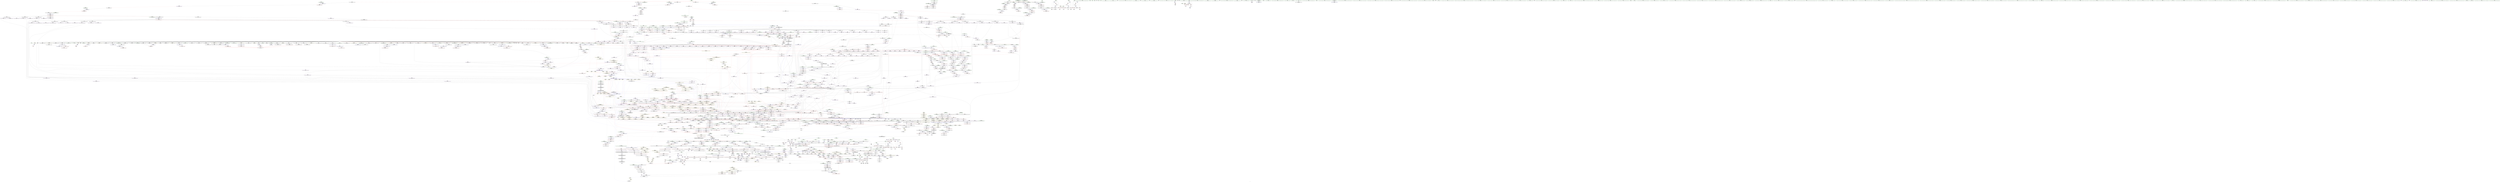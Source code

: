digraph "SVFG" {
	label="SVFG";

	Node0x561815e2fff0 [shape=record,color=grey,label="{NodeID: 0\nNullPtr}"];
	Node0x561815e2fff0 -> Node0x561816113680[style=solid];
	Node0x561815e2fff0 -> Node0x561816113780[style=solid];
	Node0x561815e2fff0 -> Node0x561816113850[style=solid];
	Node0x561815e2fff0 -> Node0x561816113920[style=solid];
	Node0x561815e2fff0 -> Node0x5618161139f0[style=solid];
	Node0x561815e2fff0 -> Node0x561816113ac0[style=solid];
	Node0x561815e2fff0 -> Node0x561816113b90[style=solid];
	Node0x561815e2fff0 -> Node0x561816113c60[style=solid];
	Node0x561815e2fff0 -> Node0x561816113d30[style=solid];
	Node0x561815e2fff0 -> Node0x561816113e00[style=solid];
	Node0x561815e2fff0 -> Node0x561816113ed0[style=solid];
	Node0x561815e2fff0 -> Node0x561816113fa0[style=solid];
	Node0x561815e2fff0 -> Node0x561816114070[style=solid];
	Node0x561815e2fff0 -> Node0x561816114140[style=solid];
	Node0x561815e2fff0 -> Node0x561816114210[style=solid];
	Node0x561815e2fff0 -> Node0x5618161142e0[style=solid];
	Node0x561815e2fff0 -> Node0x5618161143b0[style=solid];
	Node0x561815e2fff0 -> Node0x561816114480[style=solid];
	Node0x561815e2fff0 -> Node0x561816107fe0[style=solid];
	Node0x561815e2fff0 -> Node0x5618161080b0[style=solid];
	Node0x561815e2fff0 -> Node0x561816108180[style=solid];
	Node0x561815e2fff0 -> Node0x561816108250[style=solid];
	Node0x561815e2fff0 -> Node0x561816108320[style=solid];
	Node0x561815e2fff0 -> Node0x5618161083f0[style=solid];
	Node0x561815e2fff0 -> Node0x5618161084c0[style=solid];
	Node0x561815e2fff0 -> Node0x561816108590[style=solid];
	Node0x561815e2fff0 -> Node0x561816108660[style=solid];
	Node0x561815e2fff0 -> Node0x561816108730[style=solid];
	Node0x561815e2fff0 -> Node0x561816108800[style=solid];
	Node0x561815e2fff0 -> Node0x5618161088d0[style=solid];
	Node0x561815e2fff0 -> Node0x5618161089a0[style=solid];
	Node0x561815e2fff0 -> Node0x561816108a70[style=solid];
	Node0x561815e2fff0 -> Node0x561816108b40[style=solid];
	Node0x561815e2fff0 -> Node0x561816108c10[style=solid];
	Node0x561815e2fff0 -> Node0x561816108ce0[style=solid];
	Node0x561815e2fff0 -> Node0x561816108db0[style=solid];
	Node0x561815e2fff0 -> Node0x561816108e80[style=solid];
	Node0x561815e2fff0 -> Node0x561816108f50[style=solid];
	Node0x561815e2fff0 -> Node0x561816109020[style=solid];
	Node0x561815e2fff0 -> Node0x5618161090f0[style=solid];
	Node0x561815e2fff0 -> Node0x5618161091c0[style=solid];
	Node0x561815e2fff0 -> Node0x561816109290[style=solid];
	Node0x561815e2fff0 -> Node0x561816109360[style=solid];
	Node0x561815e2fff0 -> Node0x561816109430[style=solid];
	Node0x561815e2fff0 -> Node0x561816109500[style=solid];
	Node0x561815e2fff0 -> Node0x5618161095d0[style=solid];
	Node0x561815e2fff0 -> Node0x5618161096a0[style=solid];
	Node0x561815e2fff0 -> Node0x561816109770[style=solid];
	Node0x561815e2fff0 -> Node0x561816109840[style=solid];
	Node0x561815e2fff0 -> Node0x561816109910[style=solid];
	Node0x561815e2fff0 -> Node0x5618161099e0[style=solid];
	Node0x561815e2fff0 -> Node0x561816109ab0[style=solid];
	Node0x561815e2fff0 -> Node0x561816109b80[style=solid];
	Node0x561815e2fff0 -> Node0x561816109c50[style=solid];
	Node0x561815e2fff0 -> Node0x561816109d20[style=solid];
	Node0x561815e2fff0 -> Node0x561816109df0[style=solid];
	Node0x561815e2fff0 -> Node0x561816109ec0[style=solid];
	Node0x561815e2fff0 -> Node0x561816109f90[style=solid];
	Node0x561815e2fff0 -> Node0x56181610a060[style=solid];
	Node0x561815e2fff0 -> Node0x56181610a130[style=solid];
	Node0x561815e2fff0 -> Node0x56181610a200[style=solid];
	Node0x561815e2fff0 -> Node0x56181610a2d0[style=solid];
	Node0x561815e2fff0 -> Node0x56181610a3a0[style=solid];
	Node0x561815e2fff0 -> Node0x56181610a470[style=solid];
	Node0x561815e2fff0 -> Node0x56181610a540[style=solid];
	Node0x561815e2fff0 -> Node0x56181610a610[style=solid];
	Node0x561815e2fff0 -> Node0x56181610a6e0[style=solid];
	Node0x561815e2fff0 -> Node0x56181610a7b0[style=solid];
	Node0x561815e2fff0 -> Node0x5618161510d0[style=solid];
	Node0x561815e2fff0 -> Node0x5618161571b0[style=solid];
	Node0x561815e2fff0 -> Node0x561816157c40[style=solid];
	Node0x561815e2fff0 -> Node0x5618161582c0[style=solid];
	Node0x561815e2fff0 -> Node0x561816158390[style=solid];
	Node0x561815e2fff0 -> Node0x561816158460[style=solid];
	Node0x561815e2fff0 -> Node0x561816158530[style=solid];
	Node0x561815e2fff0 -> Node0x561816196a70[style=solid];
	Node0x561815e2fff0:s64 -> Node0x5618162fd330[style=solid,color=red];
	Node0x561815e2fff0:s64 -> Node0x5618162faf00[style=solid,color=red];
	Node0x561816227670 [shape=record,color=yellow,style=double,label="{NodeID: 2657\n48V_1 = ENCHI(MR_48V_0)\npts\{1540 \}\nFun[_ZNSt11_Deque_baseISt4pairIiiESaIS1_EED2Ev]|{<s0>55}}"];
	Node0x561816227670:s0 -> Node0x56181621b9d0[style=dashed,color=red];
	Node0x56181612c970 [shape=record,color=blue,label="{NodeID: 1550\n1896\<--1910\n__add_at_front.addr\<--frombool\n_ZNSt5dequeISt4pairIiiESaIS1_EE17_M_reallocate_mapEmb\n}"];
	Node0x56181612c970 -> Node0x56181614a7a0[style=dashed];
	Node0x56181612c970 -> Node0x56181614a870[style=dashed];
	Node0x56181610b000 [shape=record,color=black,label="{NodeID: 443\n209\<--205\n\<--call34\nmain\n}"];
	Node0x56181610b000 -> Node0x561816126580[style=solid];
	Node0x56181610b000 -> Node0x561816126650[style=solid];
	Node0x56181611a530 [shape=record,color=purple,label="{NodeID: 886\n2451\<--2450\n_M_impl\<--\n_ZNSt5dequeISt4pairIiiESaIS1_EE16_M_pop_front_auxEv\n}"];
	Node0x5618162eeb10 [shape=record,color=black,label="{NodeID: 3543\n1109 = PHI(1103, )\n0th arg _ZNSt11_Deque_baseISt4pairIiiESaIS1_EEC2Ev }"];
	Node0x5618162eeb10 -> Node0x561816156e70[style=solid];
	Node0x5618161505e0 [shape=record,color=red,label="{NodeID: 1329\n2676\<--2668\n\<--__p.addr\n_ZN9__gnu_cxx13new_allocatorISt4pairIiiEE9constructIS2_JRKS2_EEEvPT_DpOT0_\n}"];
	Node0x5618161505e0 -> Node0x561816124470[style=solid];
	Node0x561816103650 [shape=record,color=green,label="{NodeID: 222\n1374\<--1375\nexn.slot\<--exn.slot_field_insensitive\n_ZNSt11_Deque_baseISt4pairIiiESaIS1_EE15_M_allocate_mapEm\n}"];
	Node0x561816103650 -> Node0x561816146f90[style=solid];
	Node0x561816103650 -> Node0x561816158bb0[style=solid];
	Node0x561816126a60 [shape=record,color=purple,label="{NodeID: 665\n468\<--467\nc\<--this1\n_ZNSt5queueISt4pairIiiESt5dequeIS1_SaIS1_EEE3popEv\n|{<s0>34}}"];
	Node0x561816126a60:s0 -> Node0x5618162ea240[style=solid,color=red];
	Node0x561816145250 [shape=record,color=red,label="{NodeID: 1108\n1135\<--1114\nsel\<--ehselector.slot\n_ZNSt11_Deque_baseISt4pairIiiESaIS1_EEC2Ev\n}"];
	Node0x5618160fb1c0 [shape=record,color=green,label="{NodeID: 1\n7\<--1\n__dso_handle\<--dummyObj\nGlob }"];
	Node0x561816227750 [shape=record,color=yellow,style=double,label="{NodeID: 2658\n178V_1 = ENCHI(MR_178V_0)\npts\{730000 \}\nFun[_ZNSt11_Deque_baseISt4pairIiiESaIS1_EED2Ev]}"];
	Node0x561816227750 -> Node0x5618161428e0[style=dashed];
	Node0x561816227750 -> Node0x561816142b50[style=dashed];
	Node0x56181612ca40 [shape=record,color=blue,label="{NodeID: 1551\n1898\<--1927\n__old_num_nodes\<--add\n_ZNSt5dequeISt4pairIiiESaIS1_EE17_M_reallocate_mapEmb\n}"];
	Node0x56181612ca40 -> Node0x56181614a940[style=dashed];
	Node0x56181612ca40 -> Node0x56181614aa10[style=dashed];
	Node0x56181612ca40 -> Node0x56181614aae0[style=dashed];
	Node0x56181610b0d0 [shape=record,color=black,label="{NodeID: 444\n220\<--219\nidxprom36\<--\nmain\n}"];
	Node0x56181611a600 [shape=record,color=purple,label="{NodeID: 887\n2452\<--2450\n_M_start\<--\n_ZNSt5dequeISt4pairIiiESaIS1_EE16_M_pop_front_auxEv\n}"];
	Node0x5618162eec20 [shape=record,color=black,label="{NodeID: 3544\n1033 = PHI(978, )\n0th arg _ZNSaIPSt4pairIiiEEC2IS0_EERKSaIT_E }"];
	Node0x5618162eec20 -> Node0x561816156650[style=solid];
	Node0x561816217390 [shape=record,color=black,label="{NodeID: 2437\nMR_503V_3 = PHI(MR_503V_4, MR_503V_2, )\npts\{1344 \}\n}"];
	Node0x561816217390 -> Node0x561816146840[style=dashed];
	Node0x5618161506b0 [shape=record,color=red,label="{NodeID: 1330\n2679\<--2670\n\<--__args.addr\n_ZN9__gnu_cxx13new_allocatorISt4pairIiiEE9constructIS2_JRKS2_EEEvPT_DpOT0_\n|{<s0>194}}"];
	Node0x5618161506b0:s0 -> Node0x5618162ee980[style=solid,color=red];
	Node0x561816103720 [shape=record,color=green,label="{NodeID: 223\n1376\<--1377\nehselector.slot\<--ehselector.slot_field_insensitive\n_ZNSt11_Deque_baseISt4pairIiiESaIS1_EE15_M_allocate_mapEm\n}"];
	Node0x561816103720 -> Node0x561816147060[style=solid];
	Node0x561816103720 -> Node0x561816158c80[style=solid];
	Node0x561816126b30 [shape=record,color=purple,label="{NodeID: 666\n480\<--478\nfirst\<--this1\n_ZNSt4pairIiiEC2IiiLb1EEEv\n}"];
	Node0x561816126b30 -> Node0x561816153250[style=solid];
	Node0x561816145320 [shape=record,color=red,label="{NodeID: 1109\n1144\<--1141\nthis1\<--this.addr\n_ZNSt11_Deque_baseISt4pairIiiESaIS1_EE11_Deque_implC2Ev\n}"];
	Node0x561816145320 -> Node0x56181611dad0[style=solid];
	Node0x561816145320 -> Node0x561816128e20[style=solid];
	Node0x561816145320 -> Node0x561816128ef0[style=solid];
	Node0x561816145320 -> Node0x561816128fc0[style=solid];
	Node0x561816145320 -> Node0x561816129090[style=solid];
	Node0x5618160fb250 [shape=record,color=green,label="{NodeID: 2\n14\<--1\n.str\<--dummyObj\nGlob }"];
	Node0x561816227830 [shape=record,color=yellow,style=double,label="{NodeID: 2659\n180V_1 = ENCHI(MR_180V_0)\npts\{730001 \}\nFun[_ZNSt11_Deque_baseISt4pairIiiESaIS1_EED2Ev]}"];
	Node0x561816227830 -> Node0x561816142c20[style=dashed];
	Node0x56181612cb10 [shape=record,color=blue,label="{NodeID: 1552\n1900\<--1931\n__new_num_nodes\<--add4\n_ZNSt5dequeISt4pairIiiESaIS1_EE17_M_reallocate_mapEmb\n}"];
	Node0x56181612cb10 -> Node0x56181614abb0[style=dashed];
	Node0x56181612cb10 -> Node0x56181614ac80[style=dashed];
	Node0x56181612cb10 -> Node0x56181614ad50[style=dashed];
	Node0x56181610b1a0 [shape=record,color=black,label="{NodeID: 445\n244\<--243\nidxprom45\<--\nmain\n}"];
	Node0x56181611a6d0 [shape=record,color=purple,label="{NodeID: 888\n2453\<--2450\n_M_cur\<--\n_ZNSt5dequeISt4pairIiiESaIS1_EE16_M_pop_front_auxEv\n}"];
	Node0x56181611a6d0 -> Node0x56181614ef20[style=solid];
	Node0x5618162eed30 [shape=record,color=black,label="{NodeID: 3545\n1034 = PHI(984, )\n1st arg _ZNSaIPSt4pairIiiEEC2IS0_EERKSaIT_E }"];
	Node0x5618162eed30 -> Node0x561816156720[style=solid];
	Node0x561816217890 [shape=record,color=black,label="{NodeID: 2438\nMR_48V_3 = PHI(MR_48V_2, MR_48V_1, )\npts\{1540 \}\n|{<s0>167}}"];
	Node0x561816217890:s0 -> Node0x56181624ec40[style=dashed,color=blue];
	Node0x561816150780 [shape=record,color=red,label="{NodeID: 1331\n2690\<--2687\n\<--__t.addr\n_ZSt7forwardIRKSt4pairIiiEEOT_RNSt16remove_referenceIS4_E4typeE\n}"];
	Node0x561816150780 -> Node0x5618161247b0[style=solid];
	Node0x5618161037f0 [shape=record,color=green,label="{NodeID: 224\n1384\<--1385\n_ZNSt16allocator_traitsISaIPSt4pairIiiEEE8allocateERS3_m\<--_ZNSt16allocator_traitsISaIPSt4pairIiiEEE8allocateERS3_m_field_insensitive\n}"];
	Node0x561816126c00 [shape=record,color=purple,label="{NodeID: 667\n482\<--478\nsecond\<--this1\n_ZNSt4pairIiiEC2IiiLb1EEEv\n}"];
	Node0x561816126c00 -> Node0x561816153320[style=solid];
	Node0x5618161453f0 [shape=record,color=red,label="{NodeID: 1110\n1183\<--1163\nthis1\<--this.addr\n_ZNSt11_Deque_baseISt4pairIiiESaIS1_EE17_M_initialize_mapEm\n|{|<s34>88|<s35>89|<s36>91}}"];
	Node0x5618161453f0 -> Node0x561816129160[style=solid];
	Node0x5618161453f0 -> Node0x561816129230[style=solid];
	Node0x5618161453f0 -> Node0x561816129300[style=solid];
	Node0x5618161453f0 -> Node0x5618161293d0[style=solid];
	Node0x5618161453f0 -> Node0x5618161294a0[style=solid];
	Node0x5618161453f0 -> Node0x561816129570[style=solid];
	Node0x5618161453f0 -> Node0x561816129640[style=solid];
	Node0x5618161453f0 -> Node0x561816129710[style=solid];
	Node0x5618161453f0 -> Node0x5618161297e0[style=solid];
	Node0x5618161453f0 -> Node0x5618161298b0[style=solid];
	Node0x5618161453f0 -> Node0x561816129980[style=solid];
	Node0x5618161453f0 -> Node0x561816129a50[style=solid];
	Node0x5618161453f0 -> Node0x561816129b20[style=solid];
	Node0x5618161453f0 -> Node0x561816129bf0[style=solid];
	Node0x5618161453f0 -> Node0x561816129cc0[style=solid];
	Node0x5618161453f0 -> Node0x561816129d90[style=solid];
	Node0x5618161453f0 -> Node0x561816129e60[style=solid];
	Node0x5618161453f0 -> Node0x561816129f30[style=solid];
	Node0x5618161453f0 -> Node0x56181612a000[style=solid];
	Node0x5618161453f0 -> Node0x56181612a0d0[style=solid];
	Node0x5618161453f0 -> Node0x56181612a1a0[style=solid];
	Node0x5618161453f0 -> Node0x56181612a270[style=solid];
	Node0x5618161453f0 -> Node0x56181612a340[style=solid];
	Node0x5618161453f0 -> Node0x56181612a410[style=solid];
	Node0x5618161453f0 -> Node0x56181612a4e0[style=solid];
	Node0x5618161453f0 -> Node0x56181612a5b0[style=solid];
	Node0x5618161453f0 -> Node0x56181612a680[style=solid];
	Node0x5618161453f0 -> Node0x56181612a750[style=solid];
	Node0x5618161453f0 -> Node0x56181612a820[style=solid];
	Node0x5618161453f0 -> Node0x56181612a8f0[style=solid];
	Node0x5618161453f0 -> Node0x56181612a9c0[style=solid];
	Node0x5618161453f0 -> Node0x56181612aa90[style=solid];
	Node0x5618161453f0 -> Node0x56181612ab60[style=solid];
	Node0x5618161453f0 -> Node0x56181612ac30[style=solid];
	Node0x5618161453f0:s34 -> Node0x5618162fa9e0[style=solid,color=red];
	Node0x5618161453f0:s35 -> Node0x5618162f6bd0[style=solid,color=red];
	Node0x5618161453f0:s36 -> Node0x5618162fc630[style=solid,color=red];
	Node0x5618160fb910 [shape=record,color=green,label="{NodeID: 3\n16\<--1\n_ZSt3cin\<--dummyObj\nGlob }"];
	Node0x56181612cbe0 [shape=record,color=blue,label="{NodeID: 1553\n1902\<--1960\n__new_nstart\<--add.ptr9\n_ZNSt5dequeISt4pairIiiESaIS1_EE17_M_reallocate_mapEmb\n}"];
	Node0x56181612cbe0 -> Node0x56181614ae20[style=dashed];
	Node0x56181612cbe0 -> Node0x56181614aef0[style=dashed];
	Node0x56181612cbe0 -> Node0x56181614afc0[style=dashed];
	Node0x56181612cbe0 -> Node0x561816218290[style=dashed];
	Node0x56181610b270 [shape=record,color=black,label="{NodeID: 446\n293\<--292\nidxprom72\<--\nmain\n}"];
	Node0x56181611a7a0 [shape=record,color=purple,label="{NodeID: 889\n2458\<--2457\n_M_impl2\<--\n_ZNSt5dequeISt4pairIiiESaIS1_EE16_M_pop_front_auxEv\n}"];
	Node0x5618162eee40 [shape=record,color=black,label="{NodeID: 3546\n486 = PHI(90, 90, )\n0th arg _ZNSt4pairIiiEaSEOS0_ }"];
	Node0x5618162eee40 -> Node0x5618161533f0[style=solid];
	Node0x561816217d90 [shape=record,color=black,label="{NodeID: 2439\nMR_48V_5 = PHI(MR_48V_6, MR_48V_3, )\npts\{1540 \}\n|{<s0>142|<s1>149|<s2>150}}"];
	Node0x561816217d90:s0 -> Node0x5618161fb960[style=dashed,color=blue];
	Node0x561816217d90:s1 -> Node0x56181622cf40[style=dashed,color=red];
	Node0x561816217d90:s2 -> Node0x56181622cf40[style=dashed,color=red];
	Node0x561816150850 [shape=record,color=red,label="{NodeID: 1332\n2701\<--2700\ndummyVal\<--offset_0\nmain\n}"];
	Node0x561816150850 -> Node0x561816151e00[style=solid];
	Node0x5618161038f0 [shape=record,color=green,label="{NodeID: 225\n1404\<--1405\nthis.addr\<--this.addr_field_insensitive\n_ZNSt11_Deque_baseISt4pairIiiESaIS1_EE15_M_create_nodesEPPS1_S5_\n}"];
	Node0x5618161038f0 -> Node0x561816147130[style=solid];
	Node0x5618161038f0 -> Node0x561816158d50[style=solid];
	Node0x561816126cd0 [shape=record,color=purple,label="{NodeID: 668\n499\<--494\nfirst2\<--this1\n_ZNSt4pairIiiEaSEOS0_\n}"];
	Node0x561816126cd0 -> Node0x561816153590[style=solid];
	Node0x5618161454c0 [shape=record,color=red,label="{NodeID: 1111\n1184\<--1165\n\<--__num_elements.addr\n_ZNSt11_Deque_baseISt4pairIiiESaIS1_EE17_M_initialize_mapEm\n}"];
	Node0x5618161454c0 -> Node0x561816195cf0[style=solid];
	Node0x5618160fb9a0 [shape=record,color=green,label="{NodeID: 4\n17\<--1\n.str.1\<--dummyObj\nGlob }"];
	Node0x56181612ccb0 [shape=record,color=blue,label="{NodeID: 1554\n1904\<--2015\n__new_map_size\<--add38\n_ZNSt5dequeISt4pairIiiESaIS1_EE17_M_reallocate_mapEmb\n}"];
	Node0x56181612ccb0 -> Node0x56181614b300[style=dashed];
	Node0x56181612ccb0 -> Node0x56181614b3d0[style=dashed];
	Node0x56181612ccb0 -> Node0x56181614b4a0[style=dashed];
	Node0x56181612ccb0 -> Node0x561816218790[style=dashed];
	Node0x56181610b340 [shape=record,color=black,label="{NodeID: 447\n302\<--301\nidxprom78\<--\nmain\n}"];
	Node0x56181611a870 [shape=record,color=purple,label="{NodeID: 890\n2459\<--2457\n_M_start3\<--\n_ZNSt5dequeISt4pairIiiESaIS1_EE16_M_pop_front_auxEv\n}"];
	Node0x5618162eef90 [shape=record,color=black,label="{NodeID: 3547\n487 = PHI(92, 98, )\n1st arg _ZNSt4pairIiiEaSEOS0_ }"];
	Node0x5618162eef90 -> Node0x5618161534c0[style=solid];
	Node0x561816218290 [shape=record,color=black,label="{NodeID: 2440\nMR_389V_3 = PHI(MR_389V_4, MR_389V_2, )\npts\{1903 \}\n}"];
	Node0x561816218290 -> Node0x56181614b160[style=dashed];
	Node0x561816218290 -> Node0x56181614b230[style=dashed];
	Node0x561816150920 [shape=record,color=red,label="{NodeID: 1333\n2704\<--2703\ndummyVal\<--offset_1\nmain\n}"];
	Node0x561816150920 -> Node0x561816151ed0[style=solid];
	Node0x5618161039c0 [shape=record,color=green,label="{NodeID: 226\n1406\<--1407\n__nstart.addr\<--__nstart.addr_field_insensitive\n_ZNSt11_Deque_baseISt4pairIiiESaIS1_EE15_M_create_nodesEPPS1_S5_\n}"];
	Node0x5618161039c0 -> Node0x561816147200[style=solid];
	Node0x5618161039c0 -> Node0x5618161472d0[style=solid];
	Node0x5618161039c0 -> Node0x561816158e20[style=solid];
	Node0x561816126da0 [shape=record,color=purple,label="{NodeID: 669\n505\<--494\nsecond4\<--this1\n_ZNSt4pairIiiEaSEOS0_\n}"];
	Node0x561816126da0 -> Node0x561816153660[style=solid];
	Node0x561816145590 [shape=record,color=red,label="{NodeID: 1112\n1287\<--1165\n\<--__num_elements.addr\n_ZNSt11_Deque_baseISt4pairIiiESaIS1_EE17_M_initialize_mapEm\n}"];
	Node0x561816145590 -> Node0x56181613aee0[style=solid];
	Node0x5618160fba30 [shape=record,color=green,label="{NodeID: 5\n19\<--1\n_ZSt4cout\<--dummyObj\nGlob }"];
	Node0x56181612cd80 [shape=record,color=blue,label="{NodeID: 1555\n1906\<--2019\n__new_map\<--call39\n_ZNSt5dequeISt4pairIiiESaIS1_EE17_M_reallocate_mapEmb\n}"];
	Node0x56181612cd80 -> Node0x56181614b570[style=dashed];
	Node0x56181612cd80 -> Node0x56181614b640[style=dashed];
	Node0x56181612cd80 -> Node0x561816218c90[style=dashed];
	Node0x56181610b410 [shape=record,color=black,label="{NodeID: 448\n326\<--325\nconv\<--\nmain\n}"];
	Node0x56181610b410 -> Node0x561816193770[style=solid];
	Node0x56181611a940 [shape=record,color=purple,label="{NodeID: 891\n2460\<--2457\n_M_first\<--\n_ZNSt5dequeISt4pairIiiESaIS1_EE16_M_pop_front_auxEv\n}"];
	Node0x56181611a940 -> Node0x56181614eff0[style=solid];
	Node0x5618162ef440 [shape=record,color=black,label="{NodeID: 3548\n109 = PHI()\n}"];
	Node0x561816218790 [shape=record,color=black,label="{NodeID: 2441\nMR_391V_2 = PHI(MR_391V_3, MR_391V_1, )\npts\{1905 \}\n}"];
	Node0x5618161509f0 [shape=record,color=red,label="{NodeID: 1334\n2707\<--2706\ndummyVal\<--offset_0\n_ZN9__gnu_cxx13new_allocatorISt4pairIiiEE9constructIS2_JS2_EEEvPT_DpOT0_\n}"];
	Node0x5618161509f0 -> Node0x56181612c490[style=solid];
	Node0x561816103a90 [shape=record,color=green,label="{NodeID: 227\n1408\<--1409\n__nfinish.addr\<--__nfinish.addr_field_insensitive\n_ZNSt11_Deque_baseISt4pairIiiESaIS1_EE15_M_create_nodesEPPS1_S5_\n}"];
	Node0x561816103a90 -> Node0x5618161473a0[style=solid];
	Node0x561816103a90 -> Node0x561816158ef0[style=solid];
	Node0x561816126e70 [shape=record,color=purple,label="{NodeID: 670\n496\<--495\nfirst\<--\n_ZNSt4pairIiiEaSEOS0_\n|{<s0>35}}"];
	Node0x561816126e70:s0 -> Node0x5618162fb630[style=solid,color=red];
	Node0x561816145660 [shape=record,color=red,label="{NodeID: 1113\n1190\<--1167\n\<--__num_nodes\n_ZNSt11_Deque_baseISt4pairIiiESaIS1_EE17_M_initialize_mapEm\n}"];
	Node0x561816145660 -> Node0x5618161959f0[style=solid];
	Node0x5618160fbac0 [shape=record,color=green,label="{NodeID: 6\n20\<--1\n.str.2\<--dummyObj\nGlob }"];
	Node0x56181612ce50 [shape=record,color=blue,label="{NodeID: 1556\n1902\<--2034\n__new_nstart\<--add.ptr48\n_ZNSt5dequeISt4pairIiiESaIS1_EE17_M_reallocate_mapEmb\n}"];
	Node0x56181612ce50 -> Node0x56181614b090[style=dashed];
	Node0x56181612ce50 -> Node0x561816218290[style=dashed];
	Node0x56181610b4e0 [shape=record,color=black,label="{NodeID: 449\n328\<--327\nconv87\<--rem\nmain\n}"];
	Node0x56181611aa10 [shape=record,color=purple,label="{NodeID: 892\n2464\<--2463\n_M_impl4\<--\n_ZNSt5dequeISt4pairIiiESaIS1_EE16_M_pop_front_auxEv\n}"];
	Node0x5618162ef510 [shape=record,color=black,label="{NodeID: 3549\n190 = PHI(408, )\n}"];
	Node0x5618162ef510 -> Node0x561816151d30[style=solid];
	Node0x561816218c90 [shape=record,color=black,label="{NodeID: 2442\nMR_393V_2 = PHI(MR_393V_3, MR_393V_1, )\npts\{1907 \}\n}"];
	Node0x561816150ac0 [shape=record,color=red,label="{NodeID: 1335\n2710\<--2709\ndummyVal\<--offset_1\n_ZN9__gnu_cxx13new_allocatorISt4pairIiiEE9constructIS2_JS2_EEEvPT_DpOT0_\n}"];
	Node0x561816150ac0 -> Node0x56181612c560[style=solid];
	Node0x561816103b60 [shape=record,color=green,label="{NodeID: 228\n1410\<--1411\n__cur\<--__cur_field_insensitive\n_ZNSt11_Deque_baseISt4pairIiiESaIS1_EE15_M_create_nodesEPPS1_S5_\n}"];
	Node0x561816103b60 -> Node0x561816147470[style=solid];
	Node0x561816103b60 -> Node0x561816147540[style=solid];
	Node0x561816103b60 -> Node0x561816147610[style=solid];
	Node0x561816103b60 -> Node0x5618161476e0[style=solid];
	Node0x561816103b60 -> Node0x561816158fc0[style=solid];
	Node0x561816103b60 -> Node0x561816159160[style=solid];
	Node0x561816126f40 [shape=record,color=purple,label="{NodeID: 671\n502\<--501\nsecond\<--\n_ZNSt4pairIiiEaSEOS0_\n|{<s0>36}}"];
	Node0x561816126f40:s0 -> Node0x5618162fb630[style=solid,color=red];
	Node0x561816145730 [shape=record,color=red,label="{NodeID: 1114\n1216\<--1167\n\<--__num_nodes\n_ZNSt11_Deque_baseISt4pairIiiESaIS1_EE17_M_initialize_mapEm\n}"];
	Node0x561816145730 -> Node0x561816193d70[style=solid];
	Node0x5618160fbb50 [shape=record,color=green,label="{NodeID: 7\n22\<--1\n.str.3\<--dummyObj\nGlob }"];
	Node0x561816227cc0 [shape=record,color=yellow,style=double,label="{NodeID: 2664\n64V_1 = ENCHI(MR_64V_0)\npts\{910000 \}\nFun[_ZN9__gnu_cxx13new_allocatorISt4pairIiiEE9constructIS2_JRKS2_EEEvPT_DpOT0_]}"];
	Node0x561816227cc0 -> Node0x561816150d30[style=dashed];
	Node0x56181612cf20 [shape=record,color=blue,label="{NodeID: 1557\n2062\<--2059\n_M_map62\<--\n_ZNSt5dequeISt4pairIiiESaIS1_EE17_M_reallocate_mapEmb\n}"];
	Node0x56181612cf20 -> Node0x561816219190[style=dashed];
	Node0x56181610b5b0 [shape=record,color=black,label="{NodeID: 450\n329\<--327\nidxprom88\<--rem\nmain\n}"];
	Node0x56181611aae0 [shape=record,color=purple,label="{NodeID: 893\n2465\<--2463\n_M_start5\<--\n_ZNSt5dequeISt4pairIiiESaIS1_EE16_M_pop_front_auxEv\n|{<s0>179}}"];
	Node0x56181611aae0:s0 -> Node0x5618162eb740[style=solid,color=red];
	Node0x5618162ef620 [shape=record,color=black,label="{NodeID: 3550\n282 = PHI(508, )\n}"];
	Node0x5618162ef620 -> Node0x561816152620[style=solid];
	Node0x561816219190 [shape=record,color=black,label="{NodeID: 2443\nMR_178V_2 = PHI(MR_178V_3, MR_178V_1, )\npts\{730000 \}\n|{<s0>142}}"];
	Node0x561816219190:s0 -> Node0x5618161faa60[style=dashed,color=blue];
	Node0x561816150b90 [shape=record,color=red,label="{NodeID: 1336\n2713\<--2712\ndummyVal\<--offset_0\n_ZNSt11__copy_moveILb0ELb1ESt26random_access_iterator_tagE8__copy_mIPSt4pairIiiEEEPT_PKS6_S9_S7_\n}"];
	Node0x561816150b90 -> Node0x56181612e030[style=solid];
	Node0x56181610c040 [shape=record,color=green,label="{NodeID: 229\n1412\<--1413\nexn.slot\<--exn.slot_field_insensitive\n_ZNSt11_Deque_baseISt4pairIiiESaIS1_EE15_M_create_nodesEPPS1_S5_\n}"];
	Node0x56181610c040 -> Node0x5618161477b0[style=solid];
	Node0x56181610c040 -> Node0x561816147880[style=solid];
	Node0x56181610c040 -> Node0x561816159230[style=solid];
	Node0x56181610c040 -> Node0x5618161593d0[style=solid];
	Node0x561816127010 [shape=record,color=purple,label="{NodeID: 672\n541\<--540\nc\<--this1\n_ZNSt5queueISt4pairIiiESt5dequeIS1_SaIS1_EEE4pushERKS1_\n|{<s0>40}}"];
	Node0x561816127010:s0 -> Node0x5618162fd740[style=solid,color=red];
	Node0x561816145800 [shape=record,color=red,label="{NodeID: 1115\n1222\<--1167\n\<--__num_nodes\n_ZNSt11_Deque_baseISt4pairIiiESaIS1_EE17_M_initialize_mapEm\n}"];
	Node0x5618160fbbe0 [shape=record,color=green,label="{NodeID: 8\n25\<--1\n\<--dummyObj\nCan only get source location for instruction, argument, global var or function.}"];
	Node0x561816227da0 [shape=record,color=yellow,style=double,label="{NodeID: 2665\n66V_1 = ENCHI(MR_66V_0)\npts\{910001 \}\nFun[_ZN9__gnu_cxx13new_allocatorISt4pairIiiEE9constructIS2_JRKS2_EEEvPT_DpOT0_]}"];
	Node0x561816227da0 -> Node0x561816150e00[style=dashed];
	Node0x56181612cff0 [shape=record,color=blue,label="{NodeID: 1558\n2067\<--2064\n_M_map_size64\<--\n_ZNSt5dequeISt4pairIiiESaIS1_EE17_M_reallocate_mapEmb\n}"];
	Node0x56181612cff0 -> Node0x561816219690[style=dashed];
	Node0x56181610b680 [shape=record,color=black,label="{NodeID: 451\n336\<--335\nconv92\<--\nmain\n}"];
	Node0x56181610b680 -> Node0x56181613b4e0[style=solid];
	Node0x56181611abb0 [shape=record,color=purple,label="{NodeID: 894\n2467\<--2466\n_M_impl6\<--\n_ZNSt5dequeISt4pairIiiESaIS1_EE16_M_pop_front_auxEv\n}"];
	Node0x5618162ef730 [shape=record,color=black,label="{NodeID: 3551\n287 = PHI(485, )\n}"];
	Node0x561816219690 [shape=record,color=black,label="{NodeID: 2444\nMR_180V_2 = PHI(MR_180V_3, MR_180V_1, )\npts\{730001 \}\n|{<s0>142}}"];
	Node0x561816219690:s0 -> Node0x5618161faf60[style=dashed,color=blue];
	Node0x561816150c60 [shape=record,color=red,label="{NodeID: 1337\n2716\<--2715\ndummyVal\<--offset_0\n_ZNSt20__copy_move_backwardILb0ELb1ESt26random_access_iterator_tagE13__copy_move_bIPSt4pairIiiEEEPT_PKS6_S9_S7_\n}"];
	Node0x561816150c60 -> Node0x56181612e9f0[style=solid];
	Node0x56181610c110 [shape=record,color=green,label="{NodeID: 230\n1414\<--1415\nehselector.slot\<--ehselector.slot_field_insensitive\n_ZNSt11_Deque_baseISt4pairIiiESaIS1_EE15_M_create_nodesEPPS1_S5_\n}"];
	Node0x56181610c110 -> Node0x561816147950[style=solid];
	Node0x56181610c110 -> Node0x561816159300[style=solid];
	Node0x56181610c110 -> Node0x5618161594a0[style=solid];
	Node0x5618161270e0 [shape=record,color=purple,label="{NodeID: 673\n562\<--561\nc\<--this1\n_ZNSt5queueISt4pairIiiESt5dequeIS1_SaIS1_EEED2Ev\n|{<s0>41}}"];
	Node0x5618161270e0:s0 -> Node0x5618162ec670[style=solid,color=red];
	Node0x5618161458d0 [shape=record,color=red,label="{NodeID: 1116\n1221\<--1173\n\<--__nstart\n_ZNSt11_Deque_baseISt4pairIiiESaIS1_EE17_M_initialize_mapEm\n}"];
	Node0x5618161458d0 -> Node0x56181613d050[style=solid];
	Node0x5618160fbc70 [shape=record,color=green,label="{NodeID: 9\n107\<--1\n\<--dummyObj\nCan only get source location for instruction, argument, global var or function.}"];
	Node0x56181612d0c0 [shape=record,color=blue,label="{NodeID: 1559\n2088\<--2085\n__first.addr\<--__first\n_ZSt4copyIPPSt4pairIiiES3_ET0_T_S5_S4_\n}"];
	Node0x56181612d0c0 -> Node0x56181614c410[style=dashed];
	Node0x56181610b750 [shape=record,color=black,label="{NodeID: 452\n340\<--339\nconv93\<--\nmain\n}"];
	Node0x56181610b750 -> Node0x56181613b660[style=solid];
	Node0x56181611ac80 [shape=record,color=purple,label="{NodeID: 895\n2468\<--2466\n_M_start7\<--\n_ZNSt5dequeISt4pairIiiESaIS1_EE16_M_pop_front_auxEv\n}"];
	Node0x5618162ef840 [shape=record,color=black,label="{NodeID: 3552\n317 = PHI()\n}"];
	Node0x561816150d30 [shape=record,color=red,label="{NodeID: 1338\n2719\<--2718\ndummyVal\<--offset_0\n_ZN9__gnu_cxx13new_allocatorISt4pairIiiEE9constructIS2_JRKS2_EEEvPT_DpOT0_\n}"];
	Node0x561816150d30 -> Node0x561816130320[style=solid];
	Node0x56181610c1e0 [shape=record,color=green,label="{NodeID: 231\n1428\<--1429\n_ZNSt11_Deque_baseISt4pairIiiESaIS1_EE16_M_allocate_nodeEv\<--_ZNSt11_Deque_baseISt4pairIiiESaIS1_EE16_M_allocate_nodeEv_field_insensitive\n}"];
	Node0x5618161271b0 [shape=record,color=purple,label="{NodeID: 674\n589\<--587\nfirst\<--this1\n_ZNSt4pairIiiEC2IiiLb1EEEOT_OT0_\n}"];
	Node0x5618161271b0 -> Node0x561816153e80[style=solid];
	Node0x5618161459a0 [shape=record,color=red,label="{NodeID: 1117\n1225\<--1173\n\<--__nstart\n_ZNSt11_Deque_baseISt4pairIiiESaIS1_EE17_M_initialize_mapEm\n|{<s0>89}}"];
	Node0x5618161459a0:s0 -> Node0x5618162f6ce0[style=solid,color=red];
	Node0x5618160fbd40 [shape=record,color=green,label="{NodeID: 10\n113\<--1\n\<--dummyObj\nCan only get source location for instruction, argument, global var or function.}"];
	Node0x56181612d190 [shape=record,color=blue,label="{NodeID: 1560\n2090\<--2086\n__last.addr\<--__last\n_ZSt4copyIPPSt4pairIiiES3_ET0_T_S5_S4_\n}"];
	Node0x56181612d190 -> Node0x56181614c4e0[style=dashed];
	Node0x56181610b820 [shape=record,color=black,label="{NodeID: 453\n342\<--341\nconv95\<--rem94\nmain\n}"];
	Node0x56181611ad50 [shape=record,color=purple,label="{NodeID: 896\n2469\<--2466\n_M_node\<--\n_ZNSt5dequeISt4pairIiiESaIS1_EE16_M_pop_front_auxEv\n}"];
	Node0x56181611ad50 -> Node0x56181614f0c0[style=solid];
	Node0x5618162ef910 [shape=record,color=black,label="{NodeID: 3553\n36 = PHI()\n}"];
	Node0x56181574da70 [shape=record,color=yellow,style=double,label="{NodeID: 2446\n342V_1 = ENCHI(MR_342V_0)\npts\{23620000 \}\nFun[_ZNKSt15_Deque_iteratorISt4pairIiiERS1_PS1_EdeEv]}"];
	Node0x56181574da70 -> Node0x56181614e7d0[style=dashed];
	Node0x561816150e00 [shape=record,color=red,label="{NodeID: 1339\n2722\<--2721\ndummyVal\<--offset_1\n_ZN9__gnu_cxx13new_allocatorISt4pairIiiEE9constructIS2_JRKS2_EEEvPT_DpOT0_\n}"];
	Node0x561816150e00 -> Node0x5618161303f0[style=solid];
	Node0x56181610c2e0 [shape=record,color=green,label="{NodeID: 232\n1474\<--1475\nthis.addr\<--this.addr_field_insensitive\n_ZNSt15_Deque_iteratorISt4pairIiiERS1_PS1_E11_M_set_nodeEPS3_\n}"];
	Node0x56181610c2e0 -> Node0x561816147a20[style=solid];
	Node0x56181610c2e0 -> Node0x561816159570[style=solid];
	Node0x561816127280 [shape=record,color=purple,label="{NodeID: 675\n594\<--587\nsecond\<--this1\n_ZNSt4pairIiiEC2IiiLb1EEEOT_OT0_\n}"];
	Node0x561816127280 -> Node0x561816153f50[style=solid];
	Node0x561816145a70 [shape=record,color=red,label="{NodeID: 1118\n1266\<--1173\n\<--__nstart\n_ZNSt11_Deque_baseISt4pairIiiESaIS1_EE17_M_initialize_mapEm\n|{<s0>94}}"];
	Node0x561816145a70:s0 -> Node0x5618162ebd60[style=solid,color=red];
	Node0x5618160fbe40 [shape=record,color=green,label="{NodeID: 11\n177\<--1\n\<--dummyObj\nCan only get source location for instruction, argument, global var or function.}"];
	Node0x56181612d260 [shape=record,color=blue,label="{NodeID: 1561\n2092\<--2087\n__result.addr\<--__result\n_ZSt4copyIPPSt4pairIiiES3_ET0_T_S5_S4_\n}"];
	Node0x56181612d260 -> Node0x56181614c5b0[style=dashed];
	Node0x56181610b8f0 [shape=record,color=black,label="{NodeID: 454\n343\<--341\nidxprom96\<--rem94\nmain\n}"];
	Node0x56181611ae20 [shape=record,color=purple,label="{NodeID: 897\n2471\<--2470\nadd.ptr\<--\n_ZNSt5dequeISt4pairIiiESaIS1_EE16_M_pop_front_auxEv\n|{<s0>179}}"];
	Node0x56181611ae20:s0 -> Node0x5618162ebd60[style=solid,color=red];
	Node0x5618162ef9e0 [shape=record,color=black,label="{NodeID: 3554\n119 = PHI()\n}"];
	Node0x561816150ed0 [shape=record,color=blue,label="{NodeID: 1340\n2696\<--25\nllvm.global_ctors_0\<--\nGlob }"];
	Node0x56181610c3b0 [shape=record,color=green,label="{NodeID: 233\n1476\<--1477\n__new_node.addr\<--__new_node.addr_field_insensitive\n_ZNSt15_Deque_iteratorISt4pairIiiERS1_PS1_E11_M_set_nodeEPS3_\n}"];
	Node0x56181610c3b0 -> Node0x561816147af0[style=solid];
	Node0x56181610c3b0 -> Node0x561816147bc0[style=solid];
	Node0x56181610c3b0 -> Node0x561816159640[style=solid];
	Node0x561816127350 [shape=record,color=purple,label="{NodeID: 676\n622\<--620\nfirst\<--this1\n_ZNSt4pairIiiEC2IiRiLb1EEEOT_OT0_\n}"];
	Node0x561816127350 -> Node0x561816154360[style=solid];
	Node0x561816145b40 [shape=record,color=red,label="{NodeID: 1119\n1226\<--1175\n\<--__nfinish\n_ZNSt11_Deque_baseISt4pairIiiESaIS1_EE17_M_initialize_mapEm\n|{<s0>89}}"];
	Node0x561816145b40:s0 -> Node0x5618162f6df0[style=solid,color=red];
	Node0x5618160fbf40 [shape=record,color=green,label="{NodeID: 12\n203\<--1\n\<--dummyObj\nCan only get source location for instruction, argument, global var or function.}"];
	Node0x5618162281b0 [shape=record,color=yellow,style=double,label="{NodeID: 2669\n80V_1 = ENCHI(MR_80V_0)\npts\{1540 730000 730001 730002 730003 730004 730005 730006 730007 730008 730009 \}\nFun[_ZNSt5dequeISt4pairIiiESaIS1_EEC2Ev]|{<s0>79|<s1>79}}"];
	Node0x5618162281b0:s0 -> Node0x56181620db30[style=dashed,color=red];
	Node0x5618162281b0:s1 -> Node0x56181620dc10[style=dashed,color=red];
	Node0x56181612d330 [shape=record,color=blue,label="{NodeID: 1562\n2112\<--2109\n__first.addr\<--__first\n_ZSt13copy_backwardIPPSt4pairIiiES3_ET0_T_S5_S4_\n}"];
	Node0x56181612d330 -> Node0x56181614c680[style=dashed];
	Node0x56181610b9c0 [shape=record,color=black,label="{NodeID: 455\n346\<--345\nconv98\<--\nmain\n}"];
	Node0x56181610b9c0 -> Node0x56181613b7e0[style=solid];
	Node0x56181611aef0 [shape=record,color=purple,label="{NodeID: 898\n2474\<--2473\n_M_impl8\<--\n_ZNSt5dequeISt4pairIiiESaIS1_EE16_M_pop_front_auxEv\n}"];
	Node0x5618162efab0 [shape=record,color=black,label="{NodeID: 3555\n123 = PHI()\n}"];
	Node0x561816150fd0 [shape=record,color=blue,label="{NodeID: 1341\n2697\<--26\nllvm.global_ctors_1\<--_GLOBAL__sub_I_linguo_1_1.cpp\nGlob }"];
	Node0x56181610c480 [shape=record,color=green,label="{NodeID: 234\n1491\<--1492\n_ZNSt15_Deque_iteratorISt4pairIiiERS1_PS1_E14_S_buffer_sizeEv\<--_ZNSt15_Deque_iteratorISt4pairIiiERS1_PS1_E14_S_buffer_sizeEv_field_insensitive\n}"];
	Node0x561816127420 [shape=record,color=purple,label="{NodeID: 677\n627\<--620\nsecond\<--this1\n_ZNSt4pairIiiEC2IiRiLb1EEEOT_OT0_\n}"];
	Node0x561816127420 -> Node0x561816154430[style=solid];
	Node0x561816145c10 [shape=record,color=red,label="{NodeID: 1120\n1272\<--1175\n\<--__nfinish\n_ZNSt11_Deque_baseISt4pairIiiESaIS1_EE17_M_initialize_mapEm\n}"];
	Node0x561816145c10 -> Node0x56181612ad00[style=solid];
	Node0x5618160fc040 [shape=record,color=green,label="{NodeID: 13\n211\<--1\n\<--dummyObj\nCan only get source location for instruction, argument, global var or function.|{<s0>67|<s1>86|<s2>96|<s3>114|<s4>120}}"];
	Node0x5618160fc040:s0 -> Node0x5618162edd00[style=solid,color=red];
	Node0x5618160fc040:s1 -> Node0x5618162edd00[style=solid,color=red];
	Node0x5618160fc040:s2 -> Node0x5618162edd00[style=solid,color=red];
	Node0x5618160fc040:s3 -> Node0x5618162edd00[style=solid,color=red];
	Node0x5618160fc040:s4 -> Node0x5618162edd00[style=solid,color=red];
	Node0x56181612d400 [shape=record,color=blue,label="{NodeID: 1563\n2114\<--2110\n__last.addr\<--__last\n_ZSt13copy_backwardIPPSt4pairIiiES3_ET0_T_S5_S4_\n}"];
	Node0x56181612d400 -> Node0x56181614c750[style=dashed];
	Node0x56181610ba90 [shape=record,color=black,label="{NodeID: 456\n53\<--365\nmain_ret\<--\nmain\n}"];
	Node0x56181611afc0 [shape=record,color=purple,label="{NodeID: 899\n2475\<--2473\n_M_start9\<--\n_ZNSt5dequeISt4pairIiiESaIS1_EE16_M_pop_front_auxEv\n}"];
	Node0x5618162efb80 [shape=record,color=black,label="{NodeID: 3556\n134 = PHI()\n}"];
	Node0x5618161510d0 [shape=record,color=blue, style = dotted,label="{NodeID: 1342\n2698\<--3\nllvm.global_ctors_2\<--dummyVal\nGlob }"];
	Node0x56181610c580 [shape=record,color=green,label="{NodeID: 235\n1500\<--1501\n__a.addr\<--__a.addr_field_insensitive\n_ZNSt16allocator_traitsISaIPSt4pairIiiEEE8allocateERS3_m\n}"];
	Node0x56181610c580 -> Node0x561816147e30[style=solid];
	Node0x56181610c580 -> Node0x561816159980[style=solid];
	Node0x5618161274f0 [shape=record,color=purple,label="{NodeID: 678\n699\<--698\n_M_impl\<--\n_ZNSt5dequeISt4pairIiiESaIS1_EE5beginEv\n}"];
	Node0x561816145ce0 [shape=record,color=red,label="{NodeID: 1121\n1237\<--1177\nexn\<--exn.slot\n_ZNSt11_Deque_baseISt4pairIiiESaIS1_EE17_M_initialize_mapEm\n}"];
	Node0x5618160fc140 [shape=record,color=green,label="{NodeID: 14\n212\<--1\n\<--dummyObj\nCan only get source location for instruction, argument, global var or function.|{<s0>142}}"];
	Node0x5618160fc140:s0 -> Node0x5618162f77d0[style=solid,color=red];
	Node0x56181612d4d0 [shape=record,color=blue,label="{NodeID: 1564\n2116\<--2111\n__result.addr\<--__result\n_ZSt13copy_backwardIPPSt4pairIiiES3_ET0_T_S5_S4_\n}"];
	Node0x56181612d4d0 -> Node0x56181614c820[style=dashed];
	Node0x56181610bb60 [shape=record,color=black,label="{NodeID: 457\n428\<--411\n\<--retval\n_ZSt9make_pairIiiESt4pairINSt17__decay_and_stripIT_E6__typeENS1_IT0_E6__typeEEOS2_OS5_\n}"];
	Node0x56181610bb60 -> Node0x561816140c70[style=solid];
	Node0x56181611b090 [shape=record,color=purple,label="{NodeID: 900\n2476\<--2473\n_M_first10\<--\n_ZNSt5dequeISt4pairIiiESaIS1_EE16_M_pop_front_auxEv\n}"];
	Node0x56181611b090 -> Node0x56181614f190[style=solid];
	Node0x5618162efc50 [shape=record,color=black,label="{NodeID: 3557\n1238 = PHI()\n}"];
	Node0x5618161511d0 [shape=record,color=blue,label="{NodeID: 1343\n54\<--107\nretval\<--\nmain\n}"];
	Node0x5618161511d0 -> Node0x56181613dae0[style=dashed];
	Node0x56181610c650 [shape=record,color=green,label="{NodeID: 236\n1502\<--1503\n__n.addr\<--__n.addr_field_insensitive\n_ZNSt16allocator_traitsISaIPSt4pairIiiEEE8allocateERS3_m\n}"];
	Node0x56181610c650 -> Node0x561816147f00[style=solid];
	Node0x56181610c650 -> Node0x561816159a50[style=solid];
	Node0x5618161275c0 [shape=record,color=purple,label="{NodeID: 679\n700\<--698\n_M_start\<--\n_ZNSt5dequeISt4pairIiiESaIS1_EE5beginEv\n|{<s0>53}}"];
	Node0x5618161275c0:s0 -> Node0x5618162f7ee0[style=solid,color=red];
	Node0x561815745240 [shape=record,color=black,label="{NodeID: 2229\n2033 = PHI(2030, 1123, )\n}"];
	Node0x561816145db0 [shape=record,color=red,label="{NodeID: 1122\n1296\<--1177\nexn40\<--exn.slot\n_ZNSt11_Deque_baseISt4pairIiiESaIS1_EE17_M_initialize_mapEm\n}"];
	Node0x5618160fc240 [shape=record,color=green,label="{NodeID: 15\n946\<--1\n\<--dummyObj\nCan only get source location for instruction, argument, global var or function.}"];
	Node0x56181612d5a0 [shape=record,color=blue,label="{NodeID: 1565\n2134\<--2131\n__first.addr\<--__first\n_ZSt14__copy_move_a2ILb0EPPSt4pairIiiES3_ET1_T0_S5_S4_\n}"];
	Node0x56181612d5a0 -> Node0x56181614c8f0[style=dashed];
	Node0x56181610bc30 [shape=record,color=black,label="{NodeID: 458\n408\<--429\n_ZSt9make_pairIiiESt4pairINSt17__decay_and_stripIT_E6__typeENS1_IT0_E6__typeEEOS2_OS5__ret\<--\n_ZSt9make_pairIiiESt4pairINSt17__decay_and_stripIT_E6__typeENS1_IT0_E6__typeEEOS2_OS5_\n|{<s0>8|<s1>16}}"];
	Node0x56181610bc30:s0 -> Node0x5618162ef510[style=solid,color=blue];
	Node0x56181610bc30:s1 -> Node0x5618162eff40[style=solid,color=blue];
	Node0x56181611b160 [shape=record,color=purple,label="{NodeID: 901\n2479\<--2478\n_M_impl11\<--\n_ZNSt5dequeISt4pairIiiESaIS1_EE16_M_pop_front_auxEv\n}"];
	Node0x5618162efd20 [shape=record,color=black,label="{NodeID: 3558\n199 = PHI(435, )\n}"];
	Node0x5618162efd20 -> Node0x561816196170[style=solid];
	Node0x5618161512a0 [shape=record,color=blue,label="{NodeID: 1344\n58\<--113\ncasei\<--\nmain\n}"];
	Node0x5618161512a0 -> Node0x561816200990[style=dashed];
	Node0x56181610c720 [shape=record,color=green,label="{NodeID: 237\n1510\<--1511\n_ZN9__gnu_cxx13new_allocatorIPSt4pairIiiEE8allocateEmPKv\<--_ZN9__gnu_cxx13new_allocatorIPSt4pairIiiEE8allocateEmPKv_field_insensitive\n}"];
	Node0x561816127690 [shape=record,color=purple,label="{NodeID: 680\n713\<--712\n_M_impl\<--\n_ZNSt5dequeISt4pairIiiESaIS1_EE3endEv\n}"];
	Node0x5618157453e0 [shape=record,color=black,label="{NodeID: 2230\n1959 = PHI(1956, 1123, )\n}"];
	Node0x561816145e80 [shape=record,color=red,label="{NodeID: 1123\n1297\<--1179\nsel\<--ehselector.slot\n_ZNSt11_Deque_baseISt4pairIiiESaIS1_EE17_M_initialize_mapEm\n}"];
	Node0x5618160fc340 [shape=record,color=green,label="{NodeID: 16\n953\<--1\n\<--dummyObj\nCan only get source location for instruction, argument, global var or function.|{<s0>130|<s1>184}}"];
	Node0x5618160fc340:s0 -> Node0x5618162f67e0[style=solid,color=red];
	Node0x5618160fc340:s1 -> Node0x5618162f67e0[style=solid,color=red];
	Node0x5618162285c0 [shape=record,color=yellow,style=double,label="{NodeID: 2673\n48V_1 = ENCHI(MR_48V_0)\npts\{1540 \}\nFun[_ZNSt5dequeISt4pairIiiESaIS1_EE9pop_frontEv]|{<s0>173}}"];
	Node0x5618162285c0:s0 -> Node0x561816222290[style=dashed,color=red];
	Node0x56181612d670 [shape=record,color=blue,label="{NodeID: 1566\n2136\<--2132\n__last.addr\<--__last\n_ZSt14__copy_move_a2ILb0EPPSt4pairIiiES3_ET1_T0_S5_S4_\n}"];
	Node0x56181612d670 -> Node0x56181614c9c0[style=dashed];
	Node0x56181610bd00 [shape=record,color=black,label="{NodeID: 459\n435\<--442\n_ZNKSt5queueISt4pairIiiESt5dequeIS1_SaIS1_EEE5emptyEv_ret\<--call\n_ZNKSt5queueISt4pairIiiESt5dequeIS1_SaIS1_EEE5emptyEv\n|{<s0>10}}"];
	Node0x56181610bd00:s0 -> Node0x5618162efd20[style=solid,color=blue];
	Node0x56181611b230 [shape=record,color=purple,label="{NodeID: 902\n2480\<--2478\n_M_start12\<--\n_ZNSt5dequeISt4pairIiiESaIS1_EE16_M_pop_front_auxEv\n}"];
	Node0x5618162efe30 [shape=record,color=black,label="{NodeID: 3559\n205 = PHI(446, )\n}"];
	Node0x5618162efe30 -> Node0x56181610b000[style=solid];
	Node0x561816151370 [shape=record,color=blue,label="{NodeID: 1345\n64\<--107\nj\<--\nmain\n}"];
	Node0x561816151370 -> Node0x56181613e230[style=dashed];
	Node0x561816151370 -> Node0x56181613e300[style=dashed];
	Node0x561816151370 -> Node0x56181613e3d0[style=dashed];
	Node0x561816151370 -> Node0x561816151440[style=dashed];
	Node0x561816151370 -> Node0x561816200e90[style=dashed];
	Node0x56181610c820 [shape=record,color=green,label="{NodeID: 238\n1517\<--1518\nthis.addr\<--this.addr_field_insensitive\n_ZN9__gnu_cxx13new_allocatorIPSt4pairIiiEE8allocateEmPKv\n}"];
	Node0x56181610c820 -> Node0x561816147fd0[style=solid];
	Node0x56181610c820 -> Node0x561816159b20[style=solid];
	Node0x561816127760 [shape=record,color=purple,label="{NodeID: 681\n714\<--712\n_M_finish\<--\n_ZNSt5dequeISt4pairIiiESaIS1_EE3endEv\n|{<s0>54}}"];
	Node0x561816127760:s0 -> Node0x5618162f7ee0[style=solid,color=red];
	Node0x561815745310 [shape=record,color=black,label="{NodeID: 2231\n952 = PHI(949, 953, )\n}"];
	Node0x561815745310 -> Node0x56181611d2b0[style=solid];
	Node0x561816145f50 [shape=record,color=red,label="{NodeID: 1124\n1197\<--1194\n\<--call4\n_ZNSt11_Deque_baseISt4pairIiiESaIS1_EE17_M_initialize_mapEm\n}"];
	Node0x561816145f50 -> Node0x561816157760[style=solid];
	Node0x5618160fc440 [shape=record,color=green,label="{NodeID: 17\n1123\<--1\n\<--dummyObj\nCan only get source location for instruction, argument, global var or function.|{<s0>81}}"];
	Node0x5618160fc440:s0 -> Node0x5618162d5a30[style=solid,color=red];
	Node0x56181612d740 [shape=record,color=blue,label="{NodeID: 1567\n2138\<--2133\n__result.addr\<--__result\n_ZSt14__copy_move_a2ILb0EPPSt4pairIiiES3_ET1_T0_S5_S4_\n}"];
	Node0x56181612d740 -> Node0x56181614ca90[style=dashed];
	Node0x56181610bdd0 [shape=record,color=black,label="{NodeID: 460\n446\<--453\n_ZNSt5queueISt4pairIiiESt5dequeIS1_SaIS1_EEE5frontEv_ret\<--call\n_ZNSt5queueISt4pairIiiESt5dequeIS1_SaIS1_EEE5frontEv\n|{<s0>11}}"];
	Node0x56181610bdd0:s0 -> Node0x5618162efe30[style=solid,color=blue];
	Node0x56181611b300 [shape=record,color=purple,label="{NodeID: 903\n2481\<--2478\n_M_cur13\<--\n_ZNSt5dequeISt4pairIiiESaIS1_EE16_M_pop_front_auxEv\n}"];
	Node0x56181611b300 -> Node0x56181612f2e0[style=solid];
	Node0x5618162eff40 [shape=record,color=black,label="{NodeID: 3560\n267 = PHI(408, )\n}"];
	Node0x5618162eff40 -> Node0x561816152480[style=solid];
	Node0x561816151440 [shape=record,color=blue,label="{NodeID: 1346\n64\<--137\nj\<--inc\nmain\n}"];
	Node0x561816151440 -> Node0x56181613e230[style=dashed];
	Node0x561816151440 -> Node0x56181613e300[style=dashed];
	Node0x561816151440 -> Node0x56181613e3d0[style=dashed];
	Node0x561816151440 -> Node0x561816151440[style=dashed];
	Node0x561816151440 -> Node0x561816200e90[style=dashed];
	Node0x56181610c8f0 [shape=record,color=green,label="{NodeID: 239\n1519\<--1520\n__n.addr\<--__n.addr_field_insensitive\n_ZN9__gnu_cxx13new_allocatorIPSt4pairIiiEE8allocateEmPKv\n}"];
	Node0x56181610c8f0 -> Node0x5618161480a0[style=solid];
	Node0x56181610c8f0 -> Node0x561816148170[style=solid];
	Node0x56181610c8f0 -> Node0x561816159bf0[style=solid];
	Node0x561816127830 [shape=record,color=purple,label="{NodeID: 682\n723\<--722\n_M_impl\<--this1\n_ZNSt11_Deque_baseISt4pairIiiESaIS1_EE19_M_get_Tp_allocatorEv\n}"];
	Node0x561816127830 -> Node0x56181611cea0[style=solid];
	Node0x56181613aee0 [shape=record,color=grey,label="{NodeID: 2232\n1289 = Binary(1287, 1288, )\n}"];
	Node0x561816146020 [shape=record,color=red,label="{NodeID: 1125\n1203\<--1202\n\<--_M_map_size6\n_ZNSt11_Deque_baseISt4pairIiiESaIS1_EE17_M_initialize_mapEm\n|{<s0>88}}"];
	Node0x561816146020:s0 -> Node0x5618162fab60[style=solid,color=red];
	Node0x5618160fc540 [shape=record,color=green,label="{NodeID: 18\n1192\<--1\n\<--dummyObj\nCan only get source location for instruction, argument, global var or function.}"];
	Node0x5618162287b0 [shape=record,color=yellow,style=double,label="{NodeID: 2675\n56V_1 = ENCHI(MR_56V_0)\npts\{730002 \}\nFun[_ZNSt5dequeISt4pairIiiESaIS1_EE9pop_frontEv]|{|<s4>173|<s5>173}}"];
	Node0x5618162287b0 -> Node0x56181614e970[style=dashed];
	Node0x5618162287b0 -> Node0x56181614eb10[style=dashed];
	Node0x5618162287b0 -> Node0x56181614ebe0[style=dashed];
	Node0x5618162287b0 -> Node0x56181612efa0[style=dashed];
	Node0x5618162287b0:s4 -> Node0x56181614ef20[style=dashed,color=red];
	Node0x5618162287b0:s5 -> Node0x56181612f2e0[style=dashed,color=red];
	Node0x56181612d810 [shape=record,color=blue,label="{NodeID: 1568\n2157\<--2156\n__it.addr\<--__it\n_ZSt12__miter_baseIPPSt4pairIiiEET_S4_\n}"];
	Node0x56181612d810 -> Node0x56181614cb60[style=dashed];
	Node0x56181610bea0 [shape=record,color=black,label="{NodeID: 461\n479\<--478\n\<--this1\n_ZNSt4pairIiiEC2IiiLb1EEEv\n}"];
	Node0x56181611b3d0 [shape=record,color=purple,label="{NodeID: 904\n2507\<--2506\n_M_impl\<--\n_ZNSt5dequeISt4pairIiiESaIS1_EE9push_backERKS1_\n}"];
	Node0x5618162f0050 [shape=record,color=black,label="{NodeID: 3561\n270 = PHI(485, )\n}"];
	Node0x56181621ac80 [shape=record,color=yellow,style=double,label="{NodeID: 2454\n197V_1 = ENCHI(MR_197V_0)\npts\{1178 \}\nFun[_ZNSt11_Deque_baseISt4pairIiiESaIS1_EE17_M_initialize_mapEm]}"];
	Node0x56181621ac80 -> Node0x561816157aa0[style=dashed];
	Node0x561816151510 [shape=record,color=blue,label="{NodeID: 1347\n66\<--141\nmaxb\<--\nmain\n}"];
	Node0x561816151510 -> Node0x56181613e4a0[style=dashed];
	Node0x561816151510 -> Node0x56181613e570[style=dashed];
	Node0x561816151510 -> Node0x56181613e640[style=dashed];
	Node0x561816151510 -> Node0x56181613e710[style=dashed];
	Node0x561816151510 -> Node0x56181613e7e0[style=dashed];
	Node0x561816151510 -> Node0x5618161516b0[style=dashed];
	Node0x561816151510 -> Node0x5618161f8730[style=dashed];
	Node0x561816151510 -> Node0x561816201390[style=dashed];
	Node0x56181610c9c0 [shape=record,color=green,label="{NodeID: 240\n1521\<--1522\n.addr\<--.addr_field_insensitive\n_ZN9__gnu_cxx13new_allocatorIPSt4pairIiiEE8allocateEmPKv\n}"];
	Node0x56181610c9c0 -> Node0x561816159cc0[style=solid];
	Node0x561816127900 [shape=record,color=purple,label="{NodeID: 683\n732\<--731\n_M_impl\<--this1\n_ZNSt11_Deque_baseISt4pairIiiESaIS1_EED2Ev\n}"];
	Node0x56181613b060 [shape=record,color=grey,label="{NodeID: 2233\n265 = Binary(264, 113, )\n}"];
	Node0x56181613b060 -> Node0x5618161523b0[style=solid];
	Node0x5618161460f0 [shape=record,color=red,label="{NodeID: 1126\n1212\<--1211\n\<--_M_map10\n_ZNSt11_Deque_baseISt4pairIiiESaIS1_EE17_M_initialize_mapEm\n}"];
	Node0x5618161460f0 -> Node0x56181613cf80[style=solid];
	Node0x5618160fc640 [shape=record,color=green,label="{NodeID: 19\n1552\<--1\n\<--dummyObj\nCan only get source location for instruction, argument, global var or function.}"];
	Node0x561816228890 [shape=record,color=yellow,style=double,label="{NodeID: 2676\n354V_1 = ENCHI(MR_354V_0)\npts\{730004 \}\nFun[_ZNSt5dequeISt4pairIiiESaIS1_EE9pop_frontEv]|{|<s2>173}}"];
	Node0x561816228890 -> Node0x56181614ea40[style=dashed];
	Node0x561816228890 -> Node0x561816214190[style=dashed];
	Node0x561816228890:s2 -> Node0x561816222720[style=dashed,color=red];
	Node0x56181612d8e0 [shape=record,color=blue,label="{NodeID: 1569\n2166\<--2163\n__first.addr\<--__first\n_ZSt13__copy_move_aILb0EPPSt4pairIiiES3_ET1_T0_S5_S4_\n}"];
	Node0x56181612d8e0 -> Node0x56181614cc30[style=dashed];
	Node0x56181610bf70 [shape=record,color=black,label="{NodeID: 462\n485\<--494\n_ZNSt4pairIiiEaSEOS0__ret\<--this1\n_ZNSt4pairIiiEaSEOS0_\n|{<s0>17|<s1>19}}"];
	Node0x56181610bf70:s0 -> Node0x5618162f0050[style=solid,color=blue];
	Node0x56181610bf70:s1 -> Node0x5618162ef730[style=solid,color=blue];
	Node0x56181611b4a0 [shape=record,color=purple,label="{NodeID: 905\n2508\<--2506\n_M_finish\<--\n_ZNSt5dequeISt4pairIiiESaIS1_EE9push_backERKS1_\n}"];
	Node0x5618162f0160 [shape=record,color=black,label="{NodeID: 3562\n348 = PHI()\n}"];
	Node0x56181621ad60 [shape=record,color=yellow,style=double,label="{NodeID: 2455\n199V_1 = ENCHI(MR_199V_0)\npts\{1180 \}\nFun[_ZNSt11_Deque_baseISt4pairIiiESaIS1_EE17_M_initialize_mapEm]}"];
	Node0x56181621ad60 -> Node0x561816157b70[style=dashed];
	Node0x5618161515e0 [shape=record,color=blue,label="{NodeID: 1348\n68\<--113\nj7\<--\nmain\n}"];
	Node0x5618161515e0 -> Node0x56181613e8b0[style=dashed];
	Node0x5618161515e0 -> Node0x56181613e980[style=dashed];
	Node0x5618161515e0 -> Node0x56181613ea50[style=dashed];
	Node0x5618161515e0 -> Node0x56181613eb20[style=dashed];
	Node0x5618161515e0 -> Node0x561816151780[style=dashed];
	Node0x5618161515e0 -> Node0x561816201890[style=dashed];
	Node0x56181610ca90 [shape=record,color=green,label="{NodeID: 241\n1529\<--1530\n_ZNK9__gnu_cxx13new_allocatorIPSt4pairIiiEE8max_sizeEv\<--_ZNK9__gnu_cxx13new_allocatorIPSt4pairIiiEE8max_sizeEv_field_insensitive\n}"];
	Node0x5618161279d0 [shape=record,color=purple,label="{NodeID: 684\n733\<--731\n_M_map\<--this1\n_ZNSt11_Deque_baseISt4pairIiiESaIS1_EED2Ev\n}"];
	Node0x5618161279d0 -> Node0x5618161428e0[style=solid];
	Node0x56181613b1e0 [shape=record,color=grey,label="{NodeID: 2234\n1608 = Binary(1607, 211, )\n}"];
	Node0x5618161461c0 [shape=record,color=red,label="{NodeID: 1127\n1215\<--1214\n\<--_M_map_size12\n_ZNSt11_Deque_baseISt4pairIiiESaIS1_EE17_M_initialize_mapEm\n}"];
	Node0x5618161461c0 -> Node0x561816193d70[style=solid];
	Node0x5618160fc740 [shape=record,color=green,label="{NodeID: 20\n2178\<--1\n\<--dummyObj\nCan only get source location for instruction, argument, global var or function.}"];
	Node0x561816228970 [shape=record,color=yellow,style=double,label="{NodeID: 2677\n356V_1 = ENCHI(MR_356V_0)\npts\{730003 730005 730007 730008 730009 \}\nFun[_ZNSt5dequeISt4pairIiiESaIS1_EE9pop_frontEv]|{|<s1>173|<s2>173|<s3>173}}"];
	Node0x561816228970 -> Node0x561816214690[style=dashed];
	Node0x561816228970:s1 -> Node0x561816222560[style=dashed,color=red];
	Node0x561816228970:s2 -> Node0x561816222640[style=dashed,color=red];
	Node0x561816228970:s3 -> Node0x561816222720[style=dashed,color=red];
	Node0x56181612d9b0 [shape=record,color=blue,label="{NodeID: 1570\n2168\<--2164\n__last.addr\<--__last\n_ZSt13__copy_move_aILb0EPPSt4pairIiiES3_ET1_T0_S5_S4_\n}"];
	Node0x56181612d9b0 -> Node0x56181614cd00[style=dashed];
	Node0x56181611c5b0 [shape=record,color=black,label="{NodeID: 463\n528\<--511\n\<--retval\n_ZSt9make_pairIiRiESt4pairINSt17__decay_and_stripIT_E6__typeENS2_IT0_E6__typeEEOS3_OS6_\n}"];
	Node0x56181611c5b0 -> Node0x561816141630[style=solid];
	Node0x56181611b570 [shape=record,color=purple,label="{NodeID: 906\n2509\<--2506\n_M_cur\<--\n_ZNSt5dequeISt4pairIiiESaIS1_EE9push_backERKS1_\n}"];
	Node0x56181611b570 -> Node0x56181614f670[style=solid];
	Node0x5618162f0230 [shape=record,color=black,label="{NodeID: 3563\n353 = PHI()\n}"];
	Node0x56181621ae40 [shape=record,color=yellow,style=double,label="{NodeID: 2456\n48V_1 = ENCHI(MR_48V_0)\npts\{1540 \}\nFun[_ZNSt11_Deque_baseISt4pairIiiESaIS1_EE17_M_initialize_mapEm]|{<s0>89}}"];
	Node0x56181621ae40:s0 -> Node0x5618161ea8f0[style=dashed,color=red];
	Node0x5618161516b0 [shape=record,color=blue,label="{NodeID: 1349\n66\<--159\nmaxb\<--\nmain\n}"];
	Node0x5618161516b0 -> Node0x5618161f8730[style=dashed];
	Node0x56181610cb90 [shape=record,color=green,label="{NodeID: 242\n1534\<--1535\n_ZSt17__throw_bad_allocv\<--_ZSt17__throw_bad_allocv_field_insensitive\n}"];
	Node0x561816127aa0 [shape=record,color=purple,label="{NodeID: 685\n737\<--731\n_M_impl2\<--this1\n_ZNSt11_Deque_baseISt4pairIiiESaIS1_EED2Ev\n}"];
	Node0x56181613b360 [shape=record,color=grey,label="{NodeID: 2235\n164 = Binary(163, 113, )\n}"];
	Node0x56181613b360 -> Node0x561816151780[style=solid];
	Node0x561816146290 [shape=record,color=red,label="{NodeID: 1128\n1241\<--1240\n\<--_M_map16\n_ZNSt11_Deque_baseISt4pairIiiESaIS1_EE17_M_initialize_mapEm\n|{<s0>91}}"];
	Node0x561816146290:s0 -> Node0x5618162fc7c0[style=solid,color=red];
	Node0x5618160fc840 [shape=record,color=green,label="{NodeID: 21\n4\<--6\n_ZStL8__ioinit\<--_ZStL8__ioinit_field_insensitive\nGlob }"];
	Node0x5618160fc840 -> Node0x561816124880[style=solid];
	Node0x56181612da80 [shape=record,color=blue,label="{NodeID: 1571\n2170\<--2165\n__result.addr\<--__result\n_ZSt13__copy_move_aILb0EPPSt4pairIiiES3_ET1_T0_S5_S4_\n}"];
	Node0x56181612da80 -> Node0x56181614cdd0[style=dashed];
	Node0x56181611c680 [shape=record,color=black,label="{NodeID: 464\n508\<--529\n_ZSt9make_pairIiRiESt4pairINSt17__decay_and_stripIT_E6__typeENS2_IT0_E6__typeEEOS3_OS6__ret\<--\n_ZSt9make_pairIiRiESt4pairINSt17__decay_and_stripIT_E6__typeENS2_IT0_E6__typeEEOS3_OS6_\n|{<s0>18}}"];
	Node0x56181611c680:s0 -> Node0x5618162ef620[style=solid,color=blue];
	Node0x56181611b640 [shape=record,color=purple,label="{NodeID: 907\n2512\<--2511\n_M_impl2\<--\n_ZNSt5dequeISt4pairIiiESaIS1_EE9push_backERKS1_\n}"];
	Node0x5618162f0300 [shape=record,color=black,label="{NodeID: 3564\n358 = PHI()\n}"];
	Node0x56181621af20 [shape=record,color=yellow,style=double,label="{NodeID: 2457\n202V_1 = ENCHI(MR_202V_0)\npts\{1895 \}\nFun[_ZNSt11_Deque_baseISt4pairIiiESaIS1_EE17_M_initialize_mapEm]}"];
	Node0x56181621af20 -> Node0x561816145f50[style=dashed];
	Node0x561816151780 [shape=record,color=blue,label="{NodeID: 1350\n68\<--164\nj7\<--inc17\nmain\n}"];
	Node0x561816151780 -> Node0x56181613e8b0[style=dashed];
	Node0x561816151780 -> Node0x56181613e980[style=dashed];
	Node0x561816151780 -> Node0x56181613ea50[style=dashed];
	Node0x561816151780 -> Node0x56181613eb20[style=dashed];
	Node0x561816151780 -> Node0x561816151780[style=dashed];
	Node0x561816151780 -> Node0x561816201890[style=dashed];
	Node0x56181610cc90 [shape=record,color=green,label="{NodeID: 243\n1539\<--1540\ncall2\<--call2_field_insensitive\n_ZN9__gnu_cxx13new_allocatorIPSt4pairIiiEE8allocateEmPKv\n}"];
	Node0x56181610cc90 -> Node0x56181611dfb0[style=solid];
	Node0x561816127b70 [shape=record,color=purple,label="{NodeID: 686\n738\<--731\n_M_start\<--this1\n_ZNSt11_Deque_baseISt4pairIiiESaIS1_EED2Ev\n}"];
	Node0x56181613b4e0 [shape=record,color=grey,label="{NodeID: 2236\n337 = Binary(334, 336, )\n}"];
	Node0x56181613b4e0 -> Node0x56181613b7e0[style=solid];
	Node0x561816146360 [shape=record,color=red,label="{NodeID: 1129\n1244\<--1243\n\<--_M_map_size18\n_ZNSt11_Deque_baseISt4pairIiiESaIS1_EE17_M_initialize_mapEm\n|{<s0>91}}"];
	Node0x561816146360:s0 -> Node0x5618162fc950[style=solid,color=red];
	Node0x5618160fc940 [shape=record,color=green,label="{NodeID: 22\n8\<--10\nbs\<--bs_field_insensitive\nGlob }"];
	Node0x5618160fc940 -> Node0x561816124950[style=solid];
	Node0x5618160fc940 -> Node0x561816124a20[style=solid];
	Node0x5618160fc940 -> Node0x561816124af0[style=solid];
	Node0x5618160fc940 -> Node0x561816124bc0[style=solid];
	Node0x5618160fc940 -> Node0x561816124c90[style=solid];
	Node0x56181612db50 [shape=record,color=blue,label="{NodeID: 1572\n2172\<--2178\n__simple\<--\n_ZSt13__copy_move_aILb0EPPSt4pairIiiES3_ET1_T0_S5_S4_\n}"];
	Node0x56181611c750 [shape=record,color=black,label="{NodeID: 465\n567\<--572\n_ZSt7forwardIiEOT_RNSt16remove_referenceIS0_E4typeE_ret\<--\n_ZSt7forwardIiEOT_RNSt16remove_referenceIS0_E4typeE\n|{<s0>29|<s1>30|<s2>35|<s3>36|<s4>37|<s5>42|<s6>43|<s7>44}}"];
	Node0x56181611c750:s0 -> Node0x5618162f0620[style=solid,color=blue];
	Node0x56181611c750:s1 -> Node0x5618162f0760[style=solid,color=blue];
	Node0x56181611c750:s2 -> Node0x5618162f0ac0[style=solid,color=blue];
	Node0x56181611c750:s3 -> Node0x5618162f0bd0[style=solid,color=blue];
	Node0x56181611c750:s4 -> Node0x5618162f0d10[style=solid,color=blue];
	Node0x56181611c750:s5 -> Node0x5618162f1020[style=solid,color=blue];
	Node0x56181611c750:s6 -> Node0x5618162f1130[style=solid,color=blue];
	Node0x56181611c750:s7 -> Node0x5618162f1240[style=solid,color=blue];
	Node0x56181611b710 [shape=record,color=purple,label="{NodeID: 908\n2513\<--2511\n_M_finish3\<--\n_ZNSt5dequeISt4pairIiiESaIS1_EE9push_backERKS1_\n}"];
	Node0x5618162f03d0 [shape=record,color=black,label="{NodeID: 3565\n654 = PHI(717, )\n|{<s0>49}}"];
	Node0x5618162f03d0:s0 -> Node0x5618162f8ab0[style=solid,color=red];
	Node0x561816151850 [shape=record,color=blue,label="{NodeID: 1351\n70\<--107\nk\<--\nmain\n}"];
	Node0x561816151850 -> Node0x56181613ebf0[style=dashed];
	Node0x561816151850 -> Node0x56181613ecc0[style=dashed];
	Node0x561816151850 -> Node0x56181613ed90[style=dashed];
	Node0x561816151850 -> Node0x5618161519f0[style=dashed];
	Node0x561816151850 -> Node0x561816201d90[style=dashed];
	Node0x56181610cd60 [shape=record,color=green,label="{NodeID: 244\n1541\<--1542\n_Znwm\<--_Znwm_field_insensitive\n}"];
	Node0x561816127c40 [shape=record,color=purple,label="{NodeID: 687\n739\<--731\n_M_node\<--this1\n_ZNSt11_Deque_baseISt4pairIiiESaIS1_EED2Ev\n}"];
	Node0x561816127c40 -> Node0x5618161429b0[style=solid];
	Node0x56181613b660 [shape=record,color=grey,label="{NodeID: 2237\n341 = Binary(338, 340, )\n}"];
	Node0x56181613b660 -> Node0x56181610b820[style=solid];
	Node0x56181613b660 -> Node0x56181610b8f0[style=solid];
	Node0x561816146430 [shape=record,color=red,label="{NodeID: 1130\n1278\<--1277\n\<--_M_first\n_ZNSt11_Deque_baseISt4pairIiiESaIS1_EE17_M_initialize_mapEm\n}"];
	Node0x561816146430 -> Node0x561816157f80[style=solid];
	Node0x5618160fca40 [shape=record,color=green,label="{NodeID: 23\n11\<--13\nnu\<--nu_field_insensitive\nGlob }"];
	Node0x5618160fca40 -> Node0x561816124d60[style=solid];
	Node0x5618160fca40 -> Node0x561816124e30[style=solid];
	Node0x5618160fca40 -> Node0x561816124f00[style=solid];
	Node0x5618160fca40 -> Node0x561816124fd0[style=solid];
	Node0x5618160fca40 -> Node0x5618161250a0[style=solid];
	Node0x5618160fca40 -> Node0x561816125170[style=solid];
	Node0x5618160fca40 -> Node0x561816125240[style=solid];
	Node0x56181612dc20 [shape=record,color=blue,label="{NodeID: 1573\n2188\<--2187\n__it.addr\<--__it\n_ZSt12__niter_baseIPPSt4pairIiiEET_S4_\n}"];
	Node0x56181612dc20 -> Node0x56181614cea0[style=dashed];
	Node0x56181611c820 [shape=record,color=black,label="{NodeID: 466\n588\<--587\n\<--this1\n_ZNSt4pairIiiEC2IiiLb1EEEOT_OT0_\n}"];
	Node0x56181611b7e0 [shape=record,color=purple,label="{NodeID: 909\n2514\<--2511\n_M_last\<--\n_ZNSt5dequeISt4pairIiiESaIS1_EE9push_backERKS1_\n}"];
	Node0x56181611b7e0 -> Node0x56181614f740[style=solid];
	Node0x5618162f04e0 [shape=record,color=black,label="{NodeID: 3566\n401 = PHI(1643, )\n|{<s0>28}}"];
	Node0x5618162f04e0:s0 -> Node0x5618162ed220[style=solid,color=red];
	Node0x561816151920 [shape=record,color=blue,label="{NodeID: 1352\n175\<--177\narrayidx23\<--\nmain\n}"];
	Node0x561816151920 -> Node0x561816151920[style=dashed];
	Node0x561816151920 -> Node0x561816151ac0[style=dashed];
	Node0x56181610ce60 [shape=record,color=green,label="{NodeID: 245\n1547\<--1548\nthis.addr\<--this.addr_field_insensitive\n_ZNK9__gnu_cxx13new_allocatorIPSt4pairIiiEE8max_sizeEv\n}"];
	Node0x56181610ce60 -> Node0x561816148240[style=solid];
	Node0x56181610ce60 -> Node0x561816159d90[style=solid];
	Node0x561816127d10 [shape=record,color=purple,label="{NodeID: 688\n741\<--731\n_M_impl3\<--this1\n_ZNSt11_Deque_baseISt4pairIiiESaIS1_EED2Ev\n}"];
	Node0x56181613b7e0 [shape=record,color=grey,label="{NodeID: 2238\n347 = Binary(337, 346, )\n}"];
	Node0x561816146500 [shape=record,color=red,label="{NodeID: 1131\n1286\<--1285\n\<--_M_first34\n_ZNSt11_Deque_baseISt4pairIiiESaIS1_EE17_M_initialize_mapEm\n}"];
	Node0x561816146500 -> Node0x56181613d120[style=solid];
	Node0x5618160fcb40 [shape=record,color=green,label="{NodeID: 24\n24\<--28\nllvm.global_ctors\<--llvm.global_ctors_field_insensitive\nGlob }"];
	Node0x5618160fcb40 -> Node0x5618161257f0[style=solid];
	Node0x5618160fcb40 -> Node0x5618161258f0[style=solid];
	Node0x5618160fcb40 -> Node0x5618161259f0[style=solid];
	Node0x56181612dcf0 [shape=record,color=blue,label="{NodeID: 1574\n2197\<--2194\n__first.addr\<--__first\n_ZNSt11__copy_moveILb0ELb1ESt26random_access_iterator_tagE8__copy_mIPSt4pairIiiEEEPT_PKS6_S9_S7_\n}"];
	Node0x56181612dcf0 -> Node0x56181614cf70[style=dashed];
	Node0x56181612dcf0 -> Node0x56181614d040[style=dashed];
	Node0x56181611c8f0 [shape=record,color=black,label="{NodeID: 467\n600\<--605\n_ZSt7forwardIRiEOT_RNSt16remove_referenceIS1_E4typeE_ret\<--\n_ZSt7forwardIRiEOT_RNSt16remove_referenceIS1_E4typeE\n|{<s0>38|<s1>45}}"];
	Node0x56181611c8f0:s0 -> Node0x5618162f0ee0[style=solid,color=blue];
	Node0x56181611c8f0:s1 -> Node0x5618162f1350[style=solid,color=blue];
	Node0x56181611b8b0 [shape=record,color=purple,label="{NodeID: 910\n2516\<--2515\nadd.ptr\<--\n_ZNSt5dequeISt4pairIiiESaIS1_EE9push_backERKS1_\n}"];
	Node0x56181611b8b0 -> Node0x5618161983f0[style=solid];
	Node0x5618162f0620 [shape=record,color=black,label="{NodeID: 3567\n420 = PHI(567, )\n|{<s0>31}}"];
	Node0x5618162f0620:s0 -> Node0x5618162eadd0[style=solid,color=red];
	Node0x5618161519f0 [shape=record,color=blue,label="{NodeID: 1353\n70\<--180\nk\<--inc25\nmain\n}"];
	Node0x5618161519f0 -> Node0x56181613ebf0[style=dashed];
	Node0x5618161519f0 -> Node0x56181613ecc0[style=dashed];
	Node0x5618161519f0 -> Node0x56181613ed90[style=dashed];
	Node0x5618161519f0 -> Node0x5618161519f0[style=dashed];
	Node0x5618161519f0 -> Node0x561816201d90[style=dashed];
	Node0x56181610cf30 [shape=record,color=green,label="{NodeID: 246\n1558\<--1559\nthis.addr\<--this.addr_field_insensitive\n_ZNSt11_Deque_baseISt4pairIiiESaIS1_EE16_M_allocate_nodeEv\n}"];
	Node0x56181610cf30 -> Node0x561816148310[style=solid];
	Node0x56181610cf30 -> Node0x561816159e60[style=solid];
	Node0x561816127de0 [shape=record,color=purple,label="{NodeID: 689\n742\<--731\n_M_finish\<--this1\n_ZNSt11_Deque_baseISt4pairIiiESaIS1_EED2Ev\n}"];
	Node0x56181613b960 [shape=record,color=grey,label="{NodeID: 2239\n2213 = Binary(2212, 211, )\n}"];
	Node0x56181613b960 -> Node0x56181612df60[style=solid];
	Node0x5618161465d0 [shape=record,color=red,label="{NodeID: 1132\n1312\<--1309\nthis1\<--this.addr\n_ZNSaISt4pairIiiEEC2Ev\n}"];
	Node0x5618161465d0 -> Node0x56181611dba0[style=solid];
	Node0x5618160fcc40 [shape=record,color=green,label="{NodeID: 25\n29\<--30\n__cxx_global_var_init\<--__cxx_global_var_init_field_insensitive\n}"];
	Node0x56181612ddc0 [shape=record,color=blue,label="{NodeID: 1575\n2199\<--2195\n__last.addr\<--__last\n_ZNSt11__copy_moveILb0ELb1ESt26random_access_iterator_tagE8__copy_mIPSt4pairIiiEEEPT_PKS6_S9_S7_\n}"];
	Node0x56181612ddc0 -> Node0x56181614d110[style=dashed];
	Node0x56181611c9c0 [shape=record,color=black,label="{NodeID: 468\n621\<--620\n\<--this1\n_ZNSt4pairIiiEC2IiRiLb1EEEOT_OT0_\n}"];
	Node0x56181611b980 [shape=record,color=purple,label="{NodeID: 911\n2520\<--2519\n_M_impl4\<--\n_ZNSt5dequeISt4pairIiiESaIS1_EE9push_backERKS1_\n}"];
	Node0x56181611b980 -> Node0x5618161239e0[style=solid];
	Node0x5618162f0760 [shape=record,color=black,label="{NodeID: 3568\n424 = PHI(567, )\n|{<s0>31}}"];
	Node0x5618162f0760:s0 -> Node0x5618162eaee0[style=solid,color=red];
	Node0x56181621b2a0 [shape=record,color=yellow,style=double,label="{NodeID: 2461\n207V_1 = ENCHI(MR_207V_0)\npts\{730003 \}\nFun[_ZNSt11_Deque_baseISt4pairIiiESaIS1_EE17_M_initialize_mapEm]|{<s0>94}}"];
	Node0x56181621b2a0:s0 -> Node0x5618161597e0[style=dashed,color=red];
	Node0x561816151ac0 [shape=record,color=blue,label="{NodeID: 1354\n186\<--107\n\<--\nmain\n}"];
	Node0x561816151ac0 -> Node0x5618161f0a00[style=dashed];
	Node0x56181610d000 [shape=record,color=green,label="{NodeID: 247\n1566\<--1567\n_ZNSt16allocator_traitsISaISt4pairIiiEEE8allocateERS2_m\<--_ZNSt16allocator_traitsISaISt4pairIiiEEE8allocateERS2_m_field_insensitive\n}"];
	Node0x561816127eb0 [shape=record,color=purple,label="{NodeID: 690\n743\<--731\n_M_node4\<--this1\n_ZNSt11_Deque_baseISt4pairIiiESaIS1_EED2Ev\n}"];
	Node0x561816127eb0 -> Node0x561816142a80[style=solid];
	Node0x56181613bae0 [shape=record,color=grey,label="{NodeID: 2240\n2223 = Binary(211, 2222, )\n}"];
	Node0x5618161466a0 [shape=record,color=red,label="{NodeID: 1133\n1323\<--1320\nthis1\<--this.addr\n_ZNSt15_Deque_iteratorISt4pairIiiERS1_PS1_EC2Ev\n}"];
	Node0x5618161466a0 -> Node0x56181612add0[style=solid];
	Node0x5618161466a0 -> Node0x56181612aea0[style=solid];
	Node0x5618161466a0 -> Node0x56181612af70[style=solid];
	Node0x5618161466a0 -> Node0x56181612b040[style=solid];
	Node0x5618160fcd40 [shape=record,color=green,label="{NodeID: 26\n33\<--34\n_ZNSt8ios_base4InitC1Ev\<--_ZNSt8ios_base4InitC1Ev_field_insensitive\n}"];
	Node0x561816228f40 [shape=record,color=yellow,style=double,label="{NodeID: 2683\n4V_1 = ENCHI(MR_4V_0)\npts\{57 \}\nFun[main]}"];
	Node0x561816228f40 -> Node0x56181613dbb0[style=dashed];
	Node0x56181612de90 [shape=record,color=blue,label="{NodeID: 1576\n2201\<--2196\n__result.addr\<--__result\n_ZNSt11__copy_moveILb0ELb1ESt26random_access_iterator_tagE8__copy_mIPSt4pairIiiEEEPT_PKS6_S9_S7_\n}"];
	Node0x56181612de90 -> Node0x56181614d1e0[style=dashed];
	Node0x56181612de90 -> Node0x56181614d2b0[style=dashed];
	Node0x56181611ca90 [shape=record,color=black,label="{NodeID: 469\n653\<--646\n\<--this1\n_ZNSt5dequeISt4pairIiiESaIS1_EED2Ev\n|{<s0>48}}"];
	Node0x56181611ca90:s0 -> Node0x5618162fb010[style=solid,color=red];
	Node0x56181611ba50 [shape=record,color=purple,label="{NodeID: 912\n2523\<--2522\n_M_impl5\<--\n_ZNSt5dequeISt4pairIiiESaIS1_EE9push_backERKS1_\n}"];
	Node0x5618162f08a0 [shape=record,color=black,label="{NodeID: 3569\n442 = PHI(2324, )\n}"];
	Node0x5618162f08a0 -> Node0x56181610bd00[style=solid];
	Node0x561816151b90 [shape=record,color=blue,label="{NodeID: 1355\n76\<--107\nref.tmp27\<--\nmain\n|{|<s1>8}}"];
	Node0x561816151b90 -> Node0x561816202790[style=dashed];
	Node0x561816151b90:s1 -> Node0x561816226bb0[style=dashed,color=red];
	Node0x56181610d100 [shape=record,color=green,label="{NodeID: 248\n1572\<--1573\n__a.addr\<--__a.addr_field_insensitive\n_ZNSt16allocator_traitsISaISt4pairIiiEEE8allocateERS2_m\n}"];
	Node0x56181610d100 -> Node0x5618161483e0[style=solid];
	Node0x56181610d100 -> Node0x561816159f30[style=solid];
	Node0x561816127f80 [shape=record,color=purple,label="{NodeID: 691\n749\<--731\n_M_impl5\<--this1\n_ZNSt11_Deque_baseISt4pairIiiESaIS1_EED2Ev\n}"];
	Node0x56181613bc60 [shape=record,color=grey,label="{NodeID: 2241\n277 = Binary(275, 276, )\n}"];
	Node0x56181613bc60 -> Node0x561816192eb0[style=solid];
	Node0x561816146770 [shape=record,color=red,label="{NodeID: 1134\n1338\<--1335\nthis1\<--this.addr\n_ZN9__gnu_cxx13new_allocatorISt4pairIiiEEC2Ev\n}"];
	Node0x5618160fce40 [shape=record,color=green,label="{NodeID: 27\n39\<--40\n__cxa_atexit\<--__cxa_atexit_field_insensitive\n}"];
	Node0x56181612df60 [shape=record,color=blue,label="{NodeID: 1577\n2203\<--2213\n_Num\<--sub.ptr.div\n_ZNSt11__copy_moveILb0ELb1ESt26random_access_iterator_tagE8__copy_mIPSt4pairIiiEEEPT_PKS6_S9_S7_\n}"];
	Node0x56181612df60 -> Node0x56181614d380[style=dashed];
	Node0x56181612df60 -> Node0x56181614d450[style=dashed];
	Node0x56181612df60 -> Node0x56181614d520[style=dashed];
	Node0x56181611cb60 [shape=record,color=black,label="{NodeID: 470\n660\<--646\n\<--this1\n_ZNSt5dequeISt4pairIiiESaIS1_EED2Ev\n|{<s0>50}}"];
	Node0x56181611cb60:s0 -> Node0x5618162fdcf0[style=solid,color=red];
	Node0x56181611bb20 [shape=record,color=purple,label="{NodeID: 913\n2524\<--2522\n_M_finish6\<--\n_ZNSt5dequeISt4pairIiiESaIS1_EE9push_backERKS1_\n}"];
	Node0x5618162f09b0 [shape=record,color=black,label="{NodeID: 3570\n453 = PHI(2357, )\n}"];
	Node0x5618162f09b0 -> Node0x56181610bdd0[style=solid];
	Node0x56181621b460 [shape=record,color=yellow,style=double,label="{NodeID: 2463\n210V_1 = ENCHI(MR_210V_0)\npts\{730007 \}\nFun[_ZNSt11_Deque_baseISt4pairIiiESaIS1_EE17_M_initialize_mapEm]|{<s0>94}}"];
	Node0x56181621b460:s0 -> Node0x5618161597e0[style=dashed,color=red];
	Node0x561816151c60 [shape=record,color=blue,label="{NodeID: 1356\n78\<--107\nref.tmp28\<--\nmain\n|{|<s1>8}}"];
	Node0x561816151c60 -> Node0x561816202c90[style=dashed];
	Node0x561816151c60:s1 -> Node0x561816226bb0[style=dashed,color=red];
	Node0x56181610d1d0 [shape=record,color=green,label="{NodeID: 249\n1574\<--1575\n__n.addr\<--__n.addr_field_insensitive\n_ZNSt16allocator_traitsISaISt4pairIiiEEE8allocateERS2_m\n}"];
	Node0x56181610d1d0 -> Node0x5618161484b0[style=solid];
	Node0x56181610d1d0 -> Node0x56181615a000[style=solid];
	Node0x561816128050 [shape=record,color=purple,label="{NodeID: 692\n750\<--731\n_M_map6\<--this1\n_ZNSt11_Deque_baseISt4pairIiiESaIS1_EED2Ev\n}"];
	Node0x561816128050 -> Node0x561816142b50[style=solid];
	Node0x561816192eb0 [shape=record,color=grey,label="{NodeID: 2242\n279 = Binary(277, 278, )\n}"];
	Node0x561816192eb0 -> Node0x561816152550[style=solid];
	Node0x561816146840 [shape=record,color=red,label="{NodeID: 1135\n1363\<--1343\n\<--retval\n_ZSt3maxImERKT_S2_S2_\n}"];
	Node0x561816146840 -> Node0x56181611dc70[style=solid];
	Node0x5618160fcf40 [shape=record,color=green,label="{NodeID: 28\n38\<--44\n_ZNSt8ios_base4InitD1Ev\<--_ZNSt8ios_base4InitD1Ev_field_insensitive\n}"];
	Node0x5618160fcf40 -> Node0x56181610a880[style=solid];
	Node0x561816229100 [shape=record,color=yellow,style=double,label="{NodeID: 2685\n8V_1 = ENCHI(MR_8V_0)\npts\{61 \}\nFun[main]}"];
	Node0x561816229100 -> Node0x56181613def0[style=dashed];
	Node0x56181612e030 [shape=record,color=blue, style = dotted,label="{NodeID: 1578\n2711\<--2713\noffset_0\<--dummyVal\n_ZNSt11__copy_moveILb0ELb1ESt26random_access_iterator_tagE8__copy_mIPSt4pairIiiEEEPT_PKS6_S9_S7_\n}"];
	Node0x56181612e030 -> Node0x561816215590[style=dashed];
	Node0x56181611cc30 [shape=record,color=black,label="{NodeID: 471\n670\<--646\n\<--this1\n_ZNSt5dequeISt4pairIiiESaIS1_EED2Ev\n|{<s0>51}}"];
	Node0x56181611cc30:s0 -> Node0x5618162fdcf0[style=solid,color=red];
	Node0x56181611bbf0 [shape=record,color=purple,label="{NodeID: 914\n2525\<--2522\n_M_cur7\<--\n_ZNSt5dequeISt4pairIiiESaIS1_EE9push_backERKS1_\n}"];
	Node0x56181611bbf0 -> Node0x56181614f810[style=solid];
	Node0x5618162f0ac0 [shape=record,color=black,label="{NodeID: 3571\n497 = PHI(567, )\n}"];
	Node0x5618162f0ac0 -> Node0x5618161412f0[style=solid];
	Node0x56181621b540 [shape=record,color=yellow,style=double,label="{NodeID: 2464\n212V_1 = ENCHI(MR_212V_0)\npts\{730004 730005 730008 730009 \}\nFun[_ZNSt11_Deque_baseISt4pairIiiESaIS1_EE17_M_initialize_mapEm]|{<s0>94|<s1>94}}"];
	Node0x56181621b540:s0 -> Node0x561816159710[style=dashed,color=red];
	Node0x56181621b540:s1 -> Node0x5618161598b0[style=dashed,color=red];
	Node0x561816151d30 [shape=record,color=blue,label="{NodeID: 1357\n193\<--190\n\<--call29\nmain\n}"];
	Node0x561816151d30 -> Node0x561816202290[style=dashed];
	Node0x56181610d2a0 [shape=record,color=green,label="{NodeID: 250\n1582\<--1583\n_ZN9__gnu_cxx13new_allocatorISt4pairIiiEE8allocateEmPKv\<--_ZN9__gnu_cxx13new_allocatorISt4pairIiiEE8allocateEmPKv_field_insensitive\n}"];
	Node0x561816128120 [shape=record,color=purple,label="{NodeID: 693\n752\<--731\n_M_impl7\<--this1\n_ZNSt11_Deque_baseISt4pairIiiESaIS1_EED2Ev\n}"];
	Node0x561816192ff0 [shape=record,color=grey,label="{NodeID: 2243\n2303 = Binary(2302, 211, )\n}"];
	Node0x561816192ff0 -> Node0x56181612e920[style=solid];
	Node0x561816146910 [shape=record,color=red,label="{NodeID: 1136\n1351\<--1345\n\<--__a.addr\n_ZSt3maxImERKT_S2_S2_\n}"];
	Node0x561816146910 -> Node0x561816146c50[style=solid];
	Node0x5618160fd040 [shape=record,color=green,label="{NodeID: 29\n51\<--52\nmain\<--main_field_insensitive\n}"];
	Node0x5618162291e0 [shape=record,color=yellow,style=double,label="{NodeID: 2686\n10V_1 = ENCHI(MR_10V_0)\npts\{63 \}\nFun[main]}"];
	Node0x5618162291e0 -> Node0x56181613dfc0[style=dashed];
	Node0x5618162291e0 -> Node0x56181613e090[style=dashed];
	Node0x5618162291e0 -> Node0x56181613e160[style=dashed];
	Node0x56181612e100 [shape=record,color=blue,label="{NodeID: 1579\n2241\<--2238\n__first.addr\<--__first\n_ZSt23__copy_move_backward_a2ILb0EPPSt4pairIiiES3_ET1_T0_S5_S4_\n}"];
	Node0x56181612e100 -> Node0x56181614d5f0[style=dashed];
	Node0x56181611cd00 [shape=record,color=black,label="{NodeID: 472\n698\<--697\n\<--this1\n_ZNSt5dequeISt4pairIiiESaIS1_EE5beginEv\n}"];
	Node0x56181611cd00 -> Node0x5618161274f0[style=solid];
	Node0x56181611cd00 -> Node0x5618161275c0[style=solid];
	Node0x56181611bcc0 [shape=record,color=purple,label="{NodeID: 915\n2532\<--2531\n_M_impl8\<--\n_ZNSt5dequeISt4pairIiiESaIS1_EE9push_backERKS1_\n}"];
	Node0x5618162f0bd0 [shape=record,color=black,label="{NodeID: 3572\n503 = PHI(567, )\n}"];
	Node0x5618162f0bd0 -> Node0x5618161413c0[style=solid];
	Node0x561816151e00 [shape=record,color=blue, style = dotted,label="{NodeID: 1358\n2699\<--2701\noffset_0\<--dummyVal\nmain\n}"];
	Node0x561816151e00 -> Node0x56181613fc30[style=dashed];
	Node0x561816151e00 -> Node0x56181613ff70[style=dashed];
	Node0x561816151e00 -> Node0x561816140040[style=dashed];
	Node0x561816151e00 -> Node0x5618161401e0[style=dashed];
	Node0x561816151e00 -> Node0x561816151e00[style=dashed];
	Node0x561816151e00 -> Node0x561816207790[style=dashed];
	Node0x56181610d3a0 [shape=record,color=green,label="{NodeID: 251\n1589\<--1590\nthis.addr\<--this.addr_field_insensitive\n_ZN9__gnu_cxx13new_allocatorISt4pairIiiEE8allocateEmPKv\n}"];
	Node0x56181610d3a0 -> Node0x561816148580[style=solid];
	Node0x56181610d3a0 -> Node0x56181615a0d0[style=solid];
	Node0x5618161281f0 [shape=record,color=purple,label="{NodeID: 694\n753\<--731\n_M_map_size\<--this1\n_ZNSt11_Deque_baseISt4pairIiiESaIS1_EED2Ev\n}"];
	Node0x5618161281f0 -> Node0x561816142c20[style=solid];
	Node0x561816193170 [shape=record,color=grey,label="{NodeID: 2244\n2302 = Binary(2300, 2301, )\n}"];
	Node0x561816193170 -> Node0x561816192ff0[style=solid];
	Node0x5618161469e0 [shape=record,color=red,label="{NodeID: 1137\n1360\<--1345\n\<--__a.addr\n_ZSt3maxImERKT_S2_S2_\n}"];
	Node0x5618161469e0 -> Node0x561816158940[style=solid];
	Node0x5618160fd140 [shape=record,color=green,label="{NodeID: 30\n54\<--55\nretval\<--retval_field_insensitive\nmain\n}"];
	Node0x5618160fd140 -> Node0x56181613dae0[style=solid];
	Node0x5618160fd140 -> Node0x5618161511d0[style=solid];
	Node0x56181612e1d0 [shape=record,color=blue,label="{NodeID: 1580\n2243\<--2239\n__last.addr\<--__last\n_ZSt23__copy_move_backward_a2ILb0EPPSt4pairIiiES3_ET1_T0_S5_S4_\n}"];
	Node0x56181612e1d0 -> Node0x56181614d6c0[style=dashed];
	Node0x56181611cdd0 [shape=record,color=black,label="{NodeID: 473\n712\<--711\n\<--this1\n_ZNSt5dequeISt4pairIiiESaIS1_EE3endEv\n}"];
	Node0x56181611cdd0 -> Node0x561816127690[style=solid];
	Node0x56181611cdd0 -> Node0x561816127760[style=solid];
	Node0x56181611bd90 [shape=record,color=purple,label="{NodeID: 916\n2533\<--2531\n_M_finish9\<--\n_ZNSt5dequeISt4pairIiiESaIS1_EE9push_backERKS1_\n}"];
	Node0x5618162f0d10 [shape=record,color=black,label="{NodeID: 3573\n520 = PHI(567, )\n|{<s0>39}}"];
	Node0x5618162f0d10:s0 -> Node0x5618162ec890[style=solid,color=red];
	Node0x561816151ed0 [shape=record,color=blue, style = dotted,label="{NodeID: 1359\n2702\<--2704\noffset_1\<--dummyVal\nmain\n|{|<s4>18}}"];
	Node0x561816151ed0 -> Node0x56181613fdd0[style=dashed];
	Node0x561816151ed0 -> Node0x561816140110[style=dashed];
	Node0x561816151ed0 -> Node0x561816151ed0[style=dashed];
	Node0x561816151ed0 -> Node0x561816207c90[style=dashed];
	Node0x561816151ed0:s4 -> Node0x56181621d700[style=dashed,color=red];
	Node0x56181610d470 [shape=record,color=green,label="{NodeID: 252\n1591\<--1592\n__n.addr\<--__n.addr_field_insensitive\n_ZN9__gnu_cxx13new_allocatorISt4pairIiiEE8allocateEmPKv\n}"];
	Node0x56181610d470 -> Node0x561816148650[style=solid];
	Node0x56181610d470 -> Node0x561816148720[style=solid];
	Node0x56181610d470 -> Node0x56181615a1a0[style=solid];
	Node0x5618161282c0 [shape=record,color=purple,label="{NodeID: 695\n759\<--731\n_M_impl8\<--this1\n_ZNSt11_Deque_baseISt4pairIiiESaIS1_EED2Ev\n|{<s0>57}}"];
	Node0x5618161282c0:s0 -> Node0x5618162f6f00[style=solid,color=red];
	Node0x5618161932f0 [shape=record,color=grey,label="{NodeID: 2245\n2316 = Binary(211, 2315, )\n}"];
	Node0x561816146ab0 [shape=record,color=red,label="{NodeID: 1138\n1353\<--1347\n\<--__b.addr\n_ZSt3maxImERKT_S2_S2_\n}"];
	Node0x561816146ab0 -> Node0x561816146d20[style=solid];
	Node0x5618160fd210 [shape=record,color=green,label="{NodeID: 31\n56\<--57\nn2\<--n2_field_insensitive\nmain\n}"];
	Node0x5618160fd210 -> Node0x56181613dbb0[style=solid];
	Node0x56181612e2a0 [shape=record,color=blue,label="{NodeID: 1581\n2245\<--2240\n__result.addr\<--__result\n_ZSt23__copy_move_backward_a2ILb0EPPSt4pairIiiES3_ET1_T0_S5_S4_\n}"];
	Node0x56181612e2a0 -> Node0x56181614d790[style=dashed];
	Node0x56181611cea0 [shape=record,color=black,label="{NodeID: 474\n724\<--723\n\<--_M_impl\n_ZNSt11_Deque_baseISt4pairIiiESaIS1_EE19_M_get_Tp_allocatorEv\n}"];
	Node0x56181611cea0 -> Node0x56181611cf70[style=solid];
	Node0x56181611be60 [shape=record,color=purple,label="{NodeID: 917\n2534\<--2531\n_M_cur10\<--\n_ZNSt5dequeISt4pairIiiESaIS1_EE9push_backERKS1_\n}"];
	Node0x56181611be60 -> Node0x56181614f8e0[style=solid];
	Node0x56181611be60 -> Node0x56181612f6f0[style=solid];
	Node0x5618162f0ee0 [shape=record,color=black,label="{NodeID: 3574\n522 = PHI(600, )\n|{<s0>39}}"];
	Node0x5618162f0ee0:s0 -> Node0x5618162ec9a0[style=solid,color=red];
	Node0x561816151fa0 [shape=record,color=blue,label="{NodeID: 1360\n80\<--229\nexn.slot\<--\nmain\n}"];
	Node0x561816151fa0 -> Node0x56181613ee60[style=dashed];
	Node0x56181610d540 [shape=record,color=green,label="{NodeID: 253\n1593\<--1594\n.addr\<--.addr_field_insensitive\n_ZN9__gnu_cxx13new_allocatorISt4pairIiiEE8allocateEmPKv\n}"];
	Node0x56181610d540 -> Node0x56181615a270[style=solid];
	Node0x561816128390 [shape=record,color=purple,label="{NodeID: 696\n745\<--744\nadd.ptr\<--\n_ZNSt11_Deque_baseISt4pairIiiESaIS1_EED2Ev\n|{<s0>55}}"];
	Node0x561816128390:s0 -> Node0x5618162f5be0[style=solid,color=red];
	Node0x561816193470 [shape=record,color=grey,label="{NodeID: 2246\n2310 = Binary(1123, 2309, )\n}"];
	Node0x561816146b80 [shape=record,color=red,label="{NodeID: 1139\n1357\<--1347\n\<--__b.addr\n_ZSt3maxImERKT_S2_S2_\n}"];
	Node0x561816146b80 -> Node0x561816158870[style=solid];
	Node0x5618160fd2e0 [shape=record,color=green,label="{NodeID: 32\n58\<--59\ncasei\<--casei_field_insensitive\nmain\n}"];
	Node0x5618160fd2e0 -> Node0x56181613dc80[style=solid];
	Node0x5618160fd2e0 -> Node0x56181613dd50[style=solid];
	Node0x5618160fd2e0 -> Node0x56181613de20[style=solid];
	Node0x5618160fd2e0 -> Node0x5618161512a0[style=solid];
	Node0x5618160fd2e0 -> Node0x561816152a30[style=solid];
	Node0x56181612e370 [shape=record,color=blue,label="{NodeID: 1582\n2264\<--2261\n__first.addr\<--__first\n_ZSt22__copy_move_backward_aILb0EPPSt4pairIiiES3_ET1_T0_S5_S4_\n}"];
	Node0x56181612e370 -> Node0x56181614d860[style=dashed];
	Node0x56181611cf70 [shape=record,color=black,label="{NodeID: 475\n717\<--724\n_ZNSt11_Deque_baseISt4pairIiiESaIS1_EE19_M_get_Tp_allocatorEv_ret\<--\n_ZNSt11_Deque_baseISt4pairIiiESaIS1_EE19_M_get_Tp_allocatorEv\n|{<s0>48|<s1>176}}"];
	Node0x56181611cf70:s0 -> Node0x5618162f03d0[style=solid,color=blue];
	Node0x56181611cf70:s1 -> Node0x5618162f5110[style=solid,color=blue];
	Node0x56181611bf30 [shape=record,color=purple,label="{NodeID: 918\n2536\<--2535\nincdec.ptr\<--\n_ZNSt5dequeISt4pairIiiESaIS1_EE9push_backERKS1_\n}"];
	Node0x56181611bf30 -> Node0x56181612f6f0[style=solid];
	Node0x5618162f1020 [shape=record,color=black,label="{NodeID: 3575\n591 = PHI(567, )\n}"];
	Node0x5618162f1020 -> Node0x561816141cb0[style=solid];
	Node0x561816152070 [shape=record,color=blue,label="{NodeID: 1361\n82\<--231\nehselector.slot\<--\nmain\n}"];
	Node0x561816152070 -> Node0x56181613ef30[style=dashed];
	Node0x56181610d610 [shape=record,color=green,label="{NodeID: 254\n1601\<--1602\n_ZNK9__gnu_cxx13new_allocatorISt4pairIiiEE8max_sizeEv\<--_ZNK9__gnu_cxx13new_allocatorISt4pairIiiEE8max_sizeEv_field_insensitive\n}"];
	Node0x561816128460 [shape=record,color=purple,label="{NodeID: 697\n786\<--785\n_M_cur\<--this1\n_ZNSt15_Deque_iteratorISt4pairIiiERS1_PS1_EC2ERKS4_\n}"];
	Node0x561816128460 -> Node0x561816154df0[style=solid];
	Node0x5618161935f0 [shape=record,color=grey,label="{NodeID: 2247\n362 = Binary(361, 113, )\n}"];
	Node0x5618161935f0 -> Node0x561816152a30[style=solid];
	Node0x561816146c50 [shape=record,color=red,label="{NodeID: 1140\n1352\<--1351\n\<--\n_ZSt3maxImERKT_S2_S2_\n}"];
	Node0x561816146c50 -> Node0x5618161977f0[style=solid];
	Node0x5618160fd3b0 [shape=record,color=green,label="{NodeID: 33\n60\<--61\nl\<--l_field_insensitive\nmain\n}"];
	Node0x5618160fd3b0 -> Node0x56181613def0[style=solid];
	Node0x56181612e440 [shape=record,color=blue,label="{NodeID: 1583\n2266\<--2262\n__last.addr\<--__last\n_ZSt22__copy_move_backward_aILb0EPPSt4pairIiiES3_ET1_T0_S5_S4_\n}"];
	Node0x56181612e440 -> Node0x56181614d930[style=dashed];
	Node0x56181611d040 [shape=record,color=black,label="{NodeID: 476\n889\<--888\n\<--this1\n_ZNSt11_Deque_baseISt4pairIiiESaIS1_EE11_Deque_implD2Ev\n|{<s0>66}}"];
	Node0x56181611d040:s0 -> Node0x5618162fd0c0[style=solid,color=red];
	Node0x56181611c000 [shape=record,color=purple,label="{NodeID: 919\n2587\<--2586\n_M_impl\<--\n_ZNSt5dequeISt4pairIiiESaIS1_EE16_M_push_back_auxIJRKS1_EEEvDpOT_\n}"];
	Node0x5618162f1130 [shape=record,color=black,label="{NodeID: 3576\n596 = PHI(567, )\n}"];
	Node0x5618162f1130 -> Node0x561816141d80[style=solid];
	Node0x56181621b9d0 [shape=record,color=yellow,style=double,label="{NodeID: 2469\n48V_1 = ENCHI(MR_48V_0)\npts\{1540 \}\nFun[_ZNSt11_Deque_baseISt4pairIiiESaIS1_EE16_M_destroy_nodesEPPS1_S5_]}"];
	Node0x56181621b9d0 -> Node0x561816143920[style=dashed];
	Node0x561816152140 [shape=record,color=blue,label="{NodeID: 1362\n86\<--107\nj41\<--\nmain\n}"];
	Node0x561816152140 -> Node0x56181613f000[style=dashed];
	Node0x561816152140 -> Node0x56181613f0d0[style=dashed];
	Node0x561816152140 -> Node0x56181613f1a0[style=dashed];
	Node0x561816152140 -> Node0x5618161527c0[style=dashed];
	Node0x561816152140 -> Node0x5618161eb8e0[style=dashed];
	Node0x56181610d710 [shape=record,color=green,label="{NodeID: 255\n1609\<--1610\ncall2\<--call2_field_insensitive\n_ZN9__gnu_cxx13new_allocatorISt4pairIiiEE8allocateEmPKv\n}"];
	Node0x56181610d710 -> Node0x56181611e630[style=solid];
	Node0x561816128530 [shape=record,color=purple,label="{NodeID: 698\n791\<--785\n_M_first\<--this1\n_ZNSt15_Deque_iteratorISt4pairIiiERS1_PS1_EC2ERKS4_\n}"];
	Node0x561816128530 -> Node0x561816154ec0[style=solid];
	Node0x561816193770 [shape=record,color=grey,label="{NodeID: 2248\n327 = Binary(324, 326, )\n}"];
	Node0x561816193770 -> Node0x56181610b4e0[style=solid];
	Node0x561816193770 -> Node0x56181610b5b0[style=solid];
	Node0x561816146d20 [shape=record,color=red,label="{NodeID: 1141\n1354\<--1353\n\<--\n_ZSt3maxImERKT_S2_S2_\n}"];
	Node0x561816146d20 -> Node0x5618161977f0[style=solid];
	Node0x5618160fd480 [shape=record,color=green,label="{NodeID: 34\n62\<--63\nn\<--n_field_insensitive\nmain\n}"];
	Node0x5618160fd480 -> Node0x56181613dfc0[style=solid];
	Node0x5618160fd480 -> Node0x56181613e090[style=solid];
	Node0x5618160fd480 -> Node0x56181613e160[style=solid];
	Node0x56181612e510 [shape=record,color=blue,label="{NodeID: 1584\n2268\<--2263\n__result.addr\<--__result\n_ZSt22__copy_move_backward_aILb0EPPSt4pairIiiES3_ET1_T0_S5_S4_\n}"];
	Node0x56181612e510 -> Node0x56181614da00[style=dashed];
	Node0x56181611d110 [shape=record,color=black,label="{NodeID: 477\n905\<--904\n\<--_M_impl\n_ZNSt11_Deque_baseISt4pairIiiESaIS1_EE18_M_deallocate_nodeEPS1_\n|{<s0>68}}"];
	Node0x56181611d110:s0 -> Node0x5618162ecab0[style=solid,color=red];
	Node0x56181611c0d0 [shape=record,color=purple,label="{NodeID: 920\n2588\<--2586\n_M_finish\<--\n_ZNSt5dequeISt4pairIiiESaIS1_EE16_M_push_back_auxIJRKS1_EEEvDpOT_\n}"];
	Node0x5618162f1240 [shape=record,color=black,label="{NodeID: 3577\n624 = PHI(567, )\n}"];
	Node0x5618162f1240 -> Node0x561816142190[style=solid];
	Node0x56181621bab0 [shape=record,color=yellow,style=double,label="{NodeID: 2470\n50V_1 = ENCHI(MR_50V_0)\npts\{1610 \}\nFun[_ZNSt16allocator_traitsISaISt4pairIiiEEE9constructIS1_JS1_EEEvRS2_PT_DpOT0_]|{<s0>129}}"];
	Node0x56181621bab0:s0 -> Node0x56181612c490[style=dashed,color=red];
	Node0x561816152210 [shape=record,color=blue,label="{NodeID: 1363\n88\<--246\nb\<--\nmain\n}"];
	Node0x561816152210 -> Node0x56181613f270[style=dashed];
	Node0x561816152210 -> Node0x56181613f340[style=dashed];
	Node0x561816152210 -> Node0x56181613f410[style=dashed];
	Node0x561816152210 -> Node0x561816152210[style=dashed];
	Node0x561816152210 -> Node0x5618161eb9d0[style=dashed];
	Node0x56181610d7e0 [shape=record,color=green,label="{NodeID: 256\n1615\<--1616\nthis.addr\<--this.addr_field_insensitive\n_ZNK9__gnu_cxx13new_allocatorISt4pairIiiEE8max_sizeEv\n}"];
	Node0x56181610d7e0 -> Node0x5618161487f0[style=solid];
	Node0x56181610d7e0 -> Node0x56181615a340[style=solid];
	Node0x561816128600 [shape=record,color=purple,label="{NodeID: 699\n796\<--785\n_M_last\<--this1\n_ZNSt15_Deque_iteratorISt4pairIiiERS1_PS1_EC2ERKS4_\n}"];
	Node0x561816128600 -> Node0x561816154f90[style=solid];
	Node0x5618161938f0 [shape=record,color=grey,label="{NodeID: 2249\n311 = Binary(310, 113, )\n}"];
	Node0x5618161938f0 -> Node0x5618161527c0[style=solid];
	Node0x561816146df0 [shape=record,color=red,label="{NodeID: 1142\n1380\<--1368\nthis1\<--this.addr\n_ZNSt11_Deque_baseISt4pairIiiESaIS1_EE15_M_allocate_mapEm\n|{<s0>99}}"];
	Node0x561816146df0:s0 -> Node0x5618162fa250[style=solid,color=red];
	Node0x5618160fd550 [shape=record,color=green,label="{NodeID: 35\n64\<--65\nj\<--j_field_insensitive\nmain\n}"];
	Node0x5618160fd550 -> Node0x56181613e230[style=solid];
	Node0x5618160fd550 -> Node0x56181613e300[style=solid];
	Node0x5618160fd550 -> Node0x56181613e3d0[style=solid];
	Node0x5618160fd550 -> Node0x561816151370[style=solid];
	Node0x5618160fd550 -> Node0x561816151440[style=solid];
	Node0x56181612e5e0 [shape=record,color=blue,label="{NodeID: 1585\n2270\<--2178\n__simple\<--\n_ZSt22__copy_move_backward_aILb0EPPSt4pairIiiES3_ET1_T0_S5_S4_\n}"];
	Node0x56181611d1e0 [shape=record,color=black,label="{NodeID: 478\n932\<--931\n\<--\n_ZNSt16allocator_traitsISaISt4pairIiiEEE10deallocateERS2_PS1_m\n|{<s0>70}}"];
	Node0x56181611d1e0:s0 -> Node0x5618162f9e10[style=solid,color=red];
	Node0x56181611c1a0 [shape=record,color=purple,label="{NodeID: 921\n2589\<--2586\n_M_node\<--\n_ZNSt5dequeISt4pairIiiESaIS1_EE16_M_push_back_auxIJRKS1_EEEvDpOT_\n}"];
	Node0x56181611c1a0 -> Node0x561816150030[style=solid];
	Node0x5618162f1350 [shape=record,color=black,label="{NodeID: 3578\n629 = PHI(600, )\n}"];
	Node0x5618162f1350 -> Node0x561816142260[style=solid];
	Node0x5618161522e0 [shape=record,color=blue,label="{NodeID: 1364\n94\<--261\nref.tmp52\<--add54\nmain\n|{|<s1>16}}"];
	Node0x5618161522e0 -> Node0x5618161fcd90[style=dashed];
	Node0x5618161522e0:s1 -> Node0x561816226bb0[style=dashed,color=red];
	Node0x56181610d8b0 [shape=record,color=green,label="{NodeID: 257\n1630\<--1631\nthis.addr\<--this.addr_field_insensitive\n_ZNSt5dequeISt4pairIiiESaIS1_EE9push_backEOS1_\n}"];
	Node0x56181610d8b0 -> Node0x5618161488c0[style=solid];
	Node0x56181610d8b0 -> Node0x56181615a410[style=solid];
	Node0x5618161286d0 [shape=record,color=purple,label="{NodeID: 700\n801\<--785\n_M_node\<--this1\n_ZNSt15_Deque_iteratorISt4pairIiiERS1_PS1_EC2ERKS4_\n}"];
	Node0x5618161286d0 -> Node0x561816155060[style=solid];
	Node0x561816193a70 [shape=record,color=grey,label="{NodeID: 2250\n1861 = Binary(1860, 953, )\n}"];
	Node0x561816193a70 -> Node0x5618161980f0[style=solid];
	Node0x561816146ec0 [shape=record,color=red,label="{NodeID: 1143\n1382\<--1370\n\<--__n.addr\n_ZNSt11_Deque_baseISt4pairIiiESaIS1_EE15_M_allocate_mapEm\n|{<s0>100}}"];
	Node0x561816146ec0:s0 -> Node0x5618162e9fc0[style=solid,color=red];
	Node0x5618160fd620 [shape=record,color=green,label="{NodeID: 36\n66\<--67\nmaxb\<--maxb_field_insensitive\nmain\n}"];
	Node0x5618160fd620 -> Node0x56181613e4a0[style=solid];
	Node0x5618160fd620 -> Node0x56181613e570[style=solid];
	Node0x5618160fd620 -> Node0x56181613e640[style=solid];
	Node0x5618160fd620 -> Node0x56181613e710[style=solid];
	Node0x5618160fd620 -> Node0x56181613e7e0[style=solid];
	Node0x5618160fd620 -> Node0x561816151510[style=solid];
	Node0x5618160fd620 -> Node0x5618161516b0[style=solid];
	Node0x56181612e6b0 [shape=record,color=blue,label="{NodeID: 1586\n2287\<--2284\n__first.addr\<--__first\n_ZNSt20__copy_move_backwardILb0ELb1ESt26random_access_iterator_tagE13__copy_move_bIPSt4pairIiiEEEPT_PKS6_S9_S7_\n}"];
	Node0x56181612e6b0 -> Node0x56181614dad0[style=dashed];
	Node0x56181612e6b0 -> Node0x56181614dba0[style=dashed];
	Node0x56181611d2b0 [shape=record,color=black,label="{NodeID: 479\n939\<--952\n_ZSt16__deque_buf_sizem_ret\<--cond\n_ZSt16__deque_buf_sizem\n|{<s0>67|<s1>86|<s2>96|<s3>114|<s4>120}}"];
	Node0x56181611d2b0:s0 -> Node0x5618162f1ff0[style=solid,color=blue];
	Node0x56181611d2b0:s1 -> Node0x5618162f22a0[style=solid,color=blue];
	Node0x56181611d2b0:s2 -> Node0x5618162f2990[style=solid,color=blue];
	Node0x56181611d2b0:s3 -> Node0x5618162f1710[style=solid,color=blue];
	Node0x56181611d2b0:s4 -> Node0x5618162f1c10[style=solid,color=blue];
	Node0x56181611c270 [shape=record,color=purple,label="{NodeID: 922\n2591\<--2590\nadd.ptr\<--\n_ZNSt5dequeISt4pairIiiESaIS1_EE16_M_push_back_auxIJRKS1_EEEvDpOT_\n}"];
	Node0x56181611c270 -> Node0x56181612fbd0[style=solid];
	Node0x5618162f1490 [shape=record,color=black,label="{NodeID: 3579\n1509 = PHI(1513, )\n}"];
	Node0x5618162f1490 -> Node0x56181611dee0[style=solid];
	Node0x5618161523b0 [shape=record,color=blue,label="{NodeID: 1365\n96\<--265\nref.tmp55\<--add57\nmain\n|{|<s1>16}}"];
	Node0x5618161523b0 -> Node0x5618161fd290[style=dashed];
	Node0x5618161523b0:s1 -> Node0x561816226bb0[style=dashed,color=red];
	Node0x56181610d980 [shape=record,color=green,label="{NodeID: 258\n1632\<--1633\n__x.addr\<--__x.addr_field_insensitive\n_ZNSt5dequeISt4pairIiiESaIS1_EE9push_backEOS1_\n}"];
	Node0x56181610d980 -> Node0x561816148990[style=solid];
	Node0x56181610d980 -> Node0x56181615a4e0[style=solid];
	Node0x5618161287a0 [shape=record,color=purple,label="{NodeID: 701\n788\<--787\n_M_cur2\<--\n_ZNSt15_Deque_iteratorISt4pairIiiERS1_PS1_EC2ERKS4_\n}"];
	Node0x5618161287a0 -> Node0x561816143100[style=solid];
	Node0x561816193bf0 [shape=record,color=grey,label="{NodeID: 2251\n1218 = Binary(1217, 1192, )\n}"];
	Node0x561816146f90 [shape=record,color=red,label="{NodeID: 1144\n1395\<--1374\nexn\<--exn.slot\n_ZNSt11_Deque_baseISt4pairIiiESaIS1_EE15_M_allocate_mapEm\n}"];
	Node0x5618160fd6f0 [shape=record,color=green,label="{NodeID: 37\n68\<--69\nj7\<--j7_field_insensitive\nmain\n}"];
	Node0x5618160fd6f0 -> Node0x56181613e8b0[style=solid];
	Node0x5618160fd6f0 -> Node0x56181613e980[style=solid];
	Node0x5618160fd6f0 -> Node0x56181613ea50[style=solid];
	Node0x5618160fd6f0 -> Node0x56181613eb20[style=solid];
	Node0x5618160fd6f0 -> Node0x5618161515e0[style=solid];
	Node0x5618160fd6f0 -> Node0x561816151780[style=solid];
	Node0x561816229910 [shape=record,color=yellow,style=double,label="{NodeID: 2694\n26V_1 = ENCHI(MR_26V_0)\npts\{81 \}\nFun[main]}"];
	Node0x561816229910 -> Node0x561816151fa0[style=dashed];
	Node0x56181612e780 [shape=record,color=blue,label="{NodeID: 1587\n2289\<--2285\n__last.addr\<--__last\n_ZNSt20__copy_move_backwardILb0ELb1ESt26random_access_iterator_tagE13__copy_move_bIPSt4pairIiiEEEPT_PKS6_S9_S7_\n}"];
	Node0x56181612e780 -> Node0x56181614dc70[style=dashed];
	Node0x56181611d380 [shape=record,color=black,label="{NodeID: 480\n970\<--969\n\<--\n_ZN9__gnu_cxx13new_allocatorISt4pairIiiEE10deallocateEPS2_m\n}"];
	Node0x56181611c340 [shape=record,color=purple,label="{NodeID: 923\n2594\<--2593\n_M_impl2\<--\n_ZNSt5dequeISt4pairIiiESaIS1_EE16_M_push_back_auxIJRKS1_EEEvDpOT_\n}"];
	Node0x56181611c340 -> Node0x5618161243a0[style=solid];
	Node0x5618162f15d0 [shape=record,color=black,label="{NodeID: 3580\n1528 = PHI(1545, )\n}"];
	Node0x5618162f15d0 -> Node0x561816198870[style=solid];
	Node0x561816152480 [shape=record,color=blue,label="{NodeID: 1366\n268\<--267\n\<--call59\nmain\n}"];
	Node0x561816152480 -> Node0x5618161fc890[style=dashed];
	Node0x56181610da50 [shape=record,color=green,label="{NodeID: 259\n1640\<--1641\n_ZNSt5dequeISt4pairIiiESaIS1_EE12emplace_backIJS1_EEEvDpOT_\<--_ZNSt5dequeISt4pairIiiESaIS1_EE12emplace_backIJS1_EEEvDpOT__field_insensitive\n}"];
	Node0x561816128870 [shape=record,color=purple,label="{NodeID: 702\n793\<--792\n_M_first3\<--\n_ZNSt15_Deque_iteratorISt4pairIiiERS1_PS1_EC2ERKS4_\n}"];
	Node0x561816128870 -> Node0x5618161431d0[style=solid];
	Node0x561816193d70 [shape=record,color=grey,label="{NodeID: 2252\n1217 = Binary(1215, 1216, )\n}"];
	Node0x561816193d70 -> Node0x561816193bf0[style=solid];
	Node0x561816147060 [shape=record,color=red,label="{NodeID: 1145\n1396\<--1376\nsel\<--ehselector.slot\n_ZNSt11_Deque_baseISt4pairIiiESaIS1_EE15_M_allocate_mapEm\n}"];
	Node0x5618160fd7c0 [shape=record,color=green,label="{NodeID: 38\n70\<--71\nk\<--k_field_insensitive\nmain\n}"];
	Node0x5618160fd7c0 -> Node0x56181613ebf0[style=solid];
	Node0x5618160fd7c0 -> Node0x56181613ecc0[style=solid];
	Node0x5618160fd7c0 -> Node0x56181613ed90[style=solid];
	Node0x5618160fd7c0 -> Node0x561816151850[style=solid];
	Node0x5618160fd7c0 -> Node0x5618161519f0[style=solid];
	Node0x5618162299f0 [shape=record,color=yellow,style=double,label="{NodeID: 2695\n28V_1 = ENCHI(MR_28V_0)\npts\{83 \}\nFun[main]}"];
	Node0x5618162299f0 -> Node0x561816152070[style=dashed];
	Node0x56181612e850 [shape=record,color=blue,label="{NodeID: 1588\n2291\<--2286\n__result.addr\<--__result\n_ZNSt20__copy_move_backwardILb0ELb1ESt26random_access_iterator_tagE13__copy_move_bIPSt4pairIiiEEEPT_PKS6_S9_S7_\n}"];
	Node0x56181612e850 -> Node0x56181614dd40[style=dashed];
	Node0x56181612e850 -> Node0x56181614de10[style=dashed];
	Node0x56181611d450 [shape=record,color=black,label="{NodeID: 481\n1005\<--1004\n\<--\n_ZNSt16allocator_traitsISaIPSt4pairIiiEEE10deallocateERS3_PS2_m\n|{<s0>74}}"];
	Node0x56181611d450:s0 -> Node0x5618162eaff0[style=solid,color=red];
	Node0x56181611c410 [shape=record,color=purple,label="{NodeID: 924\n2597\<--2596\n_M_impl3\<--\n_ZNSt5dequeISt4pairIiiESaIS1_EE16_M_push_back_auxIJRKS1_EEEvDpOT_\n}"];
	Node0x5618162f1710 [shape=record,color=black,label="{NodeID: 3581\n1564 = PHI(939, )\n|{<s0>115}}"];
	Node0x5618162f1710:s0 -> Node0x5618162f8390[style=solid,color=red];
	Node0x56181621be60 [shape=record,color=yellow,style=double,label="{NodeID: 2474\n70V_1 = ENCHI(MR_70V_0)\npts\{750000 750001 \}\nFun[_ZNSt16allocator_traitsISaISt4pairIiiEEE9constructIS1_JS1_EEEvRS2_PT_DpOT0_]|{<s0>129|<s1>129}}"];
	Node0x56181621be60:s0 -> Node0x561816226560[style=dashed,color=red];
	Node0x56181621be60:s1 -> Node0x561816226640[style=dashed,color=red];
	Node0x561816152550 [shape=record,color=blue,label="{NodeID: 1367\n100\<--279\nref.tmp62\<--sub\nmain\n|{|<s1>18}}"];
	Node0x561816152550 -> Node0x5618161fdc90[style=dashed];
	Node0x561816152550:s1 -> Node0x56181621d700[style=dashed,color=red];
	Node0x56181610db50 [shape=record,color=green,label="{NodeID: 260\n1645\<--1646\n__t.addr\<--__t.addr_field_insensitive\n_ZSt4moveIRSt4pairIiiEEONSt16remove_referenceIT_E4typeEOS4_\n}"];
	Node0x56181610db50 -> Node0x561816148a60[style=solid];
	Node0x56181610db50 -> Node0x56181615a5b0[style=solid];
	Node0x561816128940 [shape=record,color=purple,label="{NodeID: 703\n798\<--797\n_M_last4\<--\n_ZNSt15_Deque_iteratorISt4pairIiiERS1_PS1_EC2ERKS4_\n}"];
	Node0x561816128940 -> Node0x5618161432a0[style=solid];
	Node0x561816193ef0 [shape=record,color=grey,label="{NodeID: 2253\n2212 = Binary(2210, 2211, )\n}"];
	Node0x561816193ef0 -> Node0x56181613b960[style=solid];
	Node0x561816147130 [shape=record,color=red,label="{NodeID: 1146\n1419\<--1404\nthis1\<--this.addr\n_ZNSt11_Deque_baseISt4pairIiiESaIS1_EE15_M_create_nodesEPPS1_S5_\n|{<s0>103|<s1>105}}"];
	Node0x561816147130:s0 -> Node0x5618162f6500[style=solid,color=red];
	Node0x561816147130:s1 -> Node0x5618162f5850[style=solid,color=red];
	Node0x5618160fd890 [shape=record,color=green,label="{NodeID: 39\n72\<--73\nq\<--q_field_insensitive\nmain\n|{<s0>7|<s1>9|<s2>10|<s3>11|<s4>13|<s5>14|<s6>20|<s7>25}}"];
	Node0x5618160fd890:s0 -> Node0x5618162fb520[style=solid,color=red];
	Node0x5618160fd890:s1 -> Node0x5618162fd4d0[style=solid,color=red];
	Node0x5618160fd890:s2 -> Node0x5618162ec170[style=solid,color=red];
	Node0x5618160fd890:s3 -> Node0x5618162ed330[style=solid,color=red];
	Node0x5618160fd890:s4 -> Node0x5618162f9d00[style=solid,color=red];
	Node0x5618160fd890:s5 -> Node0x5618162fd670[style=solid,color=red];
	Node0x5618160fd890:s6 -> Node0x5618162f84d0[style=solid,color=red];
	Node0x5618160fd890:s7 -> Node0x5618162fd670[style=solid,color=red];
	Node0x56181612e920 [shape=record,color=blue,label="{NodeID: 1589\n2293\<--2303\n_Num\<--sub.ptr.div\n_ZNSt20__copy_move_backwardILb0ELb1ESt26random_access_iterator_tagE13__copy_move_bIPSt4pairIiiEEEPT_PKS6_S9_S7_\n}"];
	Node0x56181612e920 -> Node0x56181614dee0[style=dashed];
	Node0x56181612e920 -> Node0x56181614dfb0[style=dashed];
	Node0x56181612e920 -> Node0x56181614e080[style=dashed];
	Node0x56181612e920 -> Node0x56181614e150[style=dashed];
	Node0x56181611d520 [shape=record,color=black,label="{NodeID: 482\n1018\<--1017\n\<--this1\n_ZNSaIPSt4pairIiiEED2Ev\n|{<s0>75}}"];
	Node0x56181611d520:s0 -> Node0x5618162fbcc0[style=solid,color=red];
	Node0x56181611c4e0 [shape=record,color=purple,label="{NodeID: 925\n2598\<--2596\n_M_finish4\<--\n_ZNSt5dequeISt4pairIiiESaIS1_EE16_M_push_back_auxIJRKS1_EEEvDpOT_\n}"];
	Node0x5618162f1850 [shape=record,color=black,label="{NodeID: 3582\n1565 = PHI(1569, )\n}"];
	Node0x5618162f1850 -> Node0x56181611e3c0[style=solid];
	Node0x561816152620 [shape=record,color=blue,label="{NodeID: 1368\n285\<--282\n\<--call67\nmain\n}"];
	Node0x561816152620 -> Node0x5618161fd790[style=dashed];
	Node0x56181610dc20 [shape=record,color=green,label="{NodeID: 261\n1653\<--1654\nthis.addr\<--this.addr_field_insensitive\n_ZNSt5dequeISt4pairIiiESaIS1_EE12emplace_backIJS1_EEEvDpOT_\n}"];
	Node0x56181610dc20 -> Node0x561816148b30[style=solid];
	Node0x56181610dc20 -> Node0x56181615a680[style=solid];
	Node0x561816128a10 [shape=record,color=purple,label="{NodeID: 704\n803\<--802\n_M_node5\<--\n_ZNSt15_Deque_iteratorISt4pairIiiERS1_PS1_EC2ERKS4_\n}"];
	Node0x561816128a10 -> Node0x561816143370[style=solid];
	Node0x561816194070 [shape=record,color=grey,label="{NodeID: 2254\n949 = Binary(946, 948, )\n}"];
	Node0x561816194070 -> Node0x561815745310[style=solid];
	Node0x561816147200 [shape=record,color=red,label="{NodeID: 1147\n1420\<--1406\n\<--__nstart.addr\n_ZNSt11_Deque_baseISt4pairIiiESaIS1_EE15_M_create_nodesEPPS1_S5_\n}"];
	Node0x561816147200 -> Node0x561816158fc0[style=solid];
	Node0x5618160fd960 [shape=record,color=green,label="{NodeID: 40\n74\<--75\nref.tmp\<--ref.tmp_field_insensitive\nmain\n|{|<s1>9}}"];
	Node0x5618160fd960 -> Node0x56181610a980[style=solid];
	Node0x5618160fd960:s1 -> Node0x5618162fd5a0[style=solid,color=red];
	Node0x56181612e9f0 [shape=record,color=blue, style = dotted,label="{NodeID: 1590\n2714\<--2716\noffset_0\<--dummyVal\n_ZNSt20__copy_move_backwardILb0ELb1ESt26random_access_iterator_tagE13__copy_move_bIPSt4pairIiiEEEPT_PKS6_S9_S7_\n}"];
	Node0x56181612e9f0 -> Node0x561816217890[style=dashed];
	Node0x56181611d5f0 [shape=record,color=black,label="{NodeID: 483\n1030\<--1029\n\<--_M_impl\n_ZNKSt11_Deque_baseISt4pairIiiESaIS1_EE19_M_get_Tp_allocatorEv\n}"];
	Node0x56181611d5f0 -> Node0x56181611d6c0[style=solid];
	Node0x56181613be70 [shape=record,color=purple,label="{NodeID: 926\n2599\<--2596\n_M_cur\<--\n_ZNSt5dequeISt4pairIiiESaIS1_EE16_M_push_back_auxIJRKS1_EEEvDpOT_\n}"];
	Node0x56181613be70 -> Node0x561816150100[style=solid];
	Node0x5618162f1990 [shape=record,color=black,label="{NodeID: 3583\n1581 = PHI(1585, )\n}"];
	Node0x5618162f1990 -> Node0x56181611e560[style=solid];
	Node0x5618161526f0 [shape=record,color=blue,label="{NodeID: 1369\n303\<--299\narrayidx79\<--\nmain\n}"];
	Node0x5618161526f0 -> Node0x561816209f90[style=dashed];
	Node0x56181610dcf0 [shape=record,color=green,label="{NodeID: 262\n1655\<--1656\n__args.addr\<--__args.addr_field_insensitive\n_ZNSt5dequeISt4pairIiiESaIS1_EE12emplace_backIJS1_EEEvDpOT_\n}"];
	Node0x56181610dcf0 -> Node0x561816148c00[style=solid];
	Node0x56181610dcf0 -> Node0x561816148cd0[style=solid];
	Node0x56181610dcf0 -> Node0x56181615a750[style=solid];
	Node0x561816128ae0 [shape=record,color=purple,label="{NodeID: 705\n837\<--836\nincdec.ptr\<--\n_ZNSt11_Deque_baseISt4pairIiiESaIS1_EE16_M_destroy_nodesEPPS1_S5_\n}"];
	Node0x561816128ae0 -> Node0x561816155470[style=solid];
	Node0x5618161941f0 [shape=record,color=grey,label="{NodeID: 2255\n1938 = Binary(1192, 1937, )\n}"];
	Node0x5618161941f0 -> Node0x561816197af0[style=solid];
	Node0x5618161472d0 [shape=record,color=red,label="{NodeID: 1148\n1445\<--1406\n\<--__nstart.addr\n_ZNSt11_Deque_baseISt4pairIiiESaIS1_EE15_M_create_nodesEPPS1_S5_\n|{<s0>105}}"];
	Node0x5618161472d0:s0 -> Node0x5618162f5a60[style=solid,color=red];
	Node0x5618160fda30 [shape=record,color=green,label="{NodeID: 41\n76\<--77\nref.tmp27\<--ref.tmp27_field_insensitive\nmain\n|{|<s1>8}}"];
	Node0x5618160fda30 -> Node0x561816151b90[style=solid];
	Node0x5618160fda30:s1 -> Node0x5618162f9a60[style=solid,color=red];
	Node0x56181612eac0 [shape=record,color=blue,label="{NodeID: 1591\n2326\<--2325\nthis.addr\<--this\n_ZNKSt5dequeISt4pairIiiESaIS1_EE5emptyEv\n}"];
	Node0x56181612eac0 -> Node0x56181614e220[style=dashed];
	Node0x56181611d6c0 [shape=record,color=black,label="{NodeID: 484\n1023\<--1030\n_ZNKSt11_Deque_baseISt4pairIiiESaIS1_EE19_M_get_Tp_allocatorEv_ret\<--\n_ZNKSt11_Deque_baseISt4pairIiiESaIS1_EE19_M_get_Tp_allocatorEv\n|{<s0>72}}"];
	Node0x56181611d6c0:s0 -> Node0x5618162f2160[style=solid,color=blue];
	Node0x56181613bf40 [shape=record,color=purple,label="{NodeID: 927\n2605\<--2604\n_M_impl6\<--\n_ZNSt5dequeISt4pairIiiESaIS1_EE16_M_push_back_auxIJRKS1_EEEvDpOT_\n}"];
	Node0x5618162f1ad0 [shape=record,color=black,label="{NodeID: 3584\n1600 = PHI(1613, )\n}"];
	Node0x5618162f1ad0 -> Node0x561816196770[style=solid];
	Node0x5618161527c0 [shape=record,color=blue,label="{NodeID: 1370\n86\<--311\nj41\<--inc83\nmain\n}"];
	Node0x5618161527c0 -> Node0x56181613f000[style=dashed];
	Node0x5618161527c0 -> Node0x56181613f0d0[style=dashed];
	Node0x5618161527c0 -> Node0x56181613f1a0[style=dashed];
	Node0x5618161527c0 -> Node0x5618161527c0[style=dashed];
	Node0x5618161527c0 -> Node0x5618161eb8e0[style=dashed];
	Node0x56181610ddc0 [shape=record,color=green,label="{NodeID: 263\n1683\<--1684\n_ZSt7forwardISt4pairIiiEEOT_RNSt16remove_referenceIS2_E4typeE\<--_ZSt7forwardISt4pairIiiEEOT_RNSt16remove_referenceIS2_E4typeE_field_insensitive\n}"];
	Node0x561816128bb0 [shape=record,color=purple,label="{NodeID: 706\n904\<--903\n_M_impl\<--this1\n_ZNSt11_Deque_baseISt4pairIiiESaIS1_EE18_M_deallocate_nodeEPS1_\n}"];
	Node0x561816128bb0 -> Node0x56181611d110[style=solid];
	Node0x561816194370 [shape=record,color=grey,label="{NodeID: 2256\n1931 = Binary(1929, 1930, )\n}"];
	Node0x561816194370 -> Node0x56181612cb10[style=solid];
	Node0x5618161473a0 [shape=record,color=red,label="{NodeID: 1149\n1424\<--1408\n\<--__nfinish.addr\n_ZNSt11_Deque_baseISt4pairIiiESaIS1_EE15_M_create_nodesEPPS1_S5_\n}"];
	Node0x5618161473a0 -> Node0x5618161974f0[style=solid];
	Node0x5618160fdb00 [shape=record,color=green,label="{NodeID: 42\n78\<--79\nref.tmp28\<--ref.tmp28_field_insensitive\nmain\n|{|<s1>8}}"];
	Node0x5618160fdb00 -> Node0x561816151c60[style=solid];
	Node0x5618160fdb00:s1 -> Node0x5618162f9bb0[style=solid,color=red];
	Node0x56181612eb90 [shape=record,color=blue,label="{NodeID: 1592\n2343\<--2341\n__x.addr\<--__x\n_ZSteqISt4pairIiiERS1_PS1_EbRKSt15_Deque_iteratorIT_T0_T1_ESA_\n}"];
	Node0x56181612eb90 -> Node0x56181614e2f0[style=dashed];
	Node0x56181611d790 [shape=record,color=black,label="{NodeID: 485\n1042\<--1041\n\<--this1\n_ZNSaIPSt4pairIiiEEC2IS0_EERKSaIT_E\n|{<s0>76}}"];
	Node0x56181611d790:s0 -> Node0x5618162fe100[style=solid,color=red];
	Node0x56181613c010 [shape=record,color=purple,label="{NodeID: 928\n2606\<--2604\n_M_finish7\<--\n_ZNSt5dequeISt4pairIiiESaIS1_EE16_M_push_back_auxIJRKS1_EEEvDpOT_\n|{<s0>188}}"];
	Node0x56181613c010:s0 -> Node0x5618162eb740[style=solid,color=red];
	Node0x5618162f1c10 [shape=record,color=black,label="{NodeID: 3585\n1621 = PHI(939, )\n}"];
	Node0x5618162f1c10 -> Node0x56181611e7d0[style=solid];
	Node0x561816152890 [shape=record,color=blue,label="{NodeID: 1371\n102\<--320\nL\<--\nmain\n}"];
	Node0x561816152890 -> Node0x56181613f4e0[style=dashed];
	Node0x561816152890 -> Node0x56181613f5b0[style=dashed];
	Node0x561816152890 -> Node0x56181613f680[style=dashed];
	Node0x561816152890 -> Node0x561816205490[style=dashed];
	Node0x56181610dec0 [shape=record,color=green,label="{NodeID: 264\n1686\<--1687\n_ZNSt16allocator_traitsISaISt4pairIiiEEE9constructIS1_JS1_EEEvRS2_PT_DpOT0_\<--_ZNSt16allocator_traitsISaISt4pairIiiEEE9constructIS1_JS1_EEEvRS2_PT_DpOT0__field_insensitive\n}"];
	Node0x561816128c80 [shape=record,color=purple,label="{NodeID: 707\n1029\<--1028\n_M_impl\<--this1\n_ZNKSt11_Deque_baseISt4pairIiiESaIS1_EE19_M_get_Tp_allocatorEv\n}"];
	Node0x561816128c80 -> Node0x56181611d5f0[style=solid];
	Node0x5618161944f0 [shape=record,color=grey,label="{NodeID: 2257\n1927 = Binary(1926, 953, )\n}"];
	Node0x5618161944f0 -> Node0x56181612ca40[style=solid];
	Node0x561816147470 [shape=record,color=red,label="{NodeID: 1150\n1423\<--1410\n\<--__cur\n_ZNSt11_Deque_baseISt4pairIiiESaIS1_EE15_M_create_nodesEPPS1_S5_\n}"];
	Node0x561816147470 -> Node0x5618161974f0[style=solid];
	Node0x5618160fdbd0 [shape=record,color=green,label="{NodeID: 43\n80\<--81\nexn.slot\<--exn.slot_field_insensitive\nmain\n}"];
	Node0x5618160fdbd0 -> Node0x56181613ee60[style=solid];
	Node0x5618160fdbd0 -> Node0x561816151fa0[style=solid];
	Node0x56181612ec60 [shape=record,color=blue,label="{NodeID: 1593\n2345\<--2342\n__y.addr\<--__y\n_ZSteqISt4pairIiiERS1_PS1_EbRKSt15_Deque_iteratorIT_T0_T1_ESA_\n}"];
	Node0x56181612ec60 -> Node0x56181614e3c0[style=dashed];
	Node0x56181611d860 [shape=record,color=black,label="{NodeID: 486\n1069\<--1068\n\<--\n_ZN9__gnu_cxx13new_allocatorIPSt4pairIiiEE10deallocateEPS3_m\n}"];
	Node0x56181613c0e0 [shape=record,color=purple,label="{NodeID: 929\n2608\<--2607\n_M_impl8\<--\n_ZNSt5dequeISt4pairIiiESaIS1_EE16_M_push_back_auxIJRKS1_EEEvDpOT_\n}"];
	Node0x5618162f1d50 [shape=record,color=black,label="{NodeID: 3586\n1638 = PHI(1643, )\n|{<s0>123}}"];
	Node0x5618162f1d50:s0 -> Node0x5618162ee290[style=solid,color=red];
	Node0x56181621c350 [shape=record,color=yellow,style=double,label="{NodeID: 2479\n178V_1 = ENCHI(MR_178V_0)\npts\{730000 \}\nFun[_ZNSt5dequeISt4pairIiiESaIS1_EE22_M_reserve_map_at_backEm]|{|<s2>142|<s3>142|<s4>142|<s5>142}}"];
	Node0x56181621c350 -> Node0x56181614a390[style=dashed];
	Node0x56181621c350 -> Node0x5618161faa60[style=dashed];
	Node0x56181621c350:s2 -> Node0x56181614b980[style=dashed,color=red];
	Node0x56181621c350:s3 -> Node0x56181614c270[style=dashed,color=red];
	Node0x56181621c350:s4 -> Node0x56181612cf20[style=dashed,color=red];
	Node0x56181621c350:s5 -> Node0x561816219190[style=dashed,color=red];
	Node0x561816152960 [shape=record,color=blue,label="{NodeID: 1372\n104\<--322\nmaxB\<--\nmain\n}"];
	Node0x561816152960 -> Node0x56181613f750[style=dashed];
	Node0x561816152960 -> Node0x56181613f820[style=dashed];
	Node0x561816152960 -> Node0x56181613f8f0[style=dashed];
	Node0x561816152960 -> Node0x561816205990[style=dashed];
	Node0x56181610dfc0 [shape=record,color=green,label="{NodeID: 265\n1699\<--1700\n_ZNSt5dequeISt4pairIiiESaIS1_EE16_M_push_back_auxIJS1_EEEvDpOT_\<--_ZNSt5dequeISt4pairIiiESaIS1_EE16_M_push_back_auxIJS1_EEEvDpOT__field_insensitive\n}"];
	Node0x561816128d50 [shape=record,color=purple,label="{NodeID: 708\n1118\<--1117\n_M_impl\<--this1\n_ZNSt11_Deque_baseISt4pairIiiESaIS1_EEC2Ev\n|{<s0>80|<s1>82}}"];
	Node0x561816128d50:s0 -> Node0x5618162f8170[style=solid,color=red];
	Node0x561816128d50:s1 -> Node0x5618162f6f00[style=solid,color=red];
	Node0x561816194670 [shape=record,color=grey,label="{NodeID: 2258\n1926 = Binary(1925, 211, )\n}"];
	Node0x561816194670 -> Node0x5618161944f0[style=solid];
	Node0x561816147540 [shape=record,color=red,label="{NodeID: 1151\n1430\<--1410\n\<--__cur\n_ZNSt11_Deque_baseISt4pairIiiESaIS1_EE15_M_create_nodesEPPS1_S5_\n}"];
	Node0x561816147540 -> Node0x561816159090[style=solid];
	Node0x5618160fdca0 [shape=record,color=green,label="{NodeID: 44\n82\<--83\nehselector.slot\<--ehselector.slot_field_insensitive\nmain\n}"];
	Node0x5618160fdca0 -> Node0x56181613ef30[style=solid];
	Node0x5618160fdca0 -> Node0x561816152070[style=solid];
	Node0x56181612ed30 [shape=record,color=blue,label="{NodeID: 1594\n2359\<--2358\nthis.addr\<--this\n_ZNSt5dequeISt4pairIiiESaIS1_EE5frontEv\n}"];
	Node0x56181612ed30 -> Node0x56181614e630[style=dashed];
	Node0x56181611d930 [shape=record,color=black,label="{NodeID: 487\n1085\<--1084\n\<--this1\n_ZNSaISt4pairIiiEED2Ev\n|{<s0>78}}"];
	Node0x56181611d930:s0 -> Node0x5618162eb380[style=solid,color=red];
	Node0x56181613c1b0 [shape=record,color=purple,label="{NodeID: 930\n2609\<--2607\n_M_finish9\<--\n_ZNSt5dequeISt4pairIiiESaIS1_EE16_M_push_back_auxIJRKS1_EEEvDpOT_\n}"];
	Node0x5618162f1f20 [shape=record,color=black,label="{NodeID: 3587\n766 = PHI()\n}"];
	Node0x56181621c430 [shape=record,color=yellow,style=double,label="{NodeID: 2480\n180V_1 = ENCHI(MR_180V_0)\npts\{730001 \}\nFun[_ZNSt5dequeISt4pairIiiESaIS1_EE22_M_reserve_map_at_backEm]|{|<s2>142}}"];
	Node0x56181621c430 -> Node0x56181614a1f0[style=dashed];
	Node0x56181621c430 -> Node0x5618161faf60[style=dashed];
	Node0x56181621c430:s2 -> Node0x56181621e160[style=dashed,color=red];
	Node0x561816152a30 [shape=record,color=blue,label="{NodeID: 1373\n58\<--362\ncasei\<--inc109\nmain\n}"];
	Node0x561816152a30 -> Node0x561816200990[style=dashed];
	Node0x56181610e0c0 [shape=record,color=green,label="{NodeID: 266\n1707\<--1708\n__a.addr\<--__a.addr_field_insensitive\n_ZNSt16allocator_traitsISaISt4pairIiiEEE9constructIS1_JS1_EEEvRS2_PT_DpOT0_\n}"];
	Node0x56181610e0c0 -> Node0x5618161490e0[style=solid];
	Node0x56181610e0c0 -> Node0x56181615a8f0[style=solid];
	Node0x561816128e20 [shape=record,color=purple,label="{NodeID: 709\n1149\<--1144\n_M_map\<--this1\n_ZNSt11_Deque_baseISt4pairIiiESaIS1_EE11_Deque_implC2Ev\n}"];
	Node0x561816128e20 -> Node0x5618161571b0[style=solid];
	Node0x5618161947f0 [shape=record,color=grey,label="{NodeID: 2259\n1925 = Binary(1923, 1924, )\n}"];
	Node0x5618161947f0 -> Node0x561816194670[style=solid];
	Node0x561816147610 [shape=record,color=red,label="{NodeID: 1152\n1433\<--1410\n\<--__cur\n_ZNSt11_Deque_baseISt4pairIiiESaIS1_EE15_M_create_nodesEPPS1_S5_\n}"];
	Node0x561816147610 -> Node0x56181612b110[style=solid];
	Node0x5618160fdd70 [shape=record,color=green,label="{NodeID: 45\n84\<--85\nqe\<--qe_field_insensitive\nmain\n}"];
	Node0x5618160fdd70 -> Node0x56181610aa50[style=solid];
	Node0x5618160fdd70 -> Node0x561816125af0[style=solid];
	Node0x5618160fdd70 -> Node0x561816125bc0[style=solid];
	Node0x5618160fdd70 -> Node0x561816125c90[style=solid];
	Node0x5618160fdd70 -> Node0x561816125d60[style=solid];
	Node0x5618160fdd70 -> Node0x561816125e30[style=solid];
	Node0x5618160fdd70 -> Node0x561816125f00[style=solid];
	Node0x5618160fdd70 -> Node0x561816125fd0[style=solid];
	Node0x56181612ee00 [shape=record,color=blue,label="{NodeID: 1595\n2372\<--2371\nthis.addr\<--this\n_ZNKSt15_Deque_iteratorISt4pairIiiERS1_PS1_EdeEv\n}"];
	Node0x56181612ee00 -> Node0x56181614e700[style=dashed];
	Node0x56181611da00 [shape=record,color=black,label="{NodeID: 488\n1103\<--1102\n\<--this1\n_ZNSt5dequeISt4pairIiiESaIS1_EEC2Ev\n|{<s0>79}}"];
	Node0x56181611da00:s0 -> Node0x5618162eeb10[style=solid,color=red];
	Node0x56181613c280 [shape=record,color=purple,label="{NodeID: 931\n2610\<--2607\n_M_node10\<--\n_ZNSt5dequeISt4pairIiiESaIS1_EE16_M_push_back_auxIJRKS1_EEEvDpOT_\n}"];
	Node0x56181613c280 -> Node0x5618161501d0[style=solid];
	Node0x5618162f1ff0 [shape=record,color=black,label="{NodeID: 3588\n907 = PHI(939, )\n|{<s0>68}}"];
	Node0x5618162f1ff0:s0 -> Node0x5618162eccd0[style=solid,color=red];
	Node0x56181621c510 [shape=record,color=yellow,style=double,label="{NodeID: 2481\n266V_1 = ENCHI(MR_266V_0)\npts\{730009 \}\nFun[_ZNSt5dequeISt4pairIiiESaIS1_EE22_M_reserve_map_at_backEm]|{|<s2>142}}"];
	Node0x56181621c510 -> Node0x56181614a2c0[style=dashed];
	Node0x56181621c510 -> Node0x5618161fb460[style=dashed];
	Node0x56181621c510:s2 -> Node0x56181621e320[style=dashed,color=red];
	Node0x561816152b00 [shape=record,color=blue,label="{NodeID: 1374\n380\<--379\nthis.addr\<--this\n_ZNSt5queueISt4pairIiiESt5dequeIS1_SaIS1_EEEC2IS4_vEEv\n}"];
	Node0x561816152b00 -> Node0x561816140860[style=dashed];
	Node0x56181610e190 [shape=record,color=green,label="{NodeID: 267\n1709\<--1710\n__p.addr\<--__p.addr_field_insensitive\n_ZNSt16allocator_traitsISaISt4pairIiiEEE9constructIS1_JS1_EEEvRS2_PT_DpOT0_\n}"];
	Node0x56181610e190 -> Node0x5618161491b0[style=solid];
	Node0x56181610e190 -> Node0x56181615a9c0[style=solid];
	Node0x561816128ef0 [shape=record,color=purple,label="{NodeID: 710\n1151\<--1144\n_M_map_size\<--this1\n_ZNSt11_Deque_baseISt4pairIiiESaIS1_EE11_Deque_implC2Ev\n}"];
	Node0x561816128ef0 -> Node0x561816157280[style=solid];
	Node0x561816194970 [shape=record,color=grey,label="{NodeID: 2260\n1877 = Binary(1875, 1876, )\n}"];
	Node0x561816194970 -> Node0x561816194c70[style=solid];
	Node0x5618161476e0 [shape=record,color=red,label="{NodeID: 1153\n1446\<--1410\n\<--__cur\n_ZNSt11_Deque_baseISt4pairIiiESaIS1_EE15_M_create_nodesEPPS1_S5_\n|{<s0>105}}"];
	Node0x5618161476e0:s0 -> Node0x5618162f5be0[style=solid,color=red];
	Node0x5618160fde40 [shape=record,color=green,label="{NodeID: 46\n86\<--87\nj41\<--j41_field_insensitive\nmain\n}"];
	Node0x5618160fde40 -> Node0x56181613f000[style=solid];
	Node0x5618160fde40 -> Node0x56181613f0d0[style=solid];
	Node0x5618160fde40 -> Node0x56181613f1a0[style=solid];
	Node0x5618160fde40 -> Node0x561816152140[style=solid];
	Node0x5618160fde40 -> Node0x5618161527c0[style=solid];
	Node0x56181612eed0 [shape=record,color=blue,label="{NodeID: 1596\n2381\<--2380\nthis.addr\<--this\n_ZNSt5dequeISt4pairIiiESaIS1_EE9pop_frontEv\n}"];
	Node0x56181612eed0 -> Node0x56181614e8a0[style=dashed];
	Node0x56181611dad0 [shape=record,color=black,label="{NodeID: 489\n1145\<--1144\n\<--this1\n_ZNSt11_Deque_baseISt4pairIiiESaIS1_EE11_Deque_implC2Ev\n|{<s0>83}}"];
	Node0x56181611dad0:s0 -> Node0x5618162ea100[style=solid,color=red];
	Node0x56181613c350 [shape=record,color=purple,label="{NodeID: 932\n2612\<--2611\nadd.ptr11\<--\n_ZNSt5dequeISt4pairIiiESaIS1_EE16_M_push_back_auxIJRKS1_EEEvDpOT_\n|{<s0>188}}"];
	Node0x56181613c350:s0 -> Node0x5618162ebd60[style=solid,color=red];
	Node0x5618162f2160 [shape=record,color=black,label="{NodeID: 3589\n984 = PHI(1023, )\n|{<s0>73}}"];
	Node0x5618162f2160:s0 -> Node0x5618162eed30[style=solid,color=red];
	Node0x56181621c5f0 [shape=record,color=yellow,style=double,label="{NodeID: 2482\n293V_1 = ENCHI(MR_293V_0)\npts\{1540 730003 730004 730005 730007 730008 \}\nFun[_ZNSt5dequeISt4pairIiiESaIS1_EE22_M_reserve_map_at_backEm]|{|<s1>142|<s2>142|<s3>142}}"];
	Node0x56181621c5f0 -> Node0x5618161fb960[style=dashed];
	Node0x56181621c5f0:s1 -> Node0x56181621d870[style=dashed,color=red];
	Node0x56181621c5f0:s2 -> Node0x56181621e240[style=dashed,color=red];
	Node0x56181621c5f0:s3 -> Node0x56181621e4e0[style=dashed,color=red];
	Node0x561816152bd0 [shape=record,color=blue,label="{NodeID: 1375\n392\<--390\nthis.addr\<--this\n_ZNSt5queueISt4pairIiiESt5dequeIS1_SaIS1_EEE4pushEOS1_\n}"];
	Node0x561816152bd0 -> Node0x561816140930[style=dashed];
	Node0x56181610e260 [shape=record,color=green,label="{NodeID: 268\n1711\<--1712\n__args.addr\<--__args.addr_field_insensitive\n_ZNSt16allocator_traitsISaISt4pairIiiEEE9constructIS1_JS1_EEEvRS2_PT_DpOT0_\n}"];
	Node0x56181610e260 -> Node0x561816149280[style=solid];
	Node0x56181610e260 -> Node0x56181615aa90[style=solid];
	Node0x561816128fc0 [shape=record,color=purple,label="{NodeID: 711\n1153\<--1144\n_M_start\<--this1\n_ZNSt11_Deque_baseISt4pairIiiESaIS1_EE11_Deque_implC2Ev\n|{<s0>84}}"];
	Node0x561816128fc0:s0 -> Node0x5618162ea840[style=solid,color=red];
	Node0x561816194af0 [shape=record,color=grey,label="{NodeID: 2261\n1879 = Binary(1865, 1878, )\n}"];
	Node0x561816194af0 -> Node0x5618161980f0[style=solid];
	Node0x5618161477b0 [shape=record,color=red,label="{NodeID: 1154\n1443\<--1412\nexn\<--exn.slot\n_ZNSt11_Deque_baseISt4pairIiiESaIS1_EE15_M_create_nodesEPPS1_S5_\n}"];
	Node0x5618160fdf10 [shape=record,color=green,label="{NodeID: 47\n88\<--89\nb\<--b_field_insensitive\nmain\n}"];
	Node0x5618160fdf10 -> Node0x56181613f270[style=solid];
	Node0x5618160fdf10 -> Node0x56181613f340[style=solid];
	Node0x5618160fdf10 -> Node0x56181613f410[style=solid];
	Node0x5618160fdf10 -> Node0x561816152210[style=solid];
	Node0x56181612efa0 [shape=record,color=blue,label="{NodeID: 1597\n2412\<--2414\n_M_cur10\<--incdec.ptr\n_ZNSt5dequeISt4pairIiiESaIS1_EE9pop_frontEv\n}"];
	Node0x56181612efa0 -> Node0x561816213c90[style=dashed];
	Node0x56181611dba0 [shape=record,color=black,label="{NodeID: 490\n1313\<--1312\n\<--this1\n_ZNSaISt4pairIiiEEC2Ev\n|{<s0>98}}"];
	Node0x56181611dba0:s0 -> Node0x5618162fa140[style=solid,color=red];
	Node0x56181613c420 [shape=record,color=purple,label="{NodeID: 933\n2615\<--2614\n_M_impl12\<--\n_ZNSt5dequeISt4pairIiiESaIS1_EE16_M_push_back_auxIJRKS1_EEEvDpOT_\n}"];
	Node0x5618162f22a0 [shape=record,color=black,label="{NodeID: 3590\n1185 = PHI(939, )\n}"];
	Node0x5618162f22a0 -> Node0x561816195cf0[style=solid];
	Node0x561816152ca0 [shape=record,color=blue,label="{NodeID: 1376\n394\<--391\n__x.addr\<--__x\n_ZNSt5queueISt4pairIiiESt5dequeIS1_SaIS1_EEE4pushEOS1_\n}"];
	Node0x561816152ca0 -> Node0x561816140a00[style=dashed];
	Node0x56181610e330 [shape=record,color=green,label="{NodeID: 269\n1722\<--1723\n_ZN9__gnu_cxx13new_allocatorISt4pairIiiEE9constructIS2_JS2_EEEvPT_DpOT0_\<--_ZN9__gnu_cxx13new_allocatorISt4pairIiiEE9constructIS2_JS2_EEEvPT_DpOT0__field_insensitive\n}"];
	Node0x561816129090 [shape=record,color=purple,label="{NodeID: 712\n1157\<--1144\n_M_finish\<--this1\n_ZNSt11_Deque_baseISt4pairIiiESaIS1_EE11_Deque_implC2Ev\n|{<s0>85}}"];
	Node0x561816129090:s0 -> Node0x5618162ea840[style=solid,color=red];
	Node0x561816194c70 [shape=record,color=grey,label="{NodeID: 2262\n1878 = Binary(1877, 211, )\n}"];
	Node0x561816194c70 -> Node0x561816194af0[style=solid];
	Node0x561816147880 [shape=record,color=red,label="{NodeID: 1155\n1458\<--1412\nexn4\<--exn.slot\n_ZNSt11_Deque_baseISt4pairIiiESaIS1_EE15_M_create_nodesEPPS1_S5_\n}"];
	Node0x5618160ff000 [shape=record,color=green,label="{NodeID: 48\n90\<--91\nqf\<--qf_field_insensitive\nmain\n|{|<s4>15|<s5>17|<s6>19|<s7>20}}"];
	Node0x5618160ff000 -> Node0x5618161260a0[style=solid];
	Node0x5618160ff000 -> Node0x561816126170[style=solid];
	Node0x5618160ff000 -> Node0x561816126240[style=solid];
	Node0x5618160ff000 -> Node0x561816126310[style=solid];
	Node0x5618160ff000:s4 -> Node0x5618162ea730[style=solid,color=red];
	Node0x5618160ff000:s5 -> Node0x5618162eee40[style=solid,color=red];
	Node0x5618160ff000:s6 -> Node0x5618162eee40[style=solid,color=red];
	Node0x5618160ff000:s7 -> Node0x5618162f8610[style=solid,color=red];
	Node0x56181612f070 [shape=record,color=blue,label="{NodeID: 1598\n2429\<--2427\n__a.addr\<--__a\n_ZNSt16allocator_traitsISaISt4pairIiiEEE7destroyIS1_EEvRS2_PT_\n}"];
	Node0x56181612f070 -> Node0x56181614ecb0[style=dashed];
	Node0x56181611dc70 [shape=record,color=black,label="{NodeID: 491\n1340\<--1363\n_ZSt3maxImERKT_S2_S2__ret\<--\n_ZSt3maxImERKT_S2_S2_\n|{<s0>87|<s1>145}}"];
	Node0x56181611dc70:s0 -> Node0x5618162f23b0[style=solid,color=blue];
	Node0x56181611dc70:s1 -> Node0x5618162f3a30[style=solid,color=blue];
	Node0x56181613c4f0 [shape=record,color=purple,label="{NodeID: 934\n2616\<--2614\n_M_finish13\<--\n_ZNSt5dequeISt4pairIiiESaIS1_EE16_M_push_back_auxIJRKS1_EEEvDpOT_\n}"];
	Node0x5618162f23b0 [shape=record,color=black,label="{NodeID: 3591\n1194 = PHI(1340, )\n}"];
	Node0x5618162f23b0 -> Node0x561816145f50[style=solid];
	Node0x56181621c810 [shape=record,color=yellow,style=double,label="{NodeID: 2484\n105V_1 = ENCHI(MR_105V_0)\npts\{730002 730003 730004 730005 730006 730007 730008 730009 \}\nFun[_ZNSt5dequeISt4pairIiiESaIS1_EE5beginEv]|{<s0>53|<s1>53|<s2>53|<s3>53}}"];
	Node0x56181621c810:s0 -> Node0x56181621ec40[style=dashed,color=red];
	Node0x56181621c810:s1 -> Node0x56181621ed20[style=dashed,color=red];
	Node0x56181621c810:s2 -> Node0x56181621ee00[style=dashed,color=red];
	Node0x56181621c810:s3 -> Node0x56181621eee0[style=dashed,color=red];
	Node0x561816152d70 [shape=record,color=blue,label="{NodeID: 1377\n413\<--409\n__x.addr\<--__x\n_ZSt9make_pairIiiESt4pairINSt17__decay_and_stripIT_E6__typeENS1_IT0_E6__typeEEOS2_OS5_\n}"];
	Node0x561816152d70 -> Node0x561816140ad0[style=dashed];
	Node0x56181610e430 [shape=record,color=green,label="{NodeID: 270\n1727\<--1728\n__t.addr\<--__t.addr_field_insensitive\n_ZSt7forwardISt4pairIiiEEOT_RNSt16remove_referenceIS2_E4typeE\n}"];
	Node0x56181610e430 -> Node0x561816149350[style=solid];
	Node0x56181610e430 -> Node0x56181615ab60[style=solid];
	Node0x561816129160 [shape=record,color=purple,label="{NodeID: 713\n1198\<--1183\n_M_impl\<--this1\n_ZNSt11_Deque_baseISt4pairIiiESaIS1_EE17_M_initialize_mapEm\n}"];
	Node0x561816194df0 [shape=record,color=grey,label="{NodeID: 2263\n2321 = Binary(1123, 2320, )\n}"];
	Node0x561816147950 [shape=record,color=red,label="{NodeID: 1156\n1459\<--1414\nsel\<--ehselector.slot\n_ZNSt11_Deque_baseISt4pairIiiESaIS1_EE15_M_create_nodesEPPS1_S5_\n}"];
	Node0x5618160ff0d0 [shape=record,color=green,label="{NodeID: 49\n92\<--93\nref.tmp51\<--ref.tmp51_field_insensitive\nmain\n|{|<s1>17}}"];
	Node0x5618160ff0d0 -> Node0x56181610ab20[style=solid];
	Node0x5618160ff0d0:s1 -> Node0x5618162eef90[style=solid,color=red];
	Node0x56181612f140 [shape=record,color=blue,label="{NodeID: 1599\n2431\<--2428\n__p.addr\<--__p\n_ZNSt16allocator_traitsISaISt4pairIiiEEE7destroyIS1_EEvRS2_PT_\n}"];
	Node0x56181612f140 -> Node0x56181614ed80[style=dashed];
	Node0x56181611dd40 [shape=record,color=black,label="{NodeID: 492\n1365\<--1383\n_ZNSt11_Deque_baseISt4pairIiiESaIS1_EE15_M_allocate_mapEm_ret\<--call\n_ZNSt11_Deque_baseISt4pairIiiESaIS1_EE15_M_allocate_mapEm\n|{<s0>88|<s1>146}}"];
	Node0x56181611dd40:s0 -> Node0x5618162f24c0[style=solid,color=blue];
	Node0x56181611dd40:s1 -> Node0x5618162f3bd0[style=solid,color=blue];
	Node0x56181613c5c0 [shape=record,color=purple,label="{NodeID: 935\n2617\<--2614\n_M_first\<--\n_ZNSt5dequeISt4pairIiiESaIS1_EE16_M_push_back_auxIJRKS1_EEEvDpOT_\n}"];
	Node0x56181613c5c0 -> Node0x5618161502a0[style=solid];
	Node0x5618162f24c0 [shape=record,color=black,label="{NodeID: 3592\n1204 = PHI(1365, )\n}"];
	Node0x5618162f24c0 -> Node0x561816157830[style=solid];
	Node0x56181621c8f0 [shape=record,color=yellow,style=double,label="{NodeID: 2485\n251V_1 = ENCHI(MR_251V_0)\npts\{6380000 6380001 6380002 6380003 23620000 23620001 23620002 23620003 \}\nFun[_ZNSt5dequeISt4pairIiiESaIS1_EE5beginEv]|{<s0>53|<s1>53|<s2>53|<s3>53}}"];
	Node0x56181621c8f0:s0 -> Node0x561816154df0[style=dashed,color=red];
	Node0x56181621c8f0:s1 -> Node0x561816154ec0[style=dashed,color=red];
	Node0x56181621c8f0:s2 -> Node0x561816154f90[style=dashed,color=red];
	Node0x56181621c8f0:s3 -> Node0x561816155060[style=dashed,color=red];
	Node0x561816152e40 [shape=record,color=blue,label="{NodeID: 1378\n415\<--410\n__y.addr\<--__y\n_ZSt9make_pairIiiESt4pairINSt17__decay_and_stripIT_E6__typeENS1_IT0_E6__typeEEOS2_OS5_\n}"];
	Node0x561816152e40 -> Node0x561816140ba0[style=dashed];
	Node0x56181610e500 [shape=record,color=green,label="{NodeID: 271\n1735\<--1736\nthis.addr\<--this.addr_field_insensitive\n_ZNSt5dequeISt4pairIiiESaIS1_EE16_M_push_back_auxIJS1_EEEvDpOT_\n}"];
	Node0x56181610e500 -> Node0x561816149420[style=solid];
	Node0x56181610e500 -> Node0x56181615ac30[style=solid];
	Node0x561816129230 [shape=record,color=purple,label="{NodeID: 714\n1199\<--1183\n_M_map_size\<--this1\n_ZNSt11_Deque_baseISt4pairIiiESaIS1_EE17_M_initialize_mapEm\n}"];
	Node0x561816129230 -> Node0x561816157760[style=solid];
	Node0x561816194f70 [shape=record,color=grey,label="{NodeID: 2264\n137 = Binary(136, 113, )\n}"];
	Node0x561816194f70 -> Node0x561816151440[style=solid];
	Node0x561816147a20 [shape=record,color=red,label="{NodeID: 1157\n1480\<--1474\nthis1\<--this.addr\n_ZNSt15_Deque_iteratorISt4pairIiiERS1_PS1_E11_M_set_nodeEPS3_\n}"];
	Node0x561816147a20 -> Node0x56181612b1e0[style=solid];
	Node0x561816147a20 -> Node0x56181612b2b0[style=solid];
	Node0x561816147a20 -> Node0x56181612b380[style=solid];
	Node0x561816147a20 -> Node0x56181612b450[style=solid];
	Node0x5618160ff1a0 [shape=record,color=green,label="{NodeID: 50\n94\<--95\nref.tmp52\<--ref.tmp52_field_insensitive\nmain\n|{|<s1>16}}"];
	Node0x5618160ff1a0 -> Node0x5618161522e0[style=solid];
	Node0x5618160ff1a0:s1 -> Node0x5618162f9a60[style=solid,color=red];
	Node0x56181622a470 [shape=record,color=yellow,style=double,label="{NodeID: 2707\n52V_1 = ENCHI(MR_52V_0)\npts\{100000 \}\nFun[main]}"];
	Node0x56181622a470 -> Node0x56181613f9c0[style=dashed];
	Node0x56181622a470 -> Node0x56181613fa90[style=dashed];
	Node0x56181622a470 -> Node0x56181613fb60[style=dashed];
	Node0x56181622a470 -> Node0x56181613fea0[style=dashed];
	Node0x56181612f210 [shape=record,color=blue,label="{NodeID: 1600\n2444\<--2443\nthis.addr\<--this\n_ZNSt5dequeISt4pairIiiESaIS1_EE16_M_pop_front_auxEv\n}"];
	Node0x56181612f210 -> Node0x56181614ee50[style=dashed];
	Node0x56181611de10 [shape=record,color=black,label="{NodeID: 493\n1507\<--1506\n\<--\n_ZNSt16allocator_traitsISaIPSt4pairIiiEEE8allocateERS3_m\n|{<s0>110}}"];
	Node0x56181611de10:s0 -> Node0x5618162fd190[style=solid,color=red];
	Node0x56181613c690 [shape=record,color=purple,label="{NodeID: 936\n2620\<--2619\n_M_impl14\<--\n_ZNSt5dequeISt4pairIiiESaIS1_EE16_M_push_back_auxIJRKS1_EEEvDpOT_\n}"];
	Node0x5618162f25d0 [shape=record,color=black,label="{NodeID: 3593\n2098 = PHI(2155, )\n|{<s0>153}}"];
	Node0x5618162f25d0:s0 -> Node0x5618162fd8e0[style=solid,color=red];
	Node0x561816152f10 [shape=record,color=blue,label="{NodeID: 1379\n437\<--436\nthis.addr\<--this\n_ZNKSt5queueISt4pairIiiESt5dequeIS1_SaIS1_EEE5emptyEv\n}"];
	Node0x561816152f10 -> Node0x561816140d40[style=dashed];
	Node0x56181610e5d0 [shape=record,color=green,label="{NodeID: 272\n1737\<--1738\n__args.addr\<--__args.addr_field_insensitive\n_ZNSt5dequeISt4pairIiiESaIS1_EE16_M_push_back_auxIJS1_EEEvDpOT_\n}"];
	Node0x56181610e5d0 -> Node0x5618161494f0[style=solid];
	Node0x56181610e5d0 -> Node0x56181615ad00[style=solid];
	Node0x561816129300 [shape=record,color=purple,label="{NodeID: 715\n1201\<--1183\n_M_impl5\<--this1\n_ZNSt11_Deque_baseISt4pairIiiESaIS1_EE17_M_initialize_mapEm\n}"];
	Node0x5618161950f0 [shape=record,color=grey,label="{NodeID: 2265\n2024 = Binary(2022, 2023, )\n}"];
	Node0x5618161950f0 -> Node0x561816195270[style=solid];
	Node0x561816147af0 [shape=record,color=red,label="{NodeID: 1158\n1481\<--1476\n\<--__new_node.addr\n_ZNSt15_Deque_iteratorISt4pairIiiERS1_PS1_E11_M_set_nodeEPS3_\n}"];
	Node0x561816147af0 -> Node0x561816159710[style=solid];
	Node0x5618160ff270 [shape=record,color=green,label="{NodeID: 51\n96\<--97\nref.tmp55\<--ref.tmp55_field_insensitive\nmain\n|{|<s1>16}}"];
	Node0x5618160ff270 -> Node0x5618161523b0[style=solid];
	Node0x5618160ff270:s1 -> Node0x5618162f9bb0[style=solid,color=red];
	Node0x56181612f2e0 [shape=record,color=blue,label="{NodeID: 1601\n2481\<--2477\n_M_cur13\<--\n_ZNSt5dequeISt4pairIiiESaIS1_EE16_M_pop_front_auxEv\n|{<s0>173}}"];
	Node0x56181612f2e0:s0 -> Node0x561816213c90[style=dashed,color=blue];
	Node0x56181611dee0 [shape=record,color=black,label="{NodeID: 494\n1497\<--1509\n_ZNSt16allocator_traitsISaIPSt4pairIiiEEE8allocateERS3_m_ret\<--call\n_ZNSt16allocator_traitsISaIPSt4pairIiiEEE8allocateERS3_m\n|{<s0>100}}"];
	Node0x56181611dee0:s0 -> Node0x5618162f2ad0[style=solid,color=blue];
	Node0x56181613c760 [shape=record,color=purple,label="{NodeID: 937\n2621\<--2619\n_M_finish15\<--\n_ZNSt5dequeISt4pairIiiESaIS1_EE16_M_push_back_auxIJRKS1_EEEvDpOT_\n}"];
	Node0x5618162f2710 [shape=record,color=black,label="{NodeID: 3594\n2102 = PHI(2155, )\n|{<s0>153}}"];
	Node0x5618162f2710:s0 -> Node0x5618162fd9b0[style=solid,color=red];
	Node0x561816152fe0 [shape=record,color=blue,label="{NodeID: 1380\n448\<--447\nthis.addr\<--this\n_ZNSt5queueISt4pairIiiESt5dequeIS1_SaIS1_EEE5frontEv\n}"];
	Node0x561816152fe0 -> Node0x561816140e10[style=dashed];
	Node0x56181610e6a0 [shape=record,color=green,label="{NodeID: 273\n1739\<--1740\nexn.slot\<--exn.slot_field_insensitive\n_ZNSt5dequeISt4pairIiiESaIS1_EE16_M_push_back_auxIJS1_EEEvDpOT_\n}"];
	Node0x56181610e6a0 -> Node0x5618161495c0[style=solid];
	Node0x56181610e6a0 -> Node0x561816149690[style=solid];
	Node0x56181610e6a0 -> Node0x56181612bee0[style=solid];
	Node0x56181610e6a0 -> Node0x56181612c080[style=solid];
	Node0x5618161293d0 [shape=record,color=purple,label="{NodeID: 716\n1202\<--1183\n_M_map_size6\<--this1\n_ZNSt11_Deque_baseISt4pairIiiESaIS1_EE17_M_initialize_mapEm\n}"];
	Node0x5618161293d0 -> Node0x561816146020[style=solid];
	Node0x561816195270 [shape=record,color=grey,label="{NodeID: 2266\n2025 = Binary(2024, 1192, )\n}"];
	Node0x561816147bc0 [shape=record,color=red,label="{NodeID: 1159\n1484\<--1476\n\<--__new_node.addr\n_ZNSt15_Deque_iteratorISt4pairIiiERS1_PS1_E11_M_set_nodeEPS3_\n}"];
	Node0x561816147bc0 -> Node0x561816147c90[style=solid];
	Node0x5618160ff340 [shape=record,color=green,label="{NodeID: 52\n98\<--99\nref.tmp61\<--ref.tmp61_field_insensitive\nmain\n|{|<s1>19}}"];
	Node0x5618160ff340 -> Node0x56181610abf0[style=solid];
	Node0x5618160ff340:s1 -> Node0x5618162eef90[style=solid,color=red];
	Node0x56181612f3b0 [shape=record,color=blue,label="{NodeID: 1602\n2487\<--2485\nthis.addr\<--this\n_ZN9__gnu_cxx13new_allocatorISt4pairIiiEE7destroyIS2_EEvPT_\n}"];
	Node0x56181612f3b0 -> Node0x56181614f260[style=dashed];
	Node0x56181611dfb0 [shape=record,color=black,label="{NodeID: 495\n1543\<--1539\n\<--call2\n_ZN9__gnu_cxx13new_allocatorIPSt4pairIiiEE8allocateEmPKv\n}"];
	Node0x56181611dfb0 -> Node0x56181611e080[style=solid];
	Node0x56181613c830 [shape=record,color=purple,label="{NodeID: 938\n2622\<--2619\n_M_cur16\<--\n_ZNSt5dequeISt4pairIiiESaIS1_EE16_M_push_back_auxIJRKS1_EEEvDpOT_\n}"];
	Node0x56181613c830 -> Node0x56181612fca0[style=solid];
	Node0x5618162f2850 [shape=record,color=black,label="{NodeID: 3595\n2104 = PHI(2130, )\n}"];
	Node0x5618162f2850 -> Node0x561816121620[style=solid];
	Node0x56181621cbf0 [shape=record,color=yellow,style=double,label="{NodeID: 2488\n529V_1 = ENCHI(MR_529V_0)\npts\{1413 \}\nFun[_ZNSt11_Deque_baseISt4pairIiiESaIS1_EE15_M_create_nodesEPPS1_S5_]}"];
	Node0x56181621cbf0 -> Node0x561816159230[style=dashed];
	Node0x5618161530b0 [shape=record,color=blue,label="{NodeID: 1381\n464\<--463\nthis.addr\<--this\n_ZNSt5queueISt4pairIiiESt5dequeIS1_SaIS1_EEE3popEv\n}"];
	Node0x5618161530b0 -> Node0x561816140ee0[style=dashed];
	Node0x56181610e770 [shape=record,color=green,label="{NodeID: 274\n1741\<--1742\nehselector.slot\<--ehselector.slot_field_insensitive\n_ZNSt5dequeISt4pairIiiESaIS1_EE16_M_push_back_auxIJS1_EEEvDpOT_\n}"];
	Node0x56181610e770 -> Node0x561816149760[style=solid];
	Node0x56181610e770 -> Node0x56181612bfb0[style=solid];
	Node0x56181610e770 -> Node0x56181612c150[style=solid];
	Node0x5618161294a0 [shape=record,color=purple,label="{NodeID: 717\n1207\<--1183\n_M_impl8\<--this1\n_ZNSt11_Deque_baseISt4pairIiiESaIS1_EE17_M_initialize_mapEm\n}"];
	Node0x5618161953f0 [shape=record,color=grey,label="{NodeID: 2267\n2015 = Binary(2014, 1192, )\n}"];
	Node0x5618161953f0 -> Node0x56181612ccb0[style=solid];
	Node0x561816147c90 [shape=record,color=red,label="{NodeID: 1160\n1485\<--1484\n\<--\n_ZNSt15_Deque_iteratorISt4pairIiiERS1_PS1_E11_M_set_nodeEPS3_\n}"];
	Node0x561816147c90 -> Node0x5618161597e0[style=solid];
	Node0x5618160ff410 [shape=record,color=green,label="{NodeID: 53\n100\<--101\nref.tmp62\<--ref.tmp62_field_insensitive\nmain\n|{|<s1>18}}"];
	Node0x5618160ff410 -> Node0x561816152550[style=solid];
	Node0x5618160ff410:s1 -> Node0x5618162f7300[style=solid,color=red];
	Node0x56181612f480 [shape=record,color=blue,label="{NodeID: 1603\n2489\<--2486\n__p.addr\<--__p\n_ZN9__gnu_cxx13new_allocatorISt4pairIiiEE7destroyIS2_EEvPT_\n}"];
	Node0x56181612f480 -> Node0x56181614f330[style=dashed];
	Node0x56181611e080 [shape=record,color=black,label="{NodeID: 496\n1513\<--1543\n_ZN9__gnu_cxx13new_allocatorIPSt4pairIiiEE8allocateEmPKv_ret\<--\n_ZN9__gnu_cxx13new_allocatorIPSt4pairIiiEE8allocateEmPKv\n|{<s0>110}}"];
	Node0x56181611e080:s0 -> Node0x5618162f1490[style=solid,color=blue];
	Node0x56181613c900 [shape=record,color=purple,label="{NodeID: 939\n2635\<--2634\n_M_impl17\<--\n_ZNSt5dequeISt4pairIiiESaIS1_EE16_M_push_back_auxIJRKS1_EEEvDpOT_\n}"];
	Node0x5618162f2990 [shape=record,color=black,label="{NodeID: 3596\n1288 = PHI(939, )\n}"];
	Node0x5618162f2990 -> Node0x56181613aee0[style=solid];
	Node0x56181621ccd0 [shape=record,color=yellow,style=double,label="{NodeID: 2489\n531V_1 = ENCHI(MR_531V_0)\npts\{1415 \}\nFun[_ZNSt11_Deque_baseISt4pairIiiESaIS1_EE15_M_create_nodesEPPS1_S5_]}"];
	Node0x56181621ccd0 -> Node0x561816159300[style=dashed];
	Node0x561816153180 [shape=record,color=blue,label="{NodeID: 1382\n475\<--474\nthis.addr\<--this\n_ZNSt4pairIiiEC2IiiLb1EEEv\n}"];
	Node0x561816153180 -> Node0x561816140fb0[style=dashed];
	Node0x56181610e840 [shape=record,color=green,label="{NodeID: 275\n1747\<--1748\n_ZNSt5dequeISt4pairIiiESaIS1_EE22_M_reserve_map_at_backEm\<--_ZNSt5dequeISt4pairIiiESaIS1_EE22_M_reserve_map_at_backEm_field_insensitive\n}"];
	Node0x561816129570 [shape=record,color=purple,label="{NodeID: 718\n1208\<--1183\n_M_map\<--this1\n_ZNSt11_Deque_baseISt4pairIiiESaIS1_EE17_M_initialize_mapEm\n}"];
	Node0x561816129570 -> Node0x561816157830[style=solid];
	Node0x561816195570 [shape=record,color=grey,label="{NodeID: 2268\n2014 = Binary(2008, 2013, )\n}"];
	Node0x561816195570 -> Node0x5618161953f0[style=solid];
	Node0x561816147d60 [shape=record,color=red,label="{NodeID: 1161\n1489\<--1488\n\<--_M_first2\n_ZNSt15_Deque_iteratorISt4pairIiiERS1_PS1_E11_M_set_nodeEPS3_\n}"];
	Node0x561816147d60 -> Node0x56181613d1f0[style=solid];
	Node0x5618160ff4e0 [shape=record,color=green,label="{NodeID: 54\n102\<--103\nL\<--L_field_insensitive\nmain\n}"];
	Node0x5618160ff4e0 -> Node0x56181613f4e0[style=solid];
	Node0x5618160ff4e0 -> Node0x56181613f5b0[style=solid];
	Node0x5618160ff4e0 -> Node0x56181613f680[style=solid];
	Node0x5618160ff4e0 -> Node0x561816152890[style=solid];
	Node0x56181612f550 [shape=record,color=blue,label="{NodeID: 1604\n2499\<--2497\nthis.addr\<--this\n_ZNSt5dequeISt4pairIiiESaIS1_EE9push_backERKS1_\n}"];
	Node0x56181612f550 -> Node0x56181614f400[style=dashed];
	Node0x56181611e150 [shape=record,color=black,label="{NodeID: 497\n1545\<--1552\n_ZNK9__gnu_cxx13new_allocatorIPSt4pairIiiEE8max_sizeEv_ret\<--\n_ZNK9__gnu_cxx13new_allocatorIPSt4pairIiiEE8max_sizeEv\n|{<s0>111}}"];
	Node0x56181611e150:s0 -> Node0x5618162f15d0[style=solid,color=blue];
	Node0x56181613c9d0 [shape=record,color=purple,label="{NodeID: 940\n2636\<--2634\n_M_finish18\<--\n_ZNSt5dequeISt4pairIiiESaIS1_EE16_M_push_back_auxIJRKS1_EEEvDpOT_\n}"];
	Node0x5618162f2ad0 [shape=record,color=black,label="{NodeID: 3597\n1383 = PHI(1497, )\n}"];
	Node0x5618162f2ad0 -> Node0x56181611dd40[style=solid];
	Node0x561816153250 [shape=record,color=blue,label="{NodeID: 1383\n480\<--107\nfirst\<--\n_ZNSt4pairIiiEC2IiiLb1EEEv\n|{<s0>15}}"];
	Node0x561816153250:s0 -> Node0x56181624a8d0[style=dashed,color=blue];
	Node0x56181610e940 [shape=record,color=green,label="{NodeID: 276\n1831\<--1832\nthis.addr\<--this.addr_field_insensitive\n_ZN9__gnu_cxx13new_allocatorISt4pairIiiEE9constructIS2_JS2_EEEvPT_DpOT0_\n}"];
	Node0x56181610e940 -> Node0x561816149d10[style=solid];
	Node0x56181610e940 -> Node0x56181612c220[style=solid];
	Node0x561816129640 [shape=record,color=purple,label="{NodeID: 719\n1210\<--1183\n_M_impl9\<--this1\n_ZNSt11_Deque_baseISt4pairIiiESaIS1_EE17_M_initialize_mapEm\n}"];
	Node0x5618161956f0 [shape=record,color=grey,label="{NodeID: 2269\n180 = Binary(179, 113, )\n}"];
	Node0x5618161956f0 -> Node0x5618161519f0[style=solid];
	Node0x561816147e30 [shape=record,color=red,label="{NodeID: 1162\n1506\<--1500\n\<--__a.addr\n_ZNSt16allocator_traitsISaIPSt4pairIiiEEE8allocateERS3_m\n}"];
	Node0x561816147e30 -> Node0x56181611de10[style=solid];
	Node0x5618160ff5b0 [shape=record,color=green,label="{NodeID: 55\n104\<--105\nmaxB\<--maxB_field_insensitive\nmain\n}"];
	Node0x5618160ff5b0 -> Node0x56181613f750[style=solid];
	Node0x5618160ff5b0 -> Node0x56181613f820[style=solid];
	Node0x5618160ff5b0 -> Node0x56181613f8f0[style=solid];
	Node0x5618160ff5b0 -> Node0x561816152960[style=solid];
	Node0x56181612f620 [shape=record,color=blue,label="{NodeID: 1605\n2501\<--2498\n__x.addr\<--__x\n_ZNSt5dequeISt4pairIiiESaIS1_EE9push_backERKS1_\n}"];
	Node0x56181612f620 -> Node0x56181614f4d0[style=dashed];
	Node0x56181612f620 -> Node0x56181614f5a0[style=dashed];
	Node0x56181611e220 [shape=record,color=black,label="{NodeID: 498\n1613\<--1552\n_ZNK9__gnu_cxx13new_allocatorISt4pairIiiEE8max_sizeEv_ret\<--\n_ZNK9__gnu_cxx13new_allocatorISt4pairIiiEE8max_sizeEv\n|{<s0>117}}"];
	Node0x56181611e220:s0 -> Node0x5618162f1ad0[style=solid,color=blue];
	Node0x56181613caa0 [shape=record,color=purple,label="{NodeID: 941\n2637\<--2634\n_M_node19\<--\n_ZNSt5dequeISt4pairIiiESaIS1_EE16_M_push_back_auxIJRKS1_EEEvDpOT_\n}"];
	Node0x56181613caa0 -> Node0x561816150370[style=solid];
	Node0x5618162f2c10 [shape=record,color=black,label="{NodeID: 3598\n1427 = PHI(1556, )\n}"];
	Node0x5618162f2c10 -> Node0x561816159090[style=solid];
	Node0x561816153320 [shape=record,color=blue,label="{NodeID: 1384\n482\<--107\nsecond\<--\n_ZNSt4pairIiiEC2IiiLb1EEEv\n|{<s0>15}}"];
	Node0x561816153320:s0 -> Node0x56181624aa30[style=dashed,color=blue];
	Node0x56181610ea10 [shape=record,color=green,label="{NodeID: 277\n1833\<--1834\n__p.addr\<--__p.addr_field_insensitive\n_ZN9__gnu_cxx13new_allocatorISt4pairIiiEE9constructIS2_JS2_EEEvPT_DpOT0_\n}"];
	Node0x56181610ea10 -> Node0x561816149de0[style=solid];
	Node0x56181610ea10 -> Node0x56181612c2f0[style=solid];
	Node0x561816129710 [shape=record,color=purple,label="{NodeID: 720\n1211\<--1183\n_M_map10\<--this1\n_ZNSt11_Deque_baseISt4pairIiiESaIS1_EE17_M_initialize_mapEm\n}"];
	Node0x561816129710 -> Node0x5618161460f0[style=solid];
	Node0x561816195870 [shape=record,color=grey,label="{NodeID: 2270\n1538 = Binary(1537, 211, )\n}"];
	Node0x561816147f00 [shape=record,color=red,label="{NodeID: 1163\n1508\<--1502\n\<--__n.addr\n_ZNSt16allocator_traitsISaIPSt4pairIiiEEE8allocateERS3_m\n|{<s0>110}}"];
	Node0x561816147f00:s0 -> Node0x5618162fd260[style=solid,color=red];
	Node0x5618160ff680 [shape=record,color=green,label="{NodeID: 56\n110\<--111\nscanf\<--scanf_field_insensitive\n}"];
	Node0x56181612f6f0 [shape=record,color=blue,label="{NodeID: 1606\n2534\<--2536\n_M_cur10\<--incdec.ptr\n_ZNSt5dequeISt4pairIiiESaIS1_EE9push_backERKS1_\n}"];
	Node0x56181612f6f0 -> Node0x5618161f4b00[style=dashed];
	Node0x56181611e2f0 [shape=record,color=black,label="{NodeID: 499\n1563\<--1562\n\<--_M_impl\n_ZNSt11_Deque_baseISt4pairIiiESaIS1_EE16_M_allocate_nodeEv\n|{<s0>115}}"];
	Node0x56181611e2f0:s0 -> Node0x5618162f8280[style=solid,color=red];
	Node0x56181613cb70 [shape=record,color=purple,label="{NodeID: 942\n2639\<--2638\nadd.ptr20\<--\n_ZNSt5dequeISt4pairIiiESaIS1_EE16_M_push_back_auxIJRKS1_EEEvDpOT_\n}"];
	Node0x56181613cb70 -> Node0x561816150440[style=solid];
	Node0x5618162f2d50 [shape=record,color=black,label="{NodeID: 3599\n1444 = PHI()\n}"];
	Node0x5618161533f0 [shape=record,color=blue,label="{NodeID: 1385\n488\<--486\nthis.addr\<--this\n_ZNSt4pairIiiEaSEOS0_\n}"];
	Node0x5618161533f0 -> Node0x561816141080[style=dashed];
	Node0x56181610eae0 [shape=record,color=green,label="{NodeID: 278\n1835\<--1836\n__args.addr\<--__args.addr_field_insensitive\n_ZN9__gnu_cxx13new_allocatorISt4pairIiiEE9constructIS2_JS2_EEEvPT_DpOT0_\n}"];
	Node0x56181610eae0 -> Node0x561816149eb0[style=solid];
	Node0x56181610eae0 -> Node0x56181612c3c0[style=solid];
	Node0x5618161297e0 [shape=record,color=purple,label="{NodeID: 721\n1213\<--1183\n_M_impl11\<--this1\n_ZNSt11_Deque_baseISt4pairIiiESaIS1_EE17_M_initialize_mapEm\n}"];
	Node0x5618161959f0 [shape=record,color=grey,label="{NodeID: 2271\n1191 = Binary(1190, 1192, )\n}"];
	Node0x5618161959f0 -> Node0x561816157690[style=solid];
	Node0x561816147fd0 [shape=record,color=red,label="{NodeID: 1164\n1526\<--1517\nthis1\<--this.addr\n_ZN9__gnu_cxx13new_allocatorIPSt4pairIiiEE8allocateEmPKv\n|{<s0>111}}"];
	Node0x561816147fd0:s0 -> Node0x5618162fbdd0[style=solid,color=red];
	Node0x5618160ff780 [shape=record,color=green,label="{NodeID: 57\n120\<--121\n_ZNSirsERx\<--_ZNSirsERx_field_insensitive\n}"];
	Node0x56181612f7c0 [shape=record,color=blue,label="{NodeID: 1607\n2549\<--2546\n__a.addr\<--__a\n_ZNSt16allocator_traitsISaISt4pairIiiEEE9constructIS1_JRKS1_EEEvRS2_PT_DpOT0_\n}"];
	Node0x56181612f7c0 -> Node0x56181614f9b0[style=dashed];
	Node0x56181611e3c0 [shape=record,color=black,label="{NodeID: 500\n1556\<--1565\n_ZNSt11_Deque_baseISt4pairIiiESaIS1_EE16_M_allocate_nodeEv_ret\<--call2\n_ZNSt11_Deque_baseISt4pairIiiESaIS1_EE16_M_allocate_nodeEv\n|{<s0>103|<s1>131|<s2>185}}"];
	Node0x56181611e3c0:s0 -> Node0x5618162f2c10[style=solid,color=blue];
	Node0x56181611e3c0:s1 -> Node0x5618162f3350[style=solid,color=blue];
	Node0x56181611e3c0:s2 -> Node0x5618162f5390[style=solid,color=blue];
	Node0x56181613cc40 [shape=record,color=purple,label="{NodeID: 943\n2717\<--2681\noffset_0\<--\n}"];
	Node0x56181613cc40 -> Node0x561816130320[style=solid];
	Node0x5618162f2e20 [shape=record,color=black,label="{NodeID: 3600\n1490 = PHI(1620, )\n}"];
	Node0x5618161534c0 [shape=record,color=blue,label="{NodeID: 1386\n490\<--487\n__p.addr\<--__p\n_ZNSt4pairIiiEaSEOS0_\n}"];
	Node0x5618161534c0 -> Node0x561816141150[style=dashed];
	Node0x5618161534c0 -> Node0x561816141220[style=dashed];
	Node0x56181610ebb0 [shape=record,color=green,label="{NodeID: 279\n1853\<--1854\nthis.addr\<--this.addr_field_insensitive\n_ZNSt5dequeISt4pairIiiESaIS1_EE22_M_reserve_map_at_backEm\n}"];
	Node0x56181610ebb0 -> Node0x561816149f80[style=solid];
	Node0x56181610ebb0 -> Node0x56181612c630[style=solid];
	Node0x5618161298b0 [shape=record,color=purple,label="{NodeID: 722\n1214\<--1183\n_M_map_size12\<--this1\n_ZNSt11_Deque_baseISt4pairIiiESaIS1_EE17_M_initialize_mapEm\n}"];
	Node0x5618161298b0 -> Node0x5618161461c0[style=solid];
	Node0x561816195b70 [shape=record,color=grey,label="{NodeID: 2272\n1187 = Binary(1186, 953, )\n}"];
	Node0x561816195b70 -> Node0x5618161574f0[style=solid];
	Node0x5618161480a0 [shape=record,color=red,label="{NodeID: 1165\n1527\<--1519\n\<--__n.addr\n_ZN9__gnu_cxx13new_allocatorIPSt4pairIiiEE8allocateEmPKv\n}"];
	Node0x5618161480a0 -> Node0x561816198870[style=solid];
	Node0x5618160ff880 [shape=record,color=green,label="{NodeID: 58\n184\<--185\n_ZNSt5queueISt4pairIiiESt5dequeIS1_SaIS1_EEEC2IS4_vEEv\<--_ZNSt5queueISt4pairIiiESt5dequeIS1_SaIS1_EEEC2IS4_vEEv_field_insensitive\n}"];
	Node0x56181612f890 [shape=record,color=blue,label="{NodeID: 1608\n2551\<--2547\n__p.addr\<--__p\n_ZNSt16allocator_traitsISaISt4pairIiiEEE9constructIS1_JRKS1_EEEvRS2_PT_DpOT0_\n}"];
	Node0x56181612f890 -> Node0x56181614fa80[style=dashed];
	Node0x56181611e490 [shape=record,color=black,label="{NodeID: 501\n1579\<--1578\n\<--\n_ZNSt16allocator_traitsISaISt4pairIiiEEE8allocateERS2_m\n|{<s0>116}}"];
	Node0x56181611e490:s0 -> Node0x5618162face0[style=solid,color=red];
	Node0x56181613cd10 [shape=record,color=purple,label="{NodeID: 944\n2720\<--2681\noffset_1\<--\n}"];
	Node0x56181613cd10 -> Node0x5618161303f0[style=solid];
	Node0x5618162f2f30 [shape=record,color=black,label="{NodeID: 3601\n1682 = PHI(1725, )\n|{<s0>125}}"];
	Node0x5618162f2f30:s0 -> Node0x5618162f6060[style=solid,color=red];
	Node0x561816153590 [shape=record,color=blue,label="{NodeID: 1387\n499\<--498\nfirst2\<--\n_ZNSt4pairIiiEaSEOS0_\n|{<s0>17|<s1>19}}"];
	Node0x561816153590:s0 -> Node0x5618161f7330[style=dashed,color=blue];
	Node0x561816153590:s1 -> Node0x5618161f7330[style=dashed,color=blue];
	Node0x56181610ec80 [shape=record,color=green,label="{NodeID: 280\n1855\<--1856\n__nodes_to_add.addr\<--__nodes_to_add.addr_field_insensitive\n_ZNSt5dequeISt4pairIiiESaIS1_EE22_M_reserve_map_at_backEm\n}"];
	Node0x56181610ec80 -> Node0x56181614a050[style=solid];
	Node0x56181610ec80 -> Node0x56181614a120[style=solid];
	Node0x56181610ec80 -> Node0x56181612c700[style=solid];
	Node0x561816129980 [shape=record,color=purple,label="{NodeID: 723\n1239\<--1183\n_M_impl15\<--this1\n_ZNSt11_Deque_baseISt4pairIiiESaIS1_EE17_M_initialize_mapEm\n}"];
	Node0x561816195cf0 [shape=record,color=grey,label="{NodeID: 2273\n1186 = Binary(1184, 1185, )\n}"];
	Node0x561816195cf0 -> Node0x561816195b70[style=solid];
	Node0x561816148170 [shape=record,color=red,label="{NodeID: 1166\n1537\<--1519\n\<--__n.addr\n_ZN9__gnu_cxx13new_allocatorIPSt4pairIiiEE8allocateEmPKv\n}"];
	Node0x561816148170 -> Node0x561816195870[style=solid];
	Node0x5618160ff980 [shape=record,color=green,label="{NodeID: 59\n191\<--192\n_ZSt9make_pairIiiESt4pairINSt17__decay_and_stripIT_E6__typeENS1_IT0_E6__typeEEOS2_OS5_\<--_ZSt9make_pairIiiESt4pairINSt17__decay_and_stripIT_E6__typeENS1_IT0_E6__typeEEOS2_OS5__field_insensitive\n}"];
	Node0x56181622ac50 [shape=record,color=yellow,style=double,label="{NodeID: 2716\n70V_1 = ENCHI(MR_70V_0)\npts\{750000 750001 \}\nFun[main]|{<s0>9}}"];
	Node0x56181622ac50:s0 -> Node0x561816224960[style=dashed,color=red];
	Node0x56181612f960 [shape=record,color=blue,label="{NodeID: 1609\n2553\<--2548\n__args.addr\<--__args\n_ZNSt16allocator_traitsISaISt4pairIiiEEE9constructIS1_JRKS1_EEEvRS2_PT_DpOT0_\n}"];
	Node0x56181612f960 -> Node0x56181614fb50[style=dashed];
	Node0x56181611e560 [shape=record,color=black,label="{NodeID: 502\n1569\<--1581\n_ZNSt16allocator_traitsISaISt4pairIiiEEE8allocateERS2_m_ret\<--call\n_ZNSt16allocator_traitsISaISt4pairIiiEEE8allocateERS2_m\n|{<s0>115}}"];
	Node0x56181611e560:s0 -> Node0x5618162f1850[style=solid,color=blue];
	Node0x56181613cde0 [shape=record,color=purple,label="{NodeID: 945\n2718\<--2682\noffset_0\<--\n}"];
	Node0x56181613cde0 -> Node0x561816150d30[style=solid];
	Node0x5618162f30d0 [shape=record,color=black,label="{NodeID: 3602\n1697 = PHI(1725, )\n|{<s0>127}}"];
	Node0x5618162f30d0:s0 -> Node0x5618162676d0[style=solid,color=red];
	Node0x561816153660 [shape=record,color=blue,label="{NodeID: 1388\n505\<--504\nsecond4\<--\n_ZNSt4pairIiiEaSEOS0_\n|{<s0>17|<s1>19}}"];
	Node0x561816153660:s0 -> Node0x5618161f7830[style=dashed,color=blue];
	Node0x561816153660:s1 -> Node0x5618161f7830[style=dashed,color=blue];
	Node0x56181610ed50 [shape=record,color=green,label="{NodeID: 281\n1884\<--1885\n_ZNSt5dequeISt4pairIiiESaIS1_EE17_M_reallocate_mapEmb\<--_ZNSt5dequeISt4pairIiiESaIS1_EE17_M_reallocate_mapEmb_field_insensitive\n}"];
	Node0x561816129a50 [shape=record,color=purple,label="{NodeID: 724\n1240\<--1183\n_M_map16\<--this1\n_ZNSt11_Deque_baseISt4pairIiiESaIS1_EE17_M_initialize_mapEm\n}"];
	Node0x561816129a50 -> Node0x561816146290[style=solid];
	Node0x561816195e70 [shape=record,color=grey,label="{NodeID: 2274\n1950 = Binary(1948, 1949, )\n}"];
	Node0x561816195e70 -> Node0x561816195ff0[style=solid];
	Node0x561816148240 [shape=record,color=red,label="{NodeID: 1167\n1550\<--1547\nthis1\<--this.addr\n_ZNK9__gnu_cxx13new_allocatorIPSt4pairIiiEE8max_sizeEv\n}"];
	Node0x5618160ffa80 [shape=record,color=green,label="{NodeID: 60\n196\<--197\n_ZNSt5queueISt4pairIiiESt5dequeIS1_SaIS1_EEE4pushEOS1_\<--_ZNSt5queueISt4pairIiiESt5dequeIS1_SaIS1_EEE4pushEOS1__field_insensitive\n}"];
	Node0x56181622ad30 [shape=record,color=yellow,style=double,label="{NodeID: 2717\n72V_1 = ENCHI(MR_72V_0)\npts\{930000 930001 \}\nFun[main]|{<s0>17}}"];
	Node0x56181622ad30:s0 -> Node0x56181620dff0[style=dashed,color=red];
	Node0x56181612fa30 [shape=record,color=blue,label="{NodeID: 1610\n2572\<--2570\nthis.addr\<--this\n_ZNSt5dequeISt4pairIiiESaIS1_EE16_M_push_back_auxIJRKS1_EEEvDpOT_\n}"];
	Node0x56181612fa30 -> Node0x56181614fc20[style=dashed];
	Node0x56181611e630 [shape=record,color=black,label="{NodeID: 503\n1611\<--1609\n\<--call2\n_ZN9__gnu_cxx13new_allocatorISt4pairIiiEE8allocateEmPKv\n}"];
	Node0x56181611e630 -> Node0x56181611e700[style=solid];
	Node0x56181613ceb0 [shape=record,color=purple,label="{NodeID: 946\n2721\<--2682\noffset_1\<--\n}"];
	Node0x56181613ceb0 -> Node0x561816150e00[style=solid];
	Node0x5618162f3210 [shape=record,color=black,label="{NodeID: 3603\n1720 = PHI(1725, )\n|{<s0>129}}"];
	Node0x5618162f3210:s0 -> Node0x5618162f9950[style=solid,color=red];
	Node0x56181621d350 [shape=record,color=yellow,style=double,label="{NodeID: 2496\n139V_1 = ENCHI(MR_139V_0)\npts\{512 \}\nFun[_ZSt9make_pairIiRiESt4pairINSt17__decay_and_stripIT_E6__typeENS2_IT0_E6__typeEEOS3_OS6_]}"];
	Node0x56181621d350 -> Node0x561816141630[style=dashed];
	Node0x561816153730 [shape=record,color=blue,label="{NodeID: 1389\n513\<--509\n__x.addr\<--__x\n_ZSt9make_pairIiRiESt4pairINSt17__decay_and_stripIT_E6__typeENS2_IT0_E6__typeEEOS3_OS6_\n}"];
	Node0x561816153730 -> Node0x561816141490[style=dashed];
	Node0x56181610ee50 [shape=record,color=green,label="{NodeID: 282\n1892\<--1893\nthis.addr\<--this.addr_field_insensitive\n_ZNSt5dequeISt4pairIiiESaIS1_EE17_M_reallocate_mapEmb\n}"];
	Node0x56181610ee50 -> Node0x56181614a460[style=solid];
	Node0x56181610ee50 -> Node0x56181612c7d0[style=solid];
	Node0x561816129b20 [shape=record,color=purple,label="{NodeID: 725\n1242\<--1183\n_M_impl17\<--this1\n_ZNSt11_Deque_baseISt4pairIiiESaIS1_EE17_M_initialize_mapEm\n}"];
	Node0x561816195ff0 [shape=record,color=grey,label="{NodeID: 2275\n1951 = Binary(1950, 1192, )\n}"];
	Node0x561816148310 [shape=record,color=red,label="{NodeID: 1168\n1561\<--1558\nthis1\<--this.addr\n_ZNSt11_Deque_baseISt4pairIiiESaIS1_EE16_M_allocate_nodeEv\n}"];
	Node0x561816148310 -> Node0x56181612b520[style=solid];
	Node0x5618160ffb80 [shape=record,color=green,label="{NodeID: 61\n200\<--201\n_ZNKSt5queueISt4pairIiiESt5dequeIS1_SaIS1_EEE5emptyEv\<--_ZNKSt5queueISt4pairIiiESt5dequeIS1_SaIS1_EEE5emptyEv_field_insensitive\n}"];
	Node0x56181622ae10 [shape=record,color=yellow,style=double,label="{NodeID: 2718\n74V_1 = ENCHI(MR_74V_0)\npts\{990000 990001 \}\nFun[main]|{<s0>19}}"];
	Node0x56181622ae10:s0 -> Node0x56181620dff0[style=dashed,color=red];
	Node0x56181612fb00 [shape=record,color=blue,label="{NodeID: 1611\n2574\<--2571\n__args.addr\<--__args\n_ZNSt5dequeISt4pairIiiESaIS1_EE16_M_push_back_auxIJRKS1_EEEvDpOT_\n}"];
	Node0x56181612fb00 -> Node0x56181614fcf0[style=dashed];
	Node0x56181611e700 [shape=record,color=black,label="{NodeID: 504\n1585\<--1611\n_ZN9__gnu_cxx13new_allocatorISt4pairIiiEE8allocateEmPKv_ret\<--\n_ZN9__gnu_cxx13new_allocatorISt4pairIiiEE8allocateEmPKv\n|{<s0>116}}"];
	Node0x56181611e700:s0 -> Node0x5618162f1990[style=solid,color=blue];
	Node0x56181613cf80 [shape=record,color=purple,label="{NodeID: 947\n1219\<--1212\nadd.ptr\<--\n_ZNSt11_Deque_baseISt4pairIiiESaIS1_EE17_M_initialize_mapEm\n}"];
	Node0x56181613cf80 -> Node0x561816157900[style=solid];
	Node0x5618162f3350 [shape=record,color=black,label="{NodeID: 3604\n1750 = PHI(1556, )\n}"];
	Node0x5618162f3350 -> Node0x56181615add0[style=solid];
	Node0x561816153800 [shape=record,color=blue,label="{NodeID: 1390\n515\<--510\n__y.addr\<--__y\n_ZSt9make_pairIiRiESt4pairINSt17__decay_and_stripIT_E6__typeENS2_IT0_E6__typeEEOS3_OS6_\n}"];
	Node0x561816153800 -> Node0x561816141560[style=dashed];
	Node0x56181610ef20 [shape=record,color=green,label="{NodeID: 283\n1894\<--1895\n__nodes_to_add.addr\<--__nodes_to_add.addr_field_insensitive\n_ZNSt5dequeISt4pairIiiESaIS1_EE17_M_reallocate_mapEmb\n|{|<s4>145}}"];
	Node0x56181610ef20 -> Node0x56181614a530[style=solid];
	Node0x56181610ef20 -> Node0x56181614a600[style=solid];
	Node0x56181610ef20 -> Node0x56181614a6d0[style=solid];
	Node0x56181610ef20 -> Node0x56181612c8a0[style=solid];
	Node0x56181610ef20:s4 -> Node0x5618162fb3a0[style=solid,color=red];
	Node0x561816129bf0 [shape=record,color=purple,label="{NodeID: 726\n1243\<--1183\n_M_map_size18\<--this1\n_ZNSt11_Deque_baseISt4pairIiiESaIS1_EE17_M_initialize_mapEm\n}"];
	Node0x561816129bf0 -> Node0x561816146360[style=solid];
	Node0x561816196170 [shape=record,color=grey,label="{NodeID: 2276\n202 = Binary(199, 203, )\n}"];
	Node0x5618161483e0 [shape=record,color=red,label="{NodeID: 1169\n1578\<--1572\n\<--__a.addr\n_ZNSt16allocator_traitsISaISt4pairIiiEEE8allocateERS2_m\n}"];
	Node0x5618161483e0 -> Node0x56181611e490[style=solid];
	Node0x5618160ffc80 [shape=record,color=green,label="{NodeID: 62\n206\<--207\n_ZNSt5queueISt4pairIiiESt5dequeIS1_SaIS1_EEE5frontEv\<--_ZNSt5queueISt4pairIiiESt5dequeIS1_SaIS1_EEE5frontEv_field_insensitive\n}"];
	Node0x56181612fbd0 [shape=record,color=blue,label="{NodeID: 1612\n2591\<--2585\nadd.ptr\<--call\n_ZNSt5dequeISt4pairIiiESaIS1_EE16_M_push_back_auxIJRKS1_EEEvDpOT_\n|{|<s1>181|<s2>188}}"];
	Node0x56181612fbd0 -> Node0x561816150440[style=dashed];
	Node0x56181612fbd0:s1 -> Node0x5618161f5500[style=dashed,color=blue];
	Node0x56181612fbd0:s2 -> Node0x56181622cf40[style=dashed,color=red];
	Node0x56181611e7d0 [shape=record,color=black,label="{NodeID: 505\n1620\<--1621\n_ZNSt15_Deque_iteratorISt4pairIiiERS1_PS1_E14_S_buffer_sizeEv_ret\<--call\n_ZNSt15_Deque_iteratorISt4pairIiiERS1_PS1_E14_S_buffer_sizeEv\n|{<s0>109}}"];
	Node0x56181611e7d0:s0 -> Node0x5618162f2e20[style=solid,color=blue];
	Node0x56181613d050 [shape=record,color=purple,label="{NodeID: 948\n1223\<--1221\nadd.ptr14\<--\n_ZNSt11_Deque_baseISt4pairIiiESaIS1_EE17_M_initialize_mapEm\n}"];
	Node0x56181613d050 -> Node0x5618161579d0[style=solid];
	Node0x5618162f3490 [shape=record,color=black,label="{NodeID: 3605\n1767 = PHI(1725, )\n|{<s0>133}}"];
	Node0x5618162f3490:s0 -> Node0x5618162f6060[style=solid,color=red];
	Node0x5618161538d0 [shape=record,color=blue,label="{NodeID: 1391\n534\<--532\nthis.addr\<--this\n_ZNSt5queueISt4pairIiiESt5dequeIS1_SaIS1_EEE4pushERKS1_\n}"];
	Node0x5618161538d0 -> Node0x561816141700[style=dashed];
	Node0x56181610eff0 [shape=record,color=green,label="{NodeID: 284\n1896\<--1897\n__add_at_front.addr\<--__add_at_front.addr_field_insensitive\n_ZNSt5dequeISt4pairIiiESaIS1_EE17_M_reallocate_mapEmb\n}"];
	Node0x56181610eff0 -> Node0x56181614a7a0[style=solid];
	Node0x56181610eff0 -> Node0x56181614a870[style=solid];
	Node0x56181610eff0 -> Node0x56181612c970[style=solid];
	Node0x561816129cc0 [shape=record,color=purple,label="{NodeID: 727\n1246\<--1183\n_M_impl19\<--this1\n_ZNSt11_Deque_baseISt4pairIiiESaIS1_EE17_M_initialize_mapEm\n}"];
	Node0x561816248de0 [shape=record,color=yellow,style=double,label="{NodeID: 3384\n80V_2 = CSCHI(MR_80V_1)\npts\{1540 730000 730001 730002 730003 730004 730005 730006 730007 730008 730009 \}\nCS[]|{<s0>7|<s1>7|<s2>7|<s3>7|<s4>7|<s5>7}}"];
	Node0x561816248de0:s0 -> Node0x5618161f0f00[style=dashed,color=blue];
	Node0x561816248de0:s1 -> Node0x561816211490[style=dashed,color=blue];
	Node0x561816248de0:s2 -> Node0x561816249cd0[style=dashed,color=blue];
	Node0x561816248de0:s3 -> Node0x561816249f10[style=dashed,color=blue];
	Node0x561816248de0:s4 -> Node0x561816249ff0[style=dashed,color=blue];
	Node0x561816248de0:s5 -> Node0x56181624a0d0[style=dashed,color=blue];
	Node0x5618161962f0 [shape=record,color=grey,label="{NodeID: 2277\n261 = Binary(259, 260, )\n}"];
	Node0x5618161962f0 -> Node0x5618161522e0[style=solid];
	Node0x5618161484b0 [shape=record,color=red,label="{NodeID: 1170\n1580\<--1574\n\<--__n.addr\n_ZNSt16allocator_traitsISaISt4pairIiiEEE8allocateERS2_m\n|{<s0>116}}"];
	Node0x5618161484b0:s0 -> Node0x5618162fadf0[style=solid,color=red];
	Node0x5618160ffd80 [shape=record,color=green,label="{NodeID: 63\n213\<--214\nllvm.memcpy.p0i8.p0i8.i64\<--llvm.memcpy.p0i8.p0i8.i64_field_insensitive\n}"];
	Node0x56181612fca0 [shape=record,color=blue,label="{NodeID: 1613\n2622\<--2618\n_M_cur16\<--\n_ZNSt5dequeISt4pairIiiESaIS1_EE16_M_push_back_auxIJRKS1_EEEvDpOT_\n|{<s0>181}}"];
	Node0x56181612fca0:s0 -> Node0x5618161f4b00[style=dashed,color=blue];
	Node0x56181611e8a0 [shape=record,color=black,label="{NodeID: 506\n1643\<--1648\n_ZSt4moveIRSt4pairIiiEEONSt16remove_referenceIT_E4typeEOS4__ret\<--\n_ZSt4moveIRSt4pairIiiEEONSt16remove_referenceIT_E4typeEOS4_\n|{<s0>27|<s1>122}}"];
	Node0x56181611e8a0:s0 -> Node0x5618162f04e0[style=solid,color=blue];
	Node0x56181611e8a0:s1 -> Node0x5618162f1d50[style=solid,color=blue];
	Node0x56181613d120 [shape=record,color=purple,label="{NodeID: 949\n1290\<--1286\nadd.ptr36\<--\n_ZNSt11_Deque_baseISt4pairIiiESaIS1_EE17_M_initialize_mapEm\n}"];
	Node0x56181613d120 -> Node0x561816158050[style=solid];
	Node0x5618162f35d0 [shape=record,color=black,label="{NodeID: 3606\n1797 = PHI()\n}"];
	Node0x56181621d620 [shape=record,color=yellow,style=double,label="{NodeID: 2499\n145V_1 = ENCHI(MR_145V_0)\npts\{5120000 5120001 \}\nFun[_ZSt9make_pairIiRiESt4pairINSt17__decay_and_stripIT_E6__typeENS2_IT0_E6__typeEEOS3_OS6_]|{<s0>39|<s1>39}}"];
	Node0x56181621d620:s0 -> Node0x561816154360[style=dashed,color=red];
	Node0x56181621d620:s1 -> Node0x561816154430[style=dashed,color=red];
	Node0x5618161539a0 [shape=record,color=blue,label="{NodeID: 1392\n536\<--533\n__x.addr\<--__x\n_ZNSt5queueISt4pairIiiESt5dequeIS1_SaIS1_EEE4pushERKS1_\n}"];
	Node0x5618161539a0 -> Node0x5618161417d0[style=dashed];
	Node0x56181610f0c0 [shape=record,color=green,label="{NodeID: 285\n1898\<--1899\n__old_num_nodes\<--__old_num_nodes_field_insensitive\n_ZNSt5dequeISt4pairIiiESaIS1_EE17_M_reallocate_mapEmb\n}"];
	Node0x56181610f0c0 -> Node0x56181614a940[style=solid];
	Node0x56181610f0c0 -> Node0x56181614aa10[style=solid];
	Node0x56181610f0c0 -> Node0x56181614aae0[style=solid];
	Node0x56181610f0c0 -> Node0x56181612ca40[style=solid];
	Node0x561816129d90 [shape=record,color=purple,label="{NodeID: 728\n1247\<--1183\n_M_map20\<--this1\n_ZNSt11_Deque_baseISt4pairIiiESaIS1_EE17_M_initialize_mapEm\n}"];
	Node0x561816129d90 -> Node0x561816157c40[style=solid];
	Node0x561816196470 [shape=record,color=grey,label="{NodeID: 2278\n254 = Binary(252, 253, )\n}"];
	Node0x561816196470 -> Node0x5618161989f0[style=solid];
	Node0x561816148580 [shape=record,color=red,label="{NodeID: 1171\n1598\<--1589\nthis1\<--this.addr\n_ZN9__gnu_cxx13new_allocatorISt4pairIiiEE8allocateEmPKv\n|{<s0>117}}"];
	Node0x561816148580:s0 -> Node0x5618162fd400[style=solid,color=red];
	Node0x5618160ffe80 [shape=record,color=green,label="{NodeID: 64\n216\<--217\n_ZNSt5queueISt4pairIiiESt5dequeIS1_SaIS1_EEE3popEv\<--_ZNSt5queueISt4pairIiiESt5dequeIS1_SaIS1_EEE3popEv_field_insensitive\n}"];
	Node0x56181612fd70 [shape=record,color=blue,label="{NodeID: 1614\n2576\<--2626\nexn.slot\<--\n_ZNSt5dequeISt4pairIiiESaIS1_EE16_M_push_back_auxIJRKS1_EEEvDpOT_\n}"];
	Node0x56181612fd70 -> Node0x56181614fdc0[style=dashed];
	Node0x56181612fd70 -> Node0x56181612ff10[style=dashed];
	Node0x56181611e970 [shape=record,color=black,label="{NodeID: 507\n1660\<--1659\n\<--this1\n_ZNSt5dequeISt4pairIiiESaIS1_EE12emplace_backIJS1_EEEvDpOT_\n}"];
	Node0x56181611e970 -> Node0x56181612b5f0[style=solid];
	Node0x56181611e970 -> Node0x56181612b6c0[style=solid];
	Node0x56181611e970 -> Node0x56181612b790[style=solid];
	Node0x56181613d1f0 [shape=record,color=purple,label="{NodeID: 950\n1493\<--1489\nadd.ptr\<--\n_ZNSt15_Deque_iteratorISt4pairIiiERS1_PS1_E11_M_set_nodeEPS3_\n}"];
	Node0x56181613d1f0 -> Node0x5618161598b0[style=solid];
	Node0x5618162f36a0 [shape=record,color=black,label="{NodeID: 3607\n1845 = PHI(1725, )\n}"];
	Node0x5618162f36a0 -> Node0x56181611fb50[style=solid];
	Node0x56181621d700 [shape=record,color=yellow,style=double,label="{NodeID: 2500\n147V_1 = ENCHI(MR_147V_0)\npts\{77 79 95 97 101 850001 930000 930001 990000 990001 \}\nFun[_ZSt9make_pairIiRiESt4pairINSt17__decay_and_stripIT_E6__typeENS2_IT0_E6__typeEEOS3_OS6_]|{<s0>39|<s1>39}}"];
	Node0x56181621d700:s0 -> Node0x56181622e3a0[style=dashed,color=red];
	Node0x56181621d700:s1 -> Node0x56181622e640[style=dashed,color=red];
	Node0x561816153a70 [shape=record,color=blue,label="{NodeID: 1393\n558\<--557\nthis.addr\<--this\n_ZNSt5queueISt4pairIiiESt5dequeIS1_SaIS1_EEED2Ev\n}"];
	Node0x561816153a70 -> Node0x5618161418a0[style=dashed];
	Node0x56181610f190 [shape=record,color=green,label="{NodeID: 286\n1900\<--1901\n__new_num_nodes\<--__new_num_nodes_field_insensitive\n_ZNSt5dequeISt4pairIiiESaIS1_EE17_M_reallocate_mapEmb\n}"];
	Node0x56181610f190 -> Node0x56181614abb0[style=solid];
	Node0x56181610f190 -> Node0x56181614ac80[style=solid];
	Node0x56181610f190 -> Node0x56181614ad50[style=solid];
	Node0x56181610f190 -> Node0x56181612cb10[style=solid];
	Node0x561816129e60 [shape=record,color=purple,label="{NodeID: 729\n1249\<--1183\n_M_impl21\<--this1\n_ZNSt11_Deque_baseISt4pairIiiESaIS1_EE17_M_initialize_mapEm\n}"];
	Node0x5618161965f0 [shape=record,color=grey,label="{NodeID: 2279\n1671 = cmp(1664, 1670, )\n}"];
	Node0x561816148650 [shape=record,color=red,label="{NodeID: 1172\n1599\<--1591\n\<--__n.addr\n_ZN9__gnu_cxx13new_allocatorISt4pairIiiEE8allocateEmPKv\n}"];
	Node0x561816148650 -> Node0x561816196770[style=solid];
	Node0x5618160fff80 [shape=record,color=green,label="{NodeID: 65\n234\<--235\n_ZNSt5queueISt4pairIiiESt5dequeIS1_SaIS1_EEED2Ev\<--_ZNSt5queueISt4pairIiiESt5dequeIS1_SaIS1_EEED2Ev_field_insensitive\n}"];
	Node0x56181612fe40 [shape=record,color=blue,label="{NodeID: 1615\n2578\<--2628\nehselector.slot\<--\n_ZNSt5dequeISt4pairIiiESaIS1_EE16_M_push_back_auxIJRKS1_EEEvDpOT_\n}"];
	Node0x56181612fe40 -> Node0x56181612ffe0[style=dashed];
	Node0x56181611ea40 [shape=record,color=black,label="{NodeID: 508\n1665\<--1659\n\<--this1\n_ZNSt5dequeISt4pairIiiESaIS1_EE12emplace_backIJS1_EEEvDpOT_\n}"];
	Node0x56181611ea40 -> Node0x56181612b860[style=solid];
	Node0x56181611ea40 -> Node0x56181612b930[style=solid];
	Node0x56181611ea40 -> Node0x56181612ba00[style=solid];
	Node0x56181613d2c0 [shape=record,color=purple,label="{NodeID: 951\n1952\<--1944\nadd.ptr\<--\n_ZNSt5dequeISt4pairIiiESaIS1_EE17_M_reallocate_mapEmb\n}"];
	Node0x5618162f3810 [shape=record,color=black,label="{NodeID: 3608\n1982 = PHI(2084, )\n}"];
	Node0x56181621d870 [shape=record,color=yellow,style=double,label="{NodeID: 2501\n48V_1 = ENCHI(MR_48V_0)\npts\{1540 \}\nFun[_ZNSt5dequeISt4pairIiiESaIS1_EE17_M_reallocate_mapEmb]|{<s0>143|<s1>144|<s2>147}}"];
	Node0x56181621d870:s0 -> Node0x56181622d5c0[style=dashed,color=red];
	Node0x56181621d870:s1 -> Node0x56181620c480[style=dashed,color=red];
	Node0x56181621d870:s2 -> Node0x56181622d5c0[style=dashed,color=red];
	Node0x561816153b40 [shape=record,color=blue,label="{NodeID: 1394\n569\<--568\n__t.addr\<--__t\n_ZSt7forwardIiEOT_RNSt16remove_referenceIS0_E4typeE\n}"];
	Node0x561816153b40 -> Node0x561816141970[style=dashed];
	Node0x56181610f260 [shape=record,color=green,label="{NodeID: 287\n1902\<--1903\n__new_nstart\<--__new_nstart_field_insensitive\n_ZNSt5dequeISt4pairIiiESaIS1_EE17_M_reallocate_mapEmb\n}"];
	Node0x56181610f260 -> Node0x56181614ae20[style=solid];
	Node0x56181610f260 -> Node0x56181614aef0[style=solid];
	Node0x56181610f260 -> Node0x56181614afc0[style=solid];
	Node0x56181610f260 -> Node0x56181614b090[style=solid];
	Node0x56181610f260 -> Node0x56181614b160[style=solid];
	Node0x56181610f260 -> Node0x56181614b230[style=solid];
	Node0x56181610f260 -> Node0x56181612cbe0[style=solid];
	Node0x56181610f260 -> Node0x56181612ce50[style=solid];
	Node0x561816129f30 [shape=record,color=purple,label="{NodeID: 730\n1250\<--1183\n_M_map_size22\<--this1\n_ZNSt11_Deque_baseISt4pairIiiESaIS1_EE17_M_initialize_mapEm\n}"];
	Node0x561816129f30 -> Node0x561816157d10[style=solid];
	Node0x561816196770 [shape=record,color=grey,label="{NodeID: 2280\n1603 = cmp(1599, 1600, )\n}"];
	Node0x561816148720 [shape=record,color=red,label="{NodeID: 1173\n1607\<--1591\n\<--__n.addr\n_ZN9__gnu_cxx13new_allocatorISt4pairIiiEE8allocateEmPKv\n}"];
	Node0x561816148720 -> Node0x56181613b1e0[style=solid];
	Node0x561816100080 [shape=record,color=green,label="{NodeID: 66\n249\<--250\n_ZNSt4pairIiiEC2IiiLb1EEEv\<--_ZNSt4pairIiiEC2IiiLb1EEEv_field_insensitive\n}"];
	Node0x56181612ff10 [shape=record,color=blue,label="{NodeID: 1616\n2576\<--2644\nexn.slot\<--\n_ZNSt5dequeISt4pairIiiESaIS1_EE16_M_push_back_auxIJRKS1_EEEvDpOT_\n}"];
	Node0x56181612ff10 -> Node0x56181614fe90[style=dashed];
	Node0x56181611eb10 [shape=record,color=black,label="{NodeID: 509\n1673\<--1659\n\<--this1\n_ZNSt5dequeISt4pairIiiESaIS1_EE12emplace_backIJS1_EEEvDpOT_\n}"];
	Node0x56181611eb10 -> Node0x56181612bba0[style=solid];
	Node0x56181613d390 [shape=record,color=purple,label="{NodeID: 952\n1960\<--1944\nadd.ptr9\<--\n_ZNSt5dequeISt4pairIiiESaIS1_EE17_M_reallocate_mapEmb\n}"];
	Node0x56181613d390 -> Node0x56181612cbe0[style=solid];
	Node0x5618162f3920 [shape=record,color=black,label="{NodeID: 3609\n2000 = PHI(2108, )\n}"];
	Node0x561816153c10 [shape=record,color=blue,label="{NodeID: 1395\n578\<--575\nthis.addr\<--this\n_ZNSt4pairIiiEC2IiiLb1EEEOT_OT0_\n}"];
	Node0x561816153c10 -> Node0x561816141a40[style=dashed];
	Node0x56181610f330 [shape=record,color=green,label="{NodeID: 288\n1904\<--1905\n__new_map_size\<--__new_map_size_field_insensitive\n_ZNSt5dequeISt4pairIiiESaIS1_EE17_M_reallocate_mapEmb\n}"];
	Node0x56181610f330 -> Node0x56181614b300[style=solid];
	Node0x56181610f330 -> Node0x56181614b3d0[style=solid];
	Node0x56181610f330 -> Node0x56181614b4a0[style=solid];
	Node0x56181610f330 -> Node0x56181612ccb0[style=solid];
	Node0x56181612a000 [shape=record,color=purple,label="{NodeID: 731\n1264\<--1183\n_M_impl25\<--this1\n_ZNSt11_Deque_baseISt4pairIiiESaIS1_EE17_M_initialize_mapEm\n}"];
	Node0x5618161968f0 [shape=record,color=grey,label="{NodeID: 2281\n332 = cmp(331, 177, )\n}"];
	Node0x5618161487f0 [shape=record,color=red,label="{NodeID: 1174\n1618\<--1615\nthis1\<--this.addr\n_ZNK9__gnu_cxx13new_allocatorISt4pairIiiEE8max_sizeEv\n}"];
	Node0x561816100180 [shape=record,color=green,label="{NodeID: 67\n271\<--272\n_ZNSt4pairIiiEaSEOS0_\<--_ZNSt4pairIiiEaSEOS0__field_insensitive\n}"];
	Node0x56181612ffe0 [shape=record,color=blue,label="{NodeID: 1617\n2578\<--2646\nehselector.slot\<--\n_ZNSt5dequeISt4pairIiiESaIS1_EE16_M_push_back_auxIJRKS1_EEEvDpOT_\n}"];
	Node0x56181612ffe0 -> Node0x56181614ff60[style=dashed];
	Node0x56181611ebe0 [shape=record,color=black,label="{NodeID: 510\n1676\<--1659\n\<--this1\n_ZNSt5dequeISt4pairIiiESaIS1_EE12emplace_backIJS1_EEEvDpOT_\n}"];
	Node0x56181611ebe0 -> Node0x56181612bc70[style=solid];
	Node0x56181611ebe0 -> Node0x56181612bd40[style=solid];
	Node0x56181611ebe0 -> Node0x561816114550[style=solid];
	Node0x56181613d460 [shape=record,color=purple,label="{NodeID: 953\n1999\<--1997\nadd.ptr29\<--\n_ZNSt5dequeISt4pairIiiESaIS1_EE17_M_reallocate_mapEmb\n|{<s0>144}}"];
	Node0x56181613d460:s0 -> Node0x5618162ed6c0[style=solid,color=red];
	Node0x5618162f3a30 [shape=record,color=black,label="{NodeID: 3610\n2012 = PHI(1340, )\n}"];
	Node0x5618162f3a30 -> Node0x56181614c000[style=solid];
	Node0x561816153ce0 [shape=record,color=blue,label="{NodeID: 1396\n580\<--576\n__x.addr\<--__x\n_ZNSt4pairIiiEC2IiiLb1EEEOT_OT0_\n}"];
	Node0x561816153ce0 -> Node0x561816141b10[style=dashed];
	Node0x56181610f400 [shape=record,color=green,label="{NodeID: 289\n1906\<--1907\n__new_map\<--__new_map_field_insensitive\n_ZNSt5dequeISt4pairIiiESaIS1_EE17_M_reallocate_mapEmb\n}"];
	Node0x56181610f400 -> Node0x56181614b570[style=solid];
	Node0x56181610f400 -> Node0x56181614b640[style=solid];
	Node0x56181610f400 -> Node0x56181612cd80[style=solid];
	Node0x56181612a0d0 [shape=record,color=purple,label="{NodeID: 732\n1265\<--1183\n_M_start\<--this1\n_ZNSt11_Deque_baseISt4pairIiiESaIS1_EE17_M_initialize_mapEm\n|{<s0>94}}"];
	Node0x56181612a0d0:s0 -> Node0x5618162eb740[style=solid,color=red];
	Node0x561816196a70 [shape=record,color=grey,label="{NodeID: 2282\n735 = cmp(734, 3, )\n}"];
	Node0x5618161488c0 [shape=record,color=red,label="{NodeID: 1175\n1636\<--1630\nthis1\<--this.addr\n_ZNSt5dequeISt4pairIiiESaIS1_EE9push_backEOS1_\n|{<s0>123}}"];
	Node0x5618161488c0:s0 -> Node0x5618162ee180[style=solid,color=red];
	Node0x561816100280 [shape=record,color=green,label="{NodeID: 68\n283\<--284\n_ZSt9make_pairIiRiESt4pairINSt17__decay_and_stripIT_E6__typeENS2_IT0_E6__typeEEOS3_OS6_\<--_ZSt9make_pairIiRiESt4pairINSt17__decay_and_stripIT_E6__typeENS2_IT0_E6__typeEEOS3_OS6__field_insensitive\n}"];
	Node0x5618161300b0 [shape=record,color=blue,label="{NodeID: 1618\n2666\<--2663\nthis.addr\<--this\n_ZN9__gnu_cxx13new_allocatorISt4pairIiiEE9constructIS2_JRKS2_EEEvPT_DpOT0_\n}"];
	Node0x5618161300b0 -> Node0x561816150510[style=dashed];
	Node0x56181611ecb0 [shape=record,color=black,label="{NodeID: 511\n1688\<--1659\n\<--this1\n_ZNSt5dequeISt4pairIiiESaIS1_EE12emplace_backIJS1_EEEvDpOT_\n}"];
	Node0x56181611ecb0 -> Node0x561816114620[style=solid];
	Node0x56181611ecb0 -> Node0x5618161146f0[style=solid];
	Node0x56181611ecb0 -> Node0x5618161147c0[style=solid];
	Node0x56181613d530 [shape=record,color=purple,label="{NodeID: 954\n2026\<--2021\nadd.ptr42\<--\n_ZNSt5dequeISt4pairIiiESaIS1_EE17_M_reallocate_mapEmb\n}"];
	Node0x5618162f3bd0 [shape=record,color=black,label="{NodeID: 3611\n2019 = PHI(1365, )\n}"];
	Node0x5618162f3bd0 -> Node0x56181612cd80[style=solid];
	Node0x561816153db0 [shape=record,color=blue,label="{NodeID: 1397\n582\<--577\n__y.addr\<--__y\n_ZNSt4pairIiiEC2IiiLb1EEEOT_OT0_\n}"];
	Node0x561816153db0 -> Node0x561816141be0[style=dashed];
	Node0x56181610f4d0 [shape=record,color=green,label="{NodeID: 290\n1983\<--1984\n_ZSt4copyIPPSt4pairIiiES3_ET0_T_S5_S4_\<--_ZSt4copyIPPSt4pairIiiES3_ET0_T_S5_S4__field_insensitive\n}"];
	Node0x56181612a1a0 [shape=record,color=purple,label="{NodeID: 733\n1270\<--1183\n_M_impl26\<--this1\n_ZNSt11_Deque_baseISt4pairIiiESaIS1_EE17_M_initialize_mapEm\n}"];
	Node0x561816196bf0 [shape=record,color=grey,label="{NodeID: 2283\n147 = cmp(145, 146, )\n}"];
	Node0x561816148990 [shape=record,color=red,label="{NodeID: 1176\n1637\<--1632\n\<--__x.addr\n_ZNSt5dequeISt4pairIiiESaIS1_EE9push_backEOS1_\n|{<s0>122}}"];
	Node0x561816148990:s0 -> Node0x5618162ec020[style=solid,color=red];
	Node0x561816100380 [shape=record,color=green,label="{NodeID: 69\n306\<--307\n_ZNSt5queueISt4pairIiiESt5dequeIS1_SaIS1_EEE4pushERKS1_\<--_ZNSt5queueISt4pairIiiESt5dequeIS1_SaIS1_EEE4pushERKS1__field_insensitive\n}"];
	Node0x561816130180 [shape=record,color=blue,label="{NodeID: 1619\n2668\<--2664\n__p.addr\<--__p\n_ZN9__gnu_cxx13new_allocatorISt4pairIiiEE9constructIS2_JRKS2_EEEvPT_DpOT0_\n}"];
	Node0x561816130180 -> Node0x5618161505e0[style=dashed];
	Node0x56181611ed80 [shape=record,color=black,label="{NodeID: 512\n1675\<--1674\n\<--_M_impl4\n_ZNSt5dequeISt4pairIiiESaIS1_EE12emplace_backIJS1_EEEvDpOT_\n|{<s0>125}}"];
	Node0x56181611ed80:s0 -> Node0x5618162f5d60[style=solid,color=red];
	Node0x56181613d600 [shape=record,color=purple,label="{NodeID: 955\n2034\<--2021\nadd.ptr48\<--\n_ZNSt5dequeISt4pairIiiESaIS1_EE17_M_reallocate_mapEmb\n}"];
	Node0x56181613d600 -> Node0x56181612ce50[style=solid];
	Node0x5618162f3d10 [shape=record,color=black,label="{NodeID: 3612\n2048 = PHI(2084, )\n}"];
	Node0x561816153e80 [shape=record,color=blue,label="{NodeID: 1398\n589\<--592\nfirst\<--\n_ZNSt4pairIiiEC2IiiLb1EEEOT_OT0_\n|{<s0>31}}"];
	Node0x561816153e80:s0 -> Node0x56181624b330[style=dashed,color=blue];
	Node0x56181610f5d0 [shape=record,color=green,label="{NodeID: 291\n2001\<--2002\n_ZSt13copy_backwardIPPSt4pairIiiES3_ET0_T_S5_S4_\<--_ZSt13copy_backwardIPPSt4pairIiiES3_ET0_T_S5_S4__field_insensitive\n}"];
	Node0x56181612a270 [shape=record,color=purple,label="{NodeID: 734\n1271\<--1183\n_M_finish\<--this1\n_ZNSt11_Deque_baseISt4pairIiiESaIS1_EE17_M_initialize_mapEm\n|{<s0>95}}"];
	Node0x56181612a270:s0 -> Node0x5618162eb740[style=solid,color=red];
	Node0x561816196d70 [shape=record,color=grey,label="{NodeID: 2284\n154 = cmp(149, 153, )\n}"];
	Node0x561816148a60 [shape=record,color=red,label="{NodeID: 1177\n1648\<--1645\n\<--__t.addr\n_ZSt4moveIRSt4pairIiiEEONSt16remove_referenceIT_E4typeEOS4_\n}"];
	Node0x561816148a60 -> Node0x56181611e8a0[style=solid];
	Node0x561816100480 [shape=record,color=green,label="{NodeID: 70\n318\<--319\nprintf\<--printf_field_insensitive\n}"];
	Node0x561816130250 [shape=record,color=blue,label="{NodeID: 1620\n2670\<--2665\n__args.addr\<--__args\n_ZN9__gnu_cxx13new_allocatorISt4pairIiiEE9constructIS2_JRKS2_EEEvPT_DpOT0_\n}"];
	Node0x561816130250 -> Node0x5618161506b0[style=dashed];
	Node0x56181611ee50 [shape=record,color=black,label="{NodeID: 513\n1717\<--1716\n\<--\n_ZNSt16allocator_traitsISaISt4pairIiiEEE9constructIS1_JS1_EEEvRS2_PT_DpOT0_\n|{<s0>129}}"];
	Node0x56181611ee50:s0 -> Node0x5618162fdb50[style=solid,color=red];
	Node0x56181613d6d0 [shape=record,color=purple,label="{NodeID: 956\n2080\<--2078\nadd.ptr70\<--\n_ZNSt5dequeISt4pairIiiESaIS1_EE17_M_reallocate_mapEmb\n}"];
	Node0x5618162f3e20 [shape=record,color=black,label="{NodeID: 3613\n2122 = PHI(2155, )\n|{<s0>156}}"];
	Node0x5618162f3e20:s0 -> Node0x5618162ed940[style=solid,color=red];
	Node0x561816153f50 [shape=record,color=blue,label="{NodeID: 1399\n594\<--597\nsecond\<--\n_ZNSt4pairIiiEC2IiiLb1EEEOT_OT0_\n|{<s0>31}}"];
	Node0x561816153f50:s0 -> Node0x56181624b330[style=dashed,color=blue];
	Node0x56181610f6d0 [shape=record,color=green,label="{NodeID: 292\n2088\<--2089\n__first.addr\<--__first.addr_field_insensitive\n_ZSt4copyIPPSt4pairIiiES3_ET0_T_S5_S4_\n}"];
	Node0x56181610f6d0 -> Node0x56181614c410[style=solid];
	Node0x56181610f6d0 -> Node0x56181612d0c0[style=solid];
	Node0x56181612a340 [shape=record,color=purple,label="{NodeID: 735\n1275\<--1183\n_M_impl28\<--this1\n_ZNSt11_Deque_baseISt4pairIiiESaIS1_EE17_M_initialize_mapEm\n}"];
	Node0x561816249690 [shape=record,color=yellow,style=double,label="{NodeID: 3392\n207V_2 = CSCHI(MR_207V_1)\npts\{730003 \}\nCS[]|{<s0>95}}"];
	Node0x561816249690:s0 -> Node0x5618161597e0[style=dashed,color=red];
	Node0x561816196ef0 [shape=record,color=grey,label="{NodeID: 2285\n2216 = cmp(2215, 1123, )\n}"];
	Node0x561816148b30 [shape=record,color=red,label="{NodeID: 1178\n1659\<--1653\nthis1\<--this.addr\n_ZNSt5dequeISt4pairIiiESaIS1_EE12emplace_backIJS1_EEEvDpOT_\n|{|<s5>127}}"];
	Node0x561816148b30 -> Node0x56181611e970[style=solid];
	Node0x561816148b30 -> Node0x56181611ea40[style=solid];
	Node0x561816148b30 -> Node0x56181611eb10[style=solid];
	Node0x561816148b30 -> Node0x56181611ebe0[style=solid];
	Node0x561816148b30 -> Node0x56181611ecb0[style=solid];
	Node0x561816148b30:s5 -> Node0x5618162fcf20[style=solid,color=red];
	Node0x561816100580 [shape=record,color=green,label="{NodeID: 71\n349\<--350\n_ZNSolsEx\<--_ZNSolsEx_field_insensitive\n}"];
	Node0x561816130320 [shape=record,color=blue, style = dotted,label="{NodeID: 1621\n2717\<--2719\noffset_0\<--dummyVal\n_ZN9__gnu_cxx13new_allocatorISt4pairIiiEE9constructIS2_JRKS2_EEEvPT_DpOT0_\n}"];
	Node0x561816130320 -> Node0x5618161303f0[style=dashed];
	Node0x56181611ef20 [shape=record,color=black,label="{NodeID: 514\n1725\<--1730\n_ZSt7forwardISt4pairIiiEEOT_RNSt16remove_referenceIS2_E4typeE_ret\<--\n_ZSt7forwardISt4pairIiiEEOT_RNSt16remove_referenceIS2_E4typeE\n|{<s0>124|<s1>126|<s2>128|<s3>132|<s4>140}}"];
	Node0x56181611ef20:s0 -> Node0x5618162f2f30[style=solid,color=blue];
	Node0x56181611ef20:s1 -> Node0x5618162f30d0[style=solid,color=blue];
	Node0x56181611ef20:s2 -> Node0x5618162f3210[style=solid,color=blue];
	Node0x56181611ef20:s3 -> Node0x5618162f3490[style=solid,color=blue];
	Node0x56181611ef20:s4 -> Node0x5618162f36a0[style=solid,color=blue];
	Node0x56181613d7a0 [shape=record,color=purple,label="{NodeID: 957\n2081\<--2078\nadd.ptr71\<--\n_ZNSt5dequeISt4pairIiiESaIS1_EE17_M_reallocate_mapEmb\n|{<s0>150}}"];
	Node0x56181613d7a0:s0 -> Node0x5618162ebd60[style=solid,color=red];
	Node0x5618162f4020 [shape=record,color=black,label="{NodeID: 3614\n2124 = PHI(2155, )\n|{<s0>156}}"];
	Node0x5618162f4020:s0 -> Node0x5618162eda80[style=solid,color=red];
	Node0x561816154020 [shape=record,color=blue,label="{NodeID: 1400\n602\<--601\n__t.addr\<--__t\n_ZSt7forwardIRiEOT_RNSt16remove_referenceIS1_E4typeE\n}"];
	Node0x561816154020 -> Node0x561816141e50[style=dashed];
	Node0x56181610f7a0 [shape=record,color=green,label="{NodeID: 293\n2090\<--2091\n__last.addr\<--__last.addr_field_insensitive\n_ZSt4copyIPPSt4pairIiiES3_ET0_T_S5_S4_\n}"];
	Node0x56181610f7a0 -> Node0x56181614c4e0[style=solid];
	Node0x56181610f7a0 -> Node0x56181612d190[style=solid];
	Node0x56181612a410 [shape=record,color=purple,label="{NodeID: 736\n1276\<--1183\n_M_start29\<--this1\n_ZNSt11_Deque_baseISt4pairIiiESaIS1_EE17_M_initialize_mapEm\n}"];
	Node0x5618162497f0 [shape=record,color=yellow,style=double,label="{NodeID: 3393\n210V_2 = CSCHI(MR_210V_1)\npts\{730007 \}\nCS[]|{<s0>95}}"];
	Node0x5618162497f0:s0 -> Node0x5618161597e0[style=dashed,color=red];
	Node0x561816197070 [shape=record,color=grey,label="{NodeID: 2286\n828 = cmp(826, 827, )\n}"];
	Node0x561816148c00 [shape=record,color=red,label="{NodeID: 1179\n1681\<--1655\n\<--__args.addr\n_ZNSt5dequeISt4pairIiiESaIS1_EE12emplace_backIJS1_EEEvDpOT_\n|{<s0>124}}"];
	Node0x561816148c00:s0 -> Node0x5618162f9200[style=solid,color=red];
	Node0x561816100680 [shape=record,color=green,label="{NodeID: 72\n354\<--355\n_ZStlsISt11char_traitsIcEERSt13basic_ostreamIcT_ES5_PKc\<--_ZStlsISt11char_traitsIcEERSt13basic_ostreamIcT_ES5_PKc_field_insensitive\n}"];
	Node0x5618161303f0 [shape=record,color=blue, style = dotted,label="{NodeID: 1622\n2720\<--2722\noffset_1\<--dummyVal\n_ZN9__gnu_cxx13new_allocatorISt4pairIiiEE9constructIS2_JRKS2_EEEvPT_DpOT0_\n|{<s0>183}}"];
	Node0x5618161303f0:s0 -> Node0x56181624fbb0[style=dashed,color=blue];
	Node0x56181611eff0 [shape=record,color=black,label="{NodeID: 515\n1749\<--1745\n\<--this1\n_ZNSt5dequeISt4pairIiiESaIS1_EE16_M_push_back_auxIJS1_EEEvDpOT_\n|{<s0>131}}"];
	Node0x56181611eff0:s0 -> Node0x5618162f6500[style=solid,color=red];
	Node0x56181613d870 [shape=record,color=purple,label="{NodeID: 958\n2230\<--2228\nadd.ptr\<--\n_ZNSt11__copy_moveILb0ELb1ESt26random_access_iterator_tagE8__copy_mIPSt4pairIiiEEEPT_PKS6_S9_S7_\n}"];
	Node0x56181613d870 -> Node0x561816121e40[style=solid];
	Node0x5618162f4160 [shape=record,color=black,label="{NodeID: 3615\n2126 = PHI(2237, )\n}"];
	Node0x5618162f4160 -> Node0x5618161216f0[style=solid];
	Node0x5618161540f0 [shape=record,color=blue,label="{NodeID: 1401\n611\<--608\nthis.addr\<--this\n_ZNSt4pairIiiEC2IiRiLb1EEEOT_OT0_\n}"];
	Node0x5618161540f0 -> Node0x561816141f20[style=dashed];
	Node0x56181610f870 [shape=record,color=green,label="{NodeID: 294\n2092\<--2093\n__result.addr\<--__result.addr_field_insensitive\n_ZSt4copyIPPSt4pairIiiES3_ET0_T_S5_S4_\n}"];
	Node0x56181610f870 -> Node0x56181614c5b0[style=solid];
	Node0x56181610f870 -> Node0x56181612d260[style=solid];
	Node0x56181612a4e0 [shape=record,color=purple,label="{NodeID: 737\n1277\<--1183\n_M_first\<--this1\n_ZNSt11_Deque_baseISt4pairIiiESaIS1_EE17_M_initialize_mapEm\n}"];
	Node0x56181612a4e0 -> Node0x561816146430[style=solid];
	Node0x5618162498d0 [shape=record,color=yellow,style=double,label="{NodeID: 3394\n212V_2 = CSCHI(MR_212V_1)\npts\{730004 730005 730008 730009 \}\nCS[]|{<s0>95|<s1>95}}"];
	Node0x5618162498d0:s0 -> Node0x561816159710[style=dashed,color=red];
	Node0x5618162498d0:s1 -> Node0x5618161598b0[style=dashed,color=red];
	Node0x5618161971f0 [shape=record,color=grey,label="{NodeID: 2287\n2306 = cmp(2305, 1123, )\n}"];
	Node0x561816148cd0 [shape=record,color=red,label="{NodeID: 1180\n1696\<--1655\n\<--__args.addr\n_ZNSt5dequeISt4pairIiiESaIS1_EE12emplace_backIJS1_EEEvDpOT_\n|{<s0>126}}"];
	Node0x561816148cd0:s0 -> Node0x5618162f9200[style=solid,color=red];
	Node0x561816100780 [shape=record,color=green,label="{NodeID: 73\n380\<--381\nthis.addr\<--this.addr_field_insensitive\n_ZNSt5queueISt4pairIiiESt5dequeIS1_SaIS1_EEEC2IS4_vEEv\n}"];
	Node0x561816100780 -> Node0x561816140860[style=solid];
	Node0x561816100780 -> Node0x561816152b00[style=solid];
	Node0x5618161304c0 [shape=record,color=blue,label="{NodeID: 1623\n2687\<--2686\n__t.addr\<--__t\n_ZSt7forwardIRKSt4pairIiiEEOT_RNSt16remove_referenceIS4_E4typeE\n}"];
	Node0x5618161304c0 -> Node0x561816150780[style=dashed];
	Node0x56181611f0c0 [shape=record,color=black,label="{NodeID: 516\n1751\<--1745\n\<--this1\n_ZNSt5dequeISt4pairIiiESaIS1_EE16_M_push_back_auxIJS1_EEEvDpOT_\n}"];
	Node0x56181611f0c0 -> Node0x561816114960[style=solid];
	Node0x56181611f0c0 -> Node0x561816114a30[style=solid];
	Node0x56181611f0c0 -> Node0x561816114b00[style=solid];
	Node0x56181613d940 [shape=record,color=purple,label="{NodeID: 959\n2311\<--2308\nadd.ptr\<--\n_ZNSt20__copy_move_backwardILb0ELb1ESt26random_access_iterator_tagE13__copy_move_bIPSt4pairIiiEEEPT_PKS6_S9_S7_\n}"];
	Node0x56181613d940 -> Node0x561816122250[style=solid];
	Node0x5618162f4270 [shape=record,color=black,label="{NodeID: 3616\n2144 = PHI(2186, )\n|{<s0>160}}"];
	Node0x5618162f4270:s0 -> Node0x5618162f94d0[style=solid,color=red];
	Node0x5618161541c0 [shape=record,color=blue,label="{NodeID: 1402\n613\<--609\n__x.addr\<--__x\n_ZNSt4pairIiiEC2IiRiLb1EEEOT_OT0_\n}"];
	Node0x5618161541c0 -> Node0x561816141ff0[style=dashed];
	Node0x56181610f940 [shape=record,color=green,label="{NodeID: 295\n2099\<--2100\n_ZSt12__miter_baseIPPSt4pairIiiEET_S4_\<--_ZSt12__miter_baseIPPSt4pairIiiEET_S4__field_insensitive\n}"];
	Node0x56181612a5b0 [shape=record,color=purple,label="{NodeID: 738\n1279\<--1183\n_M_impl30\<--this1\n_ZNSt11_Deque_baseISt4pairIiiESaIS1_EE17_M_initialize_mapEm\n}"];
	Node0x5618162499b0 [shape=record,color=yellow,style=double,label="{NodeID: 3395\n207V_3 = CSCHI(MR_207V_2)\npts\{730003 \}\nCS[]|{|<s1>81}}"];
	Node0x5618162499b0 -> Node0x561816146430[style=dashed];
	Node0x5618162499b0:s1 -> Node0x56181624c020[style=dashed,color=blue];
	Node0x561816197370 [shape=record,color=grey,label="{NodeID: 2288\n296 = cmp(290, 295, )\n}"];
	Node0x561816148da0 [shape=record,color=red,label="{NodeID: 1181\n1664\<--1663\n\<--_M_cur\n_ZNSt5dequeISt4pairIiiESaIS1_EE12emplace_backIJS1_EEEvDpOT_\n}"];
	Node0x561816148da0 -> Node0x5618161965f0[style=solid];
	Node0x561816100850 [shape=record,color=green,label="{NodeID: 74\n386\<--387\n_ZNSt5dequeISt4pairIiiESaIS1_EEC2Ev\<--_ZNSt5dequeISt4pairIiiESaIS1_EEC2Ev_field_insensitive\n}"];
	Node0x56181611f190 [shape=record,color=black,label="{NodeID: 517\n1758\<--1745\n\<--this1\n_ZNSt5dequeISt4pairIiiESaIS1_EE16_M_push_back_auxIJS1_EEEvDpOT_\n}"];
	Node0x56181611f190 -> Node0x561816114ca0[style=solid];
	Node0x56181613da10 [shape=record,color=purple,label="{NodeID: 960\n2322\<--2319\nadd.ptr2\<--\n_ZNSt20__copy_move_backwardILb0ELb1ESt26random_access_iterator_tagE13__copy_move_bIPSt4pairIiiEEEPT_PKS6_S9_S7_\n}"];
	Node0x56181613da10 -> Node0x5618161223f0[style=solid];
	Node0x5618162f4380 [shape=record,color=black,label="{NodeID: 3617\n2148 = PHI(2186, )\n|{<s0>160}}"];
	Node0x5618162f4380:s0 -> Node0x5618162f95e0[style=solid,color=red];
	Node0x561816154290 [shape=record,color=blue,label="{NodeID: 1403\n615\<--610\n__y.addr\<--__y\n_ZNSt4pairIiiEC2IiRiLb1EEEOT_OT0_\n}"];
	Node0x561816154290 -> Node0x5618161420c0[style=dashed];
	Node0x56181610fa40 [shape=record,color=green,label="{NodeID: 296\n2105\<--2106\n_ZSt14__copy_move_a2ILb0EPPSt4pairIiiES3_ET1_T0_S5_S4_\<--_ZSt14__copy_move_a2ILb0EPPSt4pairIiiES3_ET1_T0_S5_S4__field_insensitive\n}"];
	Node0x56181612a680 [shape=record,color=purple,label="{NodeID: 739\n1280\<--1183\n_M_start31\<--this1\n_ZNSt11_Deque_baseISt4pairIiiESaIS1_EE17_M_initialize_mapEm\n}"];
	Node0x561816249b10 [shape=record,color=yellow,style=double,label="{NodeID: 3396\n210V_3 = CSCHI(MR_210V_2)\npts\{730007 \}\nCS[]|{|<s1>81}}"];
	Node0x561816249b10 -> Node0x561816146500[style=dashed];
	Node0x561816249b10:s1 -> Node0x56181624c020[style=dashed,color=blue];
	Node0x5618161974f0 [shape=record,color=grey,label="{NodeID: 2289\n1425 = cmp(1423, 1424, )\n}"];
	Node0x561816148e70 [shape=record,color=red,label="{NodeID: 1182\n1669\<--1668\n\<--_M_last\n_ZNSt5dequeISt4pairIiiESaIS1_EE12emplace_backIJS1_EEEvDpOT_\n}"];
	Node0x561816148e70 -> Node0x56181612bad0[style=solid];
	Node0x561816100950 [shape=record,color=green,label="{NodeID: 75\n392\<--393\nthis.addr\<--this.addr_field_insensitive\n_ZNSt5queueISt4pairIiiESt5dequeIS1_SaIS1_EEE4pushEOS1_\n}"];
	Node0x561816100950 -> Node0x561816140930[style=solid];
	Node0x561816100950 -> Node0x561816152bd0[style=solid];
	Node0x56181611f260 [shape=record,color=black,label="{NodeID: 518\n1761\<--1745\n\<--this1\n_ZNSt5dequeISt4pairIiiESaIS1_EE16_M_push_back_auxIJS1_EEEvDpOT_\n}"];
	Node0x56181611f260 -> Node0x561816114d70[style=solid];
	Node0x56181611f260 -> Node0x561816114e40[style=solid];
	Node0x56181611f260 -> Node0x561816114f10[style=solid];
	Node0x56181613dae0 [shape=record,color=red,label="{NodeID: 961\n365\<--54\n\<--retval\nmain\n}"];
	Node0x56181613dae0 -> Node0x56181610ba90[style=solid];
	Node0x5618162f4490 [shape=record,color=black,label="{NodeID: 3618\n2150 = PHI(2186, )\n|{<s0>160}}"];
	Node0x5618162f4490:s0 -> Node0x5618162f96f0[style=solid,color=red];
	Node0x56181621e160 [shape=record,color=yellow,style=double,label="{NodeID: 2511\n180V_1 = ENCHI(MR_180V_0)\npts\{730001 \}\nFun[_ZNSt5dequeISt4pairIiiESaIS1_EE17_M_reallocate_mapEmb]|{|<s7>145}}"];
	Node0x56181621e160 -> Node0x56181614b8b0[style=dashed];
	Node0x56181621e160 -> Node0x56181614ba50[style=dashed];
	Node0x56181621e160 -> Node0x56181614bf30[style=dashed];
	Node0x56181621e160 -> Node0x56181614c000[style=dashed];
	Node0x56181621e160 -> Node0x56181614c340[style=dashed];
	Node0x56181621e160 -> Node0x56181612cff0[style=dashed];
	Node0x56181621e160 -> Node0x561816219690[style=dashed];
	Node0x56181621e160:s7 -> Node0x561816221a10[style=dashed,color=red];
	Node0x561816154360 [shape=record,color=blue,label="{NodeID: 1404\n622\<--625\nfirst\<--\n_ZNSt4pairIiiEC2IiRiLb1EEEOT_OT0_\n|{<s0>39}}"];
	Node0x561816154360:s0 -> Node0x56181624b5f0[style=dashed,color=blue];
	Node0x56181610fb40 [shape=record,color=green,label="{NodeID: 297\n2112\<--2113\n__first.addr\<--__first.addr_field_insensitive\n_ZSt13copy_backwardIPPSt4pairIiiES3_ET0_T_S5_S4_\n}"];
	Node0x56181610fb40 -> Node0x56181614c680[style=solid];
	Node0x56181610fb40 -> Node0x56181612d330[style=solid];
	Node0x56181612a750 [shape=record,color=purple,label="{NodeID: 740\n1281\<--1183\n_M_cur\<--this1\n_ZNSt11_Deque_baseISt4pairIiiESaIS1_EE17_M_initialize_mapEm\n}"];
	Node0x56181612a750 -> Node0x561816157f80[style=solid];
	Node0x561816249bf0 [shape=record,color=yellow,style=double,label="{NodeID: 3397\n212V_3 = CSCHI(MR_212V_2)\npts\{730004 730005 730008 730009 \}\nCS[]|{<s0>81}}"];
	Node0x561816249bf0:s0 -> Node0x56181624c020[style=dashed,color=blue];
	Node0x561816197670 [shape=record,color=grey,label="{NodeID: 2290\n128 = cmp(126, 127, )\n}"];
	Node0x561816148f40 [shape=record,color=red,label="{NodeID: 1183\n1680\<--1679\n\<--_M_cur7\n_ZNSt5dequeISt4pairIiiESaIS1_EE12emplace_backIJS1_EEEvDpOT_\n|{<s0>125}}"];
	Node0x561816148f40:s0 -> Node0x5618162f5ee0[style=solid,color=red];
	Node0x561816100a20 [shape=record,color=green,label="{NodeID: 76\n394\<--395\n__x.addr\<--__x.addr_field_insensitive\n_ZNSt5queueISt4pairIiiESt5dequeIS1_SaIS1_EEE4pushEOS1_\n}"];
	Node0x561816100a20 -> Node0x561816140a00[style=solid];
	Node0x561816100a20 -> Node0x561816152ca0[style=solid];
	Node0x56181611f330 [shape=record,color=black,label="{NodeID: 519\n1769\<--1745\n\<--this1\n_ZNSt5dequeISt4pairIiiESaIS1_EE16_M_push_back_auxIJS1_EEEvDpOT_\n}"];
	Node0x56181611f330 -> Node0x561816114fe0[style=solid];
	Node0x56181611f330 -> Node0x5618161150b0[style=solid];
	Node0x56181613dbb0 [shape=record,color=red,label="{NodeID: 962\n116\<--56\n\<--n2\nmain\n}"];
	Node0x56181613dbb0 -> Node0x561816197df0[style=solid];
	Node0x5618162f45d0 [shape=record,color=black,label="{NodeID: 3619\n2151 = PHI(2162, )\n}"];
	Node0x5618162f45d0 -> Node0x5618161217c0[style=solid];
	Node0x56181621e240 [shape=record,color=yellow,style=double,label="{NodeID: 2512\n264V_1 = ENCHI(MR_264V_0)\npts\{730005 \}\nFun[_ZNSt5dequeISt4pairIiiESaIS1_EE17_M_reallocate_mapEmb]|{|<s5>149}}"];
	Node0x56181621e240 -> Node0x56181614b7e0[style=dashed];
	Node0x56181621e240 -> Node0x56181614bb20[style=dashed];
	Node0x56181621e240 -> Node0x56181614bbf0[style=dashed];
	Node0x56181621e240 -> Node0x56181614bd90[style=dashed];
	Node0x56181621e240 -> Node0x56181614c0d0[style=dashed];
	Node0x56181621e240:s5 -> Node0x561816159710[style=dashed,color=red];
	Node0x561816154430 [shape=record,color=blue,label="{NodeID: 1405\n627\<--630\nsecond\<--\n_ZNSt4pairIiiEC2IiRiLb1EEEOT_OT0_\n|{<s0>39}}"];
	Node0x561816154430:s0 -> Node0x56181624b5f0[style=dashed,color=blue];
	Node0x56181610fc10 [shape=record,color=green,label="{NodeID: 298\n2114\<--2115\n__last.addr\<--__last.addr_field_insensitive\n_ZSt13copy_backwardIPPSt4pairIiiES3_ET0_T_S5_S4_\n}"];
	Node0x56181610fc10 -> Node0x56181614c750[style=solid];
	Node0x56181610fc10 -> Node0x56181612d400[style=solid];
	Node0x56181612a820 [shape=record,color=purple,label="{NodeID: 741\n1283\<--1183\n_M_impl32\<--this1\n_ZNSt11_Deque_baseISt4pairIiiESaIS1_EE17_M_initialize_mapEm\n}"];
	Node0x561816249cd0 [shape=record,color=yellow,style=double,label="{NodeID: 3398\n48V_3 = CSCHI(MR_48V_2)\npts\{1540 \}\nCS[]|{|<s1>9}}"];
	Node0x561816249cd0 -> Node0x5618161eda10[style=dashed];
	Node0x561816249cd0:s1 -> Node0x561816224a40[style=dashed,color=red];
	Node0x5618161977f0 [shape=record,color=grey,label="{NodeID: 2291\n1355 = cmp(1352, 1354, )\n}"];
	Node0x561816149010 [shape=record,color=red,label="{NodeID: 1184\n1692\<--1691\n\<--_M_cur10\n_ZNSt5dequeISt4pairIiiESaIS1_EE12emplace_backIJS1_EEEvDpOT_\n}"];
	Node0x561816149010 -> Node0x561816114890[style=solid];
	Node0x561816100af0 [shape=record,color=green,label="{NodeID: 77\n402\<--403\n_ZSt4moveIRSt4pairIiiEEONSt16remove_referenceIT_E4typeEOS4_\<--_ZSt4moveIRSt4pairIiiEEONSt16remove_referenceIT_E4typeEOS4__field_insensitive\n}"];
	Node0x56181611f400 [shape=record,color=black,label="{NodeID: 520\n1772\<--1745\n\<--this1\n_ZNSt5dequeISt4pairIiiESaIS1_EE16_M_push_back_auxIJS1_EEEvDpOT_\n}"];
	Node0x56181611f400 -> Node0x561816115180[style=solid];
	Node0x56181611f400 -> Node0x561816115250[style=solid];
	Node0x56181611f400 -> Node0x561816115320[style=solid];
	Node0x56181613dc80 [shape=record,color=red,label="{NodeID: 963\n115\<--58\n\<--casei\nmain\n}"];
	Node0x56181613dc80 -> Node0x561816197df0[style=solid];
	Node0x5618162f4710 [shape=record,color=black,label="{NodeID: 3620\n2182 = PHI(2193, )\n}"];
	Node0x5618162f4710 -> Node0x561816121960[style=solid];
	Node0x56181621e320 [shape=record,color=yellow,style=double,label="{NodeID: 2513\n266V_1 = ENCHI(MR_266V_0)\npts\{730009 \}\nFun[_ZNSt5dequeISt4pairIiiESaIS1_EE17_M_reallocate_mapEmb]|{|<s4>149}}"];
	Node0x56181621e320 -> Node0x56181614b710[style=dashed];
	Node0x56181621e320 -> Node0x56181614bcc0[style=dashed];
	Node0x56181621e320 -> Node0x56181614be60[style=dashed];
	Node0x56181621e320 -> Node0x56181614c1a0[style=dashed];
	Node0x56181621e320:s4 -> Node0x561816159710[style=dashed,color=red];
	Node0x561816154500 [shape=record,color=blue,label="{NodeID: 1406\n635\<--634\nthis.addr\<--this\n_ZNSt5dequeISt4pairIiiESaIS1_EED2Ev\n}"];
	Node0x561816154500 -> Node0x561816142330[style=dashed];
	Node0x56181610fce0 [shape=record,color=green,label="{NodeID: 299\n2116\<--2117\n__result.addr\<--__result.addr_field_insensitive\n_ZSt13copy_backwardIPPSt4pairIiiES3_ET0_T_S5_S4_\n}"];
	Node0x56181610fce0 -> Node0x56181614c820[style=solid];
	Node0x56181610fce0 -> Node0x56181612d4d0[style=solid];
	Node0x56181612a8f0 [shape=record,color=purple,label="{NodeID: 742\n1284\<--1183\n_M_finish33\<--this1\n_ZNSt11_Deque_baseISt4pairIiiESaIS1_EE17_M_initialize_mapEm\n}"];
	Node0x561816197970 [shape=record,color=grey,label="{NodeID: 2292\n945 = cmp(944, 946, )\n}"];
	Node0x5618161490e0 [shape=record,color=red,label="{NodeID: 1185\n1716\<--1707\n\<--__a.addr\n_ZNSt16allocator_traitsISaISt4pairIiiEEE9constructIS1_JS1_EEEvRS2_PT_DpOT0_\n}"];
	Node0x5618161490e0 -> Node0x56181611ee50[style=solid];
	Node0x561816100bf0 [shape=record,color=green,label="{NodeID: 78\n405\<--406\n_ZNSt5dequeISt4pairIiiESaIS1_EE9push_backEOS1_\<--_ZNSt5dequeISt4pairIiiESaIS1_EE9push_backEOS1__field_insensitive\n}"];
	Node0x56181622bd80 [shape=record,color=yellow,style=double,label="{NodeID: 2735\n97V_1 = ENCHI(MR_97V_0)\npts\{77 79 95 97 101 930000 930001 990000 990001 \}\nFun[_ZNSt4pairIiiEC2IiiLb1EEEOT_OT0_]}"];
	Node0x56181622bd80 -> Node0x561816141cb0[style=dashed];
	Node0x56181622bd80 -> Node0x561816141d80[style=dashed];
	Node0x56181611f4d0 [shape=record,color=black,label="{NodeID: 521\n1779\<--1745\n\<--this1\n_ZNSt5dequeISt4pairIiiESaIS1_EE16_M_push_back_auxIJS1_EEEvDpOT_\n}"];
	Node0x56181611f4d0 -> Node0x5618161154c0[style=solid];
	Node0x56181611f4d0 -> Node0x561816115590[style=solid];
	Node0x56181611f4d0 -> Node0x561816115660[style=solid];
	Node0x56181613dd50 [shape=record,color=red,label="{NodeID: 964\n315\<--58\n\<--casei\nmain\n}"];
	Node0x5618162f4850 [shape=record,color=black,label="{NodeID: 3621\n2251 = PHI(2186, )\n|{<s0>166}}"];
	Node0x5618162f4850:s0 -> Node0x5618162ecde0[style=solid,color=red];
	Node0x56181621e400 [shape=record,color=yellow,style=double,label="{NodeID: 2514\n399V_1 = ENCHI(MR_399V_0)\npts\{1170 1172 \}\nFun[_ZNSt5dequeISt4pairIiiESaIS1_EE17_M_reallocate_mapEmb]}"];
	Node0x56181621e400 -> Node0x56181614c000[style=dashed];
	Node0x5618161545d0 [shape=record,color=blue,label="{NodeID: 1407\n641\<--666\nexn.slot\<--\n_ZNSt5dequeISt4pairIiiESaIS1_EED2Ev\n}"];
	Node0x5618161545d0 -> Node0x561816142400[style=dashed];
	Node0x56181610fdb0 [shape=record,color=green,label="{NodeID: 300\n2127\<--2128\n_ZSt23__copy_move_backward_a2ILb0EPPSt4pairIiiES3_ET1_T0_S5_S4_\<--_ZSt23__copy_move_backward_a2ILb0EPPSt4pairIiiES3_ET1_T0_S5_S4__field_insensitive\n}"];
	Node0x56181612a9c0 [shape=record,color=purple,label="{NodeID: 743\n1285\<--1183\n_M_first34\<--this1\n_ZNSt11_Deque_baseISt4pairIiiESaIS1_EE17_M_initialize_mapEm\n}"];
	Node0x56181612a9c0 -> Node0x561816146500[style=solid];
	Node0x561816249f10 [shape=record,color=yellow,style=double,label="{NodeID: 3400\n58V_3 = CSCHI(MR_58V_2)\npts\{730006 \}\nCS[]|{|<s1>9}}"];
	Node0x561816249f10 -> Node0x561816211990[style=dashed];
	Node0x561816249f10:s1 -> Node0x561816224a40[style=dashed,color=red];
	Node0x561816197af0 [shape=record,color=grey,label="{NodeID: 2293\n1939 = cmp(1936, 1938, )\n}"];
	Node0x5618161491b0 [shape=record,color=red,label="{NodeID: 1186\n1718\<--1709\n\<--__p.addr\n_ZNSt16allocator_traitsISaISt4pairIiiEEE9constructIS1_JS1_EEEvRS2_PT_DpOT0_\n|{<s0>129}}"];
	Node0x5618161491b0:s0 -> Node0x5618162fdc20[style=solid,color=red];
	Node0x561816100cf0 [shape=record,color=green,label="{NodeID: 79\n411\<--412\nretval\<--retval_field_insensitive\n_ZSt9make_pairIiiESt4pairINSt17__decay_and_stripIT_E6__typeENS1_IT0_E6__typeEEOS2_OS5_\n|{|<s1>31}}"];
	Node0x561816100cf0 -> Node0x56181610bb60[style=solid];
	Node0x561816100cf0:s1 -> Node0x5618162eacc0[style=solid,color=red];
	Node0x56181611f5a0 [shape=record,color=black,label="{NodeID: 522\n1784\<--1745\n\<--this1\n_ZNSt5dequeISt4pairIiiESaIS1_EE16_M_push_back_auxIJS1_EEEvDpOT_\n}"];
	Node0x56181611f5a0 -> Node0x561816115730[style=solid];
	Node0x56181611f5a0 -> Node0x561816115800[style=solid];
	Node0x56181611f5a0 -> Node0x5618161158d0[style=solid];
	Node0x56181613de20 [shape=record,color=red,label="{NodeID: 965\n361\<--58\n\<--casei\nmain\n}"];
	Node0x56181613de20 -> Node0x5618161935f0[style=solid];
	Node0x5618162f4a20 [shape=record,color=black,label="{NodeID: 3622\n2253 = PHI(2186, )\n|{<s0>166}}"];
	Node0x5618162f4a20:s0 -> Node0x5618162ecef0[style=solid,color=red];
	Node0x56181621e4e0 [shape=record,color=yellow,style=double,label="{NodeID: 2515\n401V_1 = ENCHI(MR_401V_0)\npts\{730003 730004 730007 730008 \}\nFun[_ZNSt5dequeISt4pairIiiESaIS1_EE17_M_reallocate_mapEmb]|{<s0>149|<s1>149}}"];
	Node0x56181621e4e0:s0 -> Node0x5618161597e0[style=dashed,color=red];
	Node0x56181621e4e0:s1 -> Node0x5618161598b0[style=dashed,color=red];
	Node0x5618161546a0 [shape=record,color=blue,label="{NodeID: 1408\n643\<--668\nehselector.slot\<--\n_ZNSt5dequeISt4pairIiiESaIS1_EED2Ev\n}"];
	Node0x56181610feb0 [shape=record,color=green,label="{NodeID: 301\n2134\<--2135\n__first.addr\<--__first.addr_field_insensitive\n_ZSt14__copy_move_a2ILb0EPPSt4pairIiiES3_ET1_T0_S5_S4_\n}"];
	Node0x56181610feb0 -> Node0x56181614c8f0[style=solid];
	Node0x56181610feb0 -> Node0x56181612d5a0[style=solid];
	Node0x56181612aa90 [shape=record,color=purple,label="{NodeID: 744\n1291\<--1183\n_M_impl37\<--this1\n_ZNSt11_Deque_baseISt4pairIiiESaIS1_EE17_M_initialize_mapEm\n}"];
	Node0x561816249ff0 [shape=record,color=yellow,style=double,label="{NodeID: 3401\n68V_3 = CSCHI(MR_68V_2)\npts\{730000 730001 \}\nCS[]|{|<s1>9}}"];
	Node0x561816249ff0 -> Node0x561816213290[style=dashed];
	Node0x561816249ff0:s1 -> Node0x561816224a40[style=dashed,color=red];
	Node0x561816197c70 [shape=record,color=grey,label="{NodeID: 2294\n2396 = cmp(2389, 2395, )\n}"];
	Node0x561816149280 [shape=record,color=red,label="{NodeID: 1187\n1719\<--1711\n\<--__args.addr\n_ZNSt16allocator_traitsISaISt4pairIiiEEE9constructIS1_JS1_EEEvRS2_PT_DpOT0_\n|{<s0>128}}"];
	Node0x561816149280:s0 -> Node0x5618162f9200[style=solid,color=red];
	Node0x561816100dc0 [shape=record,color=green,label="{NodeID: 80\n413\<--414\n__x.addr\<--__x.addr_field_insensitive\n_ZSt9make_pairIiiESt4pairINSt17__decay_and_stripIT_E6__typeENS1_IT0_E6__typeEEOS2_OS5_\n}"];
	Node0x561816100dc0 -> Node0x561816140ad0[style=solid];
	Node0x561816100dc0 -> Node0x561816152d70[style=solid];
	Node0x56181611f670 [shape=record,color=black,label="{NodeID: 523\n1798\<--1745\n\<--this1\n_ZNSt5dequeISt4pairIiiESaIS1_EE16_M_push_back_auxIJS1_EEEvDpOT_\n|{<s0>136}}"];
	Node0x56181611f670:s0 -> Node0x5618162f8c50[style=solid,color=red];
	Node0x56181613def0 [shape=record,color=red,label="{NodeID: 966\n320\<--60\n\<--l\nmain\n}"];
	Node0x56181613def0 -> Node0x561816152890[style=solid];
	Node0x5618162f4b60 [shape=record,color=black,label="{NodeID: 3623\n2255 = PHI(2186, )\n|{<s0>166}}"];
	Node0x5618162f4b60:s0 -> Node0x5618162ed000[style=solid,color=red];
	Node0x561816154770 [shape=record,color=blue,label="{NodeID: 1409\n683\<--679\nthis.addr\<--this\n_ZNSt5dequeISt4pairIiiESaIS1_EE15_M_destroy_dataESt15_Deque_iteratorIS1_RS1_PS1_ES7_RKS2_\n}"];
	Node0x561816154770 -> Node0x5618161424d0[style=dashed];
	Node0x56181610ff80 [shape=record,color=green,label="{NodeID: 302\n2136\<--2137\n__last.addr\<--__last.addr_field_insensitive\n_ZSt14__copy_move_a2ILb0EPPSt4pairIiiES3_ET1_T0_S5_S4_\n}"];
	Node0x56181610ff80 -> Node0x56181614c9c0[style=solid];
	Node0x56181610ff80 -> Node0x56181612d670[style=solid];
	Node0x56181612ab60 [shape=record,color=purple,label="{NodeID: 745\n1292\<--1183\n_M_finish38\<--this1\n_ZNSt11_Deque_baseISt4pairIiiESaIS1_EE17_M_initialize_mapEm\n}"];
	Node0x56181624a0d0 [shape=record,color=yellow,style=double,label="{NodeID: 3402\n76V_3 = CSCHI(MR_76V_2)\npts\{730003 730004 730005 730007 730008 730009 \}\nCS[]|{|<s1>9}}"];
	Node0x56181624a0d0 -> Node0x561816213790[style=dashed];
	Node0x56181624a0d0:s1 -> Node0x561816224a40[style=dashed,color=red];
	Node0x561816197df0 [shape=record,color=grey,label="{NodeID: 2295\n117 = cmp(115, 116, )\n}"];
	Node0x561816149350 [shape=record,color=red,label="{NodeID: 1188\n1730\<--1727\n\<--__t.addr\n_ZSt7forwardISt4pairIiiEEOT_RNSt16remove_referenceIS2_E4typeE\n}"];
	Node0x561816149350 -> Node0x56181611ef20[style=solid];
	Node0x561816100e90 [shape=record,color=green,label="{NodeID: 81\n415\<--416\n__y.addr\<--__y.addr_field_insensitive\n_ZSt9make_pairIiiESt4pairINSt17__decay_and_stripIT_E6__typeENS1_IT0_E6__typeEEOS2_OS5_\n}"];
	Node0x561816100e90 -> Node0x561816140ba0[style=solid];
	Node0x561816100e90 -> Node0x561816152e40[style=solid];
	Node0x56181611f740 [shape=record,color=black,label="{NodeID: 524\n1799\<--1745\n\<--this1\n_ZNSt5dequeISt4pairIiiESaIS1_EE16_M_push_back_auxIJS1_EEEvDpOT_\n}"];
	Node0x56181611f740 -> Node0x5618161159a0[style=solid];
	Node0x56181611f740 -> Node0x561816115a70[style=solid];
	Node0x56181611f740 -> Node0x561816115b40[style=solid];
	Node0x56181613dfc0 [shape=record,color=red,label="{NodeID: 967\n127\<--62\n\<--n\nmain\n}"];
	Node0x56181613dfc0 -> Node0x561816197670[style=solid];
	Node0x5618162f4ca0 [shape=record,color=black,label="{NodeID: 3624\n2256 = PHI(2260, )\n}"];
	Node0x5618162f4ca0 -> Node0x561816121f10[style=solid];
	Node0x561816154840 [shape=record,color=blue,label="{NodeID: 1410\n685\<--682\n.addr\<--\n_ZNSt5dequeISt4pairIiiESaIS1_EE15_M_destroy_dataESt15_Deque_iteratorIS1_RS1_PS1_ES7_RKS2_\n}"];
	Node0x561816110050 [shape=record,color=green,label="{NodeID: 303\n2138\<--2139\n__result.addr\<--__result.addr_field_insensitive\n_ZSt14__copy_move_a2ILb0EPPSt4pairIiiES3_ET1_T0_S5_S4_\n}"];
	Node0x561816110050 -> Node0x56181614ca90[style=solid];
	Node0x561816110050 -> Node0x56181612d740[style=solid];
	Node0x56181612ac30 [shape=record,color=purple,label="{NodeID: 746\n1293\<--1183\n_M_cur39\<--this1\n_ZNSt11_Deque_baseISt4pairIiiESaIS1_EE17_M_initialize_mapEm\n}"];
	Node0x56181612ac30 -> Node0x561816158050[style=solid];
	Node0x561816197f70 [shape=record,color=grey,label="{NodeID: 2296\n2355 = cmp(2351, 2354, )\n}"];
	Node0x561816197f70 -> Node0x561816122730[style=solid];
	Node0x561816149420 [shape=record,color=red,label="{NodeID: 1189\n1745\<--1735\nthis1\<--this.addr\n_ZNSt5dequeISt4pairIiiESaIS1_EE16_M_push_back_auxIJS1_EEEvDpOT_\n|{|<s10>130}}"];
	Node0x561816149420 -> Node0x56181611eff0[style=solid];
	Node0x561816149420 -> Node0x56181611f0c0[style=solid];
	Node0x561816149420 -> Node0x56181611f190[style=solid];
	Node0x561816149420 -> Node0x56181611f260[style=solid];
	Node0x561816149420 -> Node0x56181611f330[style=solid];
	Node0x561816149420 -> Node0x56181611f400[style=solid];
	Node0x561816149420 -> Node0x56181611f4d0[style=solid];
	Node0x561816149420 -> Node0x56181611f5a0[style=solid];
	Node0x561816149420 -> Node0x56181611f670[style=solid];
	Node0x561816149420 -> Node0x56181611f740[style=solid];
	Node0x561816149420:s10 -> Node0x5618162f6690[style=solid,color=red];
	Node0x561816100f60 [shape=record,color=green,label="{NodeID: 82\n421\<--422\n_ZSt7forwardIiEOT_RNSt16remove_referenceIS0_E4typeE\<--_ZSt7forwardIiEOT_RNSt16remove_referenceIS0_E4typeE_field_insensitive\n}"];
	Node0x56181611f810 [shape=record,color=black,label="{NodeID: 525\n1760\<--1759\n\<--_M_impl2\n_ZNSt5dequeISt4pairIiiESaIS1_EE16_M_push_back_auxIJS1_EEEvDpOT_\n|{<s0>133}}"];
	Node0x56181611f810:s0 -> Node0x5618162f5d60[style=solid,color=red];
	Node0x56181613e090 [shape=record,color=red,label="{NodeID: 968\n146\<--62\n\<--n\nmain\n}"];
	Node0x56181613e090 -> Node0x561816196bf0[style=solid];
	Node0x5618162f4db0 [shape=record,color=black,label="{NodeID: 3625\n2279 = PHI(2283, )\n}"];
	Node0x5618162f4db0 -> Node0x561816121fe0[style=solid];
	Node0x561816154910 [shape=record,color=blue,label="{NodeID: 1411\n694\<--693\nthis.addr\<--this\n_ZNSt5dequeISt4pairIiiESaIS1_EE5beginEv\n}"];
	Node0x561816154910 -> Node0x5618161425a0[style=dashed];
	Node0x561816110120 [shape=record,color=green,label="{NodeID: 304\n2145\<--2146\n_ZSt12__niter_baseIPPSt4pairIiiEET_S4_\<--_ZSt12__niter_baseIPPSt4pairIiiEET_S4__field_insensitive\n}"];
	Node0x56181612ad00 [shape=record,color=purple,label="{NodeID: 747\n1273\<--1272\nadd.ptr27\<--\n_ZNSt11_Deque_baseISt4pairIiiESaIS1_EE17_M_initialize_mapEm\n|{<s0>95}}"];
	Node0x56181612ad00:s0 -> Node0x5618162ebd60[style=solid,color=red];
	Node0x5618161980f0 [shape=record,color=grey,label="{NodeID: 2297\n1880 = cmp(1861, 1879, )\n}"];
	Node0x5618161494f0 [shape=record,color=red,label="{NodeID: 1190\n1766\<--1737\n\<--__args.addr\n_ZNSt5dequeISt4pairIiiESaIS1_EE16_M_push_back_auxIJS1_EEEvDpOT_\n|{<s0>132}}"];
	Node0x5618161494f0:s0 -> Node0x5618162f9200[style=solid,color=red];
	Node0x561816101060 [shape=record,color=green,label="{NodeID: 83\n426\<--427\n_ZNSt4pairIiiEC2IiiLb1EEEOT_OT0_\<--_ZNSt4pairIiiEC2IiiLb1EEEOT_OT0__field_insensitive\n}"];
	Node0x56181622c2a0 [shape=record,color=yellow,style=double,label="{NodeID: 2740\n48V_1 = ENCHI(MR_48V_0)\npts\{1540 \}\nFun[_ZNSt5dequeISt4pairIiiESaIS1_EE16_M_push_back_auxIJRKS1_EEEvDpOT_]|{<s0>184}}"];
	Node0x56181622c2a0:s0 -> Node0x56181621c5f0[style=dashed,color=red];
	Node0x56181611f8e0 [shape=record,color=black,label="{NodeID: 526\n1842\<--1841\n\<--\n_ZN9__gnu_cxx13new_allocatorISt4pairIiiEE9constructIS2_JS2_EEEvPT_DpOT0_\n}"];
	Node0x56181611f8e0 -> Node0x56181611f9b0[style=solid];
	Node0x56181613e160 [shape=record,color=red,label="{NodeID: 969\n240\<--62\n\<--n\nmain\n}"];
	Node0x56181613e160 -> Node0x561816198b70[style=solid];
	Node0x5618162f4ec0 [shape=record,color=black,label="{NodeID: 3626\n2336 = PHI(2340, )\n}"];
	Node0x5618162f4ec0 -> Node0x561816122660[style=solid];
	Node0x5618161549e0 [shape=record,color=blue,label="{NodeID: 1412\n708\<--707\nthis.addr\<--this\n_ZNSt5dequeISt4pairIiiESaIS1_EE3endEv\n}"];
	Node0x5618161549e0 -> Node0x561816142670[style=dashed];
	Node0x561816110220 [shape=record,color=green,label="{NodeID: 305\n2152\<--2153\n_ZSt13__copy_move_aILb0EPPSt4pairIiiES3_ET1_T0_S5_S4_\<--_ZSt13__copy_move_aILb0EPPSt4pairIiiES3_ET1_T0_S5_S4__field_insensitive\n}"];
	Node0x56181612add0 [shape=record,color=purple,label="{NodeID: 748\n1324\<--1323\n_M_cur\<--this1\n_ZNSt15_Deque_iteratorISt4pairIiiERS1_PS1_EC2Ev\n}"];
	Node0x56181612add0 -> Node0x5618161582c0[style=solid];
	Node0x561816198270 [shape=record,color=grey,label="{NodeID: 2298\n171 = cmp(169, 170, )\n}"];
	Node0x5618161495c0 [shape=record,color=red,label="{NodeID: 1191\n1796\<--1739\nexn\<--exn.slot\n_ZNSt5dequeISt4pairIiiESaIS1_EE16_M_push_back_auxIJS1_EEEvDpOT_\n}"];
	Node0x561816101160 [shape=record,color=green,label="{NodeID: 84\n431\<--432\n__gxx_personality_v0\<--__gxx_personality_v0_field_insensitive\n}"];
	Node0x56181622c3b0 [shape=record,color=yellow,style=double,label="{NodeID: 2741\n50V_1 = ENCHI(MR_50V_0)\npts\{1610 \}\nFun[_ZNSt5dequeISt4pairIiiESaIS1_EE16_M_push_back_auxIJRKS1_EEEvDpOT_]|{<s0>187}}"];
	Node0x56181622c3b0:s0 -> Node0x561816222800[style=dashed,color=red];
	Node0x56181611f9b0 [shape=record,color=black,label="{NodeID: 527\n1843\<--1842\n\<--\n_ZN9__gnu_cxx13new_allocatorISt4pairIiiEE9constructIS2_JS2_EEEvPT_DpOT0_\n}"];
	Node0x56181611f9b0 -> Node0x56181611fa80[style=solid];
	Node0x56181613e230 [shape=record,color=red,label="{NodeID: 970\n126\<--64\n\<--j\nmain\n}"];
	Node0x56181613e230 -> Node0x561816197670[style=solid];
	Node0x5618162f4fd0 [shape=record,color=black,label="{NodeID: 3627\n2366 = PHI(2370, )\n}"];
	Node0x5618162f4fd0 -> Node0x561816122800[style=solid];
	Node0x561816154ab0 [shape=record,color=blue,label="{NodeID: 1413\n719\<--718\nthis.addr\<--this\n_ZNSt11_Deque_baseISt4pairIiiESaIS1_EE19_M_get_Tp_allocatorEv\n}"];
	Node0x561816154ab0 -> Node0x561816142740[style=dashed];
	Node0x561816110320 [shape=record,color=green,label="{NodeID: 306\n2157\<--2158\n__it.addr\<--__it.addr_field_insensitive\n_ZSt12__miter_baseIPPSt4pairIiiEET_S4_\n}"];
	Node0x561816110320 -> Node0x56181614cb60[style=solid];
	Node0x561816110320 -> Node0x56181612d810[style=solid];
	Node0x56181612aea0 [shape=record,color=purple,label="{NodeID: 749\n1326\<--1323\n_M_first\<--this1\n_ZNSt15_Deque_iteratorISt4pairIiiERS1_PS1_EC2Ev\n}"];
	Node0x56181612aea0 -> Node0x561816158390[style=solid];
	Node0x5618161983f0 [shape=record,color=grey,label="{NodeID: 2299\n2517 = cmp(2510, 2516, )\n}"];
	Node0x561816149690 [shape=record,color=red,label="{NodeID: 1192\n1816\<--1739\nexn23\<--exn.slot\n_ZNSt5dequeISt4pairIiiESaIS1_EE16_M_push_back_auxIJS1_EEEvDpOT_\n}"];
	Node0x561816101260 [shape=record,color=green,label="{NodeID: 85\n437\<--438\nthis.addr\<--this.addr_field_insensitive\n_ZNKSt5queueISt4pairIiiESt5dequeIS1_SaIS1_EEE5emptyEv\n}"];
	Node0x561816101260 -> Node0x561816140d40[style=solid];
	Node0x561816101260 -> Node0x561816152f10[style=solid];
	Node0x56181611fa80 [shape=record,color=black,label="{NodeID: 528\n1846\<--1843\n\<--\n_ZN9__gnu_cxx13new_allocatorISt4pairIiiEE9constructIS2_JS2_EEEvPT_DpOT0_\n}"];
	Node0x56181611fa80 -> Node0x561816115ce0[style=solid];
	Node0x56181611fa80 -> Node0x561816115db0[style=solid];
	Node0x56181613e300 [shape=record,color=red,label="{NodeID: 971\n130\<--64\n\<--j\nmain\n}"];
	Node0x56181613e300 -> Node0x56181610acc0[style=solid];
	Node0x5618162f5110 [shape=record,color=black,label="{NodeID: 3628\n2449 = PHI(717, )\n|{<s0>177}}"];
	Node0x5618162f5110:s0 -> Node0x5618162fa680[style=solid,color=red];
	Node0x561816154b80 [shape=record,color=blue,label="{NodeID: 1414\n728\<--727\nthis.addr\<--this\n_ZNSt11_Deque_baseISt4pairIiiESaIS1_EED2Ev\n}"];
	Node0x561816154b80 -> Node0x561816142810[style=dashed];
	Node0x5618161103f0 [shape=record,color=green,label="{NodeID: 307\n2166\<--2167\n__first.addr\<--__first.addr_field_insensitive\n_ZSt13__copy_move_aILb0EPPSt4pairIiiES3_ET1_T0_S5_S4_\n}"];
	Node0x5618161103f0 -> Node0x56181614cc30[style=solid];
	Node0x5618161103f0 -> Node0x56181612d8e0[style=solid];
	Node0x56181612af70 [shape=record,color=purple,label="{NodeID: 750\n1328\<--1323\n_M_last\<--this1\n_ZNSt15_Deque_iteratorISt4pairIiiERS1_PS1_EC2Ev\n}"];
	Node0x56181612af70 -> Node0x561816158460[style=solid];
	Node0x561816198570 [shape=record,color=grey,label="{NodeID: 2300\n1968 = cmp(1962, 1967, )\n}"];
	Node0x561816149760 [shape=record,color=red,label="{NodeID: 1193\n1817\<--1741\nsel\<--ehselector.slot\n_ZNSt5dequeISt4pairIiiESaIS1_EE16_M_push_back_auxIJS1_EEEvDpOT_\n}"];
	Node0x561816101330 [shape=record,color=green,label="{NodeID: 86\n443\<--444\n_ZNKSt5dequeISt4pairIiiESaIS1_EE5emptyEv\<--_ZNKSt5dequeISt4pairIiiESaIS1_EE5emptyEv_field_insensitive\n}"];
	Node0x56181611fb50 [shape=record,color=black,label="{NodeID: 529\n1847\<--1845\n\<--call\n_ZN9__gnu_cxx13new_allocatorISt4pairIiiEE9constructIS2_JS2_EEEvPT_DpOT0_\n}"];
	Node0x56181611fb50 -> Node0x561816115e80[style=solid];
	Node0x56181611fb50 -> Node0x561816115f50[style=solid];
	Node0x56181613e3d0 [shape=record,color=red,label="{NodeID: 972\n136\<--64\n\<--j\nmain\n}"];
	Node0x56181613e3d0 -> Node0x561816194f70[style=solid];
	Node0x5618162f5250 [shape=record,color=black,label="{NodeID: 3629\n2562 = PHI(2685, )\n|{<s0>183}}"];
	Node0x5618162f5250:s0 -> Node0x5618162fdf60[style=solid,color=red];
	Node0x561816154c50 [shape=record,color=blue,label="{NodeID: 1415\n779\<--777\nthis.addr\<--this\n_ZNSt15_Deque_iteratorISt4pairIiiERS1_PS1_EC2ERKS4_\n}"];
	Node0x561816154c50 -> Node0x561816142cf0[style=dashed];
	Node0x5618161104c0 [shape=record,color=green,label="{NodeID: 308\n2168\<--2169\n__last.addr\<--__last.addr_field_insensitive\n_ZSt13__copy_move_aILb0EPPSt4pairIiiES3_ET1_T0_S5_S4_\n}"];
	Node0x5618161104c0 -> Node0x56181614cd00[style=solid];
	Node0x5618161104c0 -> Node0x56181612d9b0[style=solid];
	Node0x56181612b040 [shape=record,color=purple,label="{NodeID: 751\n1330\<--1323\n_M_node\<--this1\n_ZNSt15_Deque_iteratorISt4pairIiiERS1_PS1_EC2Ev\n}"];
	Node0x56181612b040 -> Node0x561816158530[style=solid];
	Node0x5618161986f0 [shape=record,color=grey,label="{NodeID: 2301\n225 = cmp(222, 224, )\n}"];
	Node0x561816149830 [shape=record,color=red,label="{NodeID: 1194\n1755\<--1754\n\<--_M_node\n_ZNSt5dequeISt4pairIiiESaIS1_EE16_M_push_back_auxIJS1_EEEvDpOT_\n}"];
	Node0x561816149830 -> Node0x561816114bd0[style=solid];
	Node0x561816101430 [shape=record,color=green,label="{NodeID: 87\n448\<--449\nthis.addr\<--this.addr_field_insensitive\n_ZNSt5queueISt4pairIiiESt5dequeIS1_SaIS1_EEE5frontEv\n}"];
	Node0x561816101430 -> Node0x561816140e10[style=solid];
	Node0x561816101430 -> Node0x561816152fe0[style=solid];
	Node0x56181622c650 [shape=record,color=yellow,style=double,label="{NodeID: 2744\n646V_1 = ENCHI(MR_646V_0)\npts\{2577 \}\nFun[_ZNSt5dequeISt4pairIiiESaIS1_EE16_M_push_back_auxIJRKS1_EEEvDpOT_]}"];
	Node0x56181622c650 -> Node0x56181612fd70[style=dashed];
	Node0x56181611fc20 [shape=record,color=black,label="{NodeID: 530\n1862\<--1859\n\<--this1\n_ZNSt5dequeISt4pairIiiESaIS1_EE22_M_reserve_map_at_backEm\n}"];
	Node0x56181611fc20 -> Node0x561816116020[style=solid];
	Node0x56181611fc20 -> Node0x5618161160f0[style=solid];
	Node0x56181613e4a0 [shape=record,color=red,label="{NodeID: 973\n149\<--66\n\<--maxb\nmain\n}"];
	Node0x56181613e4a0 -> Node0x561816196d70[style=solid];
	Node0x5618162f5390 [shape=record,color=black,label="{NodeID: 3630\n2585 = PHI(1556, )\n}"];
	Node0x5618162f5390 -> Node0x56181612fbd0[style=solid];
	Node0x56181621ec40 [shape=record,color=yellow,style=double,label="{NodeID: 2523\n101V_1 = ENCHI(MR_101V_0)\npts\{730002 730006 \}\nFun[_ZNSt15_Deque_iteratorISt4pairIiiERS1_PS1_EC2ERKS4_]}"];
	Node0x56181621ec40 -> Node0x561816143100[style=dashed];
	Node0x561816154d20 [shape=record,color=blue,label="{NodeID: 1416\n781\<--778\n__x.addr\<--__x\n_ZNSt15_Deque_iteratorISt4pairIiiERS1_PS1_EC2ERKS4_\n}"];
	Node0x561816154d20 -> Node0x561816142dc0[style=dashed];
	Node0x561816154d20 -> Node0x561816142e90[style=dashed];
	Node0x561816154d20 -> Node0x561816142f60[style=dashed];
	Node0x561816154d20 -> Node0x561816143030[style=dashed];
	Node0x561816110590 [shape=record,color=green,label="{NodeID: 309\n2170\<--2171\n__result.addr\<--__result.addr_field_insensitive\n_ZSt13__copy_move_aILb0EPPSt4pairIiiES3_ET1_T0_S5_S4_\n}"];
	Node0x561816110590 -> Node0x56181614cdd0[style=solid];
	Node0x561816110590 -> Node0x56181612da80[style=solid];
	Node0x56181612b110 [shape=record,color=purple,label="{NodeID: 752\n1434\<--1433\nincdec.ptr\<--\n_ZNSt11_Deque_baseISt4pairIiiESaIS1_EE15_M_create_nodesEPPS1_S5_\n}"];
	Node0x56181612b110 -> Node0x561816159160[style=solid];
	Node0x561816198870 [shape=record,color=grey,label="{NodeID: 2302\n1531 = cmp(1527, 1528, )\n}"];
	Node0x561816149900 [shape=record,color=red,label="{NodeID: 1195\n1765\<--1764\n\<--_M_cur\n_ZNSt5dequeISt4pairIiiESaIS1_EE16_M_push_back_auxIJS1_EEEvDpOT_\n|{<s0>133}}"];
	Node0x561816149900:s0 -> Node0x5618162f5ee0[style=solid,color=red];
	Node0x561816101500 [shape=record,color=green,label="{NodeID: 88\n454\<--455\n_ZNSt5dequeISt4pairIiiESaIS1_EE5frontEv\<--_ZNSt5dequeISt4pairIiiESaIS1_EE5frontEv_field_insensitive\n}"];
	Node0x56181622c730 [shape=record,color=yellow,style=double,label="{NodeID: 2745\n648V_1 = ENCHI(MR_648V_0)\npts\{2579 \}\nFun[_ZNSt5dequeISt4pairIiiESaIS1_EE16_M_push_back_auxIJRKS1_EEEvDpOT_]}"];
	Node0x56181622c730 -> Node0x56181612fe40[style=dashed];
	Node0x56181611fcf0 [shape=record,color=black,label="{NodeID: 531\n1866\<--1859\n\<--this1\n_ZNSt5dequeISt4pairIiiESaIS1_EE22_M_reserve_map_at_backEm\n}"];
	Node0x56181611fcf0 -> Node0x5618161161c0[style=solid];
	Node0x56181611fcf0 -> Node0x561816116290[style=solid];
	Node0x56181611fcf0 -> Node0x561816116360[style=solid];
	Node0x56181613e570 [shape=record,color=red,label="{NodeID: 974\n170\<--66\n\<--maxb\nmain\n}"];
	Node0x56181613e570 -> Node0x561816198270[style=solid];
	Node0x5618162f54d0 [shape=record,color=black,label="{NodeID: 3631\n2602 = PHI(2685, )\n|{<s0>187}}"];
	Node0x5618162f54d0:s0 -> Node0x5618162fc4e0[style=solid,color=red];
	Node0x56181621ed20 [shape=record,color=yellow,style=double,label="{NodeID: 2524\n273V_1 = ENCHI(MR_273V_0)\npts\{730003 730007 \}\nFun[_ZNSt15_Deque_iteratorISt4pairIiiERS1_PS1_EC2ERKS4_]}"];
	Node0x56181621ed20 -> Node0x5618161431d0[style=dashed];
	Node0x561816154df0 [shape=record,color=blue,label="{NodeID: 1417\n786\<--789\n_M_cur\<--\n_ZNSt15_Deque_iteratorISt4pairIiiERS1_PS1_EC2ERKS4_\n|{<s0>53|<s1>54}}"];
	Node0x561816154df0:s0 -> Node0x56181624b010[style=dashed,color=blue];
	Node0x561816154df0:s1 -> Node0x56181624ba70[style=dashed,color=blue];
	Node0x561816110660 [shape=record,color=green,label="{NodeID: 310\n2172\<--2173\n__simple\<--__simple_field_insensitive\n_ZSt13__copy_move_aILb0EPPSt4pairIiiES3_ET1_T0_S5_S4_\n}"];
	Node0x561816110660 -> Node0x56181612db50[style=solid];
	Node0x56181612b1e0 [shape=record,color=purple,label="{NodeID: 753\n1482\<--1480\n_M_node\<--this1\n_ZNSt15_Deque_iteratorISt4pairIiiERS1_PS1_E11_M_set_nodeEPS3_\n}"];
	Node0x56181612b1e0 -> Node0x561816159710[style=solid];
	Node0x56181624a8d0 [shape=record,color=yellow,style=double,label="{NodeID: 3410\n64V_5 = CSCHI(MR_64V_4)\npts\{910000 \}\nCS[]|{<s0>17|<s1>19}}"];
	Node0x56181624a8d0:s0 -> Node0x561816153590[style=dashed,color=red];
	Node0x56181624a8d0:s1 -> Node0x561816153590[style=dashed,color=red];
	Node0x5618161989f0 [shape=record,color=grey,label="{NodeID: 2303\n256 = cmp(254, 255, )\n}"];
	Node0x5618161499d0 [shape=record,color=red,label="{NodeID: 1196\n1776\<--1775\n\<--_M_node10\n_ZNSt5dequeISt4pairIiiESaIS1_EE16_M_push_back_auxIJS1_EEEvDpOT_\n}"];
	Node0x5618161499d0 -> Node0x5618161153f0[style=solid];
	Node0x561816101600 [shape=record,color=green,label="{NodeID: 89\n464\<--465\nthis.addr\<--this.addr_field_insensitive\n_ZNSt5queueISt4pairIiiESt5dequeIS1_SaIS1_EEE3popEv\n}"];
	Node0x561816101600 -> Node0x561816140ee0[style=solid];
	Node0x561816101600 -> Node0x5618161530b0[style=solid];
	Node0x56181611fdc0 [shape=record,color=black,label="{NodeID: 532\n1871\<--1859\n\<--this1\n_ZNSt5dequeISt4pairIiiESaIS1_EE22_M_reserve_map_at_backEm\n}"];
	Node0x56181611fdc0 -> Node0x561816116430[style=solid];
	Node0x56181611fdc0 -> Node0x561816116500[style=solid];
	Node0x56181613e640 [shape=record,color=red,label="{NodeID: 975\n255\<--66\n\<--maxb\nmain\n}"];
	Node0x56181613e640 -> Node0x5618161989f0[style=solid];
	Node0x5618162f5610 [shape=record,color=black,label="{NodeID: 3632\n2632 = PHI()\n}"];
	Node0x56181621ee00 [shape=record,color=yellow,style=double,label="{NodeID: 2525\n275V_1 = ENCHI(MR_275V_0)\npts\{730004 730008 \}\nFun[_ZNSt15_Deque_iteratorISt4pairIiiERS1_PS1_EC2ERKS4_]}"];
	Node0x56181621ee00 -> Node0x5618161432a0[style=dashed];
	Node0x561816154ec0 [shape=record,color=blue,label="{NodeID: 1418\n791\<--794\n_M_first\<--\n_ZNSt15_Deque_iteratorISt4pairIiiERS1_PS1_EC2ERKS4_\n|{<s0>53|<s1>54}}"];
	Node0x561816154ec0:s0 -> Node0x56181624b010[style=dashed,color=blue];
	Node0x561816154ec0:s1 -> Node0x56181624ba70[style=dashed,color=blue];
	Node0x561816110730 [shape=record,color=green,label="{NodeID: 311\n2183\<--2184\n_ZNSt11__copy_moveILb0ELb1ESt26random_access_iterator_tagE8__copy_mIPSt4pairIiiEEEPT_PKS6_S9_S7_\<--_ZNSt11__copy_moveILb0ELb1ESt26random_access_iterator_tagE8__copy_mIPSt4pairIiiEEEPT_PKS6_S9_S7__field_insensitive\n}"];
	Node0x56181612b2b0 [shape=record,color=purple,label="{NodeID: 754\n1486\<--1480\n_M_first\<--this1\n_ZNSt15_Deque_iteratorISt4pairIiiERS1_PS1_E11_M_set_nodeEPS3_\n}"];
	Node0x56181612b2b0 -> Node0x5618161597e0[style=solid];
	Node0x56181624aa30 [shape=record,color=yellow,style=double,label="{NodeID: 3411\n66V_5 = CSCHI(MR_66V_4)\npts\{910001 \}\nCS[]|{<s0>17|<s1>19}}"];
	Node0x56181624aa30:s0 -> Node0x561816153660[style=dashed,color=red];
	Node0x56181624aa30:s1 -> Node0x561816153660[style=dashed,color=red];
	Node0x561816198b70 [shape=record,color=grey,label="{NodeID: 2304\n241 = cmp(239, 240, )\n}"];
	Node0x561816149aa0 [shape=record,color=red,label="{NodeID: 1197\n1783\<--1782\n\<--_M_first\n_ZNSt5dequeISt4pairIiiESaIS1_EE16_M_push_back_auxIJS1_EEEvDpOT_\n}"];
	Node0x561816149aa0 -> Node0x56181612be10[style=solid];
	Node0x5618161016d0 [shape=record,color=green,label="{NodeID: 90\n470\<--471\n_ZNSt5dequeISt4pairIiiESaIS1_EE9pop_frontEv\<--_ZNSt5dequeISt4pairIiiESaIS1_EE9pop_frontEv_field_insensitive\n}"];
	Node0x56181622c8f0 [shape=record,color=yellow,style=double,label="{NodeID: 2747\n210V_1 = ENCHI(MR_210V_0)\npts\{730007 \}\nFun[_ZNSt5dequeISt4pairIiiESaIS1_EE16_M_push_back_auxIJRKS1_EEEvDpOT_]|{<s0>184}}"];
	Node0x56181622c8f0:s0 -> Node0x56181621c5f0[style=dashed,color=red];
	Node0x56181611fe90 [shape=record,color=black,label="{NodeID: 533\n1875\<--1870\nsub.ptr.lhs.cast\<--\n_ZNSt5dequeISt4pairIiiESaIS1_EE22_M_reserve_map_at_backEm\n}"];
	Node0x56181611fe90 -> Node0x561816194970[style=solid];
	Node0x56181613e710 [shape=record,color=red,label="{NodeID: 976\n278\<--66\n\<--maxb\nmain\n}"];
	Node0x56181613e710 -> Node0x561816192eb0[style=solid];
	Node0x5618162f56e0 [shape=record,color=black,label="{NodeID: 3633\n2680 = PHI(2685, )\n}"];
	Node0x5618162f56e0 -> Node0x5618161246e0[style=solid];
	Node0x56181621eee0 [shape=record,color=yellow,style=double,label="{NodeID: 2526\n122V_1 = ENCHI(MR_122V_0)\npts\{730005 730009 \}\nFun[_ZNSt15_Deque_iteratorISt4pairIiiERS1_PS1_EC2ERKS4_]}"];
	Node0x56181621eee0 -> Node0x561816143370[style=dashed];
	Node0x561816154f90 [shape=record,color=blue,label="{NodeID: 1419\n796\<--799\n_M_last\<--\n_ZNSt15_Deque_iteratorISt4pairIiiERS1_PS1_EC2ERKS4_\n|{<s0>53|<s1>54}}"];
	Node0x561816154f90:s0 -> Node0x56181624b010[style=dashed,color=blue];
	Node0x561816154f90:s1 -> Node0x56181624ba70[style=dashed,color=blue];
	Node0x561816110830 [shape=record,color=green,label="{NodeID: 312\n2188\<--2189\n__it.addr\<--__it.addr_field_insensitive\n_ZSt12__niter_baseIPPSt4pairIiiEET_S4_\n}"];
	Node0x561816110830 -> Node0x56181614cea0[style=solid];
	Node0x561816110830 -> Node0x56181612dc20[style=solid];
	Node0x56181612b380 [shape=record,color=purple,label="{NodeID: 755\n1488\<--1480\n_M_first2\<--this1\n_ZNSt15_Deque_iteratorISt4pairIiiERS1_PS1_E11_M_set_nodeEPS3_\n}"];
	Node0x56181612b380 -> Node0x561816147d60[style=solid];
	Node0x561816149b70 [shape=record,color=red,label="{NodeID: 1198\n1803\<--1802\n\<--_M_node19\n_ZNSt5dequeISt4pairIiiESaIS1_EE16_M_push_back_auxIJS1_EEEvDpOT_\n}"];
	Node0x561816149b70 -> Node0x561816115c10[style=solid];
	Node0x5618161017d0 [shape=record,color=green,label="{NodeID: 91\n475\<--476\nthis.addr\<--this.addr_field_insensitive\n_ZNSt4pairIiiEC2IiiLb1EEEv\n}"];
	Node0x5618161017d0 -> Node0x561816140fb0[style=solid];
	Node0x5618161017d0 -> Node0x561816153180[style=solid];
	Node0x56181622c9d0 [shape=record,color=yellow,style=double,label="{NodeID: 2748\n266V_1 = ENCHI(MR_266V_0)\npts\{730009 \}\nFun[_ZNSt5dequeISt4pairIiiESaIS1_EE16_M_push_back_auxIJRKS1_EEEvDpOT_]|{<s0>184}}"];
	Node0x56181622c9d0:s0 -> Node0x56181621c510[style=dashed,color=red];
	Node0x56181611ff60 [shape=record,color=black,label="{NodeID: 534\n1876\<--1874\nsub.ptr.rhs.cast\<--\n_ZNSt5dequeISt4pairIiiESaIS1_EE22_M_reserve_map_at_backEm\n}"];
	Node0x56181611ff60 -> Node0x561816194970[style=solid];
	Node0x56181613e7e0 [shape=record,color=red,label="{NodeID: 977\n322\<--66\n\<--maxb\nmain\n}"];
	Node0x56181613e7e0 -> Node0x561816152960[style=solid];
	Node0x5618162f5850 [shape=record,color=black,label="{NodeID: 3634\n808 = PHI(731, 1419, )\n0th arg _ZNSt11_Deque_baseISt4pairIiiESaIS1_EE16_M_destroy_nodesEPPS1_S5_ }"];
	Node0x5618162f5850 -> Node0x561816155130[style=solid];
	Node0x561816155060 [shape=record,color=blue,label="{NodeID: 1420\n801\<--804\n_M_node\<--\n_ZNSt15_Deque_iteratorISt4pairIiiERS1_PS1_EC2ERKS4_\n|{<s0>53|<s1>54}}"];
	Node0x561816155060:s0 -> Node0x56181624b010[style=dashed,color=blue];
	Node0x561816155060:s1 -> Node0x56181624ba70[style=dashed,color=blue];
	Node0x561816110900 [shape=record,color=green,label="{NodeID: 313\n2197\<--2198\n__first.addr\<--__first.addr_field_insensitive\n_ZNSt11__copy_moveILb0ELb1ESt26random_access_iterator_tagE8__copy_mIPSt4pairIiiEEEPT_PKS6_S9_S7_\n}"];
	Node0x561816110900 -> Node0x56181614cf70[style=solid];
	Node0x561816110900 -> Node0x56181614d040[style=solid];
	Node0x561816110900 -> Node0x56181612dcf0[style=solid];
	Node0x56181612b450 [shape=record,color=purple,label="{NodeID: 756\n1494\<--1480\n_M_last\<--this1\n_ZNSt15_Deque_iteratorISt4pairIiiERS1_PS1_E11_M_set_nodeEPS3_\n}"];
	Node0x56181612b450 -> Node0x5618161598b0[style=solid];
	Node0x5618161ea3f0 [shape=record,color=black,label="{NodeID: 2306\nMR_527V_3 = PHI(MR_527V_4, MR_527V_2, )\npts\{1411 \}\n}"];
	Node0x5618161ea3f0 -> Node0x561816147470[style=dashed];
	Node0x5618161ea3f0 -> Node0x561816147540[style=dashed];
	Node0x5618161ea3f0 -> Node0x561816147610[style=dashed];
	Node0x5618161ea3f0 -> Node0x5618161476e0[style=dashed];
	Node0x5618161ea3f0 -> Node0x561816159160[style=dashed];
	Node0x561816149c40 [shape=record,color=red,label="{NodeID: 1199\n1805\<--1804\n\<--add.ptr20\n_ZNSt5dequeISt4pairIiiESaIS1_EE16_M_push_back_auxIJS1_EEEvDpOT_\n|{<s0>136}}"];
	Node0x561816149c40:s0 -> Node0x5618162f9000[style=solid,color=red];
	Node0x5618161018a0 [shape=record,color=green,label="{NodeID: 92\n488\<--489\nthis.addr\<--this.addr_field_insensitive\n_ZNSt4pairIiiEaSEOS0_\n}"];
	Node0x5618161018a0 -> Node0x561816141080[style=solid];
	Node0x5618161018a0 -> Node0x5618161533f0[style=solid];
	Node0x56181622cab0 [shape=record,color=yellow,style=double,label="{NodeID: 2749\n68V_1 = ENCHI(MR_68V_0)\npts\{730000 730001 \}\nFun[_ZNSt5dequeISt4pairIiiESaIS1_EE16_M_push_back_auxIJRKS1_EEEvDpOT_]|{<s0>184|<s1>184}}"];
	Node0x56181622cab0:s0 -> Node0x56181621c350[style=dashed,color=red];
	Node0x56181622cab0:s1 -> Node0x56181621c430[style=dashed,color=red];
	Node0x561816120030 [shape=record,color=black,label="{NodeID: 535\n1910\<--1891\nfrombool\<--__add_at_front\n_ZNSt5dequeISt4pairIiiESaIS1_EE17_M_reallocate_mapEmb\n}"];
	Node0x561816120030 -> Node0x56181612c970[style=solid];
	Node0x56181613e8b0 [shape=record,color=red,label="{NodeID: 978\n145\<--68\n\<--j7\nmain\n}"];
	Node0x56181613e8b0 -> Node0x561816196bf0[style=solid];
	Node0x5618162f5a60 [shape=record,color=black,label="{NodeID: 3635\n809 = PHI(740, 1445, )\n1st arg _ZNSt11_Deque_baseISt4pairIiiESaIS1_EE16_M_destroy_nodesEPPS1_S5_ }"];
	Node0x5618162f5a60 -> Node0x561816155200[style=solid];
	Node0x561816155130 [shape=record,color=blue,label="{NodeID: 1421\n811\<--808\nthis.addr\<--this\n_ZNSt11_Deque_baseISt4pairIiiESaIS1_EE16_M_destroy_nodesEPPS1_S5_\n}"];
	Node0x561816155130 -> Node0x561816143440[style=dashed];
	Node0x5618161109d0 [shape=record,color=green,label="{NodeID: 314\n2199\<--2200\n__last.addr\<--__last.addr_field_insensitive\n_ZNSt11__copy_moveILb0ELb1ESt26random_access_iterator_tagE8__copy_mIPSt4pairIiiEEEPT_PKS6_S9_S7_\n}"];
	Node0x5618161109d0 -> Node0x56181614d110[style=solid];
	Node0x5618161109d0 -> Node0x56181612ddc0[style=solid];
	Node0x56181612b520 [shape=record,color=purple,label="{NodeID: 757\n1562\<--1561\n_M_impl\<--this1\n_ZNSt11_Deque_baseISt4pairIiiESaIS1_EE16_M_allocate_nodeEv\n}"];
	Node0x56181612b520 -> Node0x56181611e2f0[style=solid];
	Node0x56181624ad50 [shape=record,color=yellow,style=double,label="{NodeID: 3414\n126V_2 = CSCHI(MR_126V_1)\npts\{6380000 6380001 6380002 6380003 \}\nCS[]}"];
	Node0x5618161ea8f0 [shape=record,color=black,label="{NodeID: 2307\nMR_48V_2 = PHI(MR_48V_3, MR_48V_1, )\npts\{1540 \}\n|{|<s1>89|<s2>105}}"];
	Node0x5618161ea8f0 -> Node0x561816159090[style=dashed];
	Node0x5618161ea8f0:s1 -> Node0x56181624c100[style=dashed,color=blue];
	Node0x5618161ea8f0:s2 -> Node0x56181621b9d0[style=dashed,color=red];
	Node0x561816149d10 [shape=record,color=red,label="{NodeID: 1200\n1840\<--1831\nthis1\<--this.addr\n_ZN9__gnu_cxx13new_allocatorISt4pairIiiEE9constructIS2_JS2_EEEvPT_DpOT0_\n}"];
	Node0x561816101970 [shape=record,color=green,label="{NodeID: 93\n490\<--491\n__p.addr\<--__p.addr_field_insensitive\n_ZNSt4pairIiiEaSEOS0_\n}"];
	Node0x561816101970 -> Node0x561816141150[style=solid];
	Node0x561816101970 -> Node0x561816141220[style=solid];
	Node0x561816101970 -> Node0x5618161534c0[style=solid];
	Node0x56181622cb90 [shape=record,color=yellow,style=double,label="{NodeID: 2750\n153V_1 = ENCHI(MR_153V_0)\npts\{910000 910001 \}\nFun[_ZNSt5dequeISt4pairIiiESaIS1_EE16_M_push_back_auxIJRKS1_EEEvDpOT_]|{<s0>187}}"];
	Node0x56181622cb90:s0 -> Node0x561816222bb0[style=dashed,color=red];
	Node0x561816120100 [shape=record,color=black,label="{NodeID: 536\n1913\<--1912\n\<--this1\n_ZNSt5dequeISt4pairIiiESaIS1_EE17_M_reallocate_mapEmb\n}"];
	Node0x561816120100 -> Node0x5618161165d0[style=solid];
	Node0x561816120100 -> Node0x5618161166a0[style=solid];
	Node0x561816120100 -> Node0x561816116770[style=solid];
	Node0x56181613e980 [shape=record,color=red,label="{NodeID: 979\n150\<--68\n\<--j7\nmain\n}"];
	Node0x56181613e980 -> Node0x56181610ad90[style=solid];
	Node0x5618162f5be0 [shape=record,color=black,label="{NodeID: 3636\n810 = PHI(745, 1446, )\n2nd arg _ZNSt11_Deque_baseISt4pairIiiESaIS1_EE16_M_destroy_nodesEPPS1_S5_ }"];
	Node0x5618162f5be0 -> Node0x5618161552d0[style=solid];
	Node0x561816155200 [shape=record,color=blue,label="{NodeID: 1422\n813\<--809\n__nstart.addr\<--__nstart\n_ZNSt11_Deque_baseISt4pairIiiESaIS1_EE16_M_destroy_nodesEPPS1_S5_\n}"];
	Node0x561816155200 -> Node0x561816143510[style=dashed];
	Node0x561816110aa0 [shape=record,color=green,label="{NodeID: 315\n2201\<--2202\n__result.addr\<--__result.addr_field_insensitive\n_ZNSt11__copy_moveILb0ELb1ESt26random_access_iterator_tagE8__copy_mIPSt4pairIiiEEEPT_PKS6_S9_S7_\n}"];
	Node0x561816110aa0 -> Node0x56181614d1e0[style=solid];
	Node0x561816110aa0 -> Node0x56181614d2b0[style=solid];
	Node0x561816110aa0 -> Node0x56181612de90[style=solid];
	Node0x56181612b5f0 [shape=record,color=purple,label="{NodeID: 758\n1661\<--1660\n_M_impl\<--\n_ZNSt5dequeISt4pairIiiESaIS1_EE12emplace_backIJS1_EEEvDpOT_\n}"];
	Node0x56181624aeb0 [shape=record,color=yellow,style=double,label="{NodeID: 3415\n128V_2 = CSCHI(MR_128V_1)\npts\{6400000 6400001 6400002 6400003 \}\nCS[]}"];
	Node0x5618161eadf0 [shape=record,color=black,label="{NodeID: 2308\nMR_376V_3 = PHI(MR_376V_4, MR_376V_2, )\npts\{818 \}\n}"];
	Node0x5618161eadf0 -> Node0x5618161436b0[style=dashed];
	Node0x5618161eadf0 -> Node0x561816143780[style=dashed];
	Node0x5618161eadf0 -> Node0x561816143850[style=dashed];
	Node0x5618161eadf0 -> Node0x561816155470[style=dashed];
	Node0x561816149de0 [shape=record,color=red,label="{NodeID: 1201\n1841\<--1833\n\<--__p.addr\n_ZN9__gnu_cxx13new_allocatorISt4pairIiiEE9constructIS2_JS2_EEEvPT_DpOT0_\n}"];
	Node0x561816149de0 -> Node0x56181611f8e0[style=solid];
	Node0x561816101a40 [shape=record,color=green,label="{NodeID: 94\n511\<--512\nretval\<--retval_field_insensitive\n_ZSt9make_pairIiRiESt4pairINSt17__decay_and_stripIT_E6__typeENS2_IT0_E6__typeEEOS3_OS6_\n|{|<s1>39}}"];
	Node0x561816101a40 -> Node0x56181611c5b0[style=solid];
	Node0x561816101a40:s1 -> Node0x5618162ec780[style=solid,color=red];
	Node0x56181622cc70 [shape=record,color=yellow,style=double,label="{NodeID: 2751\n606V_1 = ENCHI(MR_606V_0)\npts\{730003 730004 730005 730008 \}\nFun[_ZNSt5dequeISt4pairIiiESaIS1_EE16_M_push_back_auxIJRKS1_EEEvDpOT_]|{<s0>184}}"];
	Node0x56181622cc70:s0 -> Node0x56181621c5f0[style=dashed,color=red];
	Node0x5618161201d0 [shape=record,color=black,label="{NodeID: 537\n1918\<--1912\n\<--this1\n_ZNSt5dequeISt4pairIiiESaIS1_EE17_M_reallocate_mapEmb\n}"];
	Node0x5618161201d0 -> Node0x561816116840[style=solid];
	Node0x5618161201d0 -> Node0x561816116910[style=solid];
	Node0x5618161201d0 -> Node0x5618161169e0[style=solid];
	Node0x56181613ea50 [shape=record,color=red,label="{NodeID: 980\n156\<--68\n\<--j7\nmain\n}"];
	Node0x56181613ea50 -> Node0x56181610ae60[style=solid];
	Node0x5618162f5d60 [shape=record,color=black,label="{NodeID: 3637\n1704 = PHI(1675, 1760, )\n0th arg _ZNSt16allocator_traitsISaISt4pairIiiEEE9constructIS1_JS1_EEEvRS2_PT_DpOT0_ }"];
	Node0x5618162f5d60 -> Node0x56181615a8f0[style=solid];
	Node0x5618161552d0 [shape=record,color=blue,label="{NodeID: 1423\n815\<--810\n__nfinish.addr\<--__nfinish\n_ZNSt11_Deque_baseISt4pairIiiESaIS1_EE16_M_destroy_nodesEPPS1_S5_\n}"];
	Node0x5618161552d0 -> Node0x5618161435e0[style=dashed];
	Node0x561816110b70 [shape=record,color=green,label="{NodeID: 316\n2203\<--2204\n_Num\<--_Num_field_insensitive\n_ZNSt11__copy_moveILb0ELb1ESt26random_access_iterator_tagE8__copy_mIPSt4pairIiiEEEPT_PKS6_S9_S7_\n}"];
	Node0x561816110b70 -> Node0x56181614d380[style=solid];
	Node0x561816110b70 -> Node0x56181614d450[style=solid];
	Node0x561816110b70 -> Node0x56181614d520[style=solid];
	Node0x561816110b70 -> Node0x56181612df60[style=solid];
	Node0x56181612b6c0 [shape=record,color=purple,label="{NodeID: 759\n1662\<--1660\n_M_finish\<--\n_ZNSt5dequeISt4pairIiiESaIS1_EE12emplace_backIJS1_EEEvDpOT_\n}"];
	Node0x56181624b010 [shape=record,color=yellow,style=double,label="{NodeID: 3416\n251V_2 = CSCHI(MR_251V_1)\npts\{6380000 6380001 6380002 6380003 23620000 23620001 23620002 23620003 \}\nCS[]|{<s0>46|<s1>170|<s2>170}}"];
	Node0x56181624b010:s0 -> Node0x56181624ad50[style=dashed,color=blue];
	Node0x56181624b010:s1 -> Node0x56181624eda0[style=dashed,color=blue];
	Node0x56181624b010:s2 -> Node0x56181624ef00[style=dashed,color=blue];
	Node0x561816149eb0 [shape=record,color=red,label="{NodeID: 1202\n1844\<--1835\n\<--__args.addr\n_ZN9__gnu_cxx13new_allocatorISt4pairIiiEE9constructIS2_JS2_EEEvPT_DpOT0_\n|{<s0>140}}"];
	Node0x561816149eb0:s0 -> Node0x5618162f9200[style=solid,color=red];
	Node0x561816101b10 [shape=record,color=green,label="{NodeID: 95\n513\<--514\n__x.addr\<--__x.addr_field_insensitive\n_ZSt9make_pairIiRiESt4pairINSt17__decay_and_stripIT_E6__typeENS2_IT0_E6__typeEEOS3_OS6_\n}"];
	Node0x561816101b10 -> Node0x561816141490[style=solid];
	Node0x561816101b10 -> Node0x561816153730[style=solid];
	Node0x5618161202a0 [shape=record,color=black,label="{NodeID: 538\n1933\<--1912\n\<--this1\n_ZNSt5dequeISt4pairIiiESaIS1_EE17_M_reallocate_mapEmb\n}"];
	Node0x5618161202a0 -> Node0x561816116ab0[style=solid];
	Node0x5618161202a0 -> Node0x561816116b80[style=solid];
	Node0x56181613eb20 [shape=record,color=red,label="{NodeID: 981\n163\<--68\n\<--j7\nmain\n}"];
	Node0x56181613eb20 -> Node0x56181613b360[style=solid];
	Node0x5618162f5ee0 [shape=record,color=black,label="{NodeID: 3638\n1705 = PHI(1680, 1765, )\n1st arg _ZNSt16allocator_traitsISaISt4pairIiiEEE9constructIS1_JS1_EEEvRS2_PT_DpOT0_ }"];
	Node0x5618162f5ee0 -> Node0x56181615a9c0[style=solid];
	Node0x5618161553a0 [shape=record,color=blue,label="{NodeID: 1424\n817\<--823\n__n\<--\n_ZNSt11_Deque_baseISt4pairIiiESaIS1_EE16_M_destroy_nodesEPPS1_S5_\n}"];
	Node0x5618161553a0 -> Node0x5618161eadf0[style=dashed];
	Node0x561816110c40 [shape=record,color=green,label="{NodeID: 317\n2225\<--2226\nllvm.memmove.p0i8.p0i8.i64\<--llvm.memmove.p0i8.p0i8.i64_field_insensitive\n}"];
	Node0x56181612b790 [shape=record,color=purple,label="{NodeID: 760\n1663\<--1660\n_M_cur\<--\n_ZNSt5dequeISt4pairIiiESaIS1_EE12emplace_backIJS1_EEEvDpOT_\n}"];
	Node0x56181612b790 -> Node0x561816148da0[style=solid];
	Node0x56181624b1a0 [shape=record,color=yellow,style=double,label="{NodeID: 3417\n87V_2 = CSCHI(MR_87V_1)\npts\{1540 1610 730000 730001 730003 730004 730005 730006 730007 730008 730009 \}\nCS[]|{<s0>9|<s1>9|<s2>9|<s3>9|<s4>9|<s5>9|<s6>9|<s7>9|<s8>9}}"];
	Node0x56181624b1a0:s0 -> Node0x5618161f0000[style=dashed,color=blue];
	Node0x56181624b1a0:s1 -> Node0x5618161f0500[style=dashed,color=blue];
	Node0x56181624b1a0:s2 -> Node0x5618161f1400[style=dashed,color=blue];
	Node0x56181624b1a0:s3 -> Node0x5618161f2d00[style=dashed,color=blue];
	Node0x56181624b1a0:s4 -> Node0x5618161f3200[style=dashed,color=blue];
	Node0x56181624b1a0:s5 -> Node0x5618161eda10[style=dashed,color=blue];
	Node0x56181624b1a0:s6 -> Node0x561816211990[style=dashed,color=blue];
	Node0x56181624b1a0:s7 -> Node0x561816213290[style=dashed,color=blue];
	Node0x56181624b1a0:s8 -> Node0x561816213790[style=dashed,color=blue];
	Node0x561816149f80 [shape=record,color=red,label="{NodeID: 1203\n1859\<--1853\nthis1\<--this.addr\n_ZNSt5dequeISt4pairIiiESaIS1_EE22_M_reserve_map_at_backEm\n|{|<s3>142}}"];
	Node0x561816149f80 -> Node0x56181611fc20[style=solid];
	Node0x561816149f80 -> Node0x56181611fcf0[style=solid];
	Node0x561816149f80 -> Node0x56181611fdc0[style=solid];
	Node0x561816149f80:s3 -> Node0x5618162f7550[style=solid,color=red];
	Node0x5618160fdfe0 [shape=record,color=green,label="{NodeID: 96\n515\<--516\n__y.addr\<--__y.addr_field_insensitive\n_ZSt9make_pairIiRiESt4pairINSt17__decay_and_stripIT_E6__typeENS2_IT0_E6__typeEEOS3_OS6_\n}"];
	Node0x5618160fdfe0 -> Node0x561816141560[style=solid];
	Node0x5618160fdfe0 -> Node0x561816153800[style=solid];
	Node0x561816120370 [shape=record,color=black,label="{NodeID: 539\n1941\<--1912\n\<--this1\n_ZNSt5dequeISt4pairIiiESaIS1_EE17_M_reallocate_mapEmb\n}"];
	Node0x561816120370 -> Node0x561816116c50[style=solid];
	Node0x561816120370 -> Node0x561816116d20[style=solid];
	Node0x56181613ebf0 [shape=record,color=red,label="{NodeID: 982\n169\<--70\n\<--k\nmain\n}"];
	Node0x56181613ebf0 -> Node0x561816198270[style=solid];
	Node0x5618162f6060 [shape=record,color=black,label="{NodeID: 3639\n1706 = PHI(1682, 1767, )\n2nd arg _ZNSt16allocator_traitsISaISt4pairIiiEEE9constructIS1_JS1_EEEvRS2_PT_DpOT0_ }"];
	Node0x5618162f6060 -> Node0x56181615aa90[style=solid];
	Node0x561816155470 [shape=record,color=blue,label="{NodeID: 1425\n817\<--837\n__n\<--incdec.ptr\n_ZNSt11_Deque_baseISt4pairIiiESaIS1_EE16_M_destroy_nodesEPPS1_S5_\n}"];
	Node0x561816155470 -> Node0x5618161eadf0[style=dashed];
	Node0x561816110d40 [shape=record,color=green,label="{NodeID: 318\n2241\<--2242\n__first.addr\<--__first.addr_field_insensitive\n_ZSt23__copy_move_backward_a2ILb0EPPSt4pairIiiES3_ET1_T0_S5_S4_\n}"];
	Node0x561816110d40 -> Node0x56181614d5f0[style=solid];
	Node0x561816110d40 -> Node0x56181612e100[style=solid];
	Node0x56181612b860 [shape=record,color=purple,label="{NodeID: 761\n1666\<--1665\n_M_impl2\<--\n_ZNSt5dequeISt4pairIiiESaIS1_EE12emplace_backIJS1_EEEvDpOT_\n}"];
	Node0x56181624b330 [shape=record,color=yellow,style=double,label="{NodeID: 3418\n95V_2 = CSCHI(MR_95V_1)\npts\{4120000 4120001 \}\nCS[]}"];
	Node0x5618161eb8e0 [shape=record,color=black,label="{NodeID: 2311\nMR_30V_3 = PHI(MR_30V_5, MR_30V_2, MR_30V_3, )\npts\{87 \}\n}"];
	Node0x5618161eb8e0 -> Node0x561816152140[style=dashed];
	Node0x5618161eb8e0 -> Node0x5618161eb8e0[style=dashed];
	Node0x5618161eb8e0 -> Node0x561816203190[style=dashed];
	Node0x56181614a050 [shape=record,color=red,label="{NodeID: 1204\n1860\<--1855\n\<--__nodes_to_add.addr\n_ZNSt5dequeISt4pairIiiESaIS1_EE22_M_reserve_map_at_backEm\n}"];
	Node0x56181614a050 -> Node0x561816193a70[style=solid];
	Node0x5618160fe0b0 [shape=record,color=green,label="{NodeID: 97\n523\<--524\n_ZSt7forwardIRiEOT_RNSt16remove_referenceIS1_E4typeE\<--_ZSt7forwardIRiEOT_RNSt16remove_referenceIS1_E4typeE_field_insensitive\n}"];
	Node0x56181622cf40 [shape=record,color=yellow,style=double,label="{NodeID: 2754\n48V_1 = ENCHI(MR_48V_0)\npts\{1540 \}\nFun[_ZNSt15_Deque_iteratorISt4pairIiiERS1_PS1_E11_M_set_nodeEPS3_]}"];
	Node0x56181622cf40 -> Node0x561816147c90[style=dashed];
	Node0x561816120440 [shape=record,color=black,label="{NodeID: 540\n1945\<--1912\n\<--this1\n_ZNSt5dequeISt4pairIiiESaIS1_EE17_M_reallocate_mapEmb\n}"];
	Node0x561816120440 -> Node0x561816116df0[style=solid];
	Node0x561816120440 -> Node0x561816116ec0[style=solid];
	Node0x56181613ecc0 [shape=record,color=red,label="{NodeID: 983\n173\<--70\n\<--k\nmain\n}"];
	Node0x56181613ecc0 -> Node0x56181610af30[style=solid];
	Node0x5618162f61e0 [shape=record,color=black,label="{NodeID: 3640\n1013 = PHI(851, 851, 1372, 1372, )\n0th arg _ZNSaIPSt4pairIiiEED2Ev }"];
	Node0x5618162f61e0 -> Node0x5618161564b0[style=solid];
	Node0x561816155540 [shape=record,color=blue,label="{NodeID: 1426\n845\<--842\nthis.addr\<--this\n_ZNSt11_Deque_baseISt4pairIiiESaIS1_EE17_M_deallocate_mapEPPS1_m\n}"];
	Node0x561816155540 -> Node0x5618161439f0[style=dashed];
	Node0x561816110e10 [shape=record,color=green,label="{NodeID: 319\n2243\<--2244\n__last.addr\<--__last.addr_field_insensitive\n_ZSt23__copy_move_backward_a2ILb0EPPSt4pairIiiES3_ET1_T0_S5_S4_\n}"];
	Node0x561816110e10 -> Node0x56181614d6c0[style=solid];
	Node0x561816110e10 -> Node0x56181612e1d0[style=solid];
	Node0x56181612b930 [shape=record,color=purple,label="{NodeID: 762\n1667\<--1665\n_M_finish3\<--\n_ZNSt5dequeISt4pairIiiESaIS1_EE12emplace_backIJS1_EEEvDpOT_\n}"];
	Node0x56181624b490 [shape=record,color=yellow,style=double,label="{NodeID: 3419\n110V_2 = CSCHI(MR_110V_1)\npts\{730002 730003 730004 730005 730007 730008 730009 \}\nCS[]|{<s0>13|<s1>13|<s2>13|<s3>13|<s4>13}}"];
	Node0x56181624b490:s0 -> Node0x5618161f0f00[style=dashed,color=blue];
	Node0x56181624b490:s1 -> Node0x5618161f3200[style=dashed,color=blue];
	Node0x56181624b490:s2 -> Node0x561816200490[style=dashed,color=blue];
	Node0x56181624b490:s3 -> Node0x561816211490[style=dashed,color=blue];
	Node0x56181624b490:s4 -> Node0x561816213790[style=dashed,color=blue];
	Node0x5618161eb9d0 [shape=record,color=black,label="{NodeID: 2312\nMR_32V_3 = PHI(MR_32V_4, MR_32V_2, MR_32V_3, )\npts\{89 \}\n}"];
	Node0x5618161eb9d0 -> Node0x561816152210[style=dashed];
	Node0x5618161eb9d0 -> Node0x5618161eb9d0[style=dashed];
	Node0x5618161eb9d0 -> Node0x561816203690[style=dashed];
	Node0x56181614a120 [shape=record,color=red,label="{NodeID: 1205\n1882\<--1855\n\<--__nodes_to_add.addr\n_ZNSt5dequeISt4pairIiiESaIS1_EE22_M_reserve_map_at_backEm\n|{<s0>142}}"];
	Node0x56181614a120:s0 -> Node0x5618162f7690[style=solid,color=red];
	Node0x5618160fe1b0 [shape=record,color=green,label="{NodeID: 98\n526\<--527\n_ZNSt4pairIiiEC2IiRiLb1EEEOT_OT0_\<--_ZNSt4pairIiiEC2IiRiLb1EEEOT_OT0__field_insensitive\n}"];
	Node0x561816120510 [shape=record,color=black,label="{NodeID: 541\n1963\<--1912\n\<--this1\n_ZNSt5dequeISt4pairIiiESaIS1_EE17_M_reallocate_mapEmb\n}"];
	Node0x561816120510 -> Node0x561816116f90[style=solid];
	Node0x561816120510 -> Node0x561816117060[style=solid];
	Node0x561816120510 -> Node0x561816117130[style=solid];
	Node0x56181613ed90 [shape=record,color=red,label="{NodeID: 984\n179\<--70\n\<--k\nmain\n}"];
	Node0x56181613ed90 -> Node0x5618161956f0[style=solid];
	Node0x5618162f6500 [shape=record,color=black,label="{NodeID: 3641\n1557 = PHI(1419, 1749, 2584, )\n0th arg _ZNSt11_Deque_baseISt4pairIiiESaIS1_EE16_M_allocate_nodeEv }"];
	Node0x5618162f6500 -> Node0x561816159e60[style=solid];
	Node0x561816155610 [shape=record,color=blue,label="{NodeID: 1427\n847\<--843\n__p.addr\<--__p\n_ZNSt11_Deque_baseISt4pairIiiESaIS1_EE17_M_deallocate_mapEPPS1_m\n}"];
	Node0x561816155610 -> Node0x561816143ac0[style=dashed];
	Node0x561816110ee0 [shape=record,color=green,label="{NodeID: 320\n2245\<--2246\n__result.addr\<--__result.addr_field_insensitive\n_ZSt23__copy_move_backward_a2ILb0EPPSt4pairIiiES3_ET1_T0_S5_S4_\n}"];
	Node0x561816110ee0 -> Node0x56181614d790[style=solid];
	Node0x561816110ee0 -> Node0x56181612e2a0[style=solid];
	Node0x56181612ba00 [shape=record,color=purple,label="{NodeID: 763\n1668\<--1665\n_M_last\<--\n_ZNSt5dequeISt4pairIiiESaIS1_EE12emplace_backIJS1_EEEvDpOT_\n}"];
	Node0x56181612ba00 -> Node0x561816148e70[style=solid];
	Node0x56181624b5f0 [shape=record,color=yellow,style=double,label="{NodeID: 3420\n145V_2 = CSCHI(MR_145V_1)\npts\{5120000 5120001 \}\nCS[]}"];
	Node0x5618161ee760 [shape=record,color=black,label="{NodeID: 2313\nMR_34V_3 = PHI(MR_34V_4, MR_34V_2, MR_34V_3, )\npts\{93 \}\n}"];
	Node0x5618161ee760 -> Node0x5618161ee760[style=dashed];
	Node0x5618161ee760 -> Node0x5618161fc890[style=dashed];
	Node0x5618161ee760 -> Node0x561816203b90[style=dashed];
	Node0x56181614a1f0 [shape=record,color=red,label="{NodeID: 1206\n1865\<--1864\n\<--_M_map_size\n_ZNSt5dequeISt4pairIiiESaIS1_EE22_M_reserve_map_at_backEm\n}"];
	Node0x56181614a1f0 -> Node0x561816194af0[style=solid];
	Node0x5618160fe2b0 [shape=record,color=green,label="{NodeID: 99\n534\<--535\nthis.addr\<--this.addr_field_insensitive\n_ZNSt5queueISt4pairIiiESt5dequeIS1_SaIS1_EEE4pushERKS1_\n}"];
	Node0x5618160fe2b0 -> Node0x561816141700[style=solid];
	Node0x5618160fe2b0 -> Node0x5618161538d0[style=solid];
	Node0x5618161205e0 [shape=record,color=black,label="{NodeID: 542\n1970\<--1912\n\<--this1\n_ZNSt5dequeISt4pairIiiESaIS1_EE17_M_reallocate_mapEmb\n}"];
	Node0x5618161205e0 -> Node0x561816117200[style=solid];
	Node0x5618161205e0 -> Node0x5618161172d0[style=solid];
	Node0x5618161205e0 -> Node0x5618161173a0[style=solid];
	Node0x56181613ee60 [shape=record,color=red,label="{NodeID: 985\n367\<--80\nexn\<--exn.slot\nmain\n}"];
	Node0x5618162f6690 [shape=record,color=black,label="{NodeID: 3642\n1851 = PHI(1745, 2582, )\n0th arg _ZNSt5dequeISt4pairIiiESaIS1_EE22_M_reserve_map_at_backEm }"];
	Node0x5618162f6690 -> Node0x56181612c630[style=solid];
	Node0x56181621f8a0 [shape=record,color=yellow,style=double,label="{NodeID: 2535\n105V_1 = ENCHI(MR_105V_0)\npts\{730002 730003 730004 730005 730006 730007 730008 730009 \}\nFun[_ZNSt11_Deque_baseISt4pairIiiESaIS1_EE11_Deque_implC2Ev]|{<s0>84|<s1>84|<s2>84|<s3>84}}"];
	Node0x56181621f8a0:s0 -> Node0x5618161582c0[style=dashed,color=red];
	Node0x56181621f8a0:s1 -> Node0x561816158390[style=dashed,color=red];
	Node0x56181621f8a0:s2 -> Node0x561816158460[style=dashed,color=red];
	Node0x56181621f8a0:s3 -> Node0x561816158530[style=dashed,color=red];
	Node0x5618161556e0 [shape=record,color=blue,label="{NodeID: 1428\n849\<--844\n__n.addr\<--__n\n_ZNSt11_Deque_baseISt4pairIiiESaIS1_EE17_M_deallocate_mapEPPS1_m\n}"];
	Node0x5618161556e0 -> Node0x561816143b90[style=dashed];
	Node0x561816110fb0 [shape=record,color=green,label="{NodeID: 321\n2257\<--2258\n_ZSt22__copy_move_backward_aILb0EPPSt4pairIiiES3_ET1_T0_S5_S4_\<--_ZSt22__copy_move_backward_aILb0EPPSt4pairIiiES3_ET1_T0_S5_S4__field_insensitive\n}"];
	Node0x56181612bad0 [shape=record,color=purple,label="{NodeID: 764\n1670\<--1669\nadd.ptr\<--\n_ZNSt5dequeISt4pairIiiESaIS1_EE12emplace_backIJS1_EEEvDpOT_\n}"];
	Node0x56181612bad0 -> Node0x5618161965f0[style=solid];
	Node0x56181624b750 [shape=record,color=yellow,style=double,label="{NodeID: 3421\n87V_2 = CSCHI(MR_87V_1)\npts\{1540 1610 730000 730001 730003 730004 730005 730006 730007 730008 730009 \}\nCS[]|{<s0>20|<s1>20|<s2>20|<s3>20|<s4>20|<s5>20|<s6>20|<s7>20|<s8>20}}"];
	Node0x56181624b750:s0 -> Node0x5618161fe190[style=dashed,color=blue];
	Node0x56181624b750:s1 -> Node0x5618161fe690[style=dashed,color=blue];
	Node0x56181624b750:s2 -> Node0x5618161ff090[style=dashed,color=blue];
	Node0x56181624b750:s3 -> Node0x5618161fff90[style=dashed,color=blue];
	Node0x56181624b750:s4 -> Node0x561816200490[style=dashed,color=blue];
	Node0x56181624b750:s5 -> Node0x5618161eda10[style=dashed,color=blue];
	Node0x56181624b750:s6 -> Node0x561816211990[style=dashed,color=blue];
	Node0x56181624b750:s7 -> Node0x561816213290[style=dashed,color=blue];
	Node0x56181624b750:s8 -> Node0x561816213790[style=dashed,color=blue];
	Node0x5618161eec30 [shape=record,color=black,label="{NodeID: 2314\nMR_36V_3 = PHI(MR_36V_4, MR_36V_2, MR_36V_3, )\npts\{95 \}\n}"];
	Node0x5618161eec30 -> Node0x5618161eec30[style=dashed];
	Node0x5618161eec30 -> Node0x5618161fcd90[style=dashed];
	Node0x5618161eec30 -> Node0x561816204090[style=dashed];
	Node0x56181614a2c0 [shape=record,color=red,label="{NodeID: 1207\n1870\<--1869\n\<--_M_node\n_ZNSt5dequeISt4pairIiiESaIS1_EE22_M_reserve_map_at_backEm\n}"];
	Node0x56181614a2c0 -> Node0x56181611fe90[style=solid];
	Node0x5618160fe380 [shape=record,color=green,label="{NodeID: 100\n536\<--537\n__x.addr\<--__x.addr_field_insensitive\n_ZNSt5queueISt4pairIiiESt5dequeIS1_SaIS1_EEE4pushERKS1_\n}"];
	Node0x5618160fe380 -> Node0x5618161417d0[style=solid];
	Node0x5618160fe380 -> Node0x5618161539a0[style=solid];
	Node0x5618161206b0 [shape=record,color=black,label="{NodeID: 543\n1975\<--1912\n\<--this1\n_ZNSt5dequeISt4pairIiiESaIS1_EE17_M_reallocate_mapEmb\n}"];
	Node0x5618161206b0 -> Node0x561816117470[style=solid];
	Node0x5618161206b0 -> Node0x561816117540[style=solid];
	Node0x5618161206b0 -> Node0x561816117610[style=solid];
	Node0x56181613ef30 [shape=record,color=red,label="{NodeID: 986\n368\<--82\nsel\<--ehselector.slot\nmain\n}"];
	Node0x5618162f67e0 [shape=record,color=black,label="{NodeID: 3643\n1852 = PHI(953, 953, )\n1st arg _ZNSt5dequeISt4pairIiiESaIS1_EE22_M_reserve_map_at_backEm }"];
	Node0x5618162f67e0 -> Node0x56181612c700[style=solid];
	Node0x5618161557b0 [shape=record,color=blue,label="{NodeID: 1429\n853\<--874\nexn.slot\<--\n_ZNSt11_Deque_baseISt4pairIiiESaIS1_EE17_M_deallocate_mapEPPS1_m\n}"];
	Node0x5618161557b0 -> Node0x561816143c60[style=dashed];
	Node0x5618161110b0 [shape=record,color=green,label="{NodeID: 322\n2264\<--2265\n__first.addr\<--__first.addr_field_insensitive\n_ZSt22__copy_move_backward_aILb0EPPSt4pairIiiES3_ET1_T0_S5_S4_\n}"];
	Node0x5618161110b0 -> Node0x56181614d860[style=solid];
	Node0x5618161110b0 -> Node0x56181612e370[style=solid];
	Node0x56181612bba0 [shape=record,color=purple,label="{NodeID: 765\n1674\<--1673\n_M_impl4\<--\n_ZNSt5dequeISt4pairIiiESaIS1_EE12emplace_backIJS1_EEEvDpOT_\n}"];
	Node0x56181612bba0 -> Node0x56181611ed80[style=solid];
	Node0x56181624b8e0 [shape=record,color=yellow,style=double,label="{NodeID: 3422\n87V_2 = CSCHI(MR_87V_1)\npts\{1540 1610 730000 730001 730003 730004 730005 730006 730007 730008 730009 \}\nCS[]|{<s0>28}}"];
	Node0x56181624b8e0:s0 -> Node0x56181624b1a0[style=dashed,color=blue];
	Node0x5618161ef100 [shape=record,color=black,label="{NodeID: 2315\nMR_38V_3 = PHI(MR_38V_4, MR_38V_2, MR_38V_3, )\npts\{97 \}\n}"];
	Node0x5618161ef100 -> Node0x5618161ef100[style=dashed];
	Node0x5618161ef100 -> Node0x5618161fd290[style=dashed];
	Node0x5618161ef100 -> Node0x561816204590[style=dashed];
	Node0x56181614a390 [shape=record,color=red,label="{NodeID: 1208\n1874\<--1873\n\<--_M_map\n_ZNSt5dequeISt4pairIiiESaIS1_EE22_M_reserve_map_at_backEm\n}"];
	Node0x56181614a390 -> Node0x56181611ff60[style=solid];
	Node0x5618160fe450 [shape=record,color=green,label="{NodeID: 101\n544\<--545\n_ZNSt5dequeISt4pairIiiESaIS1_EE9push_backERKS1_\<--_ZNSt5dequeISt4pairIiiESaIS1_EE9push_backERKS1__field_insensitive\n}"];
	Node0x561816120780 [shape=record,color=black,label="{NodeID: 544\n1986\<--1912\n\<--this1\n_ZNSt5dequeISt4pairIiiESaIS1_EE17_M_reallocate_mapEmb\n}"];
	Node0x561816120780 -> Node0x5618161177b0[style=solid];
	Node0x561816120780 -> Node0x561816117880[style=solid];
	Node0x561816120780 -> Node0x561816117950[style=solid];
	Node0x56181613f000 [shape=record,color=red,label="{NodeID: 987\n239\<--86\n\<--j41\nmain\n}"];
	Node0x56181613f000 -> Node0x561816198b70[style=solid];
	Node0x5618162f6930 [shape=record,color=black,label="{NodeID: 3644\n692 = PHI(637, 2361, )\n0th arg _ZNSt5dequeISt4pairIiiESaIS1_EE5beginEv |{<s0>53}}"];
	Node0x5618162f6930:s0 -> Node0x5618162f7cd0[style=solid,color=red];
	Node0x561816155880 [shape=record,color=blue,label="{NodeID: 1430\n855\<--876\nehselector.slot\<--\n_ZNSt11_Deque_baseISt4pairIiiESaIS1_EE17_M_deallocate_mapEPPS1_m\n}"];
	Node0x561816111180 [shape=record,color=green,label="{NodeID: 323\n2266\<--2267\n__last.addr\<--__last.addr_field_insensitive\n_ZSt22__copy_move_backward_aILb0EPPSt4pairIiiES3_ET1_T0_S5_S4_\n}"];
	Node0x561816111180 -> Node0x56181614d930[style=solid];
	Node0x561816111180 -> Node0x56181612e440[style=solid];
	Node0x56181612bc70 [shape=record,color=purple,label="{NodeID: 766\n1677\<--1676\n_M_impl5\<--\n_ZNSt5dequeISt4pairIiiESaIS1_EE12emplace_backIJS1_EEEvDpOT_\n}"];
	Node0x56181624ba70 [shape=record,color=yellow,style=double,label="{NodeID: 3423\n128V_2 = CSCHI(MR_128V_1)\npts\{6400000 6400001 6400002 6400003 \}\nCS[]|{<s0>47}}"];
	Node0x56181624ba70:s0 -> Node0x56181624aeb0[style=dashed,color=blue];
	Node0x5618161ef600 [shape=record,color=black,label="{NodeID: 2316\nMR_40V_3 = PHI(MR_40V_4, MR_40V_2, MR_40V_3, )\npts\{99 \}\n}"];
	Node0x5618161ef600 -> Node0x5618161ef600[style=dashed];
	Node0x5618161ef600 -> Node0x5618161fd790[style=dashed];
	Node0x5618161ef600 -> Node0x561816204a90[style=dashed];
	Node0x56181614a460 [shape=record,color=red,label="{NodeID: 1209\n1912\<--1892\nthis1\<--this.addr\n_ZNSt5dequeISt4pairIiiESaIS1_EE17_M_reallocate_mapEmb\n}"];
	Node0x56181614a460 -> Node0x561816120100[style=solid];
	Node0x56181614a460 -> Node0x5618161201d0[style=solid];
	Node0x56181614a460 -> Node0x5618161202a0[style=solid];
	Node0x56181614a460 -> Node0x561816120370[style=solid];
	Node0x56181614a460 -> Node0x561816120440[style=solid];
	Node0x56181614a460 -> Node0x561816120510[style=solid];
	Node0x56181614a460 -> Node0x5618161205e0[style=solid];
	Node0x56181614a460 -> Node0x5618161206b0[style=solid];
	Node0x56181614a460 -> Node0x561816120780[style=solid];
	Node0x56181614a460 -> Node0x561816120850[style=solid];
	Node0x56181614a460 -> Node0x561816120920[style=solid];
	Node0x56181614a460 -> Node0x5618161209f0[style=solid];
	Node0x56181614a460 -> Node0x561816120ac0[style=solid];
	Node0x56181614a460 -> Node0x561816120b90[style=solid];
	Node0x56181614a460 -> Node0x561816120c60[style=solid];
	Node0x56181614a460 -> Node0x561816120d30[style=solid];
	Node0x56181614a460 -> Node0x561816120e00[style=solid];
	Node0x56181614a460 -> Node0x561816120ed0[style=solid];
	Node0x56181614a460 -> Node0x561816120fa0[style=solid];
	Node0x56181614a460 -> Node0x561816121070[style=solid];
	Node0x56181614a460 -> Node0x561816121140[style=solid];
	Node0x56181614a460 -> Node0x561816121210[style=solid];
	Node0x5618160fe550 [shape=record,color=green,label="{NodeID: 102\n558\<--559\nthis.addr\<--this.addr_field_insensitive\n_ZNSt5queueISt4pairIiiESt5dequeIS1_SaIS1_EEED2Ev\n}"];
	Node0x5618160fe550 -> Node0x5618161418a0[style=solid];
	Node0x5618160fe550 -> Node0x561816153a70[style=solid];
	Node0x561816120850 [shape=record,color=black,label="{NodeID: 545\n1991\<--1912\n\<--this1\n_ZNSt5dequeISt4pairIiiESaIS1_EE17_M_reallocate_mapEmb\n}"];
	Node0x561816120850 -> Node0x561816117a20[style=solid];
	Node0x561816120850 -> Node0x561816117af0[style=solid];
	Node0x561816120850 -> Node0x561816117bc0[style=solid];
	Node0x56181613f0d0 [shape=record,color=red,label="{NodeID: 988\n243\<--86\n\<--j41\nmain\n}"];
	Node0x56181613f0d0 -> Node0x56181610b1a0[style=solid];
	Node0x5618162f6a80 [shape=record,color=black,label="{NodeID: 3645\n693 = PHI(646, 2364, )\n1st arg _ZNSt5dequeISt4pairIiiESaIS1_EE5beginEv }"];
	Node0x5618162f6a80 -> Node0x561816154910[style=solid];
	Node0x561816155950 [shape=record,color=blue,label="{NodeID: 1431\n885\<--884\nthis.addr\<--this\n_ZNSt11_Deque_baseISt4pairIiiESaIS1_EE11_Deque_implD2Ev\n}"];
	Node0x561816155950 -> Node0x561816143d30[style=dashed];
	Node0x561816111250 [shape=record,color=green,label="{NodeID: 324\n2268\<--2269\n__result.addr\<--__result.addr_field_insensitive\n_ZSt22__copy_move_backward_aILb0EPPSt4pairIiiES3_ET1_T0_S5_S4_\n}"];
	Node0x561816111250 -> Node0x56181614da00[style=solid];
	Node0x561816111250 -> Node0x56181612e510[style=solid];
	Node0x56181612bd40 [shape=record,color=purple,label="{NodeID: 767\n1678\<--1676\n_M_finish6\<--\n_ZNSt5dequeISt4pairIiiESaIS1_EE12emplace_backIJS1_EEEvDpOT_\n}"];
	Node0x56181624bbd0 [shape=record,color=yellow,style=double,label="{NodeID: 3424\n80V_2 = CSCHI(MR_80V_1)\npts\{1540 730000 730001 730002 730003 730004 730005 730006 730007 730008 730009 \}\nCS[]|{<s0>26}}"];
	Node0x56181624bbd0:s0 -> Node0x561816248de0[style=dashed,color=blue];
	Node0x5618161efb00 [shape=record,color=black,label="{NodeID: 2317\nMR_42V_3 = PHI(MR_42V_4, MR_42V_2, MR_42V_3, )\npts\{101 \}\n}"];
	Node0x5618161efb00 -> Node0x5618161efb00[style=dashed];
	Node0x5618161efb00 -> Node0x5618161fdc90[style=dashed];
	Node0x5618161efb00 -> Node0x561816204f90[style=dashed];
	Node0x56181614a530 [shape=record,color=red,label="{NodeID: 1210\n1930\<--1894\n\<--__nodes_to_add.addr\n_ZNSt5dequeISt4pairIiiESaIS1_EE17_M_reallocate_mapEmb\n}"];
	Node0x56181614a530 -> Node0x561816194370[style=solid];
	Node0x5618160fe620 [shape=record,color=green,label="{NodeID: 103\n564\<--565\n_ZNSt5dequeISt4pairIiiESaIS1_EED2Ev\<--_ZNSt5dequeISt4pairIiiESaIS1_EED2Ev_field_insensitive\n}"];
	Node0x56181622d4e0 [shape=record,color=yellow,style=double,label="{NodeID: 2760\n101V_1 = ENCHI(MR_101V_0)\npts\{730002 730006 \}\nFun[_ZNKSt5queueISt4pairIiiESt5dequeIS1_SaIS1_EEE5emptyEv]|{<s0>32}}"];
	Node0x56181622d4e0:s0 -> Node0x561816223230[style=dashed,color=red];
	Node0x561816120920 [shape=record,color=black,label="{NodeID: 546\n2005\<--1912\n\<--this1\n_ZNSt5dequeISt4pairIiiESaIS1_EE17_M_reallocate_mapEmb\n}"];
	Node0x561816120920 -> Node0x561816117d60[style=solid];
	Node0x561816120920 -> Node0x561816117e30[style=solid];
	Node0x56181613f1a0 [shape=record,color=red,label="{NodeID: 989\n310\<--86\n\<--j41\nmain\n}"];
	Node0x56181613f1a0 -> Node0x5618161938f0[style=solid];
	Node0x5618162f6bd0 [shape=record,color=black,label="{NodeID: 3646\n1401 = PHI(1183, )\n0th arg _ZNSt11_Deque_baseISt4pairIiiESaIS1_EE15_M_create_nodesEPPS1_S5_ }"];
	Node0x5618162f6bd0 -> Node0x561816158d50[style=solid];
	Node0x561816155a20 [shape=record,color=blue,label="{NodeID: 1432\n897\<--895\nthis.addr\<--this\n_ZNSt11_Deque_baseISt4pairIiiESaIS1_EE18_M_deallocate_nodeEPS1_\n}"];
	Node0x561816155a20 -> Node0x561816143e00[style=dashed];
	Node0x561816111320 [shape=record,color=green,label="{NodeID: 325\n2270\<--2271\n__simple\<--__simple_field_insensitive\n_ZSt22__copy_move_backward_aILb0EPPSt4pairIiiES3_ET1_T0_S5_S4_\n}"];
	Node0x561816111320 -> Node0x56181612e5e0[style=solid];
	Node0x561816114550 [shape=record,color=purple,label="{NodeID: 768\n1679\<--1676\n_M_cur7\<--\n_ZNSt5dequeISt4pairIiiESaIS1_EE12emplace_backIJS1_EEEvDpOT_\n}"];
	Node0x561816114550 -> Node0x561816148f40[style=solid];
	Node0x56181624bd60 [shape=record,color=yellow,style=double,label="{NodeID: 3425\n168V_2 = CSCHI(MR_168V_1)\npts\{730000 730001 730002 730003 730004 730005 730006 730007 730008 730009 \}\nCS[]|{<s0>81|<s1>81|<s2>81|<s3>81|<s4>81|<s5>81|<s6>81|<s7>81}}"];
	Node0x56181624bd60:s0 -> Node0x561816145f50[style=dashed,color=red];
	Node0x56181624bd60:s1 -> Node0x561816157760[style=dashed,color=red];
	Node0x56181624bd60:s2 -> Node0x561816157830[style=dashed,color=red];
	Node0x56181624bd60:s3 -> Node0x561816157f80[style=dashed,color=red];
	Node0x56181624bd60:s4 -> Node0x561816158050[style=dashed,color=red];
	Node0x56181624bd60:s5 -> Node0x56181621b2a0[style=dashed,color=red];
	Node0x56181624bd60:s6 -> Node0x56181621b460[style=dashed,color=red];
	Node0x56181624bd60:s7 -> Node0x56181621b540[style=dashed,color=red];
	Node0x5618161f0000 [shape=record,color=black,label="{NodeID: 2318\nMR_48V_5 = PHI(MR_48V_6, MR_48V_4, MR_48V_5, )\npts\{1540 \}\n|{|<s4>13|<s5>25}}"];
	Node0x5618161f0000 -> Node0x5618161f0000[style=dashed];
	Node0x5618161f0000 -> Node0x5618161fe190[style=dashed];
	Node0x5618161f0000 -> Node0x561816205e90[style=dashed];
	Node0x5618161f0000 -> Node0x5618161eda10[style=dashed];
	Node0x5618161f0000:s4 -> Node0x561816226e00[style=dashed,color=red];
	Node0x5618161f0000:s5 -> Node0x561816224d40[style=dashed,color=red];
	Node0x56181614a600 [shape=record,color=red,label="{NodeID: 1211\n1956\<--1894\n\<--__nodes_to_add.addr\n_ZNSt5dequeISt4pairIiiESaIS1_EE17_M_reallocate_mapEmb\n}"];
	Node0x56181614a600 -> Node0x5618157453e0[style=solid];
	Node0x5618160fe720 [shape=record,color=green,label="{NodeID: 104\n569\<--570\n__t.addr\<--__t.addr_field_insensitive\n_ZSt7forwardIiEOT_RNSt16remove_referenceIS0_E4typeE\n}"];
	Node0x5618160fe720 -> Node0x561816141970[style=solid];
	Node0x5618160fe720 -> Node0x561816153b40[style=solid];
	Node0x56181622d5c0 [shape=record,color=yellow,style=double,label="{NodeID: 2761\n48V_1 = ENCHI(MR_48V_0)\npts\{1540 \}\nFun[_ZSt4copyIPPSt4pairIiiES3_ET0_T_S5_S4_]|{<s0>153}}"];
	Node0x56181622d5c0:s0 -> Node0x56181621a100[style=dashed,color=red];
	Node0x5618161209f0 [shape=record,color=black,label="{NodeID: 547\n2009\<--1912\n\<--this1\n_ZNSt5dequeISt4pairIiiESaIS1_EE17_M_reallocate_mapEmb\n}"];
	Node0x5618161209f0 -> Node0x561816117f00[style=solid];
	Node0x5618161209f0 -> Node0x561816117fd0[style=solid];
	Node0x56181613f270 [shape=record,color=red,label="{NodeID: 990\n253\<--88\n\<--b\nmain\n}"];
	Node0x56181613f270 -> Node0x561816196470[style=solid];
	Node0x5618162f6ce0 [shape=record,color=black,label="{NodeID: 3647\n1402 = PHI(1225, )\n1st arg _ZNSt11_Deque_baseISt4pairIiiESaIS1_EE15_M_create_nodesEPPS1_S5_ }"];
	Node0x5618162f6ce0 -> Node0x561816158e20[style=solid];
	Node0x56181621fd60 [shape=record,color=yellow,style=double,label="{NodeID: 2540\n153V_1 = ENCHI(MR_153V_0)\npts\{910000 910001 \}\nFun[_ZNSt5queueISt4pairIiiESt5dequeIS1_SaIS1_EEE4pushERKS1_]|{<s0>40}}"];
	Node0x56181621fd60:s0 -> Node0x561816219f10[style=dashed,color=red];
	Node0x561816155af0 [shape=record,color=blue,label="{NodeID: 1433\n899\<--896\n__p.addr\<--__p\n_ZNSt11_Deque_baseISt4pairIiiESaIS1_EE18_M_deallocate_nodeEPS1_\n}"];
	Node0x561816155af0 -> Node0x561816143ed0[style=dashed];
	Node0x5618161113f0 [shape=record,color=green,label="{NodeID: 326\n2280\<--2281\n_ZNSt20__copy_move_backwardILb0ELb1ESt26random_access_iterator_tagE13__copy_move_bIPSt4pairIiiEEEPT_PKS6_S9_S7_\<--_ZNSt20__copy_move_backwardILb0ELb1ESt26random_access_iterator_tagE13__copy_move_bIPSt4pairIiiEEEPT_PKS6_S9_S7__field_insensitive\n}"];
	Node0x561816114620 [shape=record,color=purple,label="{NodeID: 769\n1689\<--1688\n_M_impl8\<--\n_ZNSt5dequeISt4pairIiiESaIS1_EE12emplace_backIJS1_EEEvDpOT_\n}"];
	Node0x56181624bec0 [shape=record,color=yellow,style=double,label="{NodeID: 3426\n48V_2 = CSCHI(MR_48V_1)\npts\{1540 \}\nCS[]|{<s0>79}}"];
	Node0x56181624bec0:s0 -> Node0x56181624bbd0[style=dashed,color=blue];
	Node0x5618161f0500 [shape=record,color=black,label="{NodeID: 2319\nMR_50V_4 = PHI(MR_50V_5, MR_50V_3, MR_50V_4, )\npts\{1610 \}\n}"];
	Node0x5618161f0500 -> Node0x561816150850[style=dashed];
	Node0x5618161f0500 -> Node0x561816150920[style=dashed];
	Node0x5618161f0500 -> Node0x5618161f0500[style=dashed];
	Node0x5618161f0500 -> Node0x5618161fe690[style=dashed];
	Node0x5618161f0500 -> Node0x561816206390[style=dashed];
	Node0x56181614a6d0 [shape=record,color=red,label="{NodeID: 1212\n2030\<--1894\n\<--__nodes_to_add.addr\n_ZNSt5dequeISt4pairIiiESaIS1_EE17_M_reallocate_mapEmb\n}"];
	Node0x56181614a6d0 -> Node0x561815745240[style=solid];
	Node0x5618160fe7f0 [shape=record,color=green,label="{NodeID: 105\n578\<--579\nthis.addr\<--this.addr_field_insensitive\n_ZNSt4pairIiiEC2IiiLb1EEEOT_OT0_\n}"];
	Node0x5618160fe7f0 -> Node0x561816141a40[style=solid];
	Node0x5618160fe7f0 -> Node0x561816153c10[style=solid];
	Node0x561816120ac0 [shape=record,color=black,label="{NodeID: 548\n2017\<--1912\n\<--this1\n_ZNSt5dequeISt4pairIiiESaIS1_EE17_M_reallocate_mapEmb\n|{<s0>146}}"];
	Node0x561816120ac0:s0 -> Node0x5618162fa9e0[style=solid,color=red];
	Node0x56181613f340 [shape=record,color=red,label="{NodeID: 991\n260\<--88\n\<--b\nmain\n}"];
	Node0x56181613f340 -> Node0x5618161962f0[style=solid];
	Node0x5618162f6df0 [shape=record,color=black,label="{NodeID: 3648\n1403 = PHI(1226, )\n2nd arg _ZNSt11_Deque_baseISt4pairIiiESaIS1_EE15_M_create_nodesEPPS1_S5_ }"];
	Node0x5618162f6df0 -> Node0x561816158ef0[style=solid];
	Node0x56181621fe40 [shape=record,color=yellow,style=double,label="{NodeID: 2541\n87V_1 = ENCHI(MR_87V_0)\npts\{1540 1610 730000 730001 730003 730004 730005 730006 730007 730008 730009 \}\nFun[_ZNSt5queueISt4pairIiiESt5dequeIS1_SaIS1_EEE4pushERKS1_]|{<s0>40|<s1>40|<s2>40|<s3>40}}"];
	Node0x56181621fe40:s0 -> Node0x561816224e50[style=dashed,color=red];
	Node0x56181621fe40:s1 -> Node0x561816219d50[style=dashed,color=red];
	Node0x56181621fe40:s2 -> Node0x561816219e30[style=dashed,color=red];
	Node0x56181621fe40:s3 -> Node0x561816219ff0[style=dashed,color=red];
	Node0x561816155bc0 [shape=record,color=blue,label="{NodeID: 1434\n922\<--919\n__a.addr\<--__a\n_ZNSt16allocator_traitsISaISt4pairIiiEEE10deallocateERS2_PS1_m\n}"];
	Node0x561816155bc0 -> Node0x561816143fa0[style=dashed];
	Node0x5618161114f0 [shape=record,color=green,label="{NodeID: 327\n2287\<--2288\n__first.addr\<--__first.addr_field_insensitive\n_ZNSt20__copy_move_backwardILb0ELb1ESt26random_access_iterator_tagE13__copy_move_bIPSt4pairIiiEEEPT_PKS6_S9_S7_\n}"];
	Node0x5618161114f0 -> Node0x56181614dad0[style=solid];
	Node0x5618161114f0 -> Node0x56181614dba0[style=solid];
	Node0x5618161114f0 -> Node0x56181612e6b0[style=solid];
	Node0x5618161146f0 [shape=record,color=purple,label="{NodeID: 770\n1690\<--1688\n_M_finish9\<--\n_ZNSt5dequeISt4pairIiiESaIS1_EE12emplace_backIJS1_EEEvDpOT_\n}"];
	Node0x56181624c020 [shape=record,color=yellow,style=double,label="{NodeID: 3427\n168V_3 = CSCHI(MR_168V_2)\npts\{730000 730001 730002 730003 730004 730005 730006 730007 730008 730009 \}\nCS[]|{<s0>79}}"];
	Node0x56181624c020:s0 -> Node0x56181624bbd0[style=dashed,color=blue];
	Node0x5618161f0a00 [shape=record,color=black,label="{NodeID: 2320\nMR_54V_6 = PHI(MR_54V_7, MR_54V_5, MR_54V_6, )\npts\{130000 \}\n}"];
	Node0x5618161f0a00 -> Node0x56181613fd00[style=dashed];
	Node0x5618161f0a00 -> Node0x561816140450[style=dashed];
	Node0x5618161f0a00 -> Node0x5618161406c0[style=dashed];
	Node0x5618161f0a00 -> Node0x561816140790[style=dashed];
	Node0x5618161f0a00 -> Node0x5618161526f0[style=dashed];
	Node0x5618161f0a00 -> Node0x5618161f0a00[style=dashed];
	Node0x5618161f0a00 -> Node0x561816206890[style=dashed];
	Node0x5618161f0a00 -> Node0x561816209f90[style=dashed];
	Node0x56181614a7a0 [shape=record,color=red,label="{NodeID: 1213\n1953\<--1896\n\<--__add_at_front.addr\n_ZNSt5dequeISt4pairIiiESaIS1_EE17_M_reallocate_mapEmb\n}"];
	Node0x56181614a7a0 -> Node0x561816121480[style=solid];
	Node0x5618160fe8c0 [shape=record,color=green,label="{NodeID: 106\n580\<--581\n__x.addr\<--__x.addr_field_insensitive\n_ZNSt4pairIiiEC2IiiLb1EEEOT_OT0_\n}"];
	Node0x5618160fe8c0 -> Node0x561816141b10[style=solid];
	Node0x5618160fe8c0 -> Node0x561816153ce0[style=solid];
	Node0x561816120b90 [shape=record,color=black,label="{NodeID: 549\n2036\<--1912\n\<--this1\n_ZNSt5dequeISt4pairIiiESaIS1_EE17_M_reallocate_mapEmb\n}"];
	Node0x561816120b90 -> Node0x5618161180a0[style=solid];
	Node0x561816120b90 -> Node0x561816118170[style=solid];
	Node0x561816120b90 -> Node0x561816118240[style=solid];
	Node0x56181613f410 [shape=record,color=red,label="{NodeID: 992\n276\<--88\n\<--b\nmain\n}"];
	Node0x56181613f410 -> Node0x56181613bc60[style=solid];
	Node0x5618162f6f00 [shape=record,color=black,label="{NodeID: 3649\n884 = PHI(759, 1118, )\n0th arg _ZNSt11_Deque_baseISt4pairIiiESaIS1_EE11_Deque_implD2Ev }"];
	Node0x5618162f6f00 -> Node0x561816155950[style=solid];
	Node0x561816155c90 [shape=record,color=blue,label="{NodeID: 1435\n924\<--920\n__p.addr\<--__p\n_ZNSt16allocator_traitsISaISt4pairIiiEEE10deallocateERS2_PS1_m\n}"];
	Node0x561816155c90 -> Node0x561816144070[style=dashed];
	Node0x5618161115c0 [shape=record,color=green,label="{NodeID: 328\n2289\<--2290\n__last.addr\<--__last.addr_field_insensitive\n_ZNSt20__copy_move_backwardILb0ELb1ESt26random_access_iterator_tagE13__copy_move_bIPSt4pairIiiEEEPT_PKS6_S9_S7_\n}"];
	Node0x5618161115c0 -> Node0x56181614dc70[style=solid];
	Node0x5618161115c0 -> Node0x56181612e780[style=solid];
	Node0x5618161147c0 [shape=record,color=purple,label="{NodeID: 771\n1691\<--1688\n_M_cur10\<--\n_ZNSt5dequeISt4pairIiiESaIS1_EE12emplace_backIJS1_EEEvDpOT_\n}"];
	Node0x5618161147c0 -> Node0x561816149010[style=solid];
	Node0x5618161147c0 -> Node0x56181615a820[style=solid];
	Node0x56181624c100 [shape=record,color=yellow,style=double,label="{NodeID: 3428\n48V_2 = CSCHI(MR_48V_1)\npts\{1540 \}\nCS[]|{<s0>81|<s1>94|<s2>95}}"];
	Node0x56181624c100:s0 -> Node0x56181624bec0[style=dashed,color=blue];
	Node0x56181624c100:s1 -> Node0x56181622cf40[style=dashed,color=red];
	Node0x56181624c100:s2 -> Node0x56181622cf40[style=dashed,color=red];
	Node0x5618161f0f00 [shape=record,color=black,label="{NodeID: 2321\nMR_56V_4 = PHI(MR_56V_5, MR_56V_3, MR_56V_5, )\npts\{730002 \}\n|{|<s2>10|<s3>11|<s4>13|<s5>25}}"];
	Node0x5618161f0f00 -> Node0x561816206d90[style=dashed];
	Node0x5618161f0f00 -> Node0x561816211490[style=dashed];
	Node0x5618161f0f00:s2 -> Node0x56181622d4e0[style=dashed,color=red];
	Node0x5618161f0f00:s3 -> Node0x56181620c3a0[style=dashed,color=red];
	Node0x5618161f0f00:s4 -> Node0x561816226ee0[style=dashed,color=red];
	Node0x5618161f0f00:s5 -> Node0x561816224d40[style=dashed,color=red];
	Node0x56181614a870 [shape=record,color=red,label="{NodeID: 1214\n2027\<--1896\n\<--__add_at_front.addr\n_ZNSt5dequeISt4pairIiiESaIS1_EE17_M_reallocate_mapEmb\n}"];
	Node0x56181614a870 -> Node0x561816121550[style=solid];
	Node0x5618160fe990 [shape=record,color=green,label="{NodeID: 107\n582\<--583\n__y.addr\<--__y.addr_field_insensitive\n_ZNSt4pairIiiEC2IiiLb1EEEOT_OT0_\n}"];
	Node0x5618160fe990 -> Node0x561816141be0[style=solid];
	Node0x5618160fe990 -> Node0x561816153db0[style=solid];
	Node0x561816120c60 [shape=record,color=black,label="{NodeID: 550\n2041\<--1912\n\<--this1\n_ZNSt5dequeISt4pairIiiESaIS1_EE17_M_reallocate_mapEmb\n}"];
	Node0x561816120c60 -> Node0x561816118310[style=solid];
	Node0x561816120c60 -> Node0x5618161183e0[style=solid];
	Node0x561816120c60 -> Node0x5618161184b0[style=solid];
	Node0x56181613f4e0 [shape=record,color=red,label="{NodeID: 993\n324\<--102\n\<--L\nmain\n}"];
	Node0x56181613f4e0 -> Node0x561816193770[style=solid];
	Node0x5618162f70e0 [shape=record,color=black,label="{NodeID: 3650\n2485 = PHI(2436, )\n0th arg _ZN9__gnu_cxx13new_allocatorISt4pairIiiEE7destroyIS2_EEvPT_ }"];
	Node0x5618162f70e0 -> Node0x56181612f3b0[style=solid];
	Node0x561816155d60 [shape=record,color=blue,label="{NodeID: 1436\n926\<--921\n__n.addr\<--__n\n_ZNSt16allocator_traitsISaISt4pairIiiEEE10deallocateERS2_PS1_m\n}"];
	Node0x561816155d60 -> Node0x561816144140[style=dashed];
	Node0x561816111690 [shape=record,color=green,label="{NodeID: 329\n2291\<--2292\n__result.addr\<--__result.addr_field_insensitive\n_ZNSt20__copy_move_backwardILb0ELb1ESt26random_access_iterator_tagE13__copy_move_bIPSt4pairIiiEEEPT_PKS6_S9_S7_\n}"];
	Node0x561816111690 -> Node0x56181614dd40[style=solid];
	Node0x561816111690 -> Node0x56181614de10[style=solid];
	Node0x561816111690 -> Node0x56181612e850[style=solid];
	Node0x561816114890 [shape=record,color=purple,label="{NodeID: 772\n1693\<--1692\nincdec.ptr\<--\n_ZNSt5dequeISt4pairIiiESaIS1_EE12emplace_backIJS1_EEEvDpOT_\n}"];
	Node0x561816114890 -> Node0x56181615a820[style=solid];
	Node0x56181624c260 [shape=record,color=yellow,style=double,label="{NodeID: 3429\n105V_2 = CSCHI(MR_105V_1)\npts\{730002 730003 730004 730005 730006 730007 730008 730009 \}\nCS[]|{<s0>85|<s1>85|<s2>85|<s3>85}}"];
	Node0x56181624c260:s0 -> Node0x5618161582c0[style=dashed,color=red];
	Node0x56181624c260:s1 -> Node0x561816158390[style=dashed,color=red];
	Node0x56181624c260:s2 -> Node0x561816158460[style=dashed,color=red];
	Node0x56181624c260:s3 -> Node0x561816158530[style=dashed,color=red];
	Node0x5618161f1400 [shape=record,color=black,label="{NodeID: 2322\nMR_58V_5 = PHI(MR_58V_6, MR_58V_4, MR_58V_5, )\npts\{730006 \}\n|{|<s4>10|<s5>11|<s6>25}}"];
	Node0x5618161f1400 -> Node0x5618161f1400[style=dashed];
	Node0x5618161f1400 -> Node0x5618161ff090[style=dashed];
	Node0x5618161f1400 -> Node0x561816207290[style=dashed];
	Node0x5618161f1400 -> Node0x561816211990[style=dashed];
	Node0x5618161f1400:s4 -> Node0x56181622d4e0[style=dashed,color=red];
	Node0x5618161f1400:s5 -> Node0x56181620c3a0[style=dashed,color=red];
	Node0x5618161f1400:s6 -> Node0x561816224d40[style=dashed,color=red];
	Node0x56181614a940 [shape=record,color=red,label="{NodeID: 1215\n1929\<--1898\n\<--__old_num_nodes\n_ZNSt5dequeISt4pairIiiESaIS1_EE17_M_reallocate_mapEmb\n}"];
	Node0x56181614a940 -> Node0x561816194370[style=solid];
	Node0x5618160fea60 [shape=record,color=green,label="{NodeID: 108\n602\<--603\n__t.addr\<--__t.addr_field_insensitive\n_ZSt7forwardIRiEOT_RNSt16remove_referenceIS1_E4typeE\n}"];
	Node0x5618160fea60 -> Node0x561816141e50[style=solid];
	Node0x5618160fea60 -> Node0x561816154020[style=solid];
	Node0x561816120d30 [shape=record,color=black,label="{NodeID: 551\n2049\<--1912\n\<--this1\n_ZNSt5dequeISt4pairIiiESaIS1_EE17_M_reallocate_mapEmb\n|{<s0>148}}"];
	Node0x561816120d30:s0 -> Node0x5618162fc630[style=solid,color=red];
	Node0x56181613f5b0 [shape=record,color=red,label="{NodeID: 994\n334\<--102\n\<--L\nmain\n}"];
	Node0x56181613f5b0 -> Node0x56181613b4e0[style=solid];
	Node0x5618162f71f0 [shape=record,color=black,label="{NodeID: 3651\n2486 = PHI(2437, )\n1st arg _ZN9__gnu_cxx13new_allocatorISt4pairIiiEE7destroyIS2_EEvPT_ }"];
	Node0x5618162f71f0 -> Node0x56181612f480[style=solid];
	Node0x561816155e30 [shape=record,color=blue,label="{NodeID: 1437\n941\<--940\n__size.addr\<--__size\n_ZSt16__deque_buf_sizem\n}"];
	Node0x561816155e30 -> Node0x561816144210[style=dashed];
	Node0x561816155e30 -> Node0x5618161442e0[style=dashed];
	Node0x561816111760 [shape=record,color=green,label="{NodeID: 330\n2293\<--2294\n_Num\<--_Num_field_insensitive\n_ZNSt20__copy_move_backwardILb0ELb1ESt26random_access_iterator_tagE13__copy_move_bIPSt4pairIiiEEEPT_PKS6_S9_S7_\n}"];
	Node0x561816111760 -> Node0x56181614dee0[style=solid];
	Node0x561816111760 -> Node0x56181614dfb0[style=solid];
	Node0x561816111760 -> Node0x56181614e080[style=solid];
	Node0x561816111760 -> Node0x56181614e150[style=solid];
	Node0x561816111760 -> Node0x56181612e920[style=solid];
	Node0x561816114960 [shape=record,color=purple,label="{NodeID: 773\n1752\<--1751\n_M_impl\<--\n_ZNSt5dequeISt4pairIiiESaIS1_EE16_M_push_back_auxIJS1_EEEvDpOT_\n}"];
	Node0x56181624c3c0 [shape=record,color=yellow,style=double,label="{NodeID: 3430\n105V_3 = CSCHI(MR_105V_2)\npts\{730002 730003 730004 730005 730006 730007 730008 730009 \}\nCS[]|{<s0>80}}"];
	Node0x56181624c3c0:s0 -> Node0x56181624bd60[style=dashed,color=blue];
	Node0x56181614aa10 [shape=record,color=red,label="{NodeID: 1216\n1998\<--1898\n\<--__old_num_nodes\n_ZNSt5dequeISt4pairIiiESaIS1_EE17_M_reallocate_mapEmb\n}"];
	Node0x5618160feb30 [shape=record,color=green,label="{NodeID: 109\n611\<--612\nthis.addr\<--this.addr_field_insensitive\n_ZNSt4pairIiiEC2IiRiLb1EEEOT_OT0_\n}"];
	Node0x5618160feb30 -> Node0x561816141f20[style=solid];
	Node0x5618160feb30 -> Node0x5618161540f0[style=solid];
	Node0x56181622da80 [shape=record,color=yellow,style=double,label="{NodeID: 2766\n118V_1 = ENCHI(MR_118V_0)\npts\{642 \}\nFun[_ZNSt5dequeISt4pairIiiESaIS1_EED2Ev]}"];
	Node0x56181622da80 -> Node0x5618161545d0[style=dashed];
	Node0x561816120e00 [shape=record,color=black,label="{NodeID: 552\n2050\<--1912\n\<--this1\n_ZNSt5dequeISt4pairIiiESaIS1_EE17_M_reallocate_mapEmb\n}"];
	Node0x561816120e00 -> Node0x561816118650[style=solid];
	Node0x561816120e00 -> Node0x561816118720[style=solid];
	Node0x56181613f680 [shape=record,color=red,label="{NodeID: 995\n338\<--102\n\<--L\nmain\n}"];
	Node0x56181613f680 -> Node0x56181613b660[style=solid];
	Node0x5618162f7300 [shape=record,color=black,label="{NodeID: 3652\n509 = PHI(100, )\n0th arg _ZSt9make_pairIiRiESt4pairINSt17__decay_and_stripIT_E6__typeENS2_IT0_E6__typeEEOS3_OS6_ }"];
	Node0x5618162f7300 -> Node0x561816153730[style=solid];
	Node0x561816155f00 [shape=record,color=blue,label="{NodeID: 1438\n959\<--956\nthis.addr\<--this\n_ZN9__gnu_cxx13new_allocatorISt4pairIiiEE10deallocateEPS2_m\n}"];
	Node0x561816155f00 -> Node0x5618161443b0[style=dashed];
	Node0x561816111830 [shape=record,color=green,label="{NodeID: 331\n2326\<--2327\nthis.addr\<--this.addr_field_insensitive\n_ZNKSt5dequeISt4pairIiiESaIS1_EE5emptyEv\n}"];
	Node0x561816111830 -> Node0x56181614e220[style=solid];
	Node0x561816111830 -> Node0x56181612eac0[style=solid];
	Node0x561816114a30 [shape=record,color=purple,label="{NodeID: 774\n1753\<--1751\n_M_finish\<--\n_ZNSt5dequeISt4pairIiiESaIS1_EE16_M_push_back_auxIJS1_EEEvDpOT_\n}"];
	Node0x56181624c520 [shape=record,color=yellow,style=double,label="{NodeID: 3431\n264V_3 = CSCHI(MR_264V_2)\npts\{730005 \}\nCS[]|{<s0>142}}"];
	Node0x56181624c520:s0 -> Node0x5618161fb960[style=dashed,color=blue];
	Node0x56181614aae0 [shape=record,color=red,label="{NodeID: 1217\n2079\<--1898\n\<--__old_num_nodes\n_ZNSt5dequeISt4pairIiiESaIS1_EE17_M_reallocate_mapEmb\n}"];
	Node0x5618160fec00 [shape=record,color=green,label="{NodeID: 110\n613\<--614\n__x.addr\<--__x.addr_field_insensitive\n_ZNSt4pairIiiEC2IiRiLb1EEEOT_OT0_\n}"];
	Node0x5618160fec00 -> Node0x561816141ff0[style=solid];
	Node0x5618160fec00 -> Node0x5618161541c0[style=solid];
	Node0x56181622db60 [shape=record,color=yellow,style=double,label="{NodeID: 2767\n120V_1 = ENCHI(MR_120V_0)\npts\{644 \}\nFun[_ZNSt5dequeISt4pairIiiESaIS1_EED2Ev]}"];
	Node0x56181622db60 -> Node0x5618161546a0[style=dashed];
	Node0x561816120ed0 [shape=record,color=black,label="{NodeID: 553\n2054\<--1912\n\<--this1\n_ZNSt5dequeISt4pairIiiESaIS1_EE17_M_reallocate_mapEmb\n}"];
	Node0x561816120ed0 -> Node0x5618161187f0[style=solid];
	Node0x561816120ed0 -> Node0x5618161188c0[style=solid];
	Node0x56181613f750 [shape=record,color=red,label="{NodeID: 996\n325\<--104\n\<--maxB\nmain\n}"];
	Node0x56181613f750 -> Node0x56181610b410[style=solid];
	Node0x5618162f7410 [shape=record,color=black,label="{NodeID: 3653\n510 = PHI(281, )\n1st arg _ZSt9make_pairIiRiESt4pairINSt17__decay_and_stripIT_E6__typeENS2_IT0_E6__typeEEOS3_OS6_ }"];
	Node0x5618162f7410 -> Node0x561816153800[style=solid];
	Node0x561816155fd0 [shape=record,color=blue,label="{NodeID: 1439\n961\<--957\n__p.addr\<--__p\n_ZN9__gnu_cxx13new_allocatorISt4pairIiiEE10deallocateEPS2_m\n}"];
	Node0x561816155fd0 -> Node0x561816144480[style=dashed];
	Node0x561816111900 [shape=record,color=green,label="{NodeID: 332\n2337\<--2338\n_ZSteqISt4pairIiiERS1_PS1_EbRKSt15_Deque_iteratorIT_T0_T1_ESA_\<--_ZSteqISt4pairIiiERS1_PS1_EbRKSt15_Deque_iteratorIT_T0_T1_ESA__field_insensitive\n}"];
	Node0x561816114b00 [shape=record,color=purple,label="{NodeID: 775\n1754\<--1751\n_M_node\<--\n_ZNSt5dequeISt4pairIiiESaIS1_EE16_M_push_back_auxIJS1_EEEvDpOT_\n}"];
	Node0x561816114b00 -> Node0x561816149830[style=solid];
	Node0x56181624c680 [shape=record,color=yellow,style=double,label="{NodeID: 3432\n266V_3 = CSCHI(MR_266V_2)\npts\{730009 \}\nCS[]|{<s0>142}}"];
	Node0x56181624c680:s0 -> Node0x5618161fb460[style=dashed,color=blue];
	Node0x5618161f2300 [shape=record,color=black,label="{NodeID: 2325\nMR_64V_3 = PHI(MR_64V_4, MR_64V_2, MR_64V_3, )\npts\{910000 \}\n}"];
	Node0x5618161f2300 -> Node0x5618161f2300[style=dashed];
	Node0x5618161f2300 -> Node0x5618161ff590[style=dashed];
	Node0x5618161f2300 -> Node0x561816208190[style=dashed];
	Node0x56181614abb0 [shape=record,color=red,label="{NodeID: 1218\n1937\<--1900\n\<--__new_num_nodes\n_ZNSt5dequeISt4pairIiiESaIS1_EE17_M_reallocate_mapEmb\n}"];
	Node0x56181614abb0 -> Node0x5618161941f0[style=solid];
	Node0x5618160fecd0 [shape=record,color=green,label="{NodeID: 111\n615\<--616\n__y.addr\<--__y.addr_field_insensitive\n_ZNSt4pairIiiEC2IiRiLb1EEEOT_OT0_\n}"];
	Node0x5618160fecd0 -> Node0x5618161420c0[style=solid];
	Node0x5618160fecd0 -> Node0x561816154290[style=solid];
	Node0x56181622dc40 [shape=record,color=yellow,style=double,label="{NodeID: 2768\n122V_1 = ENCHI(MR_122V_0)\npts\{730005 730009 \}\nFun[_ZNSt5dequeISt4pairIiiESaIS1_EED2Ev]|{<s0>46|<s1>47|<s2>50|<s3>50|<s4>51|<s5>51}}"];
	Node0x56181622dc40:s0 -> Node0x56181621c810[style=dashed,color=red];
	Node0x56181622dc40:s1 -> Node0x561816224280[style=dashed,color=red];
	Node0x56181622dc40:s2 -> Node0x5618162273a0[style=dashed,color=red];
	Node0x56181622dc40:s3 -> Node0x5618162274b0[style=dashed,color=red];
	Node0x56181622dc40:s4 -> Node0x5618162273a0[style=dashed,color=red];
	Node0x56181622dc40:s5 -> Node0x5618162274b0[style=dashed,color=red];
	Node0x561816120fa0 [shape=record,color=black,label="{NodeID: 554\n2060\<--1912\n\<--this1\n_ZNSt5dequeISt4pairIiiESaIS1_EE17_M_reallocate_mapEmb\n}"];
	Node0x561816120fa0 -> Node0x561816118990[style=solid];
	Node0x561816120fa0 -> Node0x561816118a60[style=solid];
	Node0x56181613f820 [shape=record,color=red,label="{NodeID: 997\n335\<--104\n\<--maxB\nmain\n}"];
	Node0x56181613f820 -> Node0x56181610b680[style=solid];
	Node0x5618162f7550 [shape=record,color=black,label="{NodeID: 3654\n1889 = PHI(1859, )\n0th arg _ZNSt5dequeISt4pairIiiESaIS1_EE17_M_reallocate_mapEmb }"];
	Node0x5618162f7550 -> Node0x56181612c7d0[style=solid];
	Node0x561816220440 [shape=record,color=yellow,style=double,label="{NodeID: 2547\n48V_1 = ENCHI(MR_48V_0)\npts\{1540 \}\nFun[_ZSt13__copy_move_aILb0EPPSt4pairIiiES3_ET1_T0_S5_S4_]|{<s0>161|<s1>161|<s2>161}}"];
	Node0x561816220440:s0 -> Node0x561816150b90[style=dashed,color=red];
	Node0x561816220440:s1 -> Node0x56181612e030[style=dashed,color=red];
	Node0x561816220440:s2 -> Node0x561816215590[style=dashed,color=red];
	Node0x5618161560a0 [shape=record,color=blue,label="{NodeID: 1440\n963\<--958\n.addr\<--\n_ZN9__gnu_cxx13new_allocatorISt4pairIiiEE10deallocateEPS2_m\n}"];
	Node0x561816111a00 [shape=record,color=green,label="{NodeID: 333\n2343\<--2344\n__x.addr\<--__x.addr_field_insensitive\n_ZSteqISt4pairIiiERS1_PS1_EbRKSt15_Deque_iteratorIT_T0_T1_ESA_\n}"];
	Node0x561816111a00 -> Node0x56181614e2f0[style=solid];
	Node0x561816111a00 -> Node0x56181612eb90[style=solid];
	Node0x561816114bd0 [shape=record,color=purple,label="{NodeID: 776\n1756\<--1755\nadd.ptr\<--\n_ZNSt5dequeISt4pairIiiESaIS1_EE16_M_push_back_auxIJS1_EEEvDpOT_\n}"];
	Node0x561816114bd0 -> Node0x56181615add0[style=solid];
	Node0x56181624c760 [shape=record,color=yellow,style=double,label="{NodeID: 3433\n401V_3 = CSCHI(MR_401V_2)\npts\{730003 730004 730007 730008 \}\nCS[]|{<s0>142}}"];
	Node0x56181624c760:s0 -> Node0x5618161fb960[style=dashed,color=blue];
	Node0x5618161f2800 [shape=record,color=black,label="{NodeID: 2326\nMR_66V_3 = PHI(MR_66V_4, MR_66V_2, MR_66V_3, )\npts\{910001 \}\n}"];
	Node0x5618161f2800 -> Node0x5618161f2800[style=dashed];
	Node0x5618161f2800 -> Node0x5618161ffa90[style=dashed];
	Node0x5618161f2800 -> Node0x561816208690[style=dashed];
	Node0x56181614ac80 [shape=record,color=red,label="{NodeID: 1219\n1949\<--1900\n\<--__new_num_nodes\n_ZNSt5dequeISt4pairIiiESaIS1_EE17_M_reallocate_mapEmb\n}"];
	Node0x56181614ac80 -> Node0x561816195e70[style=solid];
	Node0x5618160feda0 [shape=record,color=green,label="{NodeID: 112\n635\<--636\nthis.addr\<--this.addr_field_insensitive\n_ZNSt5dequeISt4pairIiiESaIS1_EED2Ev\n}"];
	Node0x5618160feda0 -> Node0x561816142330[style=solid];
	Node0x5618160feda0 -> Node0x561816154500[style=solid];
	Node0x56181622dd20 [shape=record,color=yellow,style=double,label="{NodeID: 2769\n124V_1 = ENCHI(MR_124V_0)\npts\{1540 730000 730001 \}\nFun[_ZNSt5dequeISt4pairIiiESaIS1_EED2Ev]|{<s0>50|<s1>50|<s2>50|<s3>51|<s4>51|<s5>51}}"];
	Node0x56181622dd20:s0 -> Node0x561816227670[style=dashed,color=red];
	Node0x56181622dd20:s1 -> Node0x561816227750[style=dashed,color=red];
	Node0x56181622dd20:s2 -> Node0x561816227830[style=dashed,color=red];
	Node0x56181622dd20:s3 -> Node0x561816227670[style=dashed,color=red];
	Node0x56181622dd20:s4 -> Node0x561816227750[style=dashed,color=red];
	Node0x56181622dd20:s5 -> Node0x561816227830[style=dashed,color=red];
	Node0x561816121070 [shape=record,color=black,label="{NodeID: 555\n2065\<--1912\n\<--this1\n_ZNSt5dequeISt4pairIiiESaIS1_EE17_M_reallocate_mapEmb\n}"];
	Node0x561816121070 -> Node0x561816118b30[style=solid];
	Node0x561816121070 -> Node0x561816118c00[style=solid];
	Node0x56181613f8f0 [shape=record,color=red,label="{NodeID: 998\n339\<--104\n\<--maxB\nmain\n}"];
	Node0x56181613f8f0 -> Node0x56181610b750[style=solid];
	Node0x5618162f7690 [shape=record,color=black,label="{NodeID: 3655\n1890 = PHI(1882, )\n1st arg _ZNSt5dequeISt4pairIiiESaIS1_EE17_M_reallocate_mapEmb }"];
	Node0x5618162f7690 -> Node0x56181612c8a0[style=solid];
	Node0x561816156170 [shape=record,color=blue,label="{NodeID: 1441\n980\<--979\nthis.addr\<--this\n_ZNKSt11_Deque_baseISt4pairIiiESaIS1_EE20_M_get_map_allocatorEv\n}"];
	Node0x561816156170 -> Node0x561816144550[style=dashed];
	Node0x561816111ad0 [shape=record,color=green,label="{NodeID: 334\n2345\<--2346\n__y.addr\<--__y.addr_field_insensitive\n_ZSteqISt4pairIiiERS1_PS1_EbRKSt15_Deque_iteratorIT_T0_T1_ESA_\n}"];
	Node0x561816111ad0 -> Node0x56181614e3c0[style=solid];
	Node0x561816111ad0 -> Node0x56181612ec60[style=solid];
	Node0x561816114ca0 [shape=record,color=purple,label="{NodeID: 777\n1759\<--1758\n_M_impl2\<--\n_ZNSt5dequeISt4pairIiiESaIS1_EE16_M_push_back_auxIJS1_EEEvDpOT_\n}"];
	Node0x561816114ca0 -> Node0x56181611f810[style=solid];
	Node0x56181624c840 [shape=record,color=yellow,style=double,label="{NodeID: 3434\n48V_2 = CSCHI(MR_48V_1)\npts\{1540 \}\nCS[]|{<s0>143|<s1>147}}"];
	Node0x56181624c840:s0 -> Node0x561816217d90[style=dashed,color=blue];
	Node0x56181624c840:s1 -> Node0x561816217d90[style=dashed,color=blue];
	Node0x5618161f2d00 [shape=record,color=black,label="{NodeID: 2327\nMR_68V_5 = PHI(MR_68V_6, MR_68V_4, MR_68V_5, )\npts\{730000 730001 \}\n|{|<s4>25}}"];
	Node0x5618161f2d00 -> Node0x5618161f2d00[style=dashed];
	Node0x5618161f2d00 -> Node0x5618161fff90[style=dashed];
	Node0x5618161f2d00 -> Node0x561816208b90[style=dashed];
	Node0x5618161f2d00 -> Node0x561816213290[style=dashed];
	Node0x5618161f2d00:s4 -> Node0x561816224d40[style=dashed,color=red];
	Node0x56181614ad50 [shape=record,color=red,label="{NodeID: 1220\n2023\<--1900\n\<--__new_num_nodes\n_ZNSt5dequeISt4pairIiiESaIS1_EE17_M_reallocate_mapEmb\n}"];
	Node0x56181614ad50 -> Node0x5618161950f0[style=solid];
	Node0x5618160fee70 [shape=record,color=green,label="{NodeID: 113\n637\<--638\nagg.tmp\<--agg.tmp_field_insensitive\n_ZNSt5dequeISt4pairIiiESaIS1_EED2Ev\n|{<s0>46|<s1>49}}"];
	Node0x5618160fee70:s0 -> Node0x5618162f6930[style=solid,color=red];
	Node0x5618160fee70:s1 -> Node0x5618162f8890[style=solid,color=red];
	Node0x56181622de30 [shape=record,color=yellow,style=double,label="{NodeID: 2770\n126V_1 = ENCHI(MR_126V_0)\npts\{6380000 6380001 6380002 6380003 \}\nFun[_ZNSt5dequeISt4pairIiiESaIS1_EED2Ev]|{<s0>46}}"];
	Node0x56181622de30:s0 -> Node0x56181621c8f0[style=dashed,color=red];
	Node0x561816121140 [shape=record,color=black,label="{NodeID: 556\n2070\<--1912\n\<--this1\n_ZNSt5dequeISt4pairIiiESaIS1_EE17_M_reallocate_mapEmb\n}"];
	Node0x561816121140 -> Node0x561816118cd0[style=solid];
	Node0x561816121140 -> Node0x561816118da0[style=solid];
	Node0x56181613f9c0 [shape=record,color=red,label="{NodeID: 999\n141\<--140\n\<--\nmain\n}"];
	Node0x56181613f9c0 -> Node0x561816151510[style=solid];
	Node0x5618162f77d0 [shape=record,color=black,label="{NodeID: 3656\n1891 = PHI(212, )\n2nd arg _ZNSt5dequeISt4pairIiiESaIS1_EE17_M_reallocate_mapEmb }"];
	Node0x5618162f77d0 -> Node0x561816120030[style=solid];
	Node0x561816156240 [shape=record,color=blue,label="{NodeID: 1442\n995\<--992\n__a.addr\<--__a\n_ZNSt16allocator_traitsISaIPSt4pairIiiEEE10deallocateERS3_PS2_m\n}"];
	Node0x561816156240 -> Node0x561816144620[style=dashed];
	Node0x561816111ba0 [shape=record,color=green,label="{NodeID: 335\n2359\<--2360\nthis.addr\<--this.addr_field_insensitive\n_ZNSt5dequeISt4pairIiiESaIS1_EE5frontEv\n}"];
	Node0x561816111ba0 -> Node0x56181614e630[style=solid];
	Node0x561816111ba0 -> Node0x56181612ed30[style=solid];
	Node0x561816114d70 [shape=record,color=purple,label="{NodeID: 778\n1762\<--1761\n_M_impl3\<--\n_ZNSt5dequeISt4pairIiiESaIS1_EE16_M_push_back_auxIJS1_EEEvDpOT_\n}"];
	Node0x56181624c9a0 [shape=record,color=yellow,style=double,label="{NodeID: 3435\n50V_2 = CSCHI(MR_50V_1)\npts\{1610 \}\nCS[]|{<s0>127}}"];
	Node0x56181624c9a0:s0 -> Node0x5618161f9630[style=dashed,color=blue];
	Node0x5618161f3200 [shape=record,color=black,label="{NodeID: 2328\nMR_76V_5 = PHI(MR_76V_7, MR_76V_4, MR_76V_6, )\npts\{730003 730004 730005 730007 730008 730009 \}\n|{|<s2>11|<s3>13|<s4>25}}"];
	Node0x5618161f3200 -> Node0x561816209090[style=dashed];
	Node0x5618161f3200 -> Node0x561816213790[style=dashed];
	Node0x5618161f3200:s2 -> Node0x56181620c3a0[style=dashed,color=red];
	Node0x5618161f3200:s3 -> Node0x561816226ee0[style=dashed,color=red];
	Node0x5618161f3200:s4 -> Node0x561816224d40[style=dashed,color=red];
	Node0x56181614ae20 [shape=record,color=red,label="{NodeID: 1221\n1962\<--1902\n\<--__new_nstart\n_ZNSt5dequeISt4pairIiiESaIS1_EE17_M_reallocate_mapEmb\n}"];
	Node0x56181614ae20 -> Node0x561816198570[style=solid];
	Node0x5618160fef40 [shape=record,color=green,label="{NodeID: 114\n639\<--640\nagg.tmp2\<--agg.tmp2_field_insensitive\n_ZNSt5dequeISt4pairIiiESaIS1_EED2Ev\n|{<s0>47|<s1>49}}"];
	Node0x5618160fef40:s0 -> Node0x561816263820[style=solid,color=red];
	Node0x5618160fef40:s1 -> Node0x5618162f89a0[style=solid,color=red];
	Node0x56181622df10 [shape=record,color=yellow,style=double,label="{NodeID: 2771\n128V_1 = ENCHI(MR_128V_0)\npts\{6400000 6400001 6400002 6400003 \}\nFun[_ZNSt5dequeISt4pairIiiESaIS1_EED2Ev]|{<s0>47}}"];
	Node0x56181622df10:s0 -> Node0x5618162241a0[style=dashed,color=red];
	Node0x561816121210 [shape=record,color=black,label="{NodeID: 557\n2075\<--1912\n\<--this1\n_ZNSt5dequeISt4pairIiiESaIS1_EE17_M_reallocate_mapEmb\n}"];
	Node0x561816121210 -> Node0x561816118e70[style=solid];
	Node0x561816121210 -> Node0x561816118f40[style=solid];
	Node0x56181613fa90 [shape=record,color=red,label="{NodeID: 1000\n153\<--152\n\<--arrayidx12\nmain\n}"];
	Node0x56181613fa90 -> Node0x561816196d70[style=solid];
	Node0x5618162f7910 [shape=record,color=black,label="{NodeID: 3657\n2284 = PHI(2276, )\n0th arg _ZNSt20__copy_move_backwardILb0ELb1ESt26random_access_iterator_tagE13__copy_move_bIPSt4pairIiiEEEPT_PKS6_S9_S7_ }"];
	Node0x5618162f7910 -> Node0x56181612e6b0[style=solid];
	Node0x561816156310 [shape=record,color=blue,label="{NodeID: 1443\n997\<--993\n__p.addr\<--__p\n_ZNSt16allocator_traitsISaIPSt4pairIiiEEE10deallocateERS3_PS2_m\n}"];
	Node0x561816156310 -> Node0x5618161446f0[style=dashed];
	Node0x561816111c70 [shape=record,color=green,label="{NodeID: 336\n2361\<--2362\nref.tmp\<--ref.tmp_field_insensitive\n_ZNSt5dequeISt4pairIiiESaIS1_EE5frontEv\n|{<s0>170|<s1>171}}"];
	Node0x561816111c70:s0 -> Node0x5618162f6930[style=solid,color=red];
	Node0x561816111c70:s1 -> Node0x5618162e8f10[style=solid,color=red];
	Node0x561816114e40 [shape=record,color=purple,label="{NodeID: 779\n1763\<--1761\n_M_finish4\<--\n_ZNSt5dequeISt4pairIiiESaIS1_EE16_M_push_back_auxIJS1_EEEvDpOT_\n}"];
	Node0x56181614aef0 [shape=record,color=red,label="{NodeID: 1222\n1981\<--1902\n\<--__new_nstart\n_ZNSt5dequeISt4pairIiiESaIS1_EE17_M_reallocate_mapEmb\n|{<s0>143}}"];
	Node0x56181614aef0:s0 -> Node0x5618162ec520[style=solid,color=red];
	Node0x561816103c40 [shape=record,color=green,label="{NodeID: 115\n641\<--642\nexn.slot\<--exn.slot_field_insensitive\n_ZNSt5dequeISt4pairIiiESaIS1_EED2Ev\n}"];
	Node0x561816103c40 -> Node0x561816142400[style=solid];
	Node0x561816103c40 -> Node0x5618161545d0[style=solid];
	Node0x56181622dff0 [shape=record,color=yellow,style=double,label="{NodeID: 2772\n130V_1 = ENCHI(MR_130V_0)\npts\{730002 730003 730004 730006 730007 730008 \}\nFun[_ZNSt5dequeISt4pairIiiESaIS1_EED2Ev]|{<s0>46|<s1>47}}"];
	Node0x56181622dff0:s0 -> Node0x56181621c810[style=dashed,color=red];
	Node0x56181622dff0:s1 -> Node0x561816224280[style=dashed,color=red];
	Node0x5618161212e0 [shape=record,color=black,label="{NodeID: 558\n1923\<--1917\nsub.ptr.lhs.cast\<--\n_ZNSt5dequeISt4pairIiiESaIS1_EE17_M_reallocate_mapEmb\n}"];
	Node0x5618161212e0 -> Node0x5618161947f0[style=solid];
	Node0x56181613fb60 [shape=record,color=red,label="{NodeID: 1001\n159\<--158\n\<--arrayidx15\nmain\n}"];
	Node0x56181613fb60 -> Node0x5618161516b0[style=solid];
	Node0x5618162f7a50 [shape=record,color=black,label="{NodeID: 3658\n2285 = PHI(2277, )\n1st arg _ZNSt20__copy_move_backwardILb0ELb1ESt26random_access_iterator_tagE13__copy_move_bIPSt4pairIiiEEEPT_PKS6_S9_S7_ }"];
	Node0x5618162f7a50 -> Node0x56181612e780[style=solid];
	Node0x5618161563e0 [shape=record,color=blue,label="{NodeID: 1444\n999\<--994\n__n.addr\<--__n\n_ZNSt16allocator_traitsISaIPSt4pairIiiEEE10deallocateERS3_PS2_m\n}"];
	Node0x5618161563e0 -> Node0x5618161447c0[style=dashed];
	Node0x561816111d40 [shape=record,color=green,label="{NodeID: 337\n2367\<--2368\n_ZNKSt15_Deque_iteratorISt4pairIiiERS1_PS1_EdeEv\<--_ZNKSt15_Deque_iteratorISt4pairIiiERS1_PS1_EdeEv_field_insensitive\n}"];
	Node0x561816114f10 [shape=record,color=purple,label="{NodeID: 780\n1764\<--1761\n_M_cur\<--\n_ZNSt5dequeISt4pairIiiESaIS1_EE16_M_push_back_auxIJS1_EEEvDpOT_\n}"];
	Node0x561816114f10 -> Node0x561816149900[style=solid];
	Node0x56181614afc0 [shape=record,color=red,label="{NodeID: 1223\n1997\<--1902\n\<--__new_nstart\n_ZNSt5dequeISt4pairIiiESaIS1_EE17_M_reallocate_mapEmb\n}"];
	Node0x56181614afc0 -> Node0x56181613d460[style=solid];
	Node0x561816103d10 [shape=record,color=green,label="{NodeID: 116\n643\<--644\nehselector.slot\<--ehselector.slot_field_insensitive\n_ZNSt5dequeISt4pairIiiESaIS1_EED2Ev\n}"];
	Node0x561816103d10 -> Node0x5618161546a0[style=solid];
	Node0x5618161213b0 [shape=record,color=black,label="{NodeID: 559\n1924\<--1922\nsub.ptr.rhs.cast\<--\n_ZNSt5dequeISt4pairIiiESaIS1_EE17_M_reallocate_mapEmb\n}"];
	Node0x5618161213b0 -> Node0x5618161947f0[style=solid];
	Node0x56181613fc30 [shape=record,color=red,label="{NodeID: 1002\n219\<--218\n\<--first\nmain\n}"];
	Node0x56181613fc30 -> Node0x56181610b0d0[style=solid];
	Node0x5618162f7b90 [shape=record,color=black,label="{NodeID: 3659\n2286 = PHI(2278, )\n2nd arg _ZNSt20__copy_move_backwardILb0ELb1ESt26random_access_iterator_tagE13__copy_move_bIPSt4pairIiiEEEPT_PKS6_S9_S7_ }"];
	Node0x5618162f7b90 -> Node0x56181612e850[style=solid];
	Node0x5618161564b0 [shape=record,color=blue,label="{NodeID: 1445\n1014\<--1013\nthis.addr\<--this\n_ZNSaIPSt4pairIiiEED2Ev\n}"];
	Node0x5618161564b0 -> Node0x561816144890[style=dashed];
	Node0x561816111e40 [shape=record,color=green,label="{NodeID: 338\n2372\<--2373\nthis.addr\<--this.addr_field_insensitive\n_ZNKSt15_Deque_iteratorISt4pairIiiERS1_PS1_EdeEv\n}"];
	Node0x561816111e40 -> Node0x56181614e700[style=solid];
	Node0x561816111e40 -> Node0x56181612ee00[style=solid];
	Node0x561816114fe0 [shape=record,color=purple,label="{NodeID: 781\n1770\<--1769\n_M_impl6\<--\n_ZNSt5dequeISt4pairIiiESaIS1_EE16_M_push_back_auxIJS1_EEEvDpOT_\n}"];
	Node0x56181614b090 [shape=record,color=red,label="{NodeID: 1224\n2047\<--1902\n\<--__new_nstart\n_ZNSt5dequeISt4pairIiiESaIS1_EE17_M_reallocate_mapEmb\n|{<s0>147}}"];
	Node0x56181614b090:s0 -> Node0x5618162ec520[style=solid,color=red];
	Node0x561816103de0 [shape=record,color=green,label="{NodeID: 117\n648\<--649\n_ZNSt5dequeISt4pairIiiESaIS1_EE5beginEv\<--_ZNSt5dequeISt4pairIiiESaIS1_EE5beginEv_field_insensitive\n}"];
	Node0x561816121480 [shape=record,color=black,label="{NodeID: 560\n1954\<--1953\ntobool\<--\n_ZNSt5dequeISt4pairIiiESaIS1_EE17_M_reallocate_mapEmb\n}"];
	Node0x56181613fd00 [shape=record,color=red,label="{NodeID: 1003\n222\<--221\n\<--arrayidx37\nmain\n}"];
	Node0x56181613fd00 -> Node0x5618161986f0[style=solid];
	Node0x5618162f7cd0 [shape=record,color=black,label="{NodeID: 3660\n777 = PHI(692, 706, )\n0th arg _ZNSt15_Deque_iteratorISt4pairIiiERS1_PS1_EC2ERKS4_ }"];
	Node0x5618162f7cd0 -> Node0x561816154c50[style=solid];
	Node0x561816156580 [shape=record,color=blue,label="{NodeID: 1446\n1025\<--1024\nthis.addr\<--this\n_ZNKSt11_Deque_baseISt4pairIiiESaIS1_EE19_M_get_Tp_allocatorEv\n}"];
	Node0x561816156580 -> Node0x561816144960[style=dashed];
	Node0x561816111f10 [shape=record,color=green,label="{NodeID: 339\n2381\<--2382\nthis.addr\<--this.addr_field_insensitive\n_ZNSt5dequeISt4pairIiiESaIS1_EE9pop_frontEv\n}"];
	Node0x561816111f10 -> Node0x56181614e8a0[style=solid];
	Node0x561816111f10 -> Node0x56181612eed0[style=solid];
	Node0x5618161150b0 [shape=record,color=purple,label="{NodeID: 782\n1771\<--1769\n_M_finish7\<--\n_ZNSt5dequeISt4pairIiiESaIS1_EE16_M_push_back_auxIJS1_EEEvDpOT_\n|{<s0>134}}"];
	Node0x5618161150b0:s0 -> Node0x5618162eb740[style=solid,color=red];
	Node0x5618161f4600 [shape=record,color=black,label="{NodeID: 2332\nMR_50V_3 = PHI(MR_50V_4, MR_50V_2, )\npts\{1610 \}\n|{<s0>40}}"];
	Node0x5618161f4600:s0 -> Node0x56181624b750[style=dashed,color=blue];
	Node0x56181614b160 [shape=record,color=red,label="{NodeID: 1225\n2073\<--1902\n\<--__new_nstart\n_ZNSt5dequeISt4pairIiiESaIS1_EE17_M_reallocate_mapEmb\n|{<s0>149}}"];
	Node0x56181614b160:s0 -> Node0x5618162ebd60[style=solid,color=red];
	Node0x561816103eb0 [shape=record,color=green,label="{NodeID: 118\n651\<--652\n_ZNSt5dequeISt4pairIiiESaIS1_EE3endEv\<--_ZNSt5dequeISt4pairIiiESaIS1_EE3endEv_field_insensitive\n}"];
	Node0x561816121550 [shape=record,color=black,label="{NodeID: 561\n2028\<--2027\ntobool43\<--\n_ZNSt5dequeISt4pairIiiESaIS1_EE17_M_reallocate_mapEmb\n}"];
	Node0x56181613fdd0 [shape=record,color=red,label="{NodeID: 1004\n224\<--223\n\<--second\nmain\n}"];
	Node0x56181613fdd0 -> Node0x5618161986f0[style=solid];
	Node0x5618162f7ee0 [shape=record,color=black,label="{NodeID: 3661\n778 = PHI(700, 714, )\n1st arg _ZNSt15_Deque_iteratorISt4pairIiiERS1_PS1_EC2ERKS4_ }"];
	Node0x5618162f7ee0 -> Node0x561816154d20[style=solid];
	Node0x561816156650 [shape=record,color=blue,label="{NodeID: 1447\n1035\<--1033\nthis.addr\<--this\n_ZNSaIPSt4pairIiiEEC2IS0_EERKSaIT_E\n}"];
	Node0x561816156650 -> Node0x561816144a30[style=dashed];
	Node0x561816111fe0 [shape=record,color=green,label="{NodeID: 340\n2407\<--2408\n_ZNSt16allocator_traitsISaISt4pairIiiEEE7destroyIS1_EEvRS2_PT_\<--_ZNSt16allocator_traitsISaISt4pairIiiEEE7destroyIS1_EEvRS2_PT__field_insensitive\n}"];
	Node0x561816115180 [shape=record,color=purple,label="{NodeID: 783\n1773\<--1772\n_M_impl8\<--\n_ZNSt5dequeISt4pairIiiESaIS1_EE16_M_push_back_auxIJS1_EEEvDpOT_\n}"];
	Node0x5618161f4b00 [shape=record,color=black,label="{NodeID: 2333\nMR_58V_3 = PHI(MR_58V_4, MR_58V_2, )\npts\{730006 \}\n|{<s0>40}}"];
	Node0x5618161f4b00:s0 -> Node0x56181624b750[style=dashed,color=blue];
	Node0x56181614b230 [shape=record,color=red,label="{NodeID: 1226\n2078\<--1902\n\<--__new_nstart\n_ZNSt5dequeISt4pairIiiESaIS1_EE17_M_reallocate_mapEmb\n}"];
	Node0x56181614b230 -> Node0x56181613d6d0[style=solid];
	Node0x56181614b230 -> Node0x56181613d7a0[style=solid];
	Node0x561816103fb0 [shape=record,color=green,label="{NodeID: 119\n655\<--656\n_ZNSt11_Deque_baseISt4pairIiiESaIS1_EE19_M_get_Tp_allocatorEv\<--_ZNSt11_Deque_baseISt4pairIiiESaIS1_EE19_M_get_Tp_allocatorEv_field_insensitive\n}"];
	Node0x56181622e3a0 [shape=record,color=yellow,style=double,label="{NodeID: 2776\n62V_1 = ENCHI(MR_62V_0)\npts\{850001 \}\nFun[_ZNSt4pairIiiEC2IiRiLb1EEEOT_OT0_]}"];
	Node0x56181622e3a0 -> Node0x561816142260[style=dashed];
	Node0x561816121620 [shape=record,color=black,label="{NodeID: 562\n2084\<--2104\n_ZSt4copyIPPSt4pairIiiES3_ET0_T_S5_S4__ret\<--call2\n_ZSt4copyIPPSt4pairIiiES3_ET0_T_S5_S4_\n|{<s0>143|<s1>147}}"];
	Node0x561816121620:s0 -> Node0x5618162f3810[style=solid,color=blue];
	Node0x561816121620:s1 -> Node0x5618162f3d10[style=solid,color=blue];
	Node0x56181613fea0 [shape=record,color=red,label="{NodeID: 1005\n246\<--245\n\<--arrayidx46\nmain\n}"];
	Node0x56181613fea0 -> Node0x561816152210[style=solid];
	Node0x5618162f8060 [shape=record,color=black,label="{NodeID: 3662\n1024 = PHI(983, )\n0th arg _ZNKSt11_Deque_baseISt4pairIiiESaIS1_EE19_M_get_Tp_allocatorEv }"];
	Node0x5618162f8060 -> Node0x561816156580[style=solid];
	Node0x561816220bd0 [shape=record,color=yellow,style=double,label="{NodeID: 2555\n56V_1 = ENCHI(MR_56V_0)\npts\{730002 \}\nFun[_ZSteqISt4pairIiiERS1_PS1_EbRKSt15_Deque_iteratorIT_T0_T1_ESA_]}"];
	Node0x561816220bd0 -> Node0x56181614e560[style=dashed];
	Node0x561816156720 [shape=record,color=blue,label="{NodeID: 1448\n1037\<--1034\n.addr\<--\n_ZNSaIPSt4pairIiiEEC2IS0_EERKSaIT_E\n}"];
	Node0x5618161120e0 [shape=record,color=green,label="{NodeID: 341\n2418\<--2419\n_ZNSt5dequeISt4pairIiiESaIS1_EE16_M_pop_front_auxEv\<--_ZNSt5dequeISt4pairIiiESaIS1_EE16_M_pop_front_auxEv_field_insensitive\n}"];
	Node0x561816115250 [shape=record,color=purple,label="{NodeID: 784\n1774\<--1772\n_M_finish9\<--\n_ZNSt5dequeISt4pairIiiESaIS1_EE16_M_push_back_auxIJS1_EEEvDpOT_\n}"];
	Node0x56181624d090 [shape=record,color=yellow,style=double,label="{NodeID: 3441\n50V_2 = CSCHI(MR_50V_1)\npts\{1610 \}\nCS[]|{<s0>125|<s1>133}}"];
	Node0x56181624d090:s0 -> Node0x5618161f9630[style=dashed,color=blue];
	Node0x56181624d090:s1 -> Node0x56181624c9a0[style=dashed,color=blue];
	Node0x5618161f5000 [shape=record,color=black,label="{NodeID: 2334\nMR_576V_2 = PHI(MR_576V_3, MR_576V_1, )\npts\{730008 \}\n|{<s0>40}}"];
	Node0x5618161f5000:s0 -> Node0x56181624b750[style=dashed,color=blue];
	Node0x56181614b300 [shape=record,color=red,label="{NodeID: 1227\n2018\<--1904\n\<--__new_map_size\n_ZNSt5dequeISt4pairIiiESaIS1_EE17_M_reallocate_mapEmb\n|{<s0>146}}"];
	Node0x56181614b300:s0 -> Node0x5618162fab60[style=solid,color=red];
	Node0x5618161040b0 [shape=record,color=green,label="{NodeID: 120\n658\<--659\n_ZNSt5dequeISt4pairIiiESaIS1_EE15_M_destroy_dataESt15_Deque_iteratorIS1_RS1_PS1_ES7_RKS2_\<--_ZNSt5dequeISt4pairIiiESaIS1_EE15_M_destroy_dataESt15_Deque_iteratorIS1_RS1_PS1_ES7_RKS2__field_insensitive\n}"];
	Node0x5618161216f0 [shape=record,color=black,label="{NodeID: 563\n2108\<--2126\n_ZSt13copy_backwardIPPSt4pairIiiES3_ET0_T_S5_S4__ret\<--call2\n_ZSt13copy_backwardIPPSt4pairIiiES3_ET0_T_S5_S4_\n|{<s0>144}}"];
	Node0x5618161216f0:s0 -> Node0x5618162f3920[style=solid,color=blue];
	Node0x56181613ff70 [shape=record,color=red,label="{NodeID: 1006\n252\<--251\n\<--first48\nmain\n}"];
	Node0x56181613ff70 -> Node0x561816196470[style=solid];
	Node0x5618162f8170 [shape=record,color=black,label="{NodeID: 3663\n1140 = PHI(1118, )\n0th arg _ZNSt11_Deque_baseISt4pairIiiESaIS1_EE11_Deque_implC2Ev }"];
	Node0x5618162f8170 -> Node0x5618161570e0[style=solid];
	Node0x561816220cb0 [shape=record,color=yellow,style=double,label="{NodeID: 2556\n58V_1 = ENCHI(MR_58V_0)\npts\{730006 \}\nFun[_ZSteqISt4pairIiiERS1_PS1_EbRKSt15_Deque_iteratorIT_T0_T1_ESA_]}"];
	Node0x561816220cb0 -> Node0x56181614e490[style=dashed];
	Node0x5618161567f0 [shape=record,color=blue,label="{NodeID: 1449\n1049\<--1048\nthis.addr\<--this\n_ZN9__gnu_cxx13new_allocatorIPSt4pairIiiEEC2Ev\n}"];
	Node0x5618161567f0 -> Node0x561816144b00[style=dashed];
	Node0x5618161121e0 [shape=record,color=green,label="{NodeID: 342\n2429\<--2430\n__a.addr\<--__a.addr_field_insensitive\n_ZNSt16allocator_traitsISaISt4pairIiiEEE7destroyIS1_EEvRS2_PT_\n}"];
	Node0x5618161121e0 -> Node0x56181614ecb0[style=solid];
	Node0x5618161121e0 -> Node0x56181612f070[style=solid];
	Node0x561816115320 [shape=record,color=purple,label="{NodeID: 785\n1775\<--1772\n_M_node10\<--\n_ZNSt5dequeISt4pairIiiESaIS1_EE16_M_push_back_auxIJS1_EEEvDpOT_\n}"];
	Node0x561816115320 -> Node0x5618161499d0[style=solid];
	Node0x5618161f5500 [shape=record,color=black,label="{NodeID: 2335\nMR_579V_2 = PHI(MR_579V_3, MR_579V_1, )\npts\{1540 730000 730001 730003 730004 730005 730007 730009 \}\n|{<s0>40}}"];
	Node0x5618161f5500:s0 -> Node0x56181624b750[style=dashed,color=blue];
	Node0x56181614b3d0 [shape=record,color=red,label="{NodeID: 1228\n2022\<--1904\n\<--__new_map_size\n_ZNSt5dequeISt4pairIiiESaIS1_EE17_M_reallocate_mapEmb\n}"];
	Node0x56181614b3d0 -> Node0x5618161950f0[style=solid];
	Node0x5618161041b0 [shape=record,color=green,label="{NodeID: 121\n662\<--663\n_ZNSt11_Deque_baseISt4pairIiiESaIS1_EED2Ev\<--_ZNSt11_Deque_baseISt4pairIiiESaIS1_EED2Ev_field_insensitive\n}"];
	Node0x5618161217c0 [shape=record,color=black,label="{NodeID: 564\n2130\<--2151\n_ZSt14__copy_move_a2ILb0EPPSt4pairIiiES3_ET1_T0_S5_S4__ret\<--call3\n_ZSt14__copy_move_a2ILb0EPPSt4pairIiiES3_ET1_T0_S5_S4_\n|{<s0>153}}"];
	Node0x5618161217c0:s0 -> Node0x5618162f2850[style=solid,color=blue];
	Node0x561816140040 [shape=record,color=red,label="{NodeID: 1007\n259\<--258\n\<--first53\nmain\n}"];
	Node0x561816140040 -> Node0x5618161962f0[style=solid];
	Node0x5618162f8280 [shape=record,color=black,label="{NodeID: 3664\n1570 = PHI(1563, )\n0th arg _ZNSt16allocator_traitsISaISt4pairIiiEEE8allocateERS2_m }"];
	Node0x5618162f8280 -> Node0x561816159f30[style=solid];
	Node0x5618161568c0 [shape=record,color=blue,label="{NodeID: 1450\n1058\<--1055\nthis.addr\<--this\n_ZN9__gnu_cxx13new_allocatorIPSt4pairIiiEE10deallocateEPS3_m\n}"];
	Node0x5618161568c0 -> Node0x561816144bd0[style=dashed];
	Node0x5618161122b0 [shape=record,color=green,label="{NodeID: 343\n2431\<--2432\n__p.addr\<--__p.addr_field_insensitive\n_ZNSt16allocator_traitsISaISt4pairIiiEEE7destroyIS1_EEvRS2_PT_\n}"];
	Node0x5618161122b0 -> Node0x56181614ed80[style=solid];
	Node0x5618161122b0 -> Node0x56181612f140[style=solid];
	Node0x5618161153f0 [shape=record,color=purple,label="{NodeID: 786\n1777\<--1776\nadd.ptr11\<--\n_ZNSt5dequeISt4pairIiiESaIS1_EE16_M_push_back_auxIJS1_EEEvDpOT_\n|{<s0>134}}"];
	Node0x5618161153f0:s0 -> Node0x5618162ebd60[style=solid,color=red];
	Node0x56181624d350 [shape=record,color=yellow,style=double,label="{NodeID: 3443\n210V_2 = CSCHI(MR_210V_1)\npts\{730007 \}\nCS[]|{<s0>134}}"];
	Node0x56181624d350:s0 -> Node0x5618161597e0[style=dashed,color=red];
	Node0x56181614b4a0 [shape=record,color=red,label="{NodeID: 1229\n2064\<--1904\n\<--__new_map_size\n_ZNSt5dequeISt4pairIiiESaIS1_EE17_M_reallocate_mapEmb\n}"];
	Node0x56181614b4a0 -> Node0x56181612cff0[style=solid];
	Node0x5618161042b0 [shape=record,color=green,label="{NodeID: 122\n675\<--676\n__clang_call_terminate\<--__clang_call_terminate_field_insensitive\n}"];
	Node0x56181622e640 [shape=record,color=yellow,style=double,label="{NodeID: 2779\n97V_1 = ENCHI(MR_97V_0)\npts\{77 79 95 97 101 930000 930001 990000 990001 \}\nFun[_ZNSt4pairIiiEC2IiRiLb1EEEOT_OT0_]}"];
	Node0x56181622e640 -> Node0x561816142190[style=dashed];
	Node0x561816121890 [shape=record,color=black,label="{NodeID: 565\n2155\<--2160\n_ZSt12__miter_baseIPPSt4pairIiiEET_S4__ret\<--\n_ZSt12__miter_baseIPPSt4pairIiiEET_S4_\n|{<s0>151|<s1>152|<s2>154|<s3>155}}"];
	Node0x561816121890:s0 -> Node0x5618162f25d0[style=solid,color=blue];
	Node0x561816121890:s1 -> Node0x5618162f2710[style=solid,color=blue];
	Node0x561816121890:s2 -> Node0x5618162f3e20[style=solid,color=blue];
	Node0x561816121890:s3 -> Node0x5618162f4020[style=solid,color=blue];
	Node0x561816140110 [shape=record,color=red,label="{NodeID: 1008\n264\<--263\n\<--second56\nmain\n}"];
	Node0x561816140110 -> Node0x56181613b060[style=solid];
	Node0x5618162f8390 [shape=record,color=black,label="{NodeID: 3665\n1571 = PHI(1564, )\n1st arg _ZNSt16allocator_traitsISaISt4pairIiiEEE8allocateERS2_m }"];
	Node0x5618162f8390 -> Node0x56181615a000[style=solid];
	Node0x561816156990 [shape=record,color=blue,label="{NodeID: 1451\n1060\<--1056\n__p.addr\<--__p\n_ZN9__gnu_cxx13new_allocatorIPSt4pairIiiEE10deallocateEPS3_m\n}"];
	Node0x561816156990 -> Node0x561816144ca0[style=dashed];
	Node0x561816112380 [shape=record,color=green,label="{NodeID: 344\n2439\<--2440\n_ZN9__gnu_cxx13new_allocatorISt4pairIiiEE7destroyIS2_EEvPT_\<--_ZN9__gnu_cxx13new_allocatorISt4pairIiiEE7destroyIS2_EEvPT__field_insensitive\n}"];
	Node0x5618161154c0 [shape=record,color=purple,label="{NodeID: 787\n1780\<--1779\n_M_impl12\<--\n_ZNSt5dequeISt4pairIiiESaIS1_EE16_M_push_back_auxIJS1_EEEvDpOT_\n}"];
	Node0x56181624d430 [shape=record,color=yellow,style=double,label="{NodeID: 3444\n266V_2 = CSCHI(MR_266V_1)\npts\{730009 \}\nCS[]|{|<s3>134}}"];
	Node0x56181624d430 -> Node0x561816149830[style=dashed];
	Node0x56181624d430 -> Node0x5618161499d0[style=dashed];
	Node0x56181624d430 -> Node0x561816149b70[style=dashed];
	Node0x56181624d430:s3 -> Node0x561816159710[style=dashed,color=red];
	Node0x56181614b570 [shape=record,color=red,label="{NodeID: 1230\n2021\<--1906\n\<--__new_map\n_ZNSt5dequeISt4pairIiiESaIS1_EE17_M_reallocate_mapEmb\n}"];
	Node0x56181614b570 -> Node0x56181613d530[style=solid];
	Node0x56181614b570 -> Node0x56181613d600[style=solid];
	Node0x5618161043b0 [shape=record,color=green,label="{NodeID: 123\n683\<--684\nthis.addr\<--this.addr_field_insensitive\n_ZNSt5dequeISt4pairIiiESaIS1_EE15_M_destroy_dataESt15_Deque_iteratorIS1_RS1_PS1_ES7_RKS2_\n}"];
	Node0x5618161043b0 -> Node0x5618161424d0[style=solid];
	Node0x5618161043b0 -> Node0x561816154770[style=solid];
	Node0x561816121960 [shape=record,color=black,label="{NodeID: 566\n2162\<--2182\n_ZSt13__copy_move_aILb0EPPSt4pairIiiES3_ET1_T0_S5_S4__ret\<--call\n_ZSt13__copy_move_aILb0EPPSt4pairIiiES3_ET1_T0_S5_S4_\n|{<s0>160}}"];
	Node0x561816121960:s0 -> Node0x5618162f45d0[style=solid,color=blue];
	Node0x5618161401e0 [shape=record,color=red,label="{NodeID: 1009\n275\<--274\n\<--first63\nmain\n}"];
	Node0x5618161401e0 -> Node0x56181613bc60[style=solid];
	Node0x5618162f84d0 [shape=record,color=black,label="{NodeID: 3666\n532 = PHI(72, )\n0th arg _ZNSt5queueISt4pairIiiESt5dequeIS1_SaIS1_EEE4pushERKS1_ }"];
	Node0x5618162f84d0 -> Node0x5618161538d0[style=solid];
	Node0x561816156a60 [shape=record,color=blue,label="{NodeID: 1452\n1062\<--1057\n.addr\<--\n_ZN9__gnu_cxx13new_allocatorIPSt4pairIiiEE10deallocateEPS3_m\n}"];
	Node0x561816112480 [shape=record,color=green,label="{NodeID: 345\n2444\<--2445\nthis.addr\<--this.addr_field_insensitive\n_ZNSt5dequeISt4pairIiiESaIS1_EE16_M_pop_front_auxEv\n}"];
	Node0x561816112480 -> Node0x56181614ee50[style=solid];
	Node0x561816112480 -> Node0x56181612f210[style=solid];
	Node0x561816115590 [shape=record,color=purple,label="{NodeID: 788\n1781\<--1779\n_M_finish13\<--\n_ZNSt5dequeISt4pairIiiESaIS1_EE16_M_push_back_auxIJS1_EEEvDpOT_\n}"];
	Node0x56181624d510 [shape=record,color=yellow,style=double,label="{NodeID: 3445\n68V_2 = CSCHI(MR_68V_1)\npts\{730000 730001 \}\nCS[]|{<s0>127}}"];
	Node0x56181624d510:s0 -> Node0x5618161fa530[style=dashed,color=blue];
	Node0x56181614b640 [shape=record,color=red,label="{NodeID: 1231\n2059\<--1906\n\<--__new_map\n_ZNSt5dequeISt4pairIiiESaIS1_EE17_M_reallocate_mapEmb\n}"];
	Node0x56181614b640 -> Node0x56181612cf20[style=solid];
	Node0x561816104480 [shape=record,color=green,label="{NodeID: 124\n685\<--686\n.addr\<--.addr_field_insensitive\n_ZNSt5dequeISt4pairIiiESaIS1_EE15_M_destroy_dataESt15_Deque_iteratorIS1_RS1_PS1_ES7_RKS2_\n}"];
	Node0x561816104480 -> Node0x561816154840[style=solid];
	Node0x561816121a30 [shape=record,color=black,label="{NodeID: 567\n2186\<--2191\n_ZSt12__niter_baseIPPSt4pairIiiEET_S4__ret\<--\n_ZSt12__niter_baseIPPSt4pairIiiEET_S4_\n|{<s0>157|<s1>158|<s2>159|<s3>163|<s4>164|<s5>165}}"];
	Node0x561816121a30:s0 -> Node0x5618162f4270[style=solid,color=blue];
	Node0x561816121a30:s1 -> Node0x5618162f4380[style=solid,color=blue];
	Node0x561816121a30:s2 -> Node0x5618162f4490[style=solid,color=blue];
	Node0x561816121a30:s3 -> Node0x5618162f4850[style=solid,color=blue];
	Node0x561816121a30:s4 -> Node0x5618162f4a20[style=solid,color=blue];
	Node0x561816121a30:s5 -> Node0x5618162f4b60[style=solid,color=blue];
	Node0x5618161402b0 [shape=record,color=red,label="{NodeID: 1010\n290\<--289\n\<--second70\nmain\n}"];
	Node0x5618161402b0 -> Node0x561816197370[style=solid];
	Node0x5618162f8610 [shape=record,color=black,label="{NodeID: 3667\n533 = PHI(90, )\n1st arg _ZNSt5queueISt4pairIiiESt5dequeIS1_SaIS1_EEE4pushERKS1_ }"];
	Node0x5618162f8610 -> Node0x5618161539a0[style=solid];
	Node0x561816156b30 [shape=record,color=blue,label="{NodeID: 1453\n1074\<--1073\nthis.addr\<--this\n_ZN9__gnu_cxx13new_allocatorIPSt4pairIiiEED2Ev\n}"];
	Node0x561816156b30 -> Node0x561816144d70[style=dashed];
	Node0x561816112550 [shape=record,color=green,label="{NodeID: 346\n2487\<--2488\nthis.addr\<--this.addr_field_insensitive\n_ZN9__gnu_cxx13new_allocatorISt4pairIiiEE7destroyIS2_EEvPT_\n}"];
	Node0x561816112550 -> Node0x56181614f260[style=solid];
	Node0x561816112550 -> Node0x56181612f3b0[style=solid];
	Node0x561816115660 [shape=record,color=purple,label="{NodeID: 789\n1782\<--1779\n_M_first\<--\n_ZNSt5dequeISt4pairIiiESaIS1_EE16_M_push_back_auxIJS1_EEEvDpOT_\n}"];
	Node0x561816115660 -> Node0x561816149aa0[style=solid];
	Node0x56181624d5f0 [shape=record,color=yellow,style=double,label="{NodeID: 3446\n606V_2 = CSCHI(MR_606V_1)\npts\{730003 730004 730005 730008 \}\nCS[]|{<s0>134|<s1>134|<s2>134}}"];
	Node0x56181624d5f0:s0 -> Node0x561816159710[style=dashed,color=red];
	Node0x56181624d5f0:s1 -> Node0x5618161597e0[style=dashed,color=red];
	Node0x56181624d5f0:s2 -> Node0x5618161598b0[style=dashed,color=red];
	Node0x56181614b710 [shape=record,color=red,label="{NodeID: 1232\n1917\<--1916\n\<--_M_node\n_ZNSt5dequeISt4pairIiiESaIS1_EE17_M_reallocate_mapEmb\n}"];
	Node0x56181614b710 -> Node0x5618161212e0[style=solid];
	Node0x561816104550 [shape=record,color=green,label="{NodeID: 125\n694\<--695\nthis.addr\<--this.addr_field_insensitive\n_ZNSt5dequeISt4pairIiiESaIS1_EE5beginEv\n}"];
	Node0x561816104550 -> Node0x5618161425a0[style=solid];
	Node0x561816104550 -> Node0x561816154910[style=solid];
	Node0x561816121b00 [shape=record,color=black,label="{NodeID: 568\n2210\<--2208\nsub.ptr.lhs.cast\<--\n_ZNSt11__copy_moveILb0ELb1ESt26random_access_iterator_tagE8__copy_mIPSt4pairIiiEEEPT_PKS6_S9_S7_\n}"];
	Node0x561816121b00 -> Node0x561816193ef0[style=solid];
	Node0x561816140380 [shape=record,color=red,label="{NodeID: 1011\n292\<--291\n\<--first71\nmain\n}"];
	Node0x561816140380 -> Node0x56181610b270[style=solid];
	Node0x5618162f8750 [shape=record,color=black,label="{NodeID: 3668\n679 = PHI(646, )\n0th arg _ZNSt5dequeISt4pairIiiESaIS1_EE15_M_destroy_dataESt15_Deque_iteratorIS1_RS1_PS1_ES7_RKS2_ }"];
	Node0x5618162f8750 -> Node0x561816154770[style=solid];
	Node0x5618162211a0 [shape=record,color=yellow,style=double,label="{NodeID: 2561\n517V_1 = ENCHI(MR_517V_0)\npts\{1375 \}\nFun[_ZNSt11_Deque_baseISt4pairIiiESaIS1_EE15_M_allocate_mapEm]}"];
	Node0x5618162211a0 -> Node0x561816158bb0[style=dashed];
	Node0x561816156c00 [shape=record,color=blue,label="{NodeID: 1454\n1081\<--1080\nthis.addr\<--this\n_ZNSaISt4pairIiiEED2Ev\n}"];
	Node0x561816156c00 -> Node0x561816144e40[style=dashed];
	Node0x561816112620 [shape=record,color=green,label="{NodeID: 347\n2489\<--2490\n__p.addr\<--__p.addr_field_insensitive\n_ZN9__gnu_cxx13new_allocatorISt4pairIiiEE7destroyIS2_EEvPT_\n}"];
	Node0x561816112620 -> Node0x56181614f330[style=solid];
	Node0x561816112620 -> Node0x56181612f480[style=solid];
	Node0x561816115730 [shape=record,color=purple,label="{NodeID: 790\n1785\<--1784\n_M_impl14\<--\n_ZNSt5dequeISt4pairIiiESaIS1_EE16_M_push_back_auxIJS1_EEEvDpOT_\n}"];
	Node0x56181624d6d0 [shape=record,color=yellow,style=double,label="{NodeID: 3447\n210V_3 = CSCHI(MR_210V_2)\npts\{730007 \}\nCS[]|{|<s1>127}}"];
	Node0x56181624d6d0 -> Node0x561816149aa0[style=dashed];
	Node0x56181624d6d0:s1 -> Node0x5618161fa530[style=dashed,color=blue];
	Node0x56181614b7e0 [shape=record,color=red,label="{NodeID: 1233\n1922\<--1921\n\<--_M_node3\n_ZNSt5dequeISt4pairIiiESaIS1_EE17_M_reallocate_mapEmb\n}"];
	Node0x56181614b7e0 -> Node0x5618161213b0[style=solid];
	Node0x561816104620 [shape=record,color=green,label="{NodeID: 126\n702\<--703\n_ZNSt15_Deque_iteratorISt4pairIiiERS1_PS1_EC2ERKS4_\<--_ZNSt15_Deque_iteratorISt4pairIiiERS1_PS1_EC2ERKS4__field_insensitive\n}"];
	Node0x56181622ea50 [shape=record,color=yellow,style=double,label="{NodeID: 2783\n48V_1 = ENCHI(MR_48V_0)\npts\{1540 \}\nFun[_ZSt22__copy_move_backward_aILb0EPPSt4pairIiiES3_ET1_T0_S5_S4_]|{<s0>167|<s1>167|<s2>167}}"];
	Node0x56181622ea50:s0 -> Node0x561816150c60[style=dashed,color=red];
	Node0x56181622ea50:s1 -> Node0x56181612e9f0[style=dashed,color=red];
	Node0x56181622ea50:s2 -> Node0x561816217890[style=dashed,color=red];
	Node0x561816121bd0 [shape=record,color=black,label="{NodeID: 569\n2211\<--2209\nsub.ptr.rhs.cast\<--\n_ZNSt11__copy_moveILb0ELb1ESt26random_access_iterator_tagE8__copy_mIPSt4pairIiiEEEPT_PKS6_S9_S7_\n}"];
	Node0x561816121bd0 -> Node0x561816193ef0[style=solid];
	Node0x561816140450 [shape=record,color=red,label="{NodeID: 1012\n295\<--294\n\<--arrayidx73\nmain\n}"];
	Node0x561816140450 -> Node0x561816197370[style=solid];
	Node0x5618162f8890 [shape=record,color=black,label="{NodeID: 3669\n680 = PHI(637, )\n1st arg _ZNSt5dequeISt4pairIiiESaIS1_EE15_M_destroy_dataESt15_Deque_iteratorIS1_RS1_PS1_ES7_RKS2_ }"];
	Node0x561816221280 [shape=record,color=yellow,style=double,label="{NodeID: 2562\n519V_1 = ENCHI(MR_519V_0)\npts\{1377 \}\nFun[_ZNSt11_Deque_baseISt4pairIiiESaIS1_EE15_M_allocate_mapEm]}"];
	Node0x561816221280 -> Node0x561816158c80[style=dashed];
	Node0x561816156cd0 [shape=record,color=blue,label="{NodeID: 1455\n1092\<--1091\nthis.addr\<--this\n_ZN9__gnu_cxx13new_allocatorISt4pairIiiEED2Ev\n}"];
	Node0x561816156cd0 -> Node0x561816144f10[style=dashed];
	Node0x5618161126f0 [shape=record,color=green,label="{NodeID: 348\n2499\<--2500\nthis.addr\<--this.addr_field_insensitive\n_ZNSt5dequeISt4pairIiiESaIS1_EE9push_backERKS1_\n}"];
	Node0x5618161126f0 -> Node0x56181614f400[style=solid];
	Node0x5618161126f0 -> Node0x56181612f550[style=solid];
	Node0x561816115800 [shape=record,color=purple,label="{NodeID: 791\n1786\<--1784\n_M_finish15\<--\n_ZNSt5dequeISt4pairIiiESaIS1_EE16_M_push_back_auxIJS1_EEEvDpOT_\n}"];
	Node0x56181624d830 [shape=record,color=yellow,style=double,label="{NodeID: 3448\n266V_3 = CSCHI(MR_266V_2)\npts\{730009 \}\nCS[]|{<s0>127}}"];
	Node0x56181624d830:s0 -> Node0x5618161fa530[style=dashed,color=blue];
	Node0x5618161f7330 [shape=record,color=black,label="{NodeID: 2341\nMR_64V_7 = PHI(MR_64V_8, MR_64V_6, )\npts\{910000 \}\n|{|<s3>20}}"];
	Node0x5618161f7330 -> Node0x561816140380[style=dashed];
	Node0x5618161f7330 -> Node0x5618161405f0[style=dashed];
	Node0x5618161f7330 -> Node0x5618161ff590[style=dashed];
	Node0x5618161f7330:s3 -> Node0x56181621fd60[style=dashed,color=red];
	Node0x56181614b8b0 [shape=record,color=red,label="{NodeID: 1234\n1936\<--1935\n\<--_M_map_size\n_ZNSt5dequeISt4pairIiiESaIS1_EE17_M_reallocate_mapEmb\n}"];
	Node0x56181614b8b0 -> Node0x561816197af0[style=solid];
	Node0x561816104720 [shape=record,color=green,label="{NodeID: 127\n708\<--709\nthis.addr\<--this.addr_field_insensitive\n_ZNSt5dequeISt4pairIiiESaIS1_EE3endEv\n}"];
	Node0x561816104720 -> Node0x561816142670[style=solid];
	Node0x561816104720 -> Node0x5618161549e0[style=solid];
	Node0x561816121ca0 [shape=record,color=black,label="{NodeID: 570\n2219\<--2218\n\<--\n_ZNSt11__copy_moveILb0ELb1ESt26random_access_iterator_tagE8__copy_mIPSt4pairIiiEEEPT_PKS6_S9_S7_\n}"];
	Node0x561816121ca0 -> Node0x561816119010[style=solid];
	Node0x561816140520 [shape=record,color=red,label="{NodeID: 1013\n299\<--298\n\<--second76\nmain\n}"];
	Node0x561816140520 -> Node0x5618161526f0[style=solid];
	Node0x5618162f89a0 [shape=record,color=black,label="{NodeID: 3670\n681 = PHI(639, )\n2nd arg _ZNSt5dequeISt4pairIiiESaIS1_EE15_M_destroy_dataESt15_Deque_iteratorIS1_RS1_PS1_ES7_RKS2_ }"];
	Node0x561816156da0 [shape=record,color=blue,label="{NodeID: 1456\n1099\<--1098\nthis.addr\<--this\n_ZNSt5dequeISt4pairIiiESaIS1_EEC2Ev\n}"];
	Node0x561816156da0 -> Node0x561816144fe0[style=dashed];
	Node0x5618161127c0 [shape=record,color=green,label="{NodeID: 349\n2501\<--2502\n__x.addr\<--__x.addr_field_insensitive\n_ZNSt5dequeISt4pairIiiESaIS1_EE9push_backERKS1_\n}"];
	Node0x5618161127c0 -> Node0x56181614f4d0[style=solid];
	Node0x5618161127c0 -> Node0x56181614f5a0[style=solid];
	Node0x5618161127c0 -> Node0x56181612f620[style=solid];
	Node0x5618161158d0 [shape=record,color=purple,label="{NodeID: 792\n1787\<--1784\n_M_cur16\<--\n_ZNSt5dequeISt4pairIiiESaIS1_EE16_M_push_back_auxIJS1_EEEvDpOT_\n}"];
	Node0x5618161158d0 -> Node0x56181612be10[style=solid];
	Node0x56181624d910 [shape=record,color=yellow,style=double,label="{NodeID: 3449\n606V_3 = CSCHI(MR_606V_2)\npts\{730003 730004 730005 730008 \}\nCS[]|{<s0>127|<s1>127}}"];
	Node0x56181624d910:s0 -> Node0x5618161fa030[style=dashed,color=blue];
	Node0x56181624d910:s1 -> Node0x5618161fa530[style=dashed,color=blue];
	Node0x5618161f7830 [shape=record,color=black,label="{NodeID: 2342\nMR_66V_7 = PHI(MR_66V_8, MR_66V_6, )\npts\{910001 \}\n|{|<s3>20}}"];
	Node0x5618161f7830 -> Node0x5618161402b0[style=dashed];
	Node0x5618161f7830 -> Node0x561816140520[style=dashed];
	Node0x5618161f7830 -> Node0x5618161ffa90[style=dashed];
	Node0x5618161f7830:s3 -> Node0x56181621fd60[style=dashed,color=red];
	Node0x56181614b980 [shape=record,color=red,label="{NodeID: 1235\n1944\<--1943\n\<--_M_map\n_ZNSt5dequeISt4pairIiiESaIS1_EE17_M_reallocate_mapEmb\n}"];
	Node0x56181614b980 -> Node0x56181613d2c0[style=solid];
	Node0x56181614b980 -> Node0x56181613d390[style=solid];
	Node0x5618161047f0 [shape=record,color=green,label="{NodeID: 128\n719\<--720\nthis.addr\<--this.addr_field_insensitive\n_ZNSt11_Deque_baseISt4pairIiiESaIS1_EE19_M_get_Tp_allocatorEv\n}"];
	Node0x5618161047f0 -> Node0x561816142740[style=solid];
	Node0x5618161047f0 -> Node0x561816154ab0[style=solid];
	Node0x561816121d70 [shape=record,color=black,label="{NodeID: 571\n2221\<--2220\n\<--\n_ZNSt11__copy_moveILb0ELb1ESt26random_access_iterator_tagE8__copy_mIPSt4pairIiiEEEPT_PKS6_S9_S7_\n}"];
	Node0x561816121d70 -> Node0x5618161190e0[style=solid];
	Node0x5618161405f0 [shape=record,color=red,label="{NodeID: 1014\n301\<--300\n\<--first77\nmain\n}"];
	Node0x5618161405f0 -> Node0x56181610b340[style=solid];
	Node0x5618162f8ab0 [shape=record,color=black,label="{NodeID: 3671\n682 = PHI(654, )\n3rd arg _ZNSt5dequeISt4pairIiiESaIS1_EE15_M_destroy_dataESt15_Deque_iteratorIS1_RS1_PS1_ES7_RKS2_ }"];
	Node0x5618162f8ab0 -> Node0x561816154840[style=solid];
	Node0x561816156e70 [shape=record,color=blue,label="{NodeID: 1457\n1110\<--1109\nthis.addr\<--this\n_ZNSt11_Deque_baseISt4pairIiiESaIS1_EEC2Ev\n}"];
	Node0x561816156e70 -> Node0x5618161450b0[style=dashed];
	Node0x561816112890 [shape=record,color=green,label="{NodeID: 350\n2529\<--2530\n_ZNSt16allocator_traitsISaISt4pairIiiEEE9constructIS1_JRKS1_EEEvRS2_PT_DpOT0_\<--_ZNSt16allocator_traitsISaISt4pairIiiEEE9constructIS1_JRKS1_EEEvRS2_PT_DpOT0__field_insensitive\n}"];
	Node0x5618161159a0 [shape=record,color=purple,label="{NodeID: 793\n1800\<--1799\n_M_impl17\<--\n_ZNSt5dequeISt4pairIiiESaIS1_EE16_M_push_back_auxIJS1_EEEvDpOT_\n}"];
	Node0x56181624d9f0 [shape=record,color=yellow,style=double,label="{NodeID: 3450\n50V_2 = CSCHI(MR_50V_1)\npts\{1610 \}\nCS[]|{<s0>181}}"];
	Node0x56181624d9f0:s0 -> Node0x5618161f4600[style=dashed,color=blue];
	Node0x56181614ba50 [shape=record,color=red,label="{NodeID: 1236\n1948\<--1947\n\<--_M_map_size8\n_ZNSt5dequeISt4pairIiiESaIS1_EE17_M_reallocate_mapEmb\n}"];
	Node0x56181614ba50 -> Node0x561816195e70[style=solid];
	Node0x5618161048c0 [shape=record,color=green,label="{NodeID: 129\n728\<--729\nthis.addr\<--this.addr_field_insensitive\n_ZNSt11_Deque_baseISt4pairIiiESaIS1_EED2Ev\n}"];
	Node0x5618161048c0 -> Node0x561816142810[style=solid];
	Node0x5618161048c0 -> Node0x561816154b80[style=solid];
	Node0x561816121e40 [shape=record,color=black,label="{NodeID: 572\n2193\<--2230\n_ZNSt11__copy_moveILb0ELb1ESt26random_access_iterator_tagE8__copy_mIPSt4pairIiiEEEPT_PKS6_S9_S7__ret\<--add.ptr\n_ZNSt11__copy_moveILb0ELb1ESt26random_access_iterator_tagE8__copy_mIPSt4pairIiiEEEPT_PKS6_S9_S7_\n|{<s0>161}}"];
	Node0x561816121e40:s0 -> Node0x5618162f4710[style=solid,color=blue];
	Node0x5618161406c0 [shape=record,color=red,label="{NodeID: 1015\n331\<--330\n\<--arrayidx89\nmain\n}"];
	Node0x5618161406c0 -> Node0x5618161968f0[style=solid];
	Node0x5618162f8c50 [shape=record,color=black,label="{NodeID: 3672\n895 = PHI(822, 1798, 2456, 2633, )\n0th arg _ZNSt11_Deque_baseISt4pairIiiESaIS1_EE18_M_deallocate_nodeEPS1_ }"];
	Node0x5618162f8c50 -> Node0x561816155a20[style=solid];
	Node0x561816156f40 [shape=record,color=blue,label="{NodeID: 1458\n1112\<--1128\nexn.slot\<--\n_ZNSt11_Deque_baseISt4pairIiiESaIS1_EEC2Ev\n}"];
	Node0x561816156f40 -> Node0x561816145180[style=dashed];
	Node0x561816112990 [shape=record,color=green,label="{NodeID: 351\n2541\<--2542\n_ZNSt5dequeISt4pairIiiESaIS1_EE16_M_push_back_auxIJRKS1_EEEvDpOT_\<--_ZNSt5dequeISt4pairIiiESaIS1_EE16_M_push_back_auxIJRKS1_EEEvDpOT__field_insensitive\n}"];
	Node0x561816115a70 [shape=record,color=purple,label="{NodeID: 794\n1801\<--1799\n_M_finish18\<--\n_ZNSt5dequeISt4pairIiiESaIS1_EE16_M_push_back_auxIJS1_EEEvDpOT_\n}"];
	Node0x56181614bb20 [shape=record,color=red,label="{NodeID: 1237\n1967\<--1966\n\<--_M_node12\n_ZNSt5dequeISt4pairIiiESaIS1_EE17_M_reallocate_mapEmb\n}"];
	Node0x56181614bb20 -> Node0x561816198570[style=solid];
	Node0x561816104990 [shape=record,color=green,label="{NodeID: 130\n747\<--748\n_ZNSt11_Deque_baseISt4pairIiiESaIS1_EE16_M_destroy_nodesEPPS1_S5_\<--_ZNSt11_Deque_baseISt4pairIiiESaIS1_EE16_M_destroy_nodesEPPS1_S5__field_insensitive\n}"];
	Node0x561816121f10 [shape=record,color=black,label="{NodeID: 573\n2237\<--2256\n_ZSt23__copy_move_backward_a2ILb0EPPSt4pairIiiES3_ET1_T0_S5_S4__ret\<--call3\n_ZSt23__copy_move_backward_a2ILb0EPPSt4pairIiiES3_ET1_T0_S5_S4_\n|{<s0>156}}"];
	Node0x561816121f10:s0 -> Node0x5618162f4160[style=solid,color=blue];
	Node0x561816140790 [shape=record,color=red,label="{NodeID: 1016\n345\<--344\n\<--arrayidx97\nmain\n}"];
	Node0x561816140790 -> Node0x56181610b9c0[style=solid];
	Node0x5618162f9000 [shape=record,color=black,label="{NodeID: 3673\n896 = PHI(831, 1805, 2461, 2640, )\n1st arg _ZNSt11_Deque_baseISt4pairIiiESaIS1_EE18_M_deallocate_nodeEPS1_ }"];
	Node0x5618162f9000 -> Node0x561816155af0[style=solid];
	Node0x561816157010 [shape=record,color=blue,label="{NodeID: 1459\n1114\<--1130\nehselector.slot\<--\n_ZNSt11_Deque_baseISt4pairIiiESaIS1_EEC2Ev\n}"];
	Node0x561816157010 -> Node0x561816145250[style=dashed];
	Node0x561816112a90 [shape=record,color=green,label="{NodeID: 352\n2549\<--2550\n__a.addr\<--__a.addr_field_insensitive\n_ZNSt16allocator_traitsISaISt4pairIiiEEE9constructIS1_JRKS1_EEEvRS2_PT_DpOT0_\n}"];
	Node0x561816112a90 -> Node0x56181614f9b0[style=solid];
	Node0x561816112a90 -> Node0x56181612f7c0[style=solid];
	Node0x561816115b40 [shape=record,color=purple,label="{NodeID: 795\n1802\<--1799\n_M_node19\<--\n_ZNSt5dequeISt4pairIiiESaIS1_EE16_M_push_back_auxIJS1_EEEvDpOT_\n}"];
	Node0x561816115b40 -> Node0x561816149b70[style=solid];
	Node0x5618161f8730 [shape=record,color=black,label="{NodeID: 2345\nMR_14V_6 = PHI(MR_14V_5, MR_14V_4, )\npts\{67 \}\n}"];
	Node0x5618161f8730 -> Node0x56181613e4a0[style=dashed];
	Node0x5618161f8730 -> Node0x56181613e570[style=dashed];
	Node0x5618161f8730 -> Node0x56181613e640[style=dashed];
	Node0x5618161f8730 -> Node0x56181613e710[style=dashed];
	Node0x5618161f8730 -> Node0x56181613e7e0[style=dashed];
	Node0x5618161f8730 -> Node0x5618161516b0[style=dashed];
	Node0x5618161f8730 -> Node0x5618161f8730[style=dashed];
	Node0x5618161f8730 -> Node0x561816201390[style=dashed];
	Node0x56181614bbf0 [shape=record,color=red,label="{NodeID: 1238\n1974\<--1973\n\<--_M_node17\n_ZNSt5dequeISt4pairIiiESaIS1_EE17_M_reallocate_mapEmb\n|{<s0>143}}"];
	Node0x56181614bbf0:s0 -> Node0x5618162ec280[style=solid,color=red];
	Node0x561816104a90 [shape=record,color=green,label="{NodeID: 131\n756\<--757\n_ZNSt11_Deque_baseISt4pairIiiESaIS1_EE17_M_deallocate_mapEPPS1_m\<--_ZNSt11_Deque_baseISt4pairIiiESaIS1_EE17_M_deallocate_mapEPPS1_m_field_insensitive\n}"];
	Node0x561816121fe0 [shape=record,color=black,label="{NodeID: 574\n2260\<--2279\n_ZSt22__copy_move_backward_aILb0EPPSt4pairIiiES3_ET1_T0_S5_S4__ret\<--call\n_ZSt22__copy_move_backward_aILb0EPPSt4pairIiiES3_ET1_T0_S5_S4_\n|{<s0>166}}"];
	Node0x561816121fe0:s0 -> Node0x5618162f4ca0[style=solid,color=blue];
	Node0x561816140860 [shape=record,color=red,label="{NodeID: 1017\n383\<--380\nthis1\<--this.addr\n_ZNSt5queueISt4pairIiiESt5dequeIS1_SaIS1_EEEC2IS4_vEEv\n}"];
	Node0x561816140860 -> Node0x561816126720[style=solid];
	Node0x5618162f9200 [shape=record,color=black,label="{NodeID: 3674\n1726 = PHI(1681, 1696, 1719, 1766, 1844, )\n0th arg _ZSt7forwardISt4pairIiiEEOT_RNSt16remove_referenceIS2_E4typeE }"];
	Node0x5618162f9200 -> Node0x56181615ab60[style=solid];
	Node0x5618161570e0 [shape=record,color=blue,label="{NodeID: 1460\n1141\<--1140\nthis.addr\<--this\n_ZNSt11_Deque_baseISt4pairIiiESaIS1_EE11_Deque_implC2Ev\n}"];
	Node0x5618161570e0 -> Node0x561816145320[style=dashed];
	Node0x561816112b60 [shape=record,color=green,label="{NodeID: 353\n2551\<--2552\n__p.addr\<--__p.addr_field_insensitive\n_ZNSt16allocator_traitsISaISt4pairIiiEEE9constructIS1_JRKS1_EEEvRS2_PT_DpOT0_\n}"];
	Node0x561816112b60 -> Node0x56181614fa80[style=solid];
	Node0x561816112b60 -> Node0x56181612f890[style=solid];
	Node0x561816115c10 [shape=record,color=purple,label="{NodeID: 796\n1804\<--1803\nadd.ptr20\<--\n_ZNSt5dequeISt4pairIiiESaIS1_EE16_M_push_back_auxIJS1_EEEvDpOT_\n}"];
	Node0x561816115c10 -> Node0x561816149c40[style=solid];
	Node0x56181614bcc0 [shape=record,color=red,label="{NodeID: 1239\n1979\<--1978\n\<--_M_node20\n_ZNSt5dequeISt4pairIiiESaIS1_EE17_M_reallocate_mapEmb\n}"];
	Node0x56181614bcc0 -> Node0x5618161176e0[style=solid];
	Node0x561816104b90 [shape=record,color=green,label="{NodeID: 132\n761\<--762\n_ZNSt11_Deque_baseISt4pairIiiESaIS1_EE11_Deque_implD2Ev\<--_ZNSt11_Deque_baseISt4pairIiiESaIS1_EE11_Deque_implD2Ev_field_insensitive\n}"];
	Node0x5618161220b0 [shape=record,color=black,label="{NodeID: 575\n2300\<--2298\nsub.ptr.lhs.cast\<--\n_ZNSt20__copy_move_backwardILb0ELb1ESt26random_access_iterator_tagE13__copy_move_bIPSt4pairIiiEEEPT_PKS6_S9_S7_\n}"];
	Node0x5618161220b0 -> Node0x561816193170[style=solid];
	Node0x561816140930 [shape=record,color=red,label="{NodeID: 1018\n398\<--392\nthis1\<--this.addr\n_ZNSt5queueISt4pairIiiESt5dequeIS1_SaIS1_EEE4pushEOS1_\n}"];
	Node0x561816140930 -> Node0x5618161267f0[style=solid];
	Node0x5618162f94d0 [shape=record,color=black,label="{NodeID: 3675\n2163 = PHI(2144, )\n0th arg _ZSt13__copy_move_aILb0EPPSt4pairIiiES3_ET1_T0_S5_S4_ }"];
	Node0x5618162f94d0 -> Node0x56181612d8e0[style=solid];
	Node0x5618161571b0 [shape=record,color=blue, style = dotted,label="{NodeID: 1461\n1149\<--3\n_M_map\<--dummyVal\n_ZNSt11_Deque_baseISt4pairIiiESaIS1_EE11_Deque_implC2Ev\n|{<s0>80}}"];
	Node0x5618161571b0:s0 -> Node0x56181624bd60[style=dashed,color=blue];
	Node0x561816112c30 [shape=record,color=green,label="{NodeID: 354\n2553\<--2554\n__args.addr\<--__args.addr_field_insensitive\n_ZNSt16allocator_traitsISaISt4pairIiiEEE9constructIS1_JRKS1_EEEvRS2_PT_DpOT0_\n}"];
	Node0x561816112c30 -> Node0x56181614fb50[style=solid];
	Node0x561816112c30 -> Node0x56181612f960[style=solid];
	Node0x561816115ce0 [shape=record,color=purple,label="{NodeID: 797\n2705\<--1846\noffset_0\<--\n}"];
	Node0x561816115ce0 -> Node0x56181612c490[style=solid];
	Node0x56181614bd90 [shape=record,color=red,label="{NodeID: 1240\n1990\<--1989\n\<--_M_node24\n_ZNSt5dequeISt4pairIiiESaIS1_EE17_M_reallocate_mapEmb\n|{<s0>144}}"];
	Node0x56181614bd90:s0 -> Node0x5618162ed440[style=solid,color=red];
	Node0x561816104c90 [shape=record,color=green,label="{NodeID: 133\n767\<--768\n__cxa_begin_catch\<--__cxa_begin_catch_field_insensitive\n}"];
	Node0x56181622f0d0 [shape=record,color=yellow,style=double,label="{NodeID: 2790\n70V_1 = ENCHI(MR_70V_0)\npts\{750000 750001 \}\nFun[_ZNSt5dequeISt4pairIiiESaIS1_EE9push_backEOS1_]|{<s0>123}}"];
	Node0x56181622f0d0:s0 -> Node0x56181620d530[style=dashed,color=red];
	Node0x561816122180 [shape=record,color=black,label="{NodeID: 576\n2301\<--2299\nsub.ptr.rhs.cast\<--\n_ZNSt20__copy_move_backwardILb0ELb1ESt26random_access_iterator_tagE13__copy_move_bIPSt4pairIiiEEEPT_PKS6_S9_S7_\n}"];
	Node0x561816122180 -> Node0x561816193170[style=solid];
	Node0x561816140a00 [shape=record,color=red,label="{NodeID: 1019\n400\<--394\n\<--__x.addr\n_ZNSt5queueISt4pairIiiESt5dequeIS1_SaIS1_EEE4pushEOS1_\n|{<s0>27}}"];
	Node0x561816140a00:s0 -> Node0x5618162ec020[style=solid,color=red];
	Node0x5618162f95e0 [shape=record,color=black,label="{NodeID: 3676\n2164 = PHI(2148, )\n1st arg _ZSt13__copy_move_aILb0EPPSt4pairIiiES3_ET1_T0_S5_S4_ }"];
	Node0x5618162f95e0 -> Node0x56181612d9b0[style=solid];
	Node0x561816157280 [shape=record,color=blue,label="{NodeID: 1462\n1151\<--1123\n_M_map_size\<--\n_ZNSt11_Deque_baseISt4pairIiiESaIS1_EE11_Deque_implC2Ev\n|{<s0>80}}"];
	Node0x561816157280:s0 -> Node0x56181624bd60[style=dashed,color=blue];
	Node0x561816112d00 [shape=record,color=green,label="{NodeID: 355\n2563\<--2564\n_ZSt7forwardIRKSt4pairIiiEEOT_RNSt16remove_referenceIS4_E4typeE\<--_ZSt7forwardIRKSt4pairIiiEEOT_RNSt16remove_referenceIS4_E4typeE_field_insensitive\n}"];
	Node0x561816115db0 [shape=record,color=purple,label="{NodeID: 798\n2708\<--1846\noffset_1\<--\n}"];
	Node0x561816115db0 -> Node0x56181612c560[style=solid];
	Node0x5618161f9630 [shape=record,color=black,label="{NodeID: 2348\nMR_50V_3 = PHI(MR_50V_4, MR_50V_2, )\npts\{1610 \}\n|{<s0>123}}"];
	Node0x5618161f9630:s0 -> Node0x56181624b8e0[style=dashed,color=blue];
	Node0x56181614be60 [shape=record,color=red,label="{NodeID: 1241\n1995\<--1994\n\<--_M_node27\n_ZNSt5dequeISt4pairIiiESaIS1_EE17_M_reallocate_mapEmb\n}"];
	Node0x56181614be60 -> Node0x561816117c90[style=solid];
	Node0x561816104d90 [shape=record,color=green,label="{NodeID: 134\n770\<--771\n_ZSt9terminatev\<--_ZSt9terminatev_field_insensitive\n}"];
	Node0x56181622f1b0 [shape=record,color=yellow,style=double,label="{NodeID: 2791\n87V_1 = ENCHI(MR_87V_0)\npts\{1540 1610 730000 730001 730003 730004 730005 730006 730007 730008 730009 \}\nFun[_ZNSt5dequeISt4pairIiiESaIS1_EE9push_backEOS1_]|{<s0>123|<s1>123|<s2>123|<s3>123}}"];
	Node0x56181622f1b0:s0 -> Node0x56181620d0a0[style=dashed,color=red];
	Node0x56181622f1b0:s1 -> Node0x56181620d370[style=dashed,color=red];
	Node0x56181622f1b0:s2 -> Node0x56181620d450[style=dashed,color=red];
	Node0x56181622f1b0:s3 -> Node0x56181620d610[style=dashed,color=red];
	Node0x561816122250 [shape=record,color=black,label="{NodeID: 577\n2312\<--2311\n\<--add.ptr\n_ZNSt20__copy_move_backwardILb0ELb1ESt26random_access_iterator_tagE13__copy_move_bIPSt4pairIiiEEEPT_PKS6_S9_S7_\n}"];
	Node0x561816122250 -> Node0x5618161191b0[style=solid];
	Node0x561816140ad0 [shape=record,color=red,label="{NodeID: 1020\n419\<--413\n\<--__x.addr\n_ZSt9make_pairIiiESt4pairINSt17__decay_and_stripIT_E6__typeENS1_IT0_E6__typeEEOS2_OS5_\n|{<s0>29}}"];
	Node0x561816140ad0:s0 -> Node0x5618162fb630[style=solid,color=red];
	Node0x5618162f96f0 [shape=record,color=black,label="{NodeID: 3677\n2165 = PHI(2150, )\n2nd arg _ZSt13__copy_move_aILb0EPPSt4pairIiiES3_ET1_T0_S5_S4_ }"];
	Node0x5618162f96f0 -> Node0x56181612da80[style=solid];
	Node0x561816221a10 [shape=record,color=yellow,style=double,label="{NodeID: 2570\n509V_1 = ENCHI(MR_509V_0)\npts\{1170 730001 \}\nFun[_ZSt3maxImERKT_S2_S2_]}"];
	Node0x561816221a10 -> Node0x561816146c50[style=dashed];
	Node0x561816157350 [shape=record,color=blue,label="{NodeID: 1463\n1163\<--1161\nthis.addr\<--this\n_ZNSt11_Deque_baseISt4pairIiiESaIS1_EE17_M_initialize_mapEm\n}"];
	Node0x561816157350 -> Node0x5618161453f0[style=dashed];
	Node0x561816112e00 [shape=record,color=green,label="{NodeID: 356\n2566\<--2567\n_ZN9__gnu_cxx13new_allocatorISt4pairIiiEE9constructIS2_JRKS2_EEEvPT_DpOT0_\<--_ZN9__gnu_cxx13new_allocatorISt4pairIiiEE9constructIS2_JRKS2_EEEvPT_DpOT0__field_insensitive\n}"];
	Node0x561816115e80 [shape=record,color=purple,label="{NodeID: 799\n2706\<--1847\noffset_0\<--\n}"];
	Node0x561816115e80 -> Node0x5618161509f0[style=solid];
	Node0x5618161f9b30 [shape=record,color=black,label="{NodeID: 2349\nMR_58V_3 = PHI(MR_58V_4, MR_58V_2, )\npts\{730006 \}\n|{<s0>123}}"];
	Node0x5618161f9b30:s0 -> Node0x56181624b8e0[style=dashed,color=blue];
	Node0x56181614bf30 [shape=record,color=red,label="{NodeID: 1242\n2008\<--2007\n\<--_M_map_size33\n_ZNSt5dequeISt4pairIiiESaIS1_EE17_M_reallocate_mapEmb\n}"];
	Node0x56181614bf30 -> Node0x561816195570[style=solid];
	Node0x561816104e90 [shape=record,color=green,label="{NodeID: 135\n779\<--780\nthis.addr\<--this.addr_field_insensitive\n_ZNSt15_Deque_iteratorISt4pairIiiERS1_PS1_EC2ERKS4_\n}"];
	Node0x561816104e90 -> Node0x561816142cf0[style=solid];
	Node0x561816104e90 -> Node0x561816154c50[style=solid];
	Node0x561816122320 [shape=record,color=black,label="{NodeID: 578\n2314\<--2313\n\<--\n_ZNSt20__copy_move_backwardILb0ELb1ESt26random_access_iterator_tagE13__copy_move_bIPSt4pairIiiEEEPT_PKS6_S9_S7_\n}"];
	Node0x561816122320 -> Node0x561816119280[style=solid];
	Node0x561816140ba0 [shape=record,color=red,label="{NodeID: 1021\n423\<--415\n\<--__y.addr\n_ZSt9make_pairIiiESt4pairINSt17__decay_and_stripIT_E6__typeENS1_IT0_E6__typeEEOS2_OS5_\n|{<s0>30}}"];
	Node0x561816140ba0:s0 -> Node0x5618162fb630[style=solid,color=red];
	Node0x5618162f9800 [shape=record,color=black,label="{NodeID: 3678\n978 = PHI(851, 1372, )\n0th arg _ZNKSt11_Deque_baseISt4pairIiiESaIS1_EE20_M_get_map_allocatorEv |{<s0>73}}"];
	Node0x5618162f9800:s0 -> Node0x5618162eec20[style=solid,color=red];
	Node0x561816221b20 [shape=record,color=yellow,style=double,label="{NodeID: 2571\n511V_1 = ENCHI(MR_511V_0)\npts\{1172 1895 \}\nFun[_ZSt3maxImERKT_S2_S2_]}"];
	Node0x561816221b20 -> Node0x561816146d20[style=dashed];
	Node0x561816157420 [shape=record,color=blue,label="{NodeID: 1464\n1165\<--1162\n__num_elements.addr\<--__num_elements\n_ZNSt11_Deque_baseISt4pairIiiESaIS1_EE17_M_initialize_mapEm\n}"];
	Node0x561816157420 -> Node0x5618161454c0[style=dashed];
	Node0x561816157420 -> Node0x561816145590[style=dashed];
	Node0x561816112f00 [shape=record,color=green,label="{NodeID: 357\n2572\<--2573\nthis.addr\<--this.addr_field_insensitive\n_ZNSt5dequeISt4pairIiiESaIS1_EE16_M_push_back_auxIJRKS1_EEEvDpOT_\n}"];
	Node0x561816112f00 -> Node0x56181614fc20[style=solid];
	Node0x561816112f00 -> Node0x56181612fa30[style=solid];
	Node0x561816115f50 [shape=record,color=purple,label="{NodeID: 800\n2709\<--1847\noffset_1\<--\n}"];
	Node0x561816115f50 -> Node0x561816150ac0[style=solid];
	Node0x5618161fa030 [shape=record,color=black,label="{NodeID: 2350\nMR_576V_2 = PHI(MR_576V_3, MR_576V_1, )\npts\{730008 \}\n|{<s0>123}}"];
	Node0x5618161fa030:s0 -> Node0x56181624b8e0[style=dashed,color=blue];
	Node0x56181614c000 [shape=record,color=red,label="{NodeID: 1243\n2013\<--2012\n\<--call36\n_ZNSt5dequeISt4pairIiiESaIS1_EE17_M_reallocate_mapEmb\n}"];
	Node0x56181614c000 -> Node0x561816195570[style=solid];
	Node0x561816104f60 [shape=record,color=green,label="{NodeID: 136\n781\<--782\n__x.addr\<--__x.addr_field_insensitive\n_ZNSt15_Deque_iteratorISt4pairIiiERS1_PS1_EC2ERKS4_\n}"];
	Node0x561816104f60 -> Node0x561816142dc0[style=solid];
	Node0x561816104f60 -> Node0x561816142e90[style=solid];
	Node0x561816104f60 -> Node0x561816142f60[style=solid];
	Node0x561816104f60 -> Node0x561816143030[style=solid];
	Node0x561816104f60 -> Node0x561816154d20[style=solid];
	Node0x56181620c3a0 [shape=record,color=yellow,style=double,label="{NodeID: 2793\n105V_1 = ENCHI(MR_105V_0)\npts\{730002 730003 730004 730005 730006 730007 730008 730009 \}\nFun[_ZNSt5queueISt4pairIiiESt5dequeIS1_SaIS1_EEE5frontEv]|{<s0>33}}"];
	Node0x56181620c3a0:s0 -> Node0x56181620cb00[style=dashed,color=red];
	Node0x5618161223f0 [shape=record,color=black,label="{NodeID: 579\n2283\<--2322\n_ZNSt20__copy_move_backwardILb0ELb1ESt26random_access_iterator_tagE13__copy_move_bIPSt4pairIiiEEEPT_PKS6_S9_S7__ret\<--add.ptr2\n_ZNSt20__copy_move_backwardILb0ELb1ESt26random_access_iterator_tagE13__copy_move_bIPSt4pairIiiEEEPT_PKS6_S9_S7_\n|{<s0>167}}"];
	Node0x5618161223f0:s0 -> Node0x5618162f4db0[style=solid,color=blue];
	Node0x561816140c70 [shape=record,color=red,label="{NodeID: 1022\n429\<--428\n\<--\n_ZSt9make_pairIiiESt4pairINSt17__decay_and_stripIT_E6__typeENS1_IT0_E6__typeEEOS2_OS5_\n}"];
	Node0x561816140c70 -> Node0x56181610bc30[style=solid];
	Node0x5618162f9950 [shape=record,color=black,label="{NodeID: 3679\n1830 = PHI(1720, )\n2nd arg _ZN9__gnu_cxx13new_allocatorISt4pairIiiEE9constructIS2_JS2_EEEvPT_DpOT0_ }"];
	Node0x5618162f9950 -> Node0x56181612c3c0[style=solid];
	Node0x5618161574f0 [shape=record,color=blue,label="{NodeID: 1465\n1167\<--1187\n__num_nodes\<--add\n_ZNSt11_Deque_baseISt4pairIiiESaIS1_EE17_M_initialize_mapEm\n}"];
	Node0x5618161574f0 -> Node0x561816145660[style=dashed];
	Node0x5618161574f0 -> Node0x561816145730[style=dashed];
	Node0x5618161574f0 -> Node0x561816145800[style=dashed];
	Node0x561816112fd0 [shape=record,color=green,label="{NodeID: 358\n2574\<--2575\n__args.addr\<--__args.addr_field_insensitive\n_ZNSt5dequeISt4pairIiiESaIS1_EE16_M_push_back_auxIJRKS1_EEEvDpOT_\n}"];
	Node0x561816112fd0 -> Node0x56181614fcf0[style=solid];
	Node0x561816112fd0 -> Node0x56181612fb00[style=solid];
	Node0x561816116020 [shape=record,color=purple,label="{NodeID: 801\n1863\<--1862\n_M_impl\<--\n_ZNSt5dequeISt4pairIiiESaIS1_EE22_M_reserve_map_at_backEm\n}"];
	Node0x56181624e3a0 [shape=record,color=yellow,style=double,label="{NodeID: 3458\n264V_2 = CSCHI(MR_264V_1)\npts\{730005 \}\nCS[]|{<s0>150}}"];
	Node0x56181624e3a0:s0 -> Node0x561816159710[style=dashed,color=red];
	Node0x5618161fa530 [shape=record,color=black,label="{NodeID: 2351\nMR_579V_2 = PHI(MR_579V_3, MR_579V_1, )\npts\{1540 730000 730001 730003 730004 730005 730007 730009 \}\n|{<s0>123}}"];
	Node0x5618161fa530:s0 -> Node0x56181624b8e0[style=dashed,color=blue];
	Node0x56181614c0d0 [shape=record,color=red,label="{NodeID: 1244\n2040\<--2039\n\<--_M_node51\n_ZNSt5dequeISt4pairIiiESaIS1_EE17_M_reallocate_mapEmb\n|{<s0>147}}"];
	Node0x56181614c0d0:s0 -> Node0x5618162ec280[style=solid,color=red];
	Node0x561816105030 [shape=record,color=green,label="{NodeID: 137\n811\<--812\nthis.addr\<--this.addr_field_insensitive\n_ZNSt11_Deque_baseISt4pairIiiESaIS1_EE16_M_destroy_nodesEPPS1_S5_\n}"];
	Node0x561816105030 -> Node0x561816143440[style=solid];
	Node0x561816105030 -> Node0x561816155130[style=solid];
	Node0x56181620c480 [shape=record,color=yellow,style=double,label="{NodeID: 2794\n48V_1 = ENCHI(MR_48V_0)\npts\{1540 \}\nFun[_ZSt13copy_backwardIPPSt4pairIiiES3_ET0_T_S5_S4_]|{<s0>156}}"];
	Node0x56181620c480:s0 -> Node0x56181620cbe0[style=dashed,color=red];
	Node0x5618161224c0 [shape=record,color=black,label="{NodeID: 580\n2330\<--2329\n\<--this1\n_ZNKSt5dequeISt4pairIiiESaIS1_EE5emptyEv\n}"];
	Node0x5618161224c0 -> Node0x561816119350[style=solid];
	Node0x5618161224c0 -> Node0x561816119420[style=solid];
	Node0x561816140d40 [shape=record,color=red,label="{NodeID: 1023\n440\<--437\nthis1\<--this.addr\n_ZNKSt5queueISt4pairIiiESt5dequeIS1_SaIS1_EEE5emptyEv\n}"];
	Node0x561816140d40 -> Node0x5618161268c0[style=solid];
	Node0x5618162f9a60 [shape=record,color=black,label="{NodeID: 3680\n409 = PHI(76, 94, )\n0th arg _ZSt9make_pairIiiESt4pairINSt17__decay_and_stripIT_E6__typeENS1_IT0_E6__typeEEOS2_OS5_ }"];
	Node0x5618162f9a60 -> Node0x561816152d70[style=solid];
	Node0x561816221d40 [shape=record,color=yellow,style=double,label="{NodeID: 2573\n80V_1 = ENCHI(MR_80V_0)\npts\{1540 730000 730001 730002 730003 730004 730005 730006 730007 730008 730009 \}\nFun[_ZNSt5queueISt4pairIiiESt5dequeIS1_SaIS1_EEEC2IS4_vEEv]|{<s0>26}}"];
	Node0x561816221d40:s0 -> Node0x5618162281b0[style=dashed,color=red];
	Node0x5618161575c0 [shape=record,color=blue,label="{NodeID: 1466\n1169\<--211\nref.tmp\<--\n_ZNSt11_Deque_baseISt4pairIiiESaIS1_EE17_M_initialize_mapEm\n|{|<s1>87}}"];
	Node0x5618161575c0 -> Node0x561816145f50[style=dashed];
	Node0x5618161575c0:s1 -> Node0x561816221a10[style=dashed,color=red];
	Node0x5618161130a0 [shape=record,color=green,label="{NodeID: 359\n2576\<--2577\nexn.slot\<--exn.slot_field_insensitive\n_ZNSt5dequeISt4pairIiiESaIS1_EE16_M_push_back_auxIJRKS1_EEEvDpOT_\n}"];
	Node0x5618161130a0 -> Node0x56181614fdc0[style=solid];
	Node0x5618161130a0 -> Node0x56181614fe90[style=solid];
	Node0x5618161130a0 -> Node0x56181612fd70[style=solid];
	Node0x5618161130a0 -> Node0x56181612ff10[style=solid];
	Node0x5618161160f0 [shape=record,color=purple,label="{NodeID: 802\n1864\<--1862\n_M_map_size\<--\n_ZNSt5dequeISt4pairIiiESaIS1_EE22_M_reserve_map_at_backEm\n}"];
	Node0x5618161160f0 -> Node0x56181614a1f0[style=solid];
	Node0x56181624e500 [shape=record,color=yellow,style=double,label="{NodeID: 3459\n266V_2 = CSCHI(MR_266V_1)\npts\{730009 \}\nCS[]|{<s0>150}}"];
	Node0x56181624e500:s0 -> Node0x561816159710[style=dashed,color=red];
	Node0x5618161faa60 [shape=record,color=black,label="{NodeID: 2352\nMR_178V_3 = PHI(MR_178V_2, MR_178V_1, )\npts\{730000 \}\n|{<s0>130|<s1>184}}"];
	Node0x5618161faa60:s0 -> Node0x56181624d510[style=dashed,color=blue];
	Node0x5618161faa60:s1 -> Node0x561816250030[style=dashed,color=blue];
	Node0x56181614c1a0 [shape=record,color=red,label="{NodeID: 1245\n2045\<--2044\n\<--_M_node54\n_ZNSt5dequeISt4pairIiiESaIS1_EE17_M_reallocate_mapEmb\n}"];
	Node0x56181614c1a0 -> Node0x561816118580[style=solid];
	Node0x561816105100 [shape=record,color=green,label="{NodeID: 138\n813\<--814\n__nstart.addr\<--__nstart.addr_field_insensitive\n_ZNSt11_Deque_baseISt4pairIiiESaIS1_EE16_M_destroy_nodesEPPS1_S5_\n}"];
	Node0x561816105100 -> Node0x561816143510[style=solid];
	Node0x561816105100 -> Node0x561816155200[style=solid];
	Node0x561816122590 [shape=record,color=black,label="{NodeID: 581\n2333\<--2329\n\<--this1\n_ZNKSt5dequeISt4pairIiiESaIS1_EE5emptyEv\n}"];
	Node0x561816122590 -> Node0x5618161194f0[style=solid];
	Node0x561816122590 -> Node0x5618161195c0[style=solid];
	Node0x561816140e10 [shape=record,color=red,label="{NodeID: 1024\n451\<--448\nthis1\<--this.addr\n_ZNSt5queueISt4pairIiiESt5dequeIS1_SaIS1_EEE5frontEv\n}"];
	Node0x561816140e10 -> Node0x561816126990[style=solid];
	Node0x5618162f9bb0 [shape=record,color=black,label="{NodeID: 3681\n410 = PHI(78, 96, )\n1st arg _ZSt9make_pairIiiESt4pairINSt17__decay_and_stripIT_E6__typeENS1_IT0_E6__typeEEOS2_OS5_ }"];
	Node0x5618162f9bb0 -> Node0x561816152e40[style=solid];
	Node0x561816157690 [shape=record,color=blue,label="{NodeID: 1467\n1171\<--1191\nref.tmp2\<--add3\n_ZNSt11_Deque_baseISt4pairIiiESaIS1_EE17_M_initialize_mapEm\n|{|<s1>87}}"];
	Node0x561816157690 -> Node0x561816145f50[style=dashed];
	Node0x561816157690:s1 -> Node0x561816221b20[style=dashed,color=red];
	Node0x561816113170 [shape=record,color=green,label="{NodeID: 360\n2578\<--2579\nehselector.slot\<--ehselector.slot_field_insensitive\n_ZNSt5dequeISt4pairIiiESaIS1_EE16_M_push_back_auxIJRKS1_EEEvDpOT_\n}"];
	Node0x561816113170 -> Node0x56181614ff60[style=solid];
	Node0x561816113170 -> Node0x56181612fe40[style=solid];
	Node0x561816113170 -> Node0x56181612ffe0[style=solid];
	Node0x5618161161c0 [shape=record,color=purple,label="{NodeID: 803\n1867\<--1866\n_M_impl2\<--\n_ZNSt5dequeISt4pairIiiESaIS1_EE22_M_reserve_map_at_backEm\n}"];
	Node0x56181624e5e0 [shape=record,color=yellow,style=double,label="{NodeID: 3460\n401V_2 = CSCHI(MR_401V_1)\npts\{730003 730004 730007 730008 \}\nCS[]|{<s0>150|<s1>150}}"];
	Node0x56181624e5e0:s0 -> Node0x5618161597e0[style=dashed,color=red];
	Node0x56181624e5e0:s1 -> Node0x5618161598b0[style=dashed,color=red];
	Node0x5618161faf60 [shape=record,color=black,label="{NodeID: 2353\nMR_180V_3 = PHI(MR_180V_2, MR_180V_1, )\npts\{730001 \}\n|{<s0>130|<s1>184}}"];
	Node0x5618161faf60:s0 -> Node0x56181624d510[style=dashed,color=blue];
	Node0x5618161faf60:s1 -> Node0x561816250030[style=dashed,color=blue];
	Node0x56181614c270 [shape=record,color=red,label="{NodeID: 1246\n2053\<--2052\n\<--_M_map58\n_ZNSt5dequeISt4pairIiiESaIS1_EE17_M_reallocate_mapEmb\n|{<s0>148}}"];
	Node0x56181614c270:s0 -> Node0x5618162fc7c0[style=solid,color=red];
	Node0x5618161051d0 [shape=record,color=green,label="{NodeID: 139\n815\<--816\n__nfinish.addr\<--__nfinish.addr_field_insensitive\n_ZNSt11_Deque_baseISt4pairIiiESaIS1_EE16_M_destroy_nodesEPPS1_S5_\n}"];
	Node0x5618161051d0 -> Node0x5618161435e0[style=solid];
	Node0x5618161051d0 -> Node0x5618161552d0[style=solid];
	Node0x561816122660 [shape=record,color=black,label="{NodeID: 582\n2324\<--2336\n_ZNKSt5dequeISt4pairIiiESaIS1_EE5emptyEv_ret\<--call\n_ZNKSt5dequeISt4pairIiiESaIS1_EE5emptyEv\n|{<s0>32}}"];
	Node0x561816122660:s0 -> Node0x5618162f08a0[style=solid,color=blue];
	Node0x561816140ee0 [shape=record,color=red,label="{NodeID: 1025\n467\<--464\nthis1\<--this.addr\n_ZNSt5queueISt4pairIiiESt5dequeIS1_SaIS1_EEE3popEv\n}"];
	Node0x561816140ee0 -> Node0x561816126a60[style=solid];
	Node0x5618162f9d00 [shape=record,color=black,label="{NodeID: 3682\n463 = PHI(72, )\n0th arg _ZNSt5queueISt4pairIiiESt5dequeIS1_SaIS1_EEE3popEv }"];
	Node0x5618162f9d00 -> Node0x5618161530b0[style=solid];
	Node0x561816157760 [shape=record,color=blue,label="{NodeID: 1468\n1199\<--1197\n_M_map_size\<--\n_ZNSt11_Deque_baseISt4pairIiiESaIS1_EE17_M_initialize_mapEm\n|{|<s4>81}}"];
	Node0x561816157760 -> Node0x561816146020[style=dashed];
	Node0x561816157760 -> Node0x5618161461c0[style=dashed];
	Node0x561816157760 -> Node0x561816146360[style=dashed];
	Node0x561816157760 -> Node0x561816157d10[style=dashed];
	Node0x561816157760:s4 -> Node0x56181624c020[style=dashed,color=blue];
	Node0x561816113240 [shape=record,color=green,label="{NodeID: 361\n2666\<--2667\nthis.addr\<--this.addr_field_insensitive\n_ZN9__gnu_cxx13new_allocatorISt4pairIiiEE9constructIS2_JRKS2_EEEvPT_DpOT0_\n}"];
	Node0x561816113240 -> Node0x561816150510[style=solid];
	Node0x561816113240 -> Node0x5618161300b0[style=solid];
	Node0x561816116290 [shape=record,color=purple,label="{NodeID: 804\n1868\<--1866\n_M_finish\<--\n_ZNSt5dequeISt4pairIiiESaIS1_EE22_M_reserve_map_at_backEm\n}"];
	Node0x56181624e6c0 [shape=record,color=yellow,style=double,label="{NodeID: 3461\n48V_2 = CSCHI(MR_48V_1)\npts\{1540 \}\nCS[]|{<s0>144}}"];
	Node0x56181624e6c0:s0 -> Node0x561816217d90[style=dashed,color=blue];
	Node0x5618161fb460 [shape=record,color=black,label="{NodeID: 2354\nMR_266V_3 = PHI(MR_266V_2, MR_266V_1, )\npts\{730009 \}\n|{<s0>130|<s1>184}}"];
	Node0x5618161fb460:s0 -> Node0x56181624d430[style=dashed,color=blue];
	Node0x5618161fb460:s1 -> Node0x56181624ff50[style=dashed,color=blue];
	Node0x56181614c340 [shape=record,color=red,label="{NodeID: 1247\n2057\<--2056\n\<--_M_map_size60\n_ZNSt5dequeISt4pairIiiESaIS1_EE17_M_reallocate_mapEmb\n|{<s0>148}}"];
	Node0x56181614c340:s0 -> Node0x5618162fc950[style=solid,color=red];
	Node0x5618161052a0 [shape=record,color=green,label="{NodeID: 140\n817\<--818\n__n\<--__n_field_insensitive\n_ZNSt11_Deque_baseISt4pairIiiESaIS1_EE16_M_destroy_nodesEPPS1_S5_\n}"];
	Node0x5618161052a0 -> Node0x5618161436b0[style=solid];
	Node0x5618161052a0 -> Node0x561816143780[style=solid];
	Node0x5618161052a0 -> Node0x561816143850[style=solid];
	Node0x5618161052a0 -> Node0x5618161553a0[style=solid];
	Node0x5618161052a0 -> Node0x561816155470[style=solid];
	Node0x561816122730 [shape=record,color=black,label="{NodeID: 583\n2340\<--2355\n_ZSteqISt4pairIiiERS1_PS1_EbRKSt15_Deque_iteratorIT_T0_T1_ESA__ret\<--cmp\n_ZSteqISt4pairIiiERS1_PS1_EbRKSt15_Deque_iteratorIT_T0_T1_ESA_\n|{<s0>169}}"];
	Node0x561816122730:s0 -> Node0x5618162f4ec0[style=solid,color=blue];
	Node0x561816140fb0 [shape=record,color=red,label="{NodeID: 1026\n478\<--475\nthis1\<--this.addr\n_ZNSt4pairIiiEC2IiiLb1EEEv\n}"];
	Node0x561816140fb0 -> Node0x56181610bea0[style=solid];
	Node0x561816140fb0 -> Node0x561816126b30[style=solid];
	Node0x561816140fb0 -> Node0x561816126c00[style=solid];
	Node0x5618162f9e10 [shape=record,color=black,label="{NodeID: 3683\n956 = PHI(932, )\n0th arg _ZN9__gnu_cxx13new_allocatorISt4pairIiiEE10deallocateEPS2_m }"];
	Node0x5618162f9e10 -> Node0x561816155f00[style=solid];
	Node0x561816157830 [shape=record,color=blue,label="{NodeID: 1469\n1208\<--1204\n_M_map\<--call7\n_ZNSt11_Deque_baseISt4pairIiiESaIS1_EE17_M_initialize_mapEm\n|{|<s3>81}}"];
	Node0x561816157830 -> Node0x5618161460f0[style=dashed];
	Node0x561816157830 -> Node0x561816146290[style=dashed];
	Node0x561816157830 -> Node0x561816157c40[style=dashed];
	Node0x561816157830:s3 -> Node0x56181624c020[style=dashed,color=blue];
	Node0x561816113310 [shape=record,color=green,label="{NodeID: 362\n2668\<--2669\n__p.addr\<--__p.addr_field_insensitive\n_ZN9__gnu_cxx13new_allocatorISt4pairIiiEE9constructIS2_JRKS2_EEEvPT_DpOT0_\n}"];
	Node0x561816113310 -> Node0x5618161505e0[style=solid];
	Node0x561816113310 -> Node0x561816130180[style=solid];
	Node0x561816116360 [shape=record,color=purple,label="{NodeID: 805\n1869\<--1866\n_M_node\<--\n_ZNSt5dequeISt4pairIiiESaIS1_EE22_M_reserve_map_at_backEm\n}"];
	Node0x561816116360 -> Node0x56181614a2c0[style=solid];
	Node0x56181624e820 [shape=record,color=yellow,style=double,label="{NodeID: 3462\n48V_2 = CSCHI(MR_48V_1)\npts\{1540 \}\nCS[]|{<s0>153}}"];
	Node0x56181624e820:s0 -> Node0x56181624c840[style=dashed,color=blue];
	Node0x5618161fb960 [shape=record,color=black,label="{NodeID: 2355\nMR_293V_3 = PHI(MR_293V_2, MR_293V_1, )\npts\{1540 730003 730004 730005 730007 730008 \}\n|{<s0>130|<s1>130|<s2>130|<s3>184|<s4>184|<s5>184}}"];
	Node0x5618161fb960:s0 -> Node0x56181615add0[style=dashed,color=blue];
	Node0x5618161fb960:s1 -> Node0x56181624d350[style=dashed,color=blue];
	Node0x5618161fb960:s2 -> Node0x56181624d5f0[style=dashed,color=blue];
	Node0x5618161fb960:s3 -> Node0x56181612fbd0[style=dashed,color=blue];
	Node0x5618161fb960:s4 -> Node0x56181624fe70[style=dashed,color=blue];
	Node0x5618161fb960:s5 -> Node0x561816250110[style=dashed,color=blue];
	Node0x56181614c410 [shape=record,color=red,label="{NodeID: 1248\n2097\<--2088\n\<--__first.addr\n_ZSt4copyIPPSt4pairIiiES3_ET0_T_S5_S4_\n|{<s0>151}}"];
	Node0x56181614c410:s0 -> Node0x5618162ea380[style=solid,color=red];
	Node0x561816105370 [shape=record,color=green,label="{NodeID: 141\n833\<--834\n_ZNSt11_Deque_baseISt4pairIiiESaIS1_EE18_M_deallocate_nodeEPS1_\<--_ZNSt11_Deque_baseISt4pairIiiESaIS1_EE18_M_deallocate_nodeEPS1__field_insensitive\n}"];
	Node0x561816122800 [shape=record,color=black,label="{NodeID: 584\n2357\<--2366\n_ZNSt5dequeISt4pairIiiESaIS1_EE5frontEv_ret\<--call\n_ZNSt5dequeISt4pairIiiESaIS1_EE5frontEv\n|{<s0>33}}"];
	Node0x561816122800:s0 -> Node0x5618162f09b0[style=solid,color=blue];
	Node0x561816141080 [shape=record,color=red,label="{NodeID: 1027\n494\<--488\nthis1\<--this.addr\n_ZNSt4pairIiiEaSEOS0_\n}"];
	Node0x561816141080 -> Node0x56181610bf70[style=solid];
	Node0x561816141080 -> Node0x561816126cd0[style=solid];
	Node0x561816141080 -> Node0x561816126da0[style=solid];
	Node0x5618162f9f20 [shape=record,color=black,label="{NodeID: 3684\n957 = PHI(933, )\n1st arg _ZN9__gnu_cxx13new_allocatorISt4pairIiiEE10deallocateEPS2_m }"];
	Node0x5618162f9f20 -> Node0x561816155fd0[style=solid];
	Node0x561816157900 [shape=record,color=blue,label="{NodeID: 1470\n1173\<--1219\n__nstart\<--add.ptr\n_ZNSt11_Deque_baseISt4pairIiiESaIS1_EE17_M_initialize_mapEm\n}"];
	Node0x561816157900 -> Node0x5618161458d0[style=dashed];
	Node0x561816157900 -> Node0x5618161459a0[style=dashed];
	Node0x561816157900 -> Node0x561816145a70[style=dashed];
	Node0x5618161133e0 [shape=record,color=green,label="{NodeID: 363\n2670\<--2671\n__args.addr\<--__args.addr_field_insensitive\n_ZN9__gnu_cxx13new_allocatorISt4pairIiiEE9constructIS2_JRKS2_EEEvPT_DpOT0_\n}"];
	Node0x5618161133e0 -> Node0x5618161506b0[style=solid];
	Node0x5618161133e0 -> Node0x561816130250[style=solid];
	Node0x561816116430 [shape=record,color=purple,label="{NodeID: 806\n1872\<--1871\n_M_impl3\<--\n_ZNSt5dequeISt4pairIiiESaIS1_EE22_M_reserve_map_at_backEm\n}"];
	Node0x56181624e980 [shape=record,color=yellow,style=double,label="{NodeID: 3463\n48V_2 = CSCHI(MR_48V_1)\npts\{1540 \}\nCS[]|{<s0>160}}"];
	Node0x56181624e980:s0 -> Node0x56181624e820[style=dashed,color=blue];
	Node0x56181614c4e0 [shape=record,color=red,label="{NodeID: 1249\n2101\<--2090\n\<--__last.addr\n_ZSt4copyIPPSt4pairIiiES3_ET0_T_S5_S4_\n|{<s0>152}}"];
	Node0x56181614c4e0:s0 -> Node0x5618162ea380[style=solid,color=red];
	Node0x561816105470 [shape=record,color=green,label="{NodeID: 142\n845\<--846\nthis.addr\<--this.addr_field_insensitive\n_ZNSt11_Deque_baseISt4pairIiiESaIS1_EE17_M_deallocate_mapEPPS1_m\n}"];
	Node0x561816105470 -> Node0x5618161439f0[style=solid];
	Node0x561816105470 -> Node0x561816155540[style=solid];
	Node0x56181620c940 [shape=record,color=yellow,style=double,label="{NodeID: 2799\n342V_1 = ENCHI(MR_342V_0)\npts\{23620000 \}\nFun[_ZNSt5dequeISt4pairIiiESaIS1_EE5frontEv]|{<s0>170}}"];
	Node0x56181620c940:s0 -> Node0x56181621c8f0[style=dashed,color=red];
	Node0x5618161228d0 [shape=record,color=black,label="{NodeID: 585\n2370\<--2377\n_ZNKSt15_Deque_iteratorISt4pairIiiERS1_PS1_EdeEv_ret\<--\n_ZNKSt15_Deque_iteratorISt4pairIiiERS1_PS1_EdeEv\n|{<s0>171}}"];
	Node0x5618161228d0:s0 -> Node0x5618162f4fd0[style=solid,color=blue];
	Node0x561816141150 [shape=record,color=red,label="{NodeID: 1028\n495\<--490\n\<--__p.addr\n_ZNSt4pairIiiEaSEOS0_\n}"];
	Node0x561816141150 -> Node0x561816126e70[style=solid];
	Node0x5618162fa030 [shape=record,color=black,label="{NodeID: 3685\n958 = PHI(934, )\n2nd arg _ZN9__gnu_cxx13new_allocatorISt4pairIiiEE10deallocateEPS2_m }"];
	Node0x5618162fa030 -> Node0x5618161560a0[style=solid];
	Node0x561816222290 [shape=record,color=yellow,style=double,label="{NodeID: 2578\n48V_1 = ENCHI(MR_48V_0)\npts\{1540 \}\nFun[_ZNSt5dequeISt4pairIiiESaIS1_EE16_M_pop_front_auxEv]|{<s0>179}}"];
	Node0x561816222290:s0 -> Node0x56181622cf40[style=dashed,color=red];
	Node0x5618161579d0 [shape=record,color=blue,label="{NodeID: 1471\n1175\<--1223\n__nfinish\<--add.ptr14\n_ZNSt11_Deque_baseISt4pairIiiESaIS1_EE17_M_initialize_mapEm\n}"];
	Node0x5618161579d0 -> Node0x561816145b40[style=dashed];
	Node0x5618161579d0 -> Node0x561816145c10[style=dashed];
	Node0x5618161134b0 [shape=record,color=green,label="{NodeID: 364\n2687\<--2688\n__t.addr\<--__t.addr_field_insensitive\n_ZSt7forwardIRKSt4pairIiiEEOT_RNSt16remove_referenceIS4_E4typeE\n}"];
	Node0x5618161134b0 -> Node0x561816150780[style=solid];
	Node0x5618161134b0 -> Node0x5618161304c0[style=solid];
	Node0x561816116500 [shape=record,color=purple,label="{NodeID: 807\n1873\<--1871\n_M_map\<--\n_ZNSt5dequeISt4pairIiiESaIS1_EE22_M_reserve_map_at_backEm\n}"];
	Node0x561816116500 -> Node0x56181614a390[style=solid];
	Node0x56181624eae0 [shape=record,color=yellow,style=double,label="{NodeID: 3464\n48V_2 = CSCHI(MR_48V_1)\npts\{1540 \}\nCS[]|{<s0>156}}"];
	Node0x56181624eae0:s0 -> Node0x56181624e6c0[style=dashed,color=blue];
	Node0x56181614c5b0 [shape=record,color=red,label="{NodeID: 1250\n2103\<--2092\n\<--__result.addr\n_ZSt4copyIPPSt4pairIiiES3_ET0_T_S5_S4_\n|{<s0>153}}"];
	Node0x56181614c5b0:s0 -> Node0x5618162fda80[style=solid,color=red];
	Node0x561816105540 [shape=record,color=green,label="{NodeID: 143\n847\<--848\n__p.addr\<--__p.addr_field_insensitive\n_ZNSt11_Deque_baseISt4pairIiiESaIS1_EE17_M_deallocate_mapEPPS1_m\n}"];
	Node0x561816105540 -> Node0x561816143ac0[style=solid];
	Node0x561816105540 -> Node0x561816155610[style=solid];
	Node0x56181620ca20 [shape=record,color=yellow,style=double,label="{NodeID: 2800\n344V_1 = ENCHI(MR_344V_0)\npts\{23620001 23620002 23620003 \}\nFun[_ZNSt5dequeISt4pairIiiESaIS1_EE5frontEv]|{<s0>170}}"];
	Node0x56181620ca20:s0 -> Node0x56181621c8f0[style=dashed,color=red];
	Node0x5618161229a0 [shape=record,color=black,label="{NodeID: 586\n2385\<--2384\n\<--this1\n_ZNSt5dequeISt4pairIiiESaIS1_EE9pop_frontEv\n}"];
	Node0x5618161229a0 -> Node0x561816119900[style=solid];
	Node0x5618161229a0 -> Node0x5618161199d0[style=solid];
	Node0x5618161229a0 -> Node0x561816119aa0[style=solid];
	Node0x561816141220 [shape=record,color=red,label="{NodeID: 1029\n501\<--490\n\<--__p.addr\n_ZNSt4pairIiiEaSEOS0_\n}"];
	Node0x561816141220 -> Node0x561816126f40[style=solid];
	Node0x5618162fa140 [shape=record,color=black,label="{NodeID: 3686\n1334 = PHI(1313, )\n0th arg _ZN9__gnu_cxx13new_allocatorISt4pairIiiEEC2Ev }"];
	Node0x5618162fa140 -> Node0x561816158600[style=solid];
	Node0x561816157aa0 [shape=record,color=blue,label="{NodeID: 1472\n1177\<--1232\nexn.slot\<--\n_ZNSt11_Deque_baseISt4pairIiiESaIS1_EE17_M_initialize_mapEm\n}"];
	Node0x561816157aa0 -> Node0x561816145ce0[style=dashed];
	Node0x561816157aa0 -> Node0x561816157de0[style=dashed];
	Node0x561816113580 [shape=record,color=green,label="{NodeID: 365\n26\<--2692\n_GLOBAL__sub_I_linguo_1_1.cpp\<--_GLOBAL__sub_I_linguo_1_1.cpp_field_insensitive\n}"];
	Node0x561816113580 -> Node0x561816150fd0[style=solid];
	Node0x5618161165d0 [shape=record,color=purple,label="{NodeID: 808\n1914\<--1913\n_M_impl\<--\n_ZNSt5dequeISt4pairIiiESaIS1_EE17_M_reallocate_mapEmb\n}"];
	Node0x56181624ec40 [shape=record,color=yellow,style=double,label="{NodeID: 3465\n48V_2 = CSCHI(MR_48V_1)\npts\{1540 \}\nCS[]|{<s0>166}}"];
	Node0x56181624ec40:s0 -> Node0x56181624eae0[style=dashed,color=blue];
	Node0x5618161fc890 [shape=record,color=black,label="{NodeID: 2358\nMR_34V_4 = PHI(MR_34V_6, MR_34V_3, )\npts\{93 \}\n}"];
	Node0x5618161fc890 -> Node0x561816152480[style=dashed];
	Node0x5618161fc890 -> Node0x5618161ee760[style=dashed];
	Node0x5618161fc890 -> Node0x5618161fc890[style=dashed];
	Node0x56181614c680 [shape=record,color=red,label="{NodeID: 1251\n2121\<--2112\n\<--__first.addr\n_ZSt13copy_backwardIPPSt4pairIiiES3_ET0_T_S5_S4_\n|{<s0>154}}"];
	Node0x56181614c680:s0 -> Node0x5618162ea380[style=solid,color=red];
	Node0x561816105610 [shape=record,color=green,label="{NodeID: 144\n849\<--850\n__n.addr\<--__n.addr_field_insensitive\n_ZNSt11_Deque_baseISt4pairIiiESaIS1_EE17_M_deallocate_mapEPPS1_m\n}"];
	Node0x561816105610 -> Node0x561816143b90[style=solid];
	Node0x561816105610 -> Node0x5618161556e0[style=solid];
	Node0x56181620cb00 [shape=record,color=yellow,style=double,label="{NodeID: 2801\n105V_1 = ENCHI(MR_105V_0)\npts\{730002 730003 730004 730005 730006 730007 730008 730009 \}\nFun[_ZNSt5dequeISt4pairIiiESaIS1_EE5frontEv]|{<s0>170}}"];
	Node0x56181620cb00:s0 -> Node0x56181621c810[style=dashed,color=red];
	Node0x561816122a70 [shape=record,color=black,label="{NodeID: 587\n2390\<--2384\n\<--this1\n_ZNSt5dequeISt4pairIiiESaIS1_EE9pop_frontEv\n}"];
	Node0x561816122a70 -> Node0x561816119b70[style=solid];
	Node0x561816122a70 -> Node0x561816119c40[style=solid];
	Node0x561816122a70 -> Node0x561816119d10[style=solid];
	Node0x5618161412f0 [shape=record,color=red,label="{NodeID: 1030\n498\<--497\n\<--call\n_ZNSt4pairIiiEaSEOS0_\n}"];
	Node0x5618161412f0 -> Node0x561816153590[style=solid];
	Node0x5618162fa250 [shape=record,color=black,label="{NodeID: 3687\n979 = PHI(860, 1380, )\n1st arg _ZNKSt11_Deque_baseISt4pairIiiESaIS1_EE20_M_get_map_allocatorEv }"];
	Node0x5618162fa250 -> Node0x561816156170[style=solid];
	Node0x561816157b70 [shape=record,color=blue,label="{NodeID: 1473\n1179\<--1234\nehselector.slot\<--\n_ZNSt11_Deque_baseISt4pairIiiESaIS1_EE17_M_initialize_mapEm\n}"];
	Node0x561816157b70 -> Node0x561816157eb0[style=dashed];
	Node0x561816113680 [shape=record,color=black,label="{NodeID: 366\n2\<--3\ndummyVal\<--dummyVal\n}"];
	Node0x5618161166a0 [shape=record,color=purple,label="{NodeID: 809\n1915\<--1913\n_M_finish\<--\n_ZNSt5dequeISt4pairIiiESaIS1_EE17_M_reallocate_mapEmb\n}"];
	Node0x56181624eda0 [shape=record,color=yellow,style=double,label="{NodeID: 3466\n342V_2 = CSCHI(MR_342V_1)\npts\{23620000 \}\nCS[]|{<s0>171}}"];
	Node0x56181624eda0:s0 -> Node0x56181574da70[style=dashed,color=red];
	Node0x5618161fcd90 [shape=record,color=black,label="{NodeID: 2359\nMR_36V_4 = PHI(MR_36V_6, MR_36V_3, )\npts\{95 \}\n}"];
	Node0x5618161fcd90 -> Node0x5618161522e0[style=dashed];
	Node0x5618161fcd90 -> Node0x5618161eec30[style=dashed];
	Node0x5618161fcd90 -> Node0x5618161fcd90[style=dashed];
	Node0x56181614c750 [shape=record,color=red,label="{NodeID: 1252\n2123\<--2114\n\<--__last.addr\n_ZSt13copy_backwardIPPSt4pairIiiES3_ET0_T_S5_S4_\n|{<s0>155}}"];
	Node0x56181614c750:s0 -> Node0x5618162ea380[style=solid,color=red];
	Node0x5618161056e0 [shape=record,color=green,label="{NodeID: 145\n851\<--852\n__map_alloc\<--__map_alloc_field_insensitive\n_ZNSt11_Deque_baseISt4pairIiiESaIS1_EE17_M_deallocate_mapEPPS1_m\n|{<s0>61|<s1>62|<s2>63|<s3>64}}"];
	Node0x5618161056e0:s0 -> Node0x5618162f9800[style=solid,color=red];
	Node0x5618161056e0:s1 -> Node0x5618162fcbf0[style=solid,color=red];
	Node0x5618161056e0:s2 -> Node0x5618162f61e0[style=solid,color=red];
	Node0x5618161056e0:s3 -> Node0x5618162f61e0[style=solid,color=red];
	Node0x56181620cbe0 [shape=record,color=yellow,style=double,label="{NodeID: 2802\n48V_1 = ENCHI(MR_48V_0)\npts\{1540 \}\nFun[_ZSt23__copy_move_backward_a2ILb0EPPSt4pairIiiES3_ET1_T0_S5_S4_]|{<s0>166}}"];
	Node0x56181620cbe0:s0 -> Node0x56181622ea50[style=dashed,color=red];
	Node0x561816122b40 [shape=record,color=black,label="{NodeID: 588\n2398\<--2384\n\<--this1\n_ZNSt5dequeISt4pairIiiESaIS1_EE9pop_frontEv\n}"];
	Node0x561816122b40 -> Node0x561816119eb0[style=solid];
	Node0x5618161413c0 [shape=record,color=red,label="{NodeID: 1031\n504\<--503\n\<--call3\n_ZNSt4pairIiiEaSEOS0_\n}"];
	Node0x5618161413c0 -> Node0x561816153660[style=solid];
	Node0x5618162fa460 [shape=record,color=black,label="{NodeID: 3688\n2341 = PHI(2332, )\n0th arg _ZSteqISt4pairIiiERS1_PS1_EbRKSt15_Deque_iteratorIT_T0_T1_ESA_ }"];
	Node0x5618162fa460 -> Node0x56181612eb90[style=solid];
	Node0x561816222560 [shape=record,color=yellow,style=double,label="{NodeID: 2581\n207V_1 = ENCHI(MR_207V_0)\npts\{730003 \}\nFun[_ZNSt5dequeISt4pairIiiESaIS1_EE16_M_pop_front_auxEv]|{|<s1>179}}"];
	Node0x561816222560 -> Node0x56181614eff0[style=dashed];
	Node0x561816222560:s1 -> Node0x5618161597e0[style=dashed,color=red];
	Node0x561816157c40 [shape=record,color=blue, style = dotted,label="{NodeID: 1474\n1247\<--3\n_M_map20\<--dummyVal\n_ZNSt11_Deque_baseISt4pairIiiESaIS1_EE17_M_initialize_mapEm\n}"];
	Node0x561816113780 [shape=record,color=black,label="{NodeID: 367\n228\<--3\n\<--dummyVal\nmain\n}"];
	Node0x561816116770 [shape=record,color=purple,label="{NodeID: 810\n1916\<--1913\n_M_node\<--\n_ZNSt5dequeISt4pairIiiESaIS1_EE17_M_reallocate_mapEmb\n}"];
	Node0x561816116770 -> Node0x56181614b710[style=solid];
	Node0x56181624ef00 [shape=record,color=yellow,style=double,label="{NodeID: 3467\n344V_2 = CSCHI(MR_344V_1)\npts\{23620001 23620002 23620003 \}\nCS[]}"];
	Node0x5618161fd290 [shape=record,color=black,label="{NodeID: 2360\nMR_38V_4 = PHI(MR_38V_6, MR_38V_3, )\npts\{97 \}\n}"];
	Node0x5618161fd290 -> Node0x5618161523b0[style=dashed];
	Node0x5618161fd290 -> Node0x5618161ef100[style=dashed];
	Node0x5618161fd290 -> Node0x5618161fd290[style=dashed];
	Node0x56181614c820 [shape=record,color=red,label="{NodeID: 1253\n2125\<--2116\n\<--__result.addr\n_ZSt13copy_backwardIPPSt4pairIiiES3_ET0_T_S5_S4_\n|{<s0>156}}"];
	Node0x56181614c820:s0 -> Node0x5618162edbc0[style=solid,color=red];
	Node0x5618161057b0 [shape=record,color=green,label="{NodeID: 146\n853\<--854\nexn.slot\<--exn.slot_field_insensitive\n_ZNSt11_Deque_baseISt4pairIiiESaIS1_EE17_M_deallocate_mapEPPS1_m\n}"];
	Node0x5618161057b0 -> Node0x561816143c60[style=solid];
	Node0x5618161057b0 -> Node0x5618161557b0[style=solid];
	Node0x561816122c10 [shape=record,color=black,label="{NodeID: 589\n2401\<--2384\n\<--this1\n_ZNSt5dequeISt4pairIiiESaIS1_EE9pop_frontEv\n}"];
	Node0x561816122c10 -> Node0x561816119f80[style=solid];
	Node0x561816122c10 -> Node0x56181611a050[style=solid];
	Node0x561816122c10 -> Node0x56181611a120[style=solid];
	Node0x561816141490 [shape=record,color=red,label="{NodeID: 1032\n519\<--513\n\<--__x.addr\n_ZSt9make_pairIiRiESt4pairINSt17__decay_and_stripIT_E6__typeENS2_IT0_E6__typeEEOS3_OS6_\n|{<s0>37}}"];
	Node0x561816141490:s0 -> Node0x5618162fb630[style=solid,color=red];
	Node0x5618162fa570 [shape=record,color=black,label="{NodeID: 3689\n2342 = PHI(2335, )\n1st arg _ZSteqISt4pairIiiERS1_PS1_EbRKSt15_Deque_iteratorIT_T0_T1_ESA_ }"];
	Node0x5618162fa570 -> Node0x56181612ec60[style=solid];
	Node0x561816222640 [shape=record,color=yellow,style=double,label="{NodeID: 2582\n264V_1 = ENCHI(MR_264V_0)\npts\{730005 \}\nFun[_ZNSt5dequeISt4pairIiiESaIS1_EE16_M_pop_front_auxEv]|{|<s1>179}}"];
	Node0x561816222640 -> Node0x56181614f0c0[style=dashed];
	Node0x561816222640:s1 -> Node0x561816159710[style=dashed,color=red];
	Node0x561816157d10 [shape=record,color=blue,label="{NodeID: 1475\n1250\<--1123\n_M_map_size22\<--\n_ZNSt11_Deque_baseISt4pairIiiESaIS1_EE17_M_initialize_mapEm\n}"];
	Node0x561816113850 [shape=record,color=black,label="{NodeID: 368\n229\<--3\n\<--dummyVal\nmain\n}"];
	Node0x561816113850 -> Node0x561816151fa0[style=solid];
	Node0x561816116840 [shape=record,color=purple,label="{NodeID: 811\n1919\<--1918\n_M_impl2\<--\n_ZNSt5dequeISt4pairIiiESaIS1_EE17_M_reallocate_mapEmb\n}"];
	Node0x5618161fd790 [shape=record,color=black,label="{NodeID: 2361\nMR_40V_4 = PHI(MR_40V_5, MR_40V_3, )\npts\{99 \}\n}"];
	Node0x5618161fd790 -> Node0x561816152620[style=dashed];
	Node0x5618161fd790 -> Node0x5618161ef600[style=dashed];
	Node0x5618161fd790 -> Node0x5618161fd790[style=dashed];
	Node0x56181614c8f0 [shape=record,color=red,label="{NodeID: 1254\n2143\<--2134\n\<--__first.addr\n_ZSt14__copy_move_a2ILb0EPPSt4pairIiiES3_ET1_T0_S5_S4_\n|{<s0>157}}"];
	Node0x56181614c8f0:s0 -> Node0x5618162fbee0[style=solid,color=red];
	Node0x561816105880 [shape=record,color=green,label="{NodeID: 147\n855\<--856\nehselector.slot\<--ehselector.slot_field_insensitive\n_ZNSt11_Deque_baseISt4pairIiiESaIS1_EE17_M_deallocate_mapEPPS1_m\n}"];
	Node0x561816105880 -> Node0x561816155880[style=solid];
	Node0x561816122ce0 [shape=record,color=black,label="{NodeID: 590\n2409\<--2384\n\<--this1\n_ZNSt5dequeISt4pairIiiESaIS1_EE9pop_frontEv\n}"];
	Node0x561816122ce0 -> Node0x56181611a1f0[style=solid];
	Node0x561816122ce0 -> Node0x56181611a2c0[style=solid];
	Node0x561816122ce0 -> Node0x56181611a390[style=solid];
	Node0x561816141560 [shape=record,color=red,label="{NodeID: 1033\n521\<--515\n\<--__y.addr\n_ZSt9make_pairIiRiESt4pairINSt17__decay_and_stripIT_E6__typeENS2_IT0_E6__typeEEOS3_OS6_\n|{<s0>38}}"];
	Node0x561816141560:s0 -> Node0x5618162fe030[style=solid,color=red];
	Node0x5618162fa680 [shape=record,color=black,label="{NodeID: 3690\n2427 = PHI(2400, 2449, )\n0th arg _ZNSt16allocator_traitsISaISt4pairIiiEEE7destroyIS1_EEvRS2_PT_ }"];
	Node0x5618162fa680 -> Node0x56181612f070[style=solid];
	Node0x561816222720 [shape=record,color=yellow,style=double,label="{NodeID: 2583\n368V_1 = ENCHI(MR_368V_0)\npts\{730004 730007 730008 730009 \}\nFun[_ZNSt5dequeISt4pairIiiESaIS1_EE16_M_pop_front_auxEv]|{<s0>179|<s1>179|<s2>179}}"];
	Node0x561816222720:s0 -> Node0x561816159710[style=dashed,color=red];
	Node0x561816222720:s1 -> Node0x5618161597e0[style=dashed,color=red];
	Node0x561816222720:s2 -> Node0x5618161598b0[style=dashed,color=red];
	Node0x561816157de0 [shape=record,color=blue,label="{NodeID: 1476\n1177\<--1256\nexn.slot\<--\n_ZNSt11_Deque_baseISt4pairIiiESaIS1_EE17_M_initialize_mapEm\n}"];
	Node0x561816157de0 -> Node0x561816145db0[style=dashed];
	Node0x561816113920 [shape=record,color=black,label="{NodeID: 369\n231\<--3\n\<--dummyVal\nmain\n}"];
	Node0x561816113920 -> Node0x561816152070[style=solid];
	Node0x561816116910 [shape=record,color=purple,label="{NodeID: 812\n1920\<--1918\n_M_start\<--\n_ZNSt5dequeISt4pairIiiESaIS1_EE17_M_reallocate_mapEmb\n}"];
	Node0x5618161fdc90 [shape=record,color=black,label="{NodeID: 2362\nMR_42V_4 = PHI(MR_42V_5, MR_42V_3, )\npts\{101 \}\n}"];
	Node0x5618161fdc90 -> Node0x561816152550[style=dashed];
	Node0x5618161fdc90 -> Node0x5618161efb00[style=dashed];
	Node0x5618161fdc90 -> Node0x5618161fdc90[style=dashed];
	Node0x56181614c9c0 [shape=record,color=red,label="{NodeID: 1255\n2147\<--2136\n\<--__last.addr\n_ZSt14__copy_move_a2ILb0EPPSt4pairIiiES3_ET1_T0_S5_S4_\n|{<s0>158}}"];
	Node0x56181614c9c0:s0 -> Node0x5618162fbee0[style=solid,color=red];
	Node0x561816105950 [shape=record,color=green,label="{NodeID: 148\n862\<--863\n_ZNKSt11_Deque_baseISt4pairIiiESaIS1_EE20_M_get_map_allocatorEv\<--_ZNKSt11_Deque_baseISt4pairIiiESaIS1_EE20_M_get_map_allocatorEv_field_insensitive\n}"];
	Node0x561816122db0 [shape=record,color=black,label="{NodeID: 591\n2400\<--2399\n\<--_M_impl4\n_ZNSt5dequeISt4pairIiiESaIS1_EE9pop_frontEv\n|{<s0>172}}"];
	Node0x561816122db0:s0 -> Node0x5618162fa680[style=solid,color=red];
	Node0x561816141630 [shape=record,color=red,label="{NodeID: 1034\n529\<--528\n\<--\n_ZSt9make_pairIiRiESt4pairINSt17__decay_and_stripIT_E6__typeENS2_IT0_E6__typeEEOS3_OS6_\n}"];
	Node0x561816141630 -> Node0x56181611c680[style=solid];
	Node0x5618162fa860 [shape=record,color=black,label="{NodeID: 3691\n2428 = PHI(2405, 2454, )\n1st arg _ZNSt16allocator_traitsISaISt4pairIiiEEE7destroyIS1_EEvRS2_PT_ }"];
	Node0x5618162fa860 -> Node0x56181612f140[style=solid];
	Node0x561816222800 [shape=record,color=yellow,style=double,label="{NodeID: 2584\n50V_1 = ENCHI(MR_50V_0)\npts\{1610 \}\nFun[_ZNSt16allocator_traitsISaISt4pairIiiEEE9constructIS1_JRKS1_EEEvRS2_PT_DpOT0_]|{<s0>183}}"];
	Node0x561816222800:s0 -> Node0x561816130320[style=dashed,color=red];
	Node0x561816157eb0 [shape=record,color=blue,label="{NodeID: 1477\n1179\<--1258\nehselector.slot\<--\n_ZNSt11_Deque_baseISt4pairIiiESaIS1_EE17_M_initialize_mapEm\n}"];
	Node0x561816157eb0 -> Node0x561816145e80[style=dashed];
	Node0x5618161139f0 [shape=record,color=black,label="{NodeID: 370\n369\<--3\nlpad.val\<--dummyVal\nmain\n}"];
	Node0x5618161169e0 [shape=record,color=purple,label="{NodeID: 813\n1921\<--1918\n_M_node3\<--\n_ZNSt5dequeISt4pairIiiESaIS1_EE17_M_reallocate_mapEmb\n}"];
	Node0x5618161169e0 -> Node0x56181614b7e0[style=solid];
	Node0x5618161fe190 [shape=record,color=black,label="{NodeID: 2363\nMR_48V_6 = PHI(MR_48V_8, MR_48V_5, )\npts\{1540 \}\n|{|<s3>20}}"];
	Node0x5618161fe190 -> Node0x5618161f0000[style=dashed];
	Node0x5618161fe190 -> Node0x5618161fe190[style=dashed];
	Node0x5618161fe190 -> Node0x5618161eda10[style=dashed];
	Node0x5618161fe190:s3 -> Node0x56181621fe40[style=dashed,color=red];
	Node0x56181614ca90 [shape=record,color=red,label="{NodeID: 1256\n2149\<--2138\n\<--__result.addr\n_ZSt14__copy_move_a2ILb0EPPSt4pairIiiES3_ET1_T0_S5_S4_\n|{<s0>159}}"];
	Node0x56181614ca90:s0 -> Node0x5618162fbee0[style=solid,color=red];
	Node0x561816105a50 [shape=record,color=green,label="{NodeID: 149\n867\<--868\n_ZNSt16allocator_traitsISaIPSt4pairIiiEEE10deallocateERS3_PS2_m\<--_ZNSt16allocator_traitsISaIPSt4pairIiiEEE10deallocateERS3_PS2_m_field_insensitive\n}"];
	Node0x561816122e80 [shape=record,color=black,label="{NodeID: 592\n2436\<--2435\n\<--\n_ZNSt16allocator_traitsISaISt4pairIiiEEE7destroyIS1_EEvRS2_PT_\n|{<s0>175}}"];
	Node0x561816122e80:s0 -> Node0x5618162f70e0[style=solid,color=red];
	Node0x561816141700 [shape=record,color=red,label="{NodeID: 1035\n540\<--534\nthis1\<--this.addr\n_ZNSt5queueISt4pairIiiESt5dequeIS1_SaIS1_EEE4pushERKS1_\n}"];
	Node0x561816141700 -> Node0x561816127010[style=solid];
	Node0x5618162fa9e0 [shape=record,color=black,label="{NodeID: 3692\n1366 = PHI(1183, 2017, )\n0th arg _ZNSt11_Deque_baseISt4pairIiiESaIS1_EE15_M_allocate_mapEm }"];
	Node0x5618162fa9e0 -> Node0x561816158a10[style=solid];
	Node0x561816157f80 [shape=record,color=blue,label="{NodeID: 1478\n1281\<--1278\n_M_cur\<--\n_ZNSt11_Deque_baseISt4pairIiiESaIS1_EE17_M_initialize_mapEm\n|{<s0>81}}"];
	Node0x561816157f80:s0 -> Node0x56181624c020[style=dashed,color=blue];
	Node0x561816113ac0 [shape=record,color=black,label="{NodeID: 371\n370\<--3\nlpad.val111\<--dummyVal\nmain\n}"];
	Node0x561816116ab0 [shape=record,color=purple,label="{NodeID: 814\n1934\<--1933\n_M_impl5\<--\n_ZNSt5dequeISt4pairIiiESaIS1_EE17_M_reallocate_mapEmb\n}"];
	Node0x56181624f300 [shape=record,color=yellow,style=double,label="{NodeID: 3471\n207V_2 = CSCHI(MR_207V_1)\npts\{730003 \}\nCS[]|{|<s1>173}}"];
	Node0x56181624f300 -> Node0x56181614f190[style=dashed];
	Node0x56181624f300:s1 -> Node0x561816214690[style=dashed,color=blue];
	Node0x5618161fe690 [shape=record,color=black,label="{NodeID: 2364\nMR_50V_5 = PHI(MR_50V_7, MR_50V_4, )\npts\{1610 \}\n|{|<s2>20}}"];
	Node0x5618161fe690 -> Node0x5618161f0500[style=dashed];
	Node0x5618161fe690 -> Node0x5618161fe690[style=dashed];
	Node0x5618161fe690:s2 -> Node0x56181621fe40[style=dashed,color=red];
	Node0x56181614cb60 [shape=record,color=red,label="{NodeID: 1257\n2160\<--2157\n\<--__it.addr\n_ZSt12__miter_baseIPPSt4pairIiiEET_S4_\n}"];
	Node0x56181614cb60 -> Node0x561816121890[style=solid];
	Node0x561816105b50 [shape=record,color=green,label="{NodeID: 150\n870\<--871\n_ZNSaIPSt4pairIiiEED2Ev\<--_ZNSaIPSt4pairIiiEED2Ev_field_insensitive\n}"];
	Node0x56181620d0a0 [shape=record,color=yellow,style=double,label="{NodeID: 2807\n50V_1 = ENCHI(MR_50V_0)\npts\{1610 \}\nFun[_ZNSt5dequeISt4pairIiiESaIS1_EE12emplace_backIJS1_EEEvDpOT_]|{<s0>125|<s1>127}}"];
	Node0x56181620d0a0:s0 -> Node0x56181621bab0[style=dashed,color=red];
	Node0x56181620d0a0:s1 -> Node0x5618162236f0[style=dashed,color=red];
	Node0x561816122f50 [shape=record,color=black,label="{NodeID: 593\n2448\<--2447\n\<--this1\n_ZNSt5dequeISt4pairIiiESaIS1_EE16_M_pop_front_auxEv\n|{<s0>176}}"];
	Node0x561816122f50:s0 -> Node0x5618162fb010[style=solid,color=red];
	Node0x5618161417d0 [shape=record,color=red,label="{NodeID: 1036\n542\<--536\n\<--__x.addr\n_ZNSt5queueISt4pairIiiESt5dequeIS1_SaIS1_EEE4pushERKS1_\n|{<s0>40}}"];
	Node0x5618161417d0:s0 -> Node0x5618162fd810[style=solid,color=red];
	Node0x5618162fab60 [shape=record,color=black,label="{NodeID: 3693\n1367 = PHI(1203, 2018, )\n1st arg _ZNSt11_Deque_baseISt4pairIiiESaIS1_EE15_M_allocate_mapEm }"];
	Node0x5618162fab60 -> Node0x561816158ae0[style=solid];
	Node0x561816158050 [shape=record,color=blue,label="{NodeID: 1479\n1293\<--1290\n_M_cur39\<--add.ptr36\n_ZNSt11_Deque_baseISt4pairIiiESaIS1_EE17_M_initialize_mapEm\n|{<s0>81}}"];
	Node0x561816158050:s0 -> Node0x56181624c020[style=dashed,color=blue];
	Node0x561816113b90 [shape=record,color=black,label="{NodeID: 372\n665\<--3\n\<--dummyVal\n_ZNSt5dequeISt4pairIiiESaIS1_EED2Ev\n}"];
	Node0x561816116b80 [shape=record,color=purple,label="{NodeID: 815\n1935\<--1933\n_M_map_size\<--\n_ZNSt5dequeISt4pairIiiESaIS1_EE17_M_reallocate_mapEmb\n}"];
	Node0x561816116b80 -> Node0x56181614b8b0[style=solid];
	Node0x56181624f460 [shape=record,color=yellow,style=double,label="{NodeID: 3472\n264V_2 = CSCHI(MR_264V_1)\npts\{730005 \}\nCS[]|{<s0>173}}"];
	Node0x56181624f460:s0 -> Node0x561816214690[style=dashed,color=blue];
	Node0x56181614cc30 [shape=record,color=red,label="{NodeID: 1258\n2179\<--2166\n\<--__first.addr\n_ZSt13__copy_move_aILb0EPPSt4pairIiiES3_ET1_T0_S5_S4_\n|{<s0>161}}"];
	Node0x56181614cc30:s0 -> Node0x5618162ea990[style=solid,color=red];
	Node0x561816105c50 [shape=record,color=green,label="{NodeID: 151\n885\<--886\nthis.addr\<--this.addr_field_insensitive\n_ZNSt11_Deque_baseISt4pairIiiESaIS1_EE11_Deque_implD2Ev\n}"];
	Node0x561816105c50 -> Node0x561816143d30[style=solid];
	Node0x561816105c50 -> Node0x561816155950[style=solid];
	Node0x561816123020 [shape=record,color=black,label="{NodeID: 594\n2450\<--2447\n\<--this1\n_ZNSt5dequeISt4pairIiiESaIS1_EE16_M_pop_front_auxEv\n}"];
	Node0x561816123020 -> Node0x56181611a530[style=solid];
	Node0x561816123020 -> Node0x56181611a600[style=solid];
	Node0x561816123020 -> Node0x56181611a6d0[style=solid];
	Node0x5618161418a0 [shape=record,color=red,label="{NodeID: 1037\n561\<--558\nthis1\<--this.addr\n_ZNSt5queueISt4pairIiiESt5dequeIS1_SaIS1_EEED2Ev\n}"];
	Node0x5618161418a0 -> Node0x5618161270e0[style=solid];
	Node0x5618162face0 [shape=record,color=black,label="{NodeID: 3694\n1586 = PHI(1579, )\n0th arg _ZN9__gnu_cxx13new_allocatorISt4pairIiiEE8allocateEmPKv }"];
	Node0x5618162face0 -> Node0x56181615a0d0[style=solid];
	Node0x561816158120 [shape=record,color=blue,label="{NodeID: 1480\n1309\<--1308\nthis.addr\<--this\n_ZNSaISt4pairIiiEEC2Ev\n}"];
	Node0x561816158120 -> Node0x5618161465d0[style=dashed];
	Node0x561816113c60 [shape=record,color=black,label="{NodeID: 373\n666\<--3\n\<--dummyVal\n_ZNSt5dequeISt4pairIiiESaIS1_EED2Ev\n}"];
	Node0x561816113c60 -> Node0x5618161545d0[style=solid];
	Node0x561816116c50 [shape=record,color=purple,label="{NodeID: 816\n1942\<--1941\n_M_impl6\<--\n_ZNSt5dequeISt4pairIiiESaIS1_EE17_M_reallocate_mapEmb\n}"];
	Node0x56181624f540 [shape=record,color=yellow,style=double,label="{NodeID: 3473\n368V_2 = CSCHI(MR_368V_1)\npts\{730004 730007 730008 730009 \}\nCS[]|{<s0>173|<s1>173}}"];
	Node0x56181624f540:s0 -> Node0x561816214190[style=dashed,color=blue];
	Node0x56181624f540:s1 -> Node0x561816214690[style=dashed,color=blue];
	Node0x5618161ff090 [shape=record,color=black,label="{NodeID: 2366\nMR_58V_6 = PHI(MR_58V_8, MR_58V_5, )\npts\{730006 \}\n|{|<s3>20}}"];
	Node0x5618161ff090 -> Node0x5618161f1400[style=dashed];
	Node0x5618161ff090 -> Node0x5618161ff090[style=dashed];
	Node0x5618161ff090 -> Node0x561816211990[style=dashed];
	Node0x5618161ff090:s3 -> Node0x56181621fe40[style=dashed,color=red];
	Node0x56181614cd00 [shape=record,color=red,label="{NodeID: 1259\n2180\<--2168\n\<--__last.addr\n_ZSt13__copy_move_aILb0EPPSt4pairIiiES3_ET1_T0_S5_S4_\n|{<s0>161}}"];
	Node0x56181614cd00:s0 -> Node0x5618162eaaa0[style=solid,color=red];
	Node0x561816105d20 [shape=record,color=green,label="{NodeID: 152\n891\<--892\n_ZNSaISt4pairIiiEED2Ev\<--_ZNSaISt4pairIiiEED2Ev_field_insensitive\n}"];
	Node0x5618161230f0 [shape=record,color=black,label="{NodeID: 595\n2456\<--2447\n\<--this1\n_ZNSt5dequeISt4pairIiiESaIS1_EE16_M_pop_front_auxEv\n|{<s0>178}}"];
	Node0x5618161230f0:s0 -> Node0x5618162f8c50[style=solid,color=red];
	Node0x561816141970 [shape=record,color=red,label="{NodeID: 1038\n572\<--569\n\<--__t.addr\n_ZSt7forwardIiEOT_RNSt16remove_referenceIS0_E4typeE\n}"];
	Node0x561816141970 -> Node0x56181611c750[style=solid];
	Node0x5618162fadf0 [shape=record,color=black,label="{NodeID: 3695\n1587 = PHI(1580, )\n1st arg _ZN9__gnu_cxx13new_allocatorISt4pairIiiEE8allocateEmPKv }"];
	Node0x5618162fadf0 -> Node0x56181615a1a0[style=solid];
	Node0x561816222bb0 [shape=record,color=yellow,style=double,label="{NodeID: 2588\n153V_1 = ENCHI(MR_153V_0)\npts\{910000 910001 \}\nFun[_ZNSt16allocator_traitsISaISt4pairIiiEEE9constructIS1_JRKS1_EEEvRS2_PT_DpOT0_]|{<s0>183|<s1>183}}"];
	Node0x561816222bb0:s0 -> Node0x561816227cc0[style=dashed,color=red];
	Node0x561816222bb0:s1 -> Node0x561816227da0[style=dashed,color=red];
	Node0x5618161581f0 [shape=record,color=blue,label="{NodeID: 1481\n1320\<--1319\nthis.addr\<--this\n_ZNSt15_Deque_iteratorISt4pairIiiERS1_PS1_EC2Ev\n}"];
	Node0x5618161581f0 -> Node0x5618161466a0[style=dashed];
	Node0x561816113d30 [shape=record,color=black,label="{NodeID: 374\n668\<--3\n\<--dummyVal\n_ZNSt5dequeISt4pairIiiESaIS1_EED2Ev\n}"];
	Node0x561816113d30 -> Node0x5618161546a0[style=solid];
	Node0x561816116d20 [shape=record,color=purple,label="{NodeID: 817\n1943\<--1941\n_M_map\<--\n_ZNSt5dequeISt4pairIiiESaIS1_EE17_M_reallocate_mapEmb\n}"];
	Node0x561816116d20 -> Node0x56181614b980[style=solid];
	Node0x5618161ff590 [shape=record,color=black,label="{NodeID: 2367\nMR_64V_4 = PHI(MR_64V_7, MR_64V_3, )\npts\{910000 \}\n|{|<s1>15}}"];
	Node0x5618161ff590 -> Node0x5618161f2300[style=dashed];
	Node0x5618161ff590:s1 -> Node0x561816153250[style=dashed,color=red];
	Node0x56181614cdd0 [shape=record,color=red,label="{NodeID: 1260\n2181\<--2170\n\<--__result.addr\n_ZSt13__copy_move_aILb0EPPSt4pairIiiES3_ET1_T0_S5_S4_\n|{<s0>161}}"];
	Node0x56181614cdd0:s0 -> Node0x5618162eabb0[style=solid,color=red];
	Node0x561816105e20 [shape=record,color=green,label="{NodeID: 153\n897\<--898\nthis.addr\<--this.addr_field_insensitive\n_ZNSt11_Deque_baseISt4pairIiiESaIS1_EE18_M_deallocate_nodeEPS1_\n}"];
	Node0x561816105e20 -> Node0x561816143e00[style=solid];
	Node0x561816105e20 -> Node0x561816155a20[style=solid];
	Node0x56181620d370 [shape=record,color=yellow,style=double,label="{NodeID: 2810\n58V_1 = ENCHI(MR_58V_0)\npts\{730006 \}\nFun[_ZNSt5dequeISt4pairIiiESaIS1_EE12emplace_backIJS1_EEEvDpOT_]|{|<s4>127|<s5>127}}"];
	Node0x56181620d370 -> Node0x561816148da0[style=dashed];
	Node0x56181620d370 -> Node0x561816148f40[style=dashed];
	Node0x56181620d370 -> Node0x561816149010[style=dashed];
	Node0x56181620d370 -> Node0x56181615a820[style=dashed];
	Node0x56181620d370:s4 -> Node0x561816149900[style=dashed,color=red];
	Node0x56181620d370:s5 -> Node0x56181612be10[style=dashed,color=red];
	Node0x5618161231c0 [shape=record,color=black,label="{NodeID: 596\n2457\<--2447\n\<--this1\n_ZNSt5dequeISt4pairIiiESaIS1_EE16_M_pop_front_auxEv\n}"];
	Node0x5618161231c0 -> Node0x56181611a7a0[style=solid];
	Node0x5618161231c0 -> Node0x56181611a870[style=solid];
	Node0x5618161231c0 -> Node0x56181611a940[style=solid];
	Node0x561816141a40 [shape=record,color=red,label="{NodeID: 1039\n587\<--578\nthis1\<--this.addr\n_ZNSt4pairIiiEC2IiiLb1EEEOT_OT0_\n}"];
	Node0x561816141a40 -> Node0x56181611c820[style=solid];
	Node0x561816141a40 -> Node0x5618161271b0[style=solid];
	Node0x561816141a40 -> Node0x561816127280[style=solid];
	Node0x5618162faf00 [shape=record,color=black,label="{NodeID: 3696\n1588 = PHI(3, )\n2nd arg _ZN9__gnu_cxx13new_allocatorISt4pairIiiEE8allocateEmPKv }"];
	Node0x5618162faf00 -> Node0x56181615a270[style=solid];
	Node0x5618161582c0 [shape=record,color=blue, style = dotted,label="{NodeID: 1482\n1324\<--3\n_M_cur\<--dummyVal\n_ZNSt15_Deque_iteratorISt4pairIiiERS1_PS1_EC2Ev\n|{<s0>84|<s1>85}}"];
	Node0x5618161582c0:s0 -> Node0x56181624c260[style=dashed,color=blue];
	Node0x5618161582c0:s1 -> Node0x56181624c3c0[style=dashed,color=blue];
	Node0x561816113e00 [shape=record,color=black,label="{NodeID: 375\n873\<--3\n\<--dummyVal\n_ZNSt11_Deque_baseISt4pairIiiESaIS1_EE17_M_deallocate_mapEPPS1_m\n}"];
	Node0x561816116df0 [shape=record,color=purple,label="{NodeID: 818\n1946\<--1945\n_M_impl7\<--\n_ZNSt5dequeISt4pairIiiESaIS1_EE17_M_reallocate_mapEmb\n}"];
	Node0x5618161ffa90 [shape=record,color=black,label="{NodeID: 2368\nMR_66V_4 = PHI(MR_66V_7, MR_66V_3, )\npts\{910001 \}\n|{|<s1>15}}"];
	Node0x5618161ffa90 -> Node0x5618161f2800[style=dashed];
	Node0x5618161ffa90:s1 -> Node0x561816153320[style=dashed,color=red];
	Node0x56181614cea0 [shape=record,color=red,label="{NodeID: 1261\n2191\<--2188\n\<--__it.addr\n_ZSt12__niter_baseIPPSt4pairIiiEET_S4_\n}"];
	Node0x56181614cea0 -> Node0x561816121a30[style=solid];
	Node0x561816105ef0 [shape=record,color=green,label="{NodeID: 154\n899\<--900\n__p.addr\<--__p.addr_field_insensitive\n_ZNSt11_Deque_baseISt4pairIiiESaIS1_EE18_M_deallocate_nodeEPS1_\n}"];
	Node0x561816105ef0 -> Node0x561816143ed0[style=solid];
	Node0x561816105ef0 -> Node0x561816155af0[style=solid];
	Node0x56181620d450 [shape=record,color=yellow,style=double,label="{NodeID: 2811\n576V_1 = ENCHI(MR_576V_0)\npts\{730008 \}\nFun[_ZNSt5dequeISt4pairIiiESaIS1_EE12emplace_backIJS1_EEEvDpOT_]|{|<s2>127}}"];
	Node0x56181620d450 -> Node0x561816148e70[style=dashed];
	Node0x56181620d450 -> Node0x5618161fa030[style=dashed];
	Node0x56181620d450:s2 -> Node0x561816223fb0[style=dashed,color=red];
	Node0x561816123290 [shape=record,color=black,label="{NodeID: 597\n2463\<--2447\n\<--this1\n_ZNSt5dequeISt4pairIiiESaIS1_EE16_M_pop_front_auxEv\n}"];
	Node0x561816123290 -> Node0x56181611aa10[style=solid];
	Node0x561816123290 -> Node0x56181611aae0[style=solid];
	Node0x561816141b10 [shape=record,color=red,label="{NodeID: 1040\n590\<--580\n\<--__x.addr\n_ZNSt4pairIiiEC2IiiLb1EEEOT_OT0_\n|{<s0>42}}"];
	Node0x561816141b10:s0 -> Node0x5618162fb630[style=solid,color=red];
	Node0x5618162fb010 [shape=record,color=black,label="{NodeID: 3697\n718 = PHI(653, 2448, )\n0th arg _ZNSt11_Deque_baseISt4pairIiiESaIS1_EE19_M_get_Tp_allocatorEv }"];
	Node0x5618162fb010 -> Node0x561816154ab0[style=solid];
	Node0x561816158390 [shape=record,color=blue, style = dotted,label="{NodeID: 1483\n1326\<--3\n_M_first\<--dummyVal\n_ZNSt15_Deque_iteratorISt4pairIiiERS1_PS1_EC2Ev\n|{<s0>84|<s1>85}}"];
	Node0x561816158390:s0 -> Node0x56181624c260[style=dashed,color=blue];
	Node0x561816158390:s1 -> Node0x56181624c3c0[style=dashed,color=blue];
	Node0x561816113ed0 [shape=record,color=black,label="{NodeID: 376\n874\<--3\n\<--dummyVal\n_ZNSt11_Deque_baseISt4pairIiiESaIS1_EE17_M_deallocate_mapEPPS1_m\n}"];
	Node0x561816113ed0 -> Node0x5618161557b0[style=solid];
	Node0x561816116ec0 [shape=record,color=purple,label="{NodeID: 819\n1947\<--1945\n_M_map_size8\<--\n_ZNSt5dequeISt4pairIiiESaIS1_EE17_M_reallocate_mapEmb\n}"];
	Node0x561816116ec0 -> Node0x56181614ba50[style=solid];
	Node0x5618161fff90 [shape=record,color=black,label="{NodeID: 2369\nMR_68V_6 = PHI(MR_68V_8, MR_68V_5, )\npts\{730000 730001 \}\n|{|<s3>20}}"];
	Node0x5618161fff90 -> Node0x5618161f2d00[style=dashed];
	Node0x5618161fff90 -> Node0x5618161fff90[style=dashed];
	Node0x5618161fff90 -> Node0x561816213290[style=dashed];
	Node0x5618161fff90:s3 -> Node0x56181621fe40[style=dashed,color=red];
	Node0x56181614cf70 [shape=record,color=red,label="{NodeID: 1262\n2209\<--2197\n\<--__first.addr\n_ZNSt11__copy_moveILb0ELb1ESt26random_access_iterator_tagE8__copy_mIPSt4pairIiiEEEPT_PKS6_S9_S7_\n}"];
	Node0x56181614cf70 -> Node0x561816121bd0[style=solid];
	Node0x561816105fc0 [shape=record,color=green,label="{NodeID: 155\n908\<--909\n_ZSt16__deque_buf_sizem\<--_ZSt16__deque_buf_sizem_field_insensitive\n}"];
	Node0x56181620d530 [shape=record,color=yellow,style=double,label="{NodeID: 2812\n70V_1 = ENCHI(MR_70V_0)\npts\{750000 750001 \}\nFun[_ZNSt5dequeISt4pairIiiESaIS1_EE12emplace_backIJS1_EEEvDpOT_]|{<s0>125|<s1>127}}"];
	Node0x56181620d530:s0 -> Node0x56181621be60[style=dashed,color=red];
	Node0x56181620d530:s1 -> Node0x561816223ed0[style=dashed,color=red];
	Node0x561816123360 [shape=record,color=black,label="{NodeID: 598\n2466\<--2447\n\<--this1\n_ZNSt5dequeISt4pairIiiESaIS1_EE16_M_pop_front_auxEv\n}"];
	Node0x561816123360 -> Node0x56181611abb0[style=solid];
	Node0x561816123360 -> Node0x56181611ac80[style=solid];
	Node0x561816123360 -> Node0x56181611ad50[style=solid];
	Node0x561816141be0 [shape=record,color=red,label="{NodeID: 1041\n595\<--582\n\<--__y.addr\n_ZNSt4pairIiiEC2IiiLb1EEEOT_OT0_\n|{<s0>43}}"];
	Node0x561816141be0:s0 -> Node0x5618162fb630[style=solid,color=red];
	Node0x5618162fb220 [shape=record,color=black,label="{NodeID: 3698\n1341 = PHI(1169, 2011, )\n0th arg _ZSt3maxImERKT_S2_S2_ }"];
	Node0x5618162fb220 -> Node0x5618161586d0[style=solid];
	Node0x561816158460 [shape=record,color=blue, style = dotted,label="{NodeID: 1484\n1328\<--3\n_M_last\<--dummyVal\n_ZNSt15_Deque_iteratorISt4pairIiiERS1_PS1_EC2Ev\n|{<s0>84|<s1>85}}"];
	Node0x561816158460:s0 -> Node0x56181624c260[style=dashed,color=blue];
	Node0x561816158460:s1 -> Node0x56181624c3c0[style=dashed,color=blue];
	Node0x561816113fa0 [shape=record,color=black,label="{NodeID: 377\n876\<--3\n\<--dummyVal\n_ZNSt11_Deque_baseISt4pairIiiESaIS1_EE17_M_deallocate_mapEPPS1_m\n}"];
	Node0x561816113fa0 -> Node0x561816155880[style=solid];
	Node0x561816116f90 [shape=record,color=purple,label="{NodeID: 820\n1964\<--1963\n_M_impl10\<--\n_ZNSt5dequeISt4pairIiiESaIS1_EE17_M_reallocate_mapEmb\n}"];
	Node0x561816200490 [shape=record,color=black,label="{NodeID: 2370\nMR_76V_7 = PHI(MR_76V_9, MR_76V_6, )\npts\{730003 730004 730005 730007 730008 730009 \}\n|{|<s3>20}}"];
	Node0x561816200490 -> Node0x5618161f3200[style=dashed];
	Node0x561816200490 -> Node0x561816200490[style=dashed];
	Node0x561816200490 -> Node0x561816213790[style=dashed];
	Node0x561816200490:s3 -> Node0x56181621fe40[style=dashed,color=red];
	Node0x56181614d040 [shape=record,color=red,label="{NodeID: 1263\n2220\<--2197\n\<--__first.addr\n_ZNSt11__copy_moveILb0ELb1ESt26random_access_iterator_tagE8__copy_mIPSt4pairIiiEEEPT_PKS6_S9_S7_\n}"];
	Node0x56181614d040 -> Node0x561816121d70[style=solid];
	Node0x5618161060c0 [shape=record,color=green,label="{NodeID: 156\n911\<--912\n_ZNSt16allocator_traitsISaISt4pairIiiEEE10deallocateERS2_PS1_m\<--_ZNSt16allocator_traitsISaISt4pairIiiEEE10deallocateERS2_PS1_m_field_insensitive\n}"];
	Node0x56181620d610 [shape=record,color=yellow,style=double,label="{NodeID: 2813\n579V_1 = ENCHI(MR_579V_0)\npts\{1540 730000 730001 730003 730004 730005 730007 730009 \}\nFun[_ZNSt5dequeISt4pairIiiESaIS1_EE12emplace_backIJS1_EEEvDpOT_]|{|<s1>127|<s2>127|<s3>127|<s4>127|<s5>127}}"];
	Node0x56181620d610 -> Node0x5618161fa530[style=dashed];
	Node0x56181620d610:s1 -> Node0x5618162235e0[style=dashed,color=red];
	Node0x56181620d610:s2 -> Node0x561816223c30[style=dashed,color=red];
	Node0x56181620d610:s3 -> Node0x561816223d10[style=dashed,color=red];
	Node0x56181620d610:s4 -> Node0x561816223df0[style=dashed,color=red];
	Node0x56181620d610:s5 -> Node0x561816223fb0[style=dashed,color=red];
	Node0x561816123430 [shape=record,color=black,label="{NodeID: 599\n2473\<--2447\n\<--this1\n_ZNSt5dequeISt4pairIiiESaIS1_EE16_M_pop_front_auxEv\n}"];
	Node0x561816123430 -> Node0x56181611aef0[style=solid];
	Node0x561816123430 -> Node0x56181611afc0[style=solid];
	Node0x561816123430 -> Node0x56181611b090[style=solid];
	Node0x561816141cb0 [shape=record,color=red,label="{NodeID: 1042\n592\<--591\n\<--call\n_ZNSt4pairIiiEC2IiiLb1EEEOT_OT0_\n}"];
	Node0x561816141cb0 -> Node0x561816153e80[style=solid];
	Node0x5618162fb3a0 [shape=record,color=black,label="{NodeID: 3699\n1342 = PHI(1171, 1894, )\n1st arg _ZSt3maxImERKT_S2_S2_ }"];
	Node0x5618162fb3a0 -> Node0x5618161587a0[style=solid];
	Node0x561816222f60 [shape=record,color=yellow,style=double,label="{NodeID: 2592\n441V_1 = ENCHI(MR_441V_0)\npts\{854 \}\nFun[_ZNSt11_Deque_baseISt4pairIiiESaIS1_EE17_M_deallocate_mapEPPS1_m]}"];
	Node0x561816222f60 -> Node0x5618161557b0[style=dashed];
	Node0x561816158530 [shape=record,color=blue, style = dotted,label="{NodeID: 1485\n1330\<--3\n_M_node\<--dummyVal\n_ZNSt15_Deque_iteratorISt4pairIiiERS1_PS1_EC2Ev\n|{<s0>84|<s1>85}}"];
	Node0x561816158530:s0 -> Node0x56181624c260[style=dashed,color=blue];
	Node0x561816158530:s1 -> Node0x56181624c3c0[style=dashed,color=blue];
	Node0x561816114070 [shape=record,color=black,label="{NodeID: 378\n914\<--3\n\<--dummyVal\n_ZNSt11_Deque_baseISt4pairIiiESaIS1_EE18_M_deallocate_nodeEPS1_\n}"];
	Node0x561816117060 [shape=record,color=purple,label="{NodeID: 821\n1965\<--1963\n_M_start11\<--\n_ZNSt5dequeISt4pairIiiESaIS1_EE17_M_reallocate_mapEmb\n}"];
	Node0x561816200990 [shape=record,color=black,label="{NodeID: 2371\nMR_6V_3 = PHI(MR_6V_4, MR_6V_2, )\npts\{59 \}\n}"];
	Node0x561816200990 -> Node0x56181613dc80[style=dashed];
	Node0x561816200990 -> Node0x56181613dd50[style=dashed];
	Node0x561816200990 -> Node0x56181613de20[style=dashed];
	Node0x561816200990 -> Node0x561816152a30[style=dashed];
	Node0x56181614d110 [shape=record,color=red,label="{NodeID: 1264\n2208\<--2199\n\<--__last.addr\n_ZNSt11__copy_moveILb0ELb1ESt26random_access_iterator_tagE8__copy_mIPSt4pairIiiEEEPT_PKS6_S9_S7_\n}"];
	Node0x56181614d110 -> Node0x561816121b00[style=solid];
	Node0x5618161061c0 [shape=record,color=green,label="{NodeID: 157\n922\<--923\n__a.addr\<--__a.addr_field_insensitive\n_ZNSt16allocator_traitsISaISt4pairIiiEEE10deallocateERS2_PS1_m\n}"];
	Node0x5618161061c0 -> Node0x561816143fa0[style=solid];
	Node0x5618161061c0 -> Node0x561816155bc0[style=solid];
	Node0x561816123500 [shape=record,color=black,label="{NodeID: 600\n2478\<--2447\n\<--this1\n_ZNSt5dequeISt4pairIiiESaIS1_EE16_M_pop_front_auxEv\n}"];
	Node0x561816123500 -> Node0x56181611b160[style=solid];
	Node0x561816123500 -> Node0x56181611b230[style=solid];
	Node0x561816123500 -> Node0x56181611b300[style=solid];
	Node0x561816141d80 [shape=record,color=red,label="{NodeID: 1043\n597\<--596\n\<--call2\n_ZNSt4pairIiiEC2IiiLb1EEEOT_OT0_\n}"];
	Node0x561816141d80 -> Node0x561816153f50[style=solid];
	Node0x5618162fb520 [shape=record,color=black,label="{NodeID: 3700\n379 = PHI(72, )\n0th arg _ZNSt5queueISt4pairIiiESt5dequeIS1_SaIS1_EEEC2IS4_vEEv }"];
	Node0x5618162fb520 -> Node0x561816152b00[style=solid];
	Node0x561816223040 [shape=record,color=yellow,style=double,label="{NodeID: 2593\n443V_1 = ENCHI(MR_443V_0)\npts\{856 \}\nFun[_ZNSt11_Deque_baseISt4pairIiiESaIS1_EE17_M_deallocate_mapEPPS1_m]}"];
	Node0x561816223040 -> Node0x561816155880[style=dashed];
	Node0x561816158600 [shape=record,color=blue,label="{NodeID: 1486\n1335\<--1334\nthis.addr\<--this\n_ZN9__gnu_cxx13new_allocatorISt4pairIiiEEC2Ev\n}"];
	Node0x561816158600 -> Node0x561816146770[style=dashed];
	Node0x561816114140 [shape=record,color=black,label="{NodeID: 379\n915\<--3\n\<--dummyVal\n_ZNSt11_Deque_baseISt4pairIiiESaIS1_EE18_M_deallocate_nodeEPS1_\n|{<s0>69}}"];
	Node0x561816114140:s0 -> Node0x5618162ee3a0[style=solid,color=red];
	Node0x561816117130 [shape=record,color=purple,label="{NodeID: 822\n1966\<--1963\n_M_node12\<--\n_ZNSt5dequeISt4pairIiiESaIS1_EE17_M_reallocate_mapEmb\n}"];
	Node0x561816117130 -> Node0x56181614bb20[style=solid];
	Node0x56181624fbb0 [shape=record,color=yellow,style=double,label="{NodeID: 3479\n50V_2 = CSCHI(MR_50V_1)\npts\{1610 \}\nCS[]|{<s0>180|<s1>187}}"];
	Node0x56181624fbb0:s0 -> Node0x5618161f4600[style=dashed,color=blue];
	Node0x56181624fbb0:s1 -> Node0x56181624d9f0[style=dashed,color=blue];
	Node0x561816200e90 [shape=record,color=black,label="{NodeID: 2372\nMR_12V_2 = PHI(MR_12V_4, MR_12V_1, )\npts\{65 \}\n}"];
	Node0x561816200e90 -> Node0x561816151370[style=dashed];
	Node0x56181614d1e0 [shape=record,color=red,label="{NodeID: 1265\n2218\<--2201\n\<--__result.addr\n_ZNSt11__copy_moveILb0ELb1ESt26random_access_iterator_tagE8__copy_mIPSt4pairIiiEEEPT_PKS6_S9_S7_\n}"];
	Node0x56181614d1e0 -> Node0x561816121ca0[style=solid];
	Node0x561816106290 [shape=record,color=green,label="{NodeID: 158\n924\<--925\n__p.addr\<--__p.addr_field_insensitive\n_ZNSt16allocator_traitsISaISt4pairIiiEEE10deallocateERS2_PS1_m\n}"];
	Node0x561816106290 -> Node0x561816144070[style=solid];
	Node0x561816106290 -> Node0x561816155c90[style=solid];
	Node0x5618161235d0 [shape=record,color=black,label="{NodeID: 601\n2506\<--2505\n\<--this1\n_ZNSt5dequeISt4pairIiiESaIS1_EE9push_backERKS1_\n}"];
	Node0x5618161235d0 -> Node0x56181611b3d0[style=solid];
	Node0x5618161235d0 -> Node0x56181611b4a0[style=solid];
	Node0x5618161235d0 -> Node0x56181611b570[style=solid];
	Node0x561816141e50 [shape=record,color=red,label="{NodeID: 1044\n605\<--602\n\<--__t.addr\n_ZSt7forwardIRiEOT_RNSt16remove_referenceIS1_E4typeE\n}"];
	Node0x561816141e50 -> Node0x56181611c8f0[style=solid];
	Node0x5618162fb630 [shape=record,color=black,label="{NodeID: 3701\n568 = PHI(419, 423, 496, 502, 519, 590, 595, 623, )\n0th arg _ZSt7forwardIiEOT_RNSt16remove_referenceIS0_E4typeE }"];
	Node0x5618162fb630 -> Node0x561816153b40[style=solid];
	Node0x5618161586d0 [shape=record,color=blue,label="{NodeID: 1487\n1345\<--1341\n__a.addr\<--__a\n_ZSt3maxImERKT_S2_S2_\n}"];
	Node0x5618161586d0 -> Node0x561816146910[style=dashed];
	Node0x5618161586d0 -> Node0x5618161469e0[style=dashed];
	Node0x561816114210 [shape=record,color=black,label="{NodeID: 380\n1127\<--3\n\<--dummyVal\n_ZNSt11_Deque_baseISt4pairIiiESaIS1_EEC2Ev\n}"];
	Node0x561816117200 [shape=record,color=purple,label="{NodeID: 823\n1971\<--1970\n_M_impl15\<--\n_ZNSt5dequeISt4pairIiiESaIS1_EE17_M_reallocate_mapEmb\n}"];
	Node0x561816201390 [shape=record,color=black,label="{NodeID: 2373\nMR_14V_2 = PHI(MR_14V_4, MR_14V_1, )\npts\{67 \}\n}"];
	Node0x561816201390 -> Node0x561816151510[style=dashed];
	Node0x56181614d2b0 [shape=record,color=red,label="{NodeID: 1266\n2228\<--2201\n\<--__result.addr\n_ZNSt11__copy_moveILb0ELb1ESt26random_access_iterator_tagE8__copy_mIPSt4pairIiiEEEPT_PKS6_S9_S7_\n}"];
	Node0x56181614d2b0 -> Node0x56181613d870[style=solid];
	Node0x561816106360 [shape=record,color=green,label="{NodeID: 159\n926\<--927\n__n.addr\<--__n.addr_field_insensitive\n_ZNSt16allocator_traitsISaISt4pairIiiEEE10deallocateERS2_PS1_m\n}"];
	Node0x561816106360 -> Node0x561816144140[style=solid];
	Node0x561816106360 -> Node0x561816155d60[style=solid];
	Node0x56181620d940 [shape=record,color=yellow,style=double,label="{NodeID: 2816\n163V_1 = ENCHI(MR_163V_0)\npts\{1113 \}\nFun[_ZNSt11_Deque_baseISt4pairIiiESaIS1_EEC2Ev]}"];
	Node0x56181620d940 -> Node0x561816156f40[style=dashed];
	Node0x5618161236a0 [shape=record,color=black,label="{NodeID: 602\n2511\<--2505\n\<--this1\n_ZNSt5dequeISt4pairIiiESaIS1_EE9push_backERKS1_\n}"];
	Node0x5618161236a0 -> Node0x56181611b640[style=solid];
	Node0x5618161236a0 -> Node0x56181611b710[style=solid];
	Node0x5618161236a0 -> Node0x56181611b7e0[style=solid];
	Node0x561816141f20 [shape=record,color=red,label="{NodeID: 1045\n620\<--611\nthis1\<--this.addr\n_ZNSt4pairIiiEC2IiRiLb1EEEOT_OT0_\n}"];
	Node0x561816141f20 -> Node0x56181611c9c0[style=solid];
	Node0x561816141f20 -> Node0x561816127350[style=solid];
	Node0x561816141f20 -> Node0x561816127420[style=solid];
	Node0x5618162fbcc0 [shape=record,color=black,label="{NodeID: 3702\n1073 = PHI(1018, )\n0th arg _ZN9__gnu_cxx13new_allocatorIPSt4pairIiiEED2Ev }"];
	Node0x5618162fbcc0 -> Node0x561816156b30[style=solid];
	Node0x561816223230 [shape=record,color=yellow,style=double,label="{NodeID: 2595\n101V_1 = ENCHI(MR_101V_0)\npts\{730002 730006 \}\nFun[_ZNKSt5dequeISt4pairIiiESaIS1_EE5emptyEv]|{<s0>169|<s1>169}}"];
	Node0x561816223230:s0 -> Node0x561816220bd0[style=dashed,color=red];
	Node0x561816223230:s1 -> Node0x561816220cb0[style=dashed,color=red];
	Node0x5618161587a0 [shape=record,color=blue,label="{NodeID: 1488\n1347\<--1342\n__b.addr\<--__b\n_ZSt3maxImERKT_S2_S2_\n}"];
	Node0x5618161587a0 -> Node0x561816146ab0[style=dashed];
	Node0x5618161587a0 -> Node0x561816146b80[style=dashed];
	Node0x5618161142e0 [shape=record,color=black,label="{NodeID: 381\n1128\<--3\n\<--dummyVal\n_ZNSt11_Deque_baseISt4pairIiiESaIS1_EEC2Ev\n}"];
	Node0x5618161142e0 -> Node0x561816156f40[style=solid];
	Node0x5618161172d0 [shape=record,color=purple,label="{NodeID: 824\n1972\<--1970\n_M_start16\<--\n_ZNSt5dequeISt4pairIiiESaIS1_EE17_M_reallocate_mapEmb\n}"];
	Node0x56181624fe70 [shape=record,color=yellow,style=double,label="{NodeID: 3481\n210V_2 = CSCHI(MR_210V_1)\npts\{730007 \}\nCS[]|{<s0>188}}"];
	Node0x56181624fe70:s0 -> Node0x5618161597e0[style=dashed,color=red];
	Node0x561816201890 [shape=record,color=black,label="{NodeID: 2374\nMR_16V_2 = PHI(MR_16V_4, MR_16V_1, )\npts\{69 \}\n}"];
	Node0x561816201890 -> Node0x5618161515e0[style=dashed];
	Node0x56181614d380 [shape=record,color=red,label="{NodeID: 1267\n2215\<--2203\n\<--_Num\n_ZNSt11__copy_moveILb0ELb1ESt26random_access_iterator_tagE8__copy_mIPSt4pairIiiEEEPT_PKS6_S9_S7_\n}"];
	Node0x56181614d380 -> Node0x561816196ef0[style=solid];
	Node0x561816106430 [shape=record,color=green,label="{NodeID: 160\n936\<--937\n_ZN9__gnu_cxx13new_allocatorISt4pairIiiEE10deallocateEPS2_m\<--_ZN9__gnu_cxx13new_allocatorISt4pairIiiEE10deallocateEPS2_m_field_insensitive\n}"];
	Node0x56181620da50 [shape=record,color=yellow,style=double,label="{NodeID: 2817\n165V_1 = ENCHI(MR_165V_0)\npts\{1115 \}\nFun[_ZNSt11_Deque_baseISt4pairIiiESaIS1_EEC2Ev]}"];
	Node0x56181620da50 -> Node0x561816157010[style=dashed];
	Node0x561816123770 [shape=record,color=black,label="{NodeID: 603\n2519\<--2505\n\<--this1\n_ZNSt5dequeISt4pairIiiESaIS1_EE9push_backERKS1_\n}"];
	Node0x561816123770 -> Node0x56181611b980[style=solid];
	Node0x561816141ff0 [shape=record,color=red,label="{NodeID: 1046\n623\<--613\n\<--__x.addr\n_ZNSt4pairIiiEC2IiRiLb1EEEOT_OT0_\n|{<s0>44}}"];
	Node0x561816141ff0:s0 -> Node0x5618162fb630[style=solid,color=red];
	Node0x5618162fbdd0 [shape=record,color=black,label="{NodeID: 3703\n1546 = PHI(1526, )\n0th arg _ZNK9__gnu_cxx13new_allocatorIPSt4pairIiiEE8max_sizeEv }"];
	Node0x5618162fbdd0 -> Node0x561816159d90[style=solid];
	Node0x561816158870 [shape=record,color=blue,label="{NodeID: 1489\n1343\<--1357\nretval\<--\n_ZSt3maxImERKT_S2_S2_\n}"];
	Node0x561816158870 -> Node0x561816217390[style=dashed];
	Node0x5618161143b0 [shape=record,color=black,label="{NodeID: 382\n1130\<--3\n\<--dummyVal\n_ZNSt11_Deque_baseISt4pairIiiESaIS1_EEC2Ev\n}"];
	Node0x5618161143b0 -> Node0x561816157010[style=solid];
	Node0x5618161173a0 [shape=record,color=purple,label="{NodeID: 825\n1973\<--1970\n_M_node17\<--\n_ZNSt5dequeISt4pairIiiESaIS1_EE17_M_reallocate_mapEmb\n}"];
	Node0x5618161173a0 -> Node0x56181614bbf0[style=solid];
	Node0x56181624ff50 [shape=record,color=yellow,style=double,label="{NodeID: 3482\n266V_2 = CSCHI(MR_266V_1)\npts\{730009 \}\nCS[]|{|<s3>188}}"];
	Node0x56181624ff50 -> Node0x561816150030[style=dashed];
	Node0x56181624ff50 -> Node0x5618161501d0[style=dashed];
	Node0x56181624ff50 -> Node0x561816150370[style=dashed];
	Node0x56181624ff50:s3 -> Node0x561816159710[style=dashed,color=red];
	Node0x561816201d90 [shape=record,color=black,label="{NodeID: 2375\nMR_18V_2 = PHI(MR_18V_4, MR_18V_1, )\npts\{71 \}\n}"];
	Node0x561816201d90 -> Node0x561816151850[style=dashed];
	Node0x56181614d450 [shape=record,color=red,label="{NodeID: 1268\n2222\<--2203\n\<--_Num\n_ZNSt11__copy_moveILb0ELb1ESt26random_access_iterator_tagE8__copy_mIPSt4pairIiiEEEPT_PKS6_S9_S7_\n}"];
	Node0x56181614d450 -> Node0x56181613bae0[style=solid];
	Node0x561816106530 [shape=record,color=green,label="{NodeID: 161\n941\<--942\n__size.addr\<--__size.addr_field_insensitive\n_ZSt16__deque_buf_sizem\n}"];
	Node0x561816106530 -> Node0x561816144210[style=solid];
	Node0x561816106530 -> Node0x5618161442e0[style=solid];
	Node0x561816106530 -> Node0x561816155e30[style=solid];
	Node0x56181620db30 [shape=record,color=yellow,style=double,label="{NodeID: 2818\n48V_1 = ENCHI(MR_48V_0)\npts\{1540 \}\nFun[_ZNSt11_Deque_baseISt4pairIiiESaIS1_EEC2Ev]|{<s0>81}}"];
	Node0x56181620db30:s0 -> Node0x56181621ae40[style=dashed,color=red];
	Node0x561816123840 [shape=record,color=black,label="{NodeID: 604\n2522\<--2505\n\<--this1\n_ZNSt5dequeISt4pairIiiESaIS1_EE9push_backERKS1_\n}"];
	Node0x561816123840 -> Node0x56181611ba50[style=solid];
	Node0x561816123840 -> Node0x56181611bb20[style=solid];
	Node0x561816123840 -> Node0x56181611bbf0[style=solid];
	Node0x5618161420c0 [shape=record,color=red,label="{NodeID: 1047\n628\<--615\n\<--__y.addr\n_ZNSt4pairIiiEC2IiRiLb1EEEOT_OT0_\n|{<s0>45}}"];
	Node0x5618161420c0:s0 -> Node0x5618162fe030[style=solid,color=red];
	Node0x5618162fbee0 [shape=record,color=black,label="{NodeID: 3704\n2187 = PHI(2143, 2147, 2149, 2250, 2252, 2254, )\n0th arg _ZSt12__niter_baseIPPSt4pairIiiEET_S4_ }"];
	Node0x5618162fbee0 -> Node0x56181612dc20[style=solid];
	Node0x561816158940 [shape=record,color=blue,label="{NodeID: 1490\n1343\<--1360\nretval\<--\n_ZSt3maxImERKT_S2_S2_\n}"];
	Node0x561816158940 -> Node0x561816217390[style=dashed];
	Node0x561816114480 [shape=record,color=black,label="{NodeID: 383\n1136\<--3\nlpad.val\<--dummyVal\n_ZNSt11_Deque_baseISt4pairIiiESaIS1_EEC2Ev\n}"];
	Node0x561816117470 [shape=record,color=purple,label="{NodeID: 826\n1976\<--1975\n_M_impl18\<--\n_ZNSt5dequeISt4pairIiiESaIS1_EE17_M_reallocate_mapEmb\n}"];
	Node0x561816250030 [shape=record,color=yellow,style=double,label="{NodeID: 3483\n68V_2 = CSCHI(MR_68V_1)\npts\{730000 730001 \}\nCS[]|{<s0>181}}"];
	Node0x561816250030:s0 -> Node0x5618161f5500[style=dashed,color=blue];
	Node0x561816202290 [shape=record,color=black,label="{NodeID: 2376\nMR_20V_2 = PHI(MR_20V_3, MR_20V_1, )\npts\{75 \}\n}"];
	Node0x561816202290 -> Node0x561816151d30[style=dashed];
	Node0x56181614d520 [shape=record,color=red,label="{NodeID: 1269\n2229\<--2203\n\<--_Num\n_ZNSt11__copy_moveILb0ELb1ESt26random_access_iterator_tagE8__copy_mIPSt4pairIiiEEEPT_PKS6_S9_S7_\n}"];
	Node0x561816106600 [shape=record,color=green,label="{NodeID: 162\n959\<--960\nthis.addr\<--this.addr_field_insensitive\n_ZN9__gnu_cxx13new_allocatorISt4pairIiiEE10deallocateEPS2_m\n}"];
	Node0x561816106600 -> Node0x5618161443b0[style=solid];
	Node0x561816106600 -> Node0x561816155f00[style=solid];
	Node0x56181620dc10 [shape=record,color=yellow,style=double,label="{NodeID: 2819\n168V_1 = ENCHI(MR_168V_0)\npts\{730000 730001 730002 730003 730004 730005 730006 730007 730008 730009 \}\nFun[_ZNSt11_Deque_baseISt4pairIiiESaIS1_EEC2Ev]|{<s0>80|<s1>80|<s2>80}}"];
	Node0x56181620dc10:s0 -> Node0x5618161571b0[style=dashed,color=red];
	Node0x56181620dc10:s1 -> Node0x561816157280[style=dashed,color=red];
	Node0x56181620dc10:s2 -> Node0x56181621f8a0[style=dashed,color=red];
	Node0x561816123910 [shape=record,color=black,label="{NodeID: 605\n2531\<--2505\n\<--this1\n_ZNSt5dequeISt4pairIiiESaIS1_EE9push_backERKS1_\n}"];
	Node0x561816123910 -> Node0x56181611bcc0[style=solid];
	Node0x561816123910 -> Node0x56181611bd90[style=solid];
	Node0x561816123910 -> Node0x56181611be60[style=solid];
	Node0x561816142190 [shape=record,color=red,label="{NodeID: 1048\n625\<--624\n\<--call\n_ZNSt4pairIiiEC2IiRiLb1EEEOT_OT0_\n}"];
	Node0x561816142190 -> Node0x561816154360[style=solid];
	Node0x5618162fc130 [shape=record,color=black,label="{NodeID: 3705\n2443 = PHI(2384, )\n0th arg _ZNSt5dequeISt4pairIiiESaIS1_EE16_M_pop_front_auxEv }"];
	Node0x5618162fc130 -> Node0x56181612f210[style=solid];
	Node0x561816158a10 [shape=record,color=blue,label="{NodeID: 1491\n1368\<--1366\nthis.addr\<--this\n_ZNSt11_Deque_baseISt4pairIiiESaIS1_EE15_M_allocate_mapEm\n}"];
	Node0x561816158a10 -> Node0x561816146df0[style=dashed];
	Node0x561816107fe0 [shape=record,color=black,label="{NodeID: 384\n1137\<--3\nlpad.val2\<--dummyVal\n_ZNSt11_Deque_baseISt4pairIiiESaIS1_EEC2Ev\n}"];
	Node0x561816117540 [shape=record,color=purple,label="{NodeID: 827\n1977\<--1975\n_M_finish19\<--\n_ZNSt5dequeISt4pairIiiESaIS1_EE17_M_reallocate_mapEmb\n}"];
	Node0x561816250110 [shape=record,color=yellow,style=double,label="{NodeID: 3484\n606V_2 = CSCHI(MR_606V_1)\npts\{730003 730004 730005 730008 \}\nCS[]|{<s0>188|<s1>188|<s2>188}}"];
	Node0x561816250110:s0 -> Node0x561816159710[style=dashed,color=red];
	Node0x561816250110:s1 -> Node0x5618161597e0[style=dashed,color=red];
	Node0x561816250110:s2 -> Node0x5618161598b0[style=dashed,color=red];
	Node0x561816202790 [shape=record,color=black,label="{NodeID: 2377\nMR_22V_2 = PHI(MR_22V_3, MR_22V_1, )\npts\{77 \}\n}"];
	Node0x561816202790 -> Node0x561816151b90[style=dashed];
	Node0x56181614d5f0 [shape=record,color=red,label="{NodeID: 1270\n2250\<--2241\n\<--__first.addr\n_ZSt23__copy_move_backward_a2ILb0EPPSt4pairIiiES3_ET1_T0_S5_S4_\n|{<s0>163}}"];
	Node0x56181614d5f0:s0 -> Node0x5618162fbee0[style=solid,color=red];
	Node0x5618161066d0 [shape=record,color=green,label="{NodeID: 163\n961\<--962\n__p.addr\<--__p.addr_field_insensitive\n_ZN9__gnu_cxx13new_allocatorISt4pairIiiEE10deallocateEPS2_m\n}"];
	Node0x5618161066d0 -> Node0x561816144480[style=solid];
	Node0x5618161066d0 -> Node0x561816155fd0[style=solid];
	Node0x5618161239e0 [shape=record,color=black,label="{NodeID: 606\n2521\<--2520\n\<--_M_impl4\n_ZNSt5dequeISt4pairIiiESaIS1_EE9push_backERKS1_\n|{<s0>180}}"];
	Node0x5618161239e0:s0 -> Node0x5618162fc240[style=solid,color=red];
	Node0x561816142260 [shape=record,color=red,label="{NodeID: 1049\n630\<--629\n\<--call2\n_ZNSt4pairIiiEC2IiRiLb1EEEOT_OT0_\n}"];
	Node0x561816142260 -> Node0x561816154430[style=solid];
	Node0x5618162fc240 [shape=record,color=black,label="{NodeID: 3706\n2546 = PHI(2521, 2595, )\n0th arg _ZNSt16allocator_traitsISaISt4pairIiiEEE9constructIS1_JRKS1_EEEvRS2_PT_DpOT0_ }"];
	Node0x5618162fc240 -> Node0x56181612f7c0[style=solid];
	Node0x5618162235e0 [shape=record,color=yellow,style=double,label="{NodeID: 2599\n48V_1 = ENCHI(MR_48V_0)\npts\{1540 \}\nFun[_ZNSt5dequeISt4pairIiiESaIS1_EE16_M_push_back_auxIJS1_EEEvDpOT_]|{<s0>130}}"];
	Node0x5618162235e0:s0 -> Node0x56181621c5f0[style=dashed,color=red];
	Node0x561816158ae0 [shape=record,color=blue,label="{NodeID: 1492\n1370\<--1367\n__n.addr\<--__n\n_ZNSt11_Deque_baseISt4pairIiiESaIS1_EE15_M_allocate_mapEm\n}"];
	Node0x561816158ae0 -> Node0x561816146ec0[style=dashed];
	Node0x5618161080b0 [shape=record,color=black,label="{NodeID: 385\n1231\<--3\n\<--dummyVal\n_ZNSt11_Deque_baseISt4pairIiiESaIS1_EE17_M_initialize_mapEm\n}"];
	Node0x561816117610 [shape=record,color=purple,label="{NodeID: 828\n1978\<--1975\n_M_node20\<--\n_ZNSt5dequeISt4pairIiiESaIS1_EE17_M_reallocate_mapEmb\n}"];
	Node0x561816117610 -> Node0x56181614bcc0[style=solid];
	Node0x5618162501f0 [shape=record,color=yellow,style=double,label="{NodeID: 3485\n210V_3 = CSCHI(MR_210V_2)\npts\{730007 \}\nCS[]|{|<s1>181}}"];
	Node0x5618162501f0 -> Node0x5618161502a0[style=dashed];
	Node0x5618162501f0:s1 -> Node0x5618161f5500[style=dashed,color=blue];
	Node0x561816202c90 [shape=record,color=black,label="{NodeID: 2378\nMR_24V_2 = PHI(MR_24V_3, MR_24V_1, )\npts\{79 \}\n}"];
	Node0x561816202c90 -> Node0x561816151c60[style=dashed];
	Node0x56181614d6c0 [shape=record,color=red,label="{NodeID: 1271\n2252\<--2243\n\<--__last.addr\n_ZSt23__copy_move_backward_a2ILb0EPPSt4pairIiiES3_ET1_T0_S5_S4_\n|{<s0>164}}"];
	Node0x56181614d6c0:s0 -> Node0x5618162fbee0[style=solid,color=red];
	Node0x5618161067a0 [shape=record,color=green,label="{NodeID: 164\n963\<--964\n.addr\<--.addr_field_insensitive\n_ZN9__gnu_cxx13new_allocatorISt4pairIiiEE10deallocateEPS2_m\n}"];
	Node0x5618161067a0 -> Node0x5618161560a0[style=solid];
	Node0x561816123ab0 [shape=record,color=black,label="{NodeID: 607\n2559\<--2558\n\<--\n_ZNSt16allocator_traitsISaISt4pairIiiEEE9constructIS1_JRKS1_EEEvRS2_PT_DpOT0_\n|{<s0>183}}"];
	Node0x561816123ab0:s0 -> Node0x5618162fddc0[style=solid,color=red];
	Node0x561816142330 [shape=record,color=red,label="{NodeID: 1050\n646\<--635\nthis1\<--this.addr\n_ZNSt5dequeISt4pairIiiESaIS1_EED2Ev\n|{|<s3>46|<s4>47|<s5>49}}"];
	Node0x561816142330 -> Node0x56181611ca90[style=solid];
	Node0x561816142330 -> Node0x56181611cb60[style=solid];
	Node0x561816142330 -> Node0x56181611cc30[style=solid];
	Node0x561816142330:s3 -> Node0x5618162f6a80[style=solid,color=red];
	Node0x561816142330:s4 -> Node0x5618162fcff0[style=solid,color=red];
	Node0x561816142330:s5 -> Node0x5618162f8750[style=solid,color=red];
	Node0x5618162fc390 [shape=record,color=black,label="{NodeID: 3707\n2547 = PHI(2526, 2600, )\n1st arg _ZNSt16allocator_traitsISaISt4pairIiiEEE9constructIS1_JRKS1_EEEvRS2_PT_DpOT0_ }"];
	Node0x5618162fc390 -> Node0x56181612f890[style=solid];
	Node0x5618162236f0 [shape=record,color=yellow,style=double,label="{NodeID: 2600\n50V_1 = ENCHI(MR_50V_0)\npts\{1610 \}\nFun[_ZNSt5dequeISt4pairIiiESaIS1_EE16_M_push_back_auxIJS1_EEEvDpOT_]|{<s0>133}}"];
	Node0x5618162236f0:s0 -> Node0x56181621bab0[style=dashed,color=red];
	Node0x561816158bb0 [shape=record,color=blue,label="{NodeID: 1493\n1374\<--1389\nexn.slot\<--\n_ZNSt11_Deque_baseISt4pairIiiESaIS1_EE15_M_allocate_mapEm\n}"];
	Node0x561816158bb0 -> Node0x561816146f90[style=dashed];
	Node0x561816108180 [shape=record,color=black,label="{NodeID: 386\n1232\<--3\n\<--dummyVal\n_ZNSt11_Deque_baseISt4pairIiiESaIS1_EE17_M_initialize_mapEm\n}"];
	Node0x561816108180 -> Node0x561816157aa0[style=solid];
	Node0x5618161176e0 [shape=record,color=purple,label="{NodeID: 829\n1980\<--1979\nadd.ptr21\<--\n_ZNSt5dequeISt4pairIiiESaIS1_EE17_M_reallocate_mapEmb\n|{<s0>143}}"];
	Node0x5618161176e0:s0 -> Node0x5618162ec3d0[style=solid,color=red];
	Node0x561816250350 [shape=record,color=yellow,style=double,label="{NodeID: 3486\n266V_3 = CSCHI(MR_266V_2)\npts\{730009 \}\nCS[]|{<s0>181}}"];
	Node0x561816250350:s0 -> Node0x5618161f5500[style=dashed,color=blue];
	Node0x561816203190 [shape=record,color=black,label="{NodeID: 2379\nMR_30V_2 = PHI(MR_30V_3, MR_30V_1, )\npts\{87 \}\n}"];
	Node0x561816203190 -> Node0x5618161eb8e0[style=dashed];
	Node0x56181614d790 [shape=record,color=red,label="{NodeID: 1272\n2254\<--2245\n\<--__result.addr\n_ZSt23__copy_move_backward_a2ILb0EPPSt4pairIiiES3_ET1_T0_S5_S4_\n|{<s0>165}}"];
	Node0x56181614d790:s0 -> Node0x5618162fbee0[style=solid,color=red];
	Node0x561816106870 [shape=record,color=green,label="{NodeID: 165\n972\<--973\n_ZdlPv\<--_ZdlPv_field_insensitive\n}"];
	Node0x561816123b80 [shape=record,color=black,label="{NodeID: 608\n2584\<--2582\n\<--this1\n_ZNSt5dequeISt4pairIiiESaIS1_EE16_M_push_back_auxIJRKS1_EEEvDpOT_\n|{<s0>185}}"];
	Node0x561816123b80:s0 -> Node0x5618162f6500[style=solid,color=red];
	Node0x561816142400 [shape=record,color=red,label="{NodeID: 1051\n673\<--641\nexn\<--exn.slot\n_ZNSt5dequeISt4pairIiiESaIS1_EED2Ev\n|{<s0>52}}"];
	Node0x561816142400:s0 -> Node0x5618162ee3a0[style=solid,color=red];
	Node0x5618162fc4e0 [shape=record,color=black,label="{NodeID: 3708\n2548 = PHI(2527, 2602, )\n2nd arg _ZNSt16allocator_traitsISaISt4pairIiiEEE9constructIS1_JRKS1_EEEvRS2_PT_DpOT0_ }"];
	Node0x5618162fc4e0 -> Node0x56181612f960[style=solid];
	Node0x561816158c80 [shape=record,color=blue,label="{NodeID: 1494\n1376\<--1391\nehselector.slot\<--\n_ZNSt11_Deque_baseISt4pairIiiESaIS1_EE15_M_allocate_mapEm\n}"];
	Node0x561816158c80 -> Node0x561816147060[style=dashed];
	Node0x561816108250 [shape=record,color=black,label="{NodeID: 387\n1234\<--3\n\<--dummyVal\n_ZNSt11_Deque_baseISt4pairIiiESaIS1_EE17_M_initialize_mapEm\n}"];
	Node0x561816108250 -> Node0x561816157b70[style=solid];
	Node0x5618161177b0 [shape=record,color=purple,label="{NodeID: 830\n1987\<--1986\n_M_impl22\<--\n_ZNSt5dequeISt4pairIiiESaIS1_EE17_M_reallocate_mapEmb\n}"];
	Node0x561816250430 [shape=record,color=yellow,style=double,label="{NodeID: 3487\n606V_3 = CSCHI(MR_606V_2)\npts\{730003 730004 730005 730008 \}\nCS[]|{<s0>181|<s1>181}}"];
	Node0x561816250430:s0 -> Node0x5618161f5000[style=dashed,color=blue];
	Node0x561816250430:s1 -> Node0x5618161f5500[style=dashed,color=blue];
	Node0x561816203690 [shape=record,color=black,label="{NodeID: 2380\nMR_32V_2 = PHI(MR_32V_3, MR_32V_1, )\npts\{89 \}\n}"];
	Node0x561816203690 -> Node0x5618161eb9d0[style=dashed];
	Node0x56181614d860 [shape=record,color=red,label="{NodeID: 1273\n2276\<--2264\n\<--__first.addr\n_ZSt22__copy_move_backward_aILb0EPPSt4pairIiiES3_ET1_T0_S5_S4_\n|{<s0>167}}"];
	Node0x56181614d860:s0 -> Node0x5618162f7910[style=solid,color=red];
	Node0x561816106970 [shape=record,color=green,label="{NodeID: 166\n980\<--981\nthis.addr\<--this.addr_field_insensitive\n_ZNKSt11_Deque_baseISt4pairIiiESaIS1_EE20_M_get_map_allocatorEv\n}"];
	Node0x561816106970 -> Node0x561816144550[style=solid];
	Node0x561816106970 -> Node0x561816156170[style=solid];
	Node0x56181620dff0 [shape=record,color=yellow,style=double,label="{NodeID: 2823\n97V_1 = ENCHI(MR_97V_0)\npts\{77 79 95 97 101 930000 930001 990000 990001 \}\nFun[_ZNSt4pairIiiEaSEOS0_]}"];
	Node0x56181620dff0 -> Node0x5618161412f0[style=dashed];
	Node0x56181620dff0 -> Node0x5618161413c0[style=dashed];
	Node0x561816123c50 [shape=record,color=black,label="{NodeID: 609\n2586\<--2582\n\<--this1\n_ZNSt5dequeISt4pairIiiESaIS1_EE16_M_push_back_auxIJRKS1_EEEvDpOT_\n}"];
	Node0x561816123c50 -> Node0x56181611c000[style=solid];
	Node0x561816123c50 -> Node0x56181611c0d0[style=solid];
	Node0x561816123c50 -> Node0x56181611c1a0[style=solid];
	Node0x5618161424d0 [shape=record,color=red,label="{NodeID: 1052\n689\<--683\nthis1\<--this.addr\n_ZNSt5dequeISt4pairIiiESaIS1_EE15_M_destroy_dataESt15_Deque_iteratorIS1_RS1_PS1_ES7_RKS2_\n}"];
	Node0x5618162fc630 [shape=record,color=black,label="{NodeID: 3709\n842 = PHI(731, 1183, 2049, )\n0th arg _ZNSt11_Deque_baseISt4pairIiiESaIS1_EE17_M_deallocate_mapEPPS1_m }"];
	Node0x5618162fc630 -> Node0x561816155540[style=solid];
	Node0x561816158d50 [shape=record,color=blue,label="{NodeID: 1495\n1404\<--1401\nthis.addr\<--this\n_ZNSt11_Deque_baseISt4pairIiiESaIS1_EE15_M_create_nodesEPPS1_S5_\n}"];
	Node0x561816158d50 -> Node0x561816147130[style=dashed];
	Node0x561816108320 [shape=record,color=black,label="{NodeID: 388\n1255\<--3\n\<--dummyVal\n_ZNSt11_Deque_baseISt4pairIiiESaIS1_EE17_M_initialize_mapEm\n}"];
	Node0x561816117880 [shape=record,color=purple,label="{NodeID: 831\n1988\<--1986\n_M_start23\<--\n_ZNSt5dequeISt4pairIiiESaIS1_EE17_M_reallocate_mapEmb\n}"];
	Node0x5618162d5a30 [shape=record,color=black,label="{NodeID: 3488\n1162 = PHI(1123, )\n1st arg _ZNSt11_Deque_baseISt4pairIiiESaIS1_EE17_M_initialize_mapEm }"];
	Node0x5618162d5a30 -> Node0x561816157420[style=solid];
	Node0x561816203b90 [shape=record,color=black,label="{NodeID: 2381\nMR_34V_2 = PHI(MR_34V_3, MR_34V_1, )\npts\{93 \}\n}"];
	Node0x561816203b90 -> Node0x5618161ee760[style=dashed];
	Node0x56181614d930 [shape=record,color=red,label="{NodeID: 1274\n2277\<--2266\n\<--__last.addr\n_ZSt22__copy_move_backward_aILb0EPPSt4pairIiiES3_ET1_T0_S5_S4_\n|{<s0>167}}"];
	Node0x56181614d930:s0 -> Node0x5618162f7a50[style=solid,color=red];
	Node0x561816106a40 [shape=record,color=green,label="{NodeID: 167\n985\<--986\n_ZNKSt11_Deque_baseISt4pairIiiESaIS1_EE19_M_get_Tp_allocatorEv\<--_ZNKSt11_Deque_baseISt4pairIiiESaIS1_EE19_M_get_Tp_allocatorEv_field_insensitive\n}"];
	Node0x561816123d20 [shape=record,color=black,label="{NodeID: 610\n2593\<--2582\n\<--this1\n_ZNSt5dequeISt4pairIiiESaIS1_EE16_M_push_back_auxIJRKS1_EEEvDpOT_\n}"];
	Node0x561816123d20 -> Node0x56181611c340[style=solid];
	Node0x5618161425a0 [shape=record,color=red,label="{NodeID: 1053\n697\<--694\nthis1\<--this.addr\n_ZNSt5dequeISt4pairIiiESaIS1_EE5beginEv\n}"];
	Node0x5618161425a0 -> Node0x56181611cd00[style=solid];
	Node0x5618162fc7c0 [shape=record,color=black,label="{NodeID: 3710\n843 = PHI(751, 1241, 2053, )\n1st arg _ZNSt11_Deque_baseISt4pairIiiESaIS1_EE17_M_deallocate_mapEPPS1_m }"];
	Node0x5618162fc7c0 -> Node0x561816155610[style=solid];
	Node0x561816223990 [shape=record,color=yellow,style=double,label="{NodeID: 2603\n597V_1 = ENCHI(MR_597V_0)\npts\{1740 \}\nFun[_ZNSt5dequeISt4pairIiiESaIS1_EE16_M_push_back_auxIJS1_EEEvDpOT_]}"];
	Node0x561816223990 -> Node0x56181612bee0[style=dashed];
	Node0x561816158e20 [shape=record,color=blue,label="{NodeID: 1496\n1406\<--1402\n__nstart.addr\<--__nstart\n_ZNSt11_Deque_baseISt4pairIiiESaIS1_EE15_M_create_nodesEPPS1_S5_\n}"];
	Node0x561816158e20 -> Node0x561816147200[style=dashed];
	Node0x561816158e20 -> Node0x5618161472d0[style=dashed];
	Node0x5618161083f0 [shape=record,color=black,label="{NodeID: 389\n1256\<--3\n\<--dummyVal\n_ZNSt11_Deque_baseISt4pairIiiESaIS1_EE17_M_initialize_mapEm\n}"];
	Node0x5618161083f0 -> Node0x561816157de0[style=solid];
	Node0x561816117950 [shape=record,color=purple,label="{NodeID: 832\n1989\<--1986\n_M_node24\<--\n_ZNSt5dequeISt4pairIiiESaIS1_EE17_M_reallocate_mapEmb\n}"];
	Node0x561816117950 -> Node0x56181614bd90[style=solid];
	Node0x5618157454b0 [shape=record,color=black,label="{NodeID: 3489\n1161 = PHI(1117, )\n0th arg _ZNSt11_Deque_baseISt4pairIiiESaIS1_EE17_M_initialize_mapEm }"];
	Node0x5618157454b0 -> Node0x561816157350[style=solid];
	Node0x561816204090 [shape=record,color=black,label="{NodeID: 2382\nMR_36V_2 = PHI(MR_36V_3, MR_36V_1, )\npts\{95 \}\n}"];
	Node0x561816204090 -> Node0x5618161eec30[style=dashed];
	Node0x56181614da00 [shape=record,color=red,label="{NodeID: 1275\n2278\<--2268\n\<--__result.addr\n_ZSt22__copy_move_backward_aILb0EPPSt4pairIiiES3_ET1_T0_S5_S4_\n|{<s0>167}}"];
	Node0x56181614da00:s0 -> Node0x5618162f7b90[style=solid,color=red];
	Node0x561816106b40 [shape=record,color=green,label="{NodeID: 168\n988\<--989\n_ZNSaIPSt4pairIiiEEC2IS0_EERKSaIT_E\<--_ZNSaIPSt4pairIiiEEC2IS0_EERKSaIT_E_field_insensitive\n}"];
	Node0x561816123df0 [shape=record,color=black,label="{NodeID: 611\n2596\<--2582\n\<--this1\n_ZNSt5dequeISt4pairIiiESaIS1_EE16_M_push_back_auxIJRKS1_EEEvDpOT_\n}"];
	Node0x561816123df0 -> Node0x56181611c410[style=solid];
	Node0x561816123df0 -> Node0x56181611c4e0[style=solid];
	Node0x561816123df0 -> Node0x56181613be70[style=solid];
	Node0x561816142670 [shape=record,color=red,label="{NodeID: 1054\n711\<--708\nthis1\<--this.addr\n_ZNSt5dequeISt4pairIiiESaIS1_EE3endEv\n}"];
	Node0x561816142670 -> Node0x56181611cdd0[style=solid];
	Node0x5618162fc950 [shape=record,color=black,label="{NodeID: 3711\n844 = PHI(754, 1244, 2057, )\n2nd arg _ZNSt11_Deque_baseISt4pairIiiESaIS1_EE17_M_deallocate_mapEPPS1_m }"];
	Node0x5618162fc950 -> Node0x5618161556e0[style=solid];
	Node0x561816223a70 [shape=record,color=yellow,style=double,label="{NodeID: 2604\n599V_1 = ENCHI(MR_599V_0)\npts\{1742 \}\nFun[_ZNSt5dequeISt4pairIiiESaIS1_EE16_M_push_back_auxIJS1_EEEvDpOT_]}"];
	Node0x561816223a70 -> Node0x56181612bfb0[style=dashed];
	Node0x561816158ef0 [shape=record,color=blue,label="{NodeID: 1497\n1408\<--1403\n__nfinish.addr\<--__nfinish\n_ZNSt11_Deque_baseISt4pairIiiESaIS1_EE15_M_create_nodesEPPS1_S5_\n}"];
	Node0x561816158ef0 -> Node0x5618161473a0[style=dashed];
	Node0x5618161084c0 [shape=record,color=black,label="{NodeID: 390\n1258\<--3\n\<--dummyVal\n_ZNSt11_Deque_baseISt4pairIiiESaIS1_EE17_M_initialize_mapEm\n}"];
	Node0x5618161084c0 -> Node0x561816157eb0[style=solid];
	Node0x561816117a20 [shape=record,color=purple,label="{NodeID: 833\n1992\<--1991\n_M_impl25\<--\n_ZNSt5dequeISt4pairIiiESaIS1_EE17_M_reallocate_mapEmb\n}"];
	Node0x5618162e8f10 [shape=record,color=black,label="{NodeID: 3490\n2371 = PHI(2361, )\n0th arg _ZNKSt15_Deque_iteratorISt4pairIiiERS1_PS1_EdeEv }"];
	Node0x5618162e8f10 -> Node0x56181612ee00[style=solid];
	Node0x561816204590 [shape=record,color=black,label="{NodeID: 2383\nMR_38V_2 = PHI(MR_38V_3, MR_38V_1, )\npts\{97 \}\n}"];
	Node0x561816204590 -> Node0x5618161ef100[style=dashed];
	Node0x56181614dad0 [shape=record,color=red,label="{NodeID: 1276\n2299\<--2287\n\<--__first.addr\n_ZNSt20__copy_move_backwardILb0ELb1ESt26random_access_iterator_tagE13__copy_move_bIPSt4pairIiiEEEPT_PKS6_S9_S7_\n}"];
	Node0x56181614dad0 -> Node0x561816122180[style=solid];
	Node0x561816106c40 [shape=record,color=green,label="{NodeID: 169\n995\<--996\n__a.addr\<--__a.addr_field_insensitive\n_ZNSt16allocator_traitsISaIPSt4pairIiiEEE10deallocateERS3_PS2_m\n}"];
	Node0x561816106c40 -> Node0x561816144620[style=solid];
	Node0x561816106c40 -> Node0x561816156240[style=solid];
	Node0x561816123ec0 [shape=record,color=black,label="{NodeID: 612\n2604\<--2582\n\<--this1\n_ZNSt5dequeISt4pairIiiESaIS1_EE16_M_push_back_auxIJRKS1_EEEvDpOT_\n}"];
	Node0x561816123ec0 -> Node0x56181613bf40[style=solid];
	Node0x561816123ec0 -> Node0x56181613c010[style=solid];
	Node0x561816142740 [shape=record,color=red,label="{NodeID: 1055\n722\<--719\nthis1\<--this.addr\n_ZNSt11_Deque_baseISt4pairIiiESaIS1_EE19_M_get_Tp_allocatorEv\n}"];
	Node0x561816142740 -> Node0x561816127830[style=solid];
	Node0x5618162fcae0 [shape=record,color=black,label="{NodeID: 3712\n2325 = PHI(441, )\n0th arg _ZNKSt5dequeISt4pairIiiESaIS1_EE5emptyEv }"];
	Node0x5618162fcae0 -> Node0x56181612eac0[style=solid];
	Node0x561816158fc0 [shape=record,color=blue,label="{NodeID: 1498\n1410\<--1420\n__cur\<--\n_ZNSt11_Deque_baseISt4pairIiiESaIS1_EE15_M_create_nodesEPPS1_S5_\n}"];
	Node0x561816158fc0 -> Node0x5618161ea3f0[style=dashed];
	Node0x561816108590 [shape=record,color=black,label="{NodeID: 391\n1298\<--3\nlpad.val\<--dummyVal\n_ZNSt11_Deque_baseISt4pairIiiESaIS1_EE17_M_initialize_mapEm\n}"];
	Node0x561816117af0 [shape=record,color=purple,label="{NodeID: 834\n1993\<--1991\n_M_finish26\<--\n_ZNSt5dequeISt4pairIiiESaIS1_EE17_M_reallocate_mapEmb\n}"];
	Node0x5618162e9c50 [shape=record,color=black,label="{NodeID: 3491\n1098 = PHI(384, )\n0th arg _ZNSt5dequeISt4pairIiiESaIS1_EEC2Ev }"];
	Node0x5618162e9c50 -> Node0x561816156da0[style=solid];
	Node0x561816204a90 [shape=record,color=black,label="{NodeID: 2384\nMR_40V_2 = PHI(MR_40V_3, MR_40V_1, )\npts\{99 \}\n}"];
	Node0x561816204a90 -> Node0x5618161ef600[style=dashed];
	Node0x56181614dba0 [shape=record,color=red,label="{NodeID: 1277\n2313\<--2287\n\<--__first.addr\n_ZNSt20__copy_move_backwardILb0ELb1ESt26random_access_iterator_tagE13__copy_move_bIPSt4pairIiiEEEPT_PKS6_S9_S7_\n}"];
	Node0x56181614dba0 -> Node0x561816122320[style=solid];
	Node0x561816106d10 [shape=record,color=green,label="{NodeID: 170\n997\<--998\n__p.addr\<--__p.addr_field_insensitive\n_ZNSt16allocator_traitsISaIPSt4pairIiiEEE10deallocateERS3_PS2_m\n}"];
	Node0x561816106d10 -> Node0x5618161446f0[style=solid];
	Node0x561816106d10 -> Node0x561816156310[style=solid];
	Node0x561816123f90 [shape=record,color=black,label="{NodeID: 613\n2607\<--2582\n\<--this1\n_ZNSt5dequeISt4pairIiiESaIS1_EE16_M_push_back_auxIJRKS1_EEEvDpOT_\n}"];
	Node0x561816123f90 -> Node0x56181613c0e0[style=solid];
	Node0x561816123f90 -> Node0x56181613c1b0[style=solid];
	Node0x561816123f90 -> Node0x56181613c280[style=solid];
	Node0x561816142810 [shape=record,color=red,label="{NodeID: 1056\n731\<--728\nthis1\<--this.addr\n_ZNSt11_Deque_baseISt4pairIiiESaIS1_EED2Ev\n|{|<s13>55|<s14>56}}"];
	Node0x561816142810 -> Node0x561816127900[style=solid];
	Node0x561816142810 -> Node0x5618161279d0[style=solid];
	Node0x561816142810 -> Node0x561816127aa0[style=solid];
	Node0x561816142810 -> Node0x561816127b70[style=solid];
	Node0x561816142810 -> Node0x561816127c40[style=solid];
	Node0x561816142810 -> Node0x561816127d10[style=solid];
	Node0x561816142810 -> Node0x561816127de0[style=solid];
	Node0x561816142810 -> Node0x561816127eb0[style=solid];
	Node0x561816142810 -> Node0x561816127f80[style=solid];
	Node0x561816142810 -> Node0x561816128050[style=solid];
	Node0x561816142810 -> Node0x561816128120[style=solid];
	Node0x561816142810 -> Node0x5618161281f0[style=solid];
	Node0x561816142810 -> Node0x5618161282c0[style=solid];
	Node0x561816142810:s13 -> Node0x5618162f5850[style=solid,color=red];
	Node0x561816142810:s14 -> Node0x5618162fc630[style=solid,color=red];
	Node0x5618162fcbf0 [shape=record,color=black,label="{NodeID: 3713\n992 = PHI(851, )\n0th arg _ZNSt16allocator_traitsISaIPSt4pairIiiEEE10deallocateERS3_PS2_m }"];
	Node0x5618162fcbf0 -> Node0x561816156240[style=solid];
	Node0x561816223c30 [shape=record,color=yellow,style=double,label="{NodeID: 2606\n210V_1 = ENCHI(MR_210V_0)\npts\{730007 \}\nFun[_ZNSt5dequeISt4pairIiiESaIS1_EE16_M_push_back_auxIJS1_EEEvDpOT_]|{<s0>130}}"];
	Node0x561816223c30:s0 -> Node0x56181621c5f0[style=dashed,color=red];
	Node0x561816159090 [shape=record,color=blue,label="{NodeID: 1499\n1430\<--1427\n\<--call\n_ZNSt11_Deque_baseISt4pairIiiESaIS1_EE15_M_create_nodesEPPS1_S5_\n}"];
	Node0x561816159090 -> Node0x5618161ea8f0[style=dashed];
	Node0x561816108660 [shape=record,color=black,label="{NodeID: 392\n1299\<--3\nlpad.val41\<--dummyVal\n_ZNSt11_Deque_baseISt4pairIiiESaIS1_EE17_M_initialize_mapEm\n}"];
	Node0x561816117bc0 [shape=record,color=purple,label="{NodeID: 835\n1994\<--1991\n_M_node27\<--\n_ZNSt5dequeISt4pairIiiESaIS1_EE17_M_reallocate_mapEmb\n}"];
	Node0x561816117bc0 -> Node0x56181614be60[style=solid];
	Node0x5618162e9e80 [shape=record,color=black,label="{NodeID: 3492\n1498 = PHI(1372, )\n0th arg _ZNSt16allocator_traitsISaIPSt4pairIiiEEE8allocateERS3_m }"];
	Node0x5618162e9e80 -> Node0x561816159980[style=solid];
	Node0x561816204f90 [shape=record,color=black,label="{NodeID: 2385\nMR_42V_2 = PHI(MR_42V_3, MR_42V_1, )\npts\{101 \}\n}"];
	Node0x561816204f90 -> Node0x5618161efb00[style=dashed];
	Node0x56181614dc70 [shape=record,color=red,label="{NodeID: 1278\n2298\<--2289\n\<--__last.addr\n_ZNSt20__copy_move_backwardILb0ELb1ESt26random_access_iterator_tagE13__copy_move_bIPSt4pairIiiEEEPT_PKS6_S9_S7_\n}"];
	Node0x56181614dc70 -> Node0x5618161220b0[style=solid];
	Node0x561816106de0 [shape=record,color=green,label="{NodeID: 171\n999\<--1000\n__n.addr\<--__n.addr_field_insensitive\n_ZNSt16allocator_traitsISaIPSt4pairIiiEEE10deallocateERS3_PS2_m\n}"];
	Node0x561816106de0 -> Node0x5618161447c0[style=solid];
	Node0x561816106de0 -> Node0x5618161563e0[style=solid];
	Node0x561816124060 [shape=record,color=black,label="{NodeID: 614\n2614\<--2582\n\<--this1\n_ZNSt5dequeISt4pairIiiESaIS1_EE16_M_push_back_auxIJRKS1_EEEvDpOT_\n}"];
	Node0x561816124060 -> Node0x56181613c420[style=solid];
	Node0x561816124060 -> Node0x56181613c4f0[style=solid];
	Node0x561816124060 -> Node0x56181613c5c0[style=solid];
	Node0x5618161428e0 [shape=record,color=red,label="{NodeID: 1057\n734\<--733\n\<--_M_map\n_ZNSt11_Deque_baseISt4pairIiiESaIS1_EED2Ev\n}"];
	Node0x5618161428e0 -> Node0x561816196a70[style=solid];
	Node0x5618162fcd00 [shape=record,color=black,label="{NodeID: 3714\n993 = PHI(864, )\n1st arg _ZNSt16allocator_traitsISaIPSt4pairIiiEEE10deallocateERS3_PS2_m }"];
	Node0x5618162fcd00 -> Node0x561816156310[style=solid];
	Node0x561816223d10 [shape=record,color=yellow,style=double,label="{NodeID: 2607\n266V_1 = ENCHI(MR_266V_0)\npts\{730009 \}\nFun[_ZNSt5dequeISt4pairIiiESaIS1_EE16_M_push_back_auxIJS1_EEEvDpOT_]|{<s0>130}}"];
	Node0x561816223d10:s0 -> Node0x56181621c510[style=dashed,color=red];
	Node0x561816159160 [shape=record,color=blue,label="{NodeID: 1500\n1410\<--1434\n__cur\<--incdec.ptr\n_ZNSt11_Deque_baseISt4pairIiiESaIS1_EE15_M_create_nodesEPPS1_S5_\n}"];
	Node0x561816159160 -> Node0x5618161ea3f0[style=dashed];
	Node0x561816108730 [shape=record,color=black,label="{NodeID: 393\n1301\<--3\n\<--dummyVal\n_ZNSt11_Deque_baseISt4pairIiiESaIS1_EE17_M_initialize_mapEm\n}"];
	Node0x561816117c90 [shape=record,color=purple,label="{NodeID: 836\n1996\<--1995\nadd.ptr28\<--\n_ZNSt5dequeISt4pairIiiESaIS1_EE17_M_reallocate_mapEmb\n|{<s0>144}}"];
	Node0x561816117c90:s0 -> Node0x5618162ed580[style=solid,color=red];
	Node0x5618162e9fc0 [shape=record,color=black,label="{NodeID: 3493\n1499 = PHI(1382, )\n1st arg _ZNSt16allocator_traitsISaIPSt4pairIiiEEE8allocateERS3_m }"];
	Node0x5618162e9fc0 -> Node0x561816159a50[style=solid];
	Node0x561816205490 [shape=record,color=black,label="{NodeID: 2386\nMR_44V_2 = PHI(MR_44V_3, MR_44V_1, )\npts\{103 \}\n}"];
	Node0x561816205490 -> Node0x561816152890[style=dashed];
	Node0x56181614dd40 [shape=record,color=red,label="{NodeID: 1279\n2308\<--2291\n\<--__result.addr\n_ZNSt20__copy_move_backwardILb0ELb1ESt26random_access_iterator_tagE13__copy_move_bIPSt4pairIiiEEEPT_PKS6_S9_S7_\n}"];
	Node0x56181614dd40 -> Node0x56181613d940[style=solid];
	Node0x561816106eb0 [shape=record,color=green,label="{NodeID: 172\n1009\<--1010\n_ZN9__gnu_cxx13new_allocatorIPSt4pairIiiEE10deallocateEPS3_m\<--_ZN9__gnu_cxx13new_allocatorIPSt4pairIiiEE10deallocateEPS3_m_field_insensitive\n}"];
	Node0x561816124130 [shape=record,color=black,label="{NodeID: 615\n2619\<--2582\n\<--this1\n_ZNSt5dequeISt4pairIiiESaIS1_EE16_M_push_back_auxIJRKS1_EEEvDpOT_\n}"];
	Node0x561816124130 -> Node0x56181613c690[style=solid];
	Node0x561816124130 -> Node0x56181613c760[style=solid];
	Node0x561816124130 -> Node0x56181613c830[style=solid];
	Node0x5618161429b0 [shape=record,color=red,label="{NodeID: 1058\n740\<--739\n\<--_M_node\n_ZNSt11_Deque_baseISt4pairIiiESaIS1_EED2Ev\n|{<s0>55}}"];
	Node0x5618161429b0:s0 -> Node0x5618162f5a60[style=solid,color=red];
	Node0x5618162fce10 [shape=record,color=black,label="{NodeID: 3715\n994 = PHI(865, )\n2nd arg _ZNSt16allocator_traitsISaIPSt4pairIiiEEE10deallocateERS3_PS2_m }"];
	Node0x5618162fce10 -> Node0x5618161563e0[style=solid];
	Node0x561816223df0 [shape=record,color=yellow,style=double,label="{NodeID: 2608\n68V_1 = ENCHI(MR_68V_0)\npts\{730000 730001 \}\nFun[_ZNSt5dequeISt4pairIiiESaIS1_EE16_M_push_back_auxIJS1_EEEvDpOT_]|{<s0>130|<s1>130}}"];
	Node0x561816223df0:s0 -> Node0x56181621c350[style=dashed,color=red];
	Node0x561816223df0:s1 -> Node0x56181621c430[style=dashed,color=red];
	Node0x561816159230 [shape=record,color=blue,label="{NodeID: 1501\n1412\<--1438\nexn.slot\<--\n_ZNSt11_Deque_baseISt4pairIiiESaIS1_EE15_M_create_nodesEPPS1_S5_\n}"];
	Node0x561816159230 -> Node0x5618161477b0[style=dashed];
	Node0x561816159230 -> Node0x5618161593d0[style=dashed];
	Node0x561816108800 [shape=record,color=black,label="{NodeID: 394\n1302\<--3\n\<--dummyVal\n_ZNSt11_Deque_baseISt4pairIiiESaIS1_EE17_M_initialize_mapEm\n|{<s0>97}}"];
	Node0x561816108800:s0 -> Node0x5618162ee3a0[style=solid,color=red];
	Node0x561816117d60 [shape=record,color=purple,label="{NodeID: 837\n2006\<--2005\n_M_impl32\<--\n_ZNSt5dequeISt4pairIiiESaIS1_EE17_M_reallocate_mapEmb\n}"];
	Node0x5618162ea100 [shape=record,color=black,label="{NodeID: 3494\n1308 = PHI(1145, )\n0th arg _ZNSaISt4pairIiiEEC2Ev }"];
	Node0x5618162ea100 -> Node0x561816158120[style=solid];
	Node0x561816205990 [shape=record,color=black,label="{NodeID: 2387\nMR_46V_2 = PHI(MR_46V_3, MR_46V_1, )\npts\{105 \}\n}"];
	Node0x561816205990 -> Node0x561816152960[style=dashed];
	Node0x56181614de10 [shape=record,color=red,label="{NodeID: 1280\n2319\<--2291\n\<--__result.addr\n_ZNSt20__copy_move_backwardILb0ELb1ESt26random_access_iterator_tagE13__copy_move_bIPSt4pairIiiEEEPT_PKS6_S9_S7_\n}"];
	Node0x56181614de10 -> Node0x56181613da10[style=solid];
	Node0x561816106fb0 [shape=record,color=green,label="{NodeID: 173\n1014\<--1015\nthis.addr\<--this.addr_field_insensitive\n_ZNSaIPSt4pairIiiEED2Ev\n}"];
	Node0x561816106fb0 -> Node0x561816144890[style=solid];
	Node0x561816106fb0 -> Node0x5618161564b0[style=solid];
	Node0x561816124200 [shape=record,color=black,label="{NodeID: 616\n2633\<--2582\n\<--this1\n_ZNSt5dequeISt4pairIiiESaIS1_EE16_M_push_back_auxIJRKS1_EEEvDpOT_\n|{<s0>190}}"];
	Node0x561816124200:s0 -> Node0x5618162f8c50[style=solid,color=red];
	Node0x561816142a80 [shape=record,color=red,label="{NodeID: 1059\n744\<--743\n\<--_M_node4\n_ZNSt11_Deque_baseISt4pairIiiESaIS1_EED2Ev\n}"];
	Node0x561816142a80 -> Node0x561816128390[style=solid];
	Node0x5618162fcf20 [shape=record,color=black,label="{NodeID: 3716\n1733 = PHI(1659, )\n0th arg _ZNSt5dequeISt4pairIiiESaIS1_EE16_M_push_back_auxIJS1_EEEvDpOT_ }"];
	Node0x5618162fcf20 -> Node0x56181615ac30[style=solid];
	Node0x561816223ed0 [shape=record,color=yellow,style=double,label="{NodeID: 2609\n70V_1 = ENCHI(MR_70V_0)\npts\{750000 750001 \}\nFun[_ZNSt5dequeISt4pairIiiESaIS1_EE16_M_push_back_auxIJS1_EEEvDpOT_]|{<s0>133}}"];
	Node0x561816223ed0:s0 -> Node0x56181621be60[style=dashed,color=red];
	Node0x561816159300 [shape=record,color=blue,label="{NodeID: 1502\n1414\<--1440\nehselector.slot\<--\n_ZNSt11_Deque_baseISt4pairIiiESaIS1_EE15_M_create_nodesEPPS1_S5_\n}"];
	Node0x561816159300 -> Node0x5618161594a0[style=dashed];
	Node0x5618161088d0 [shape=record,color=black,label="{NodeID: 395\n1388\<--3\n\<--dummyVal\n_ZNSt11_Deque_baseISt4pairIiiESaIS1_EE15_M_allocate_mapEm\n}"];
	Node0x561816117e30 [shape=record,color=purple,label="{NodeID: 838\n2007\<--2005\n_M_map_size33\<--\n_ZNSt5dequeISt4pairIiiESaIS1_EE17_M_reallocate_mapEmb\n}"];
	Node0x561816117e30 -> Node0x56181614bf30[style=solid];
	Node0x5618162ea240 [shape=record,color=black,label="{NodeID: 3495\n2380 = PHI(468, )\n0th arg _ZNSt5dequeISt4pairIiiESaIS1_EE9pop_frontEv }"];
	Node0x5618162ea240 -> Node0x56181612eed0[style=solid];
	Node0x561816205e90 [shape=record,color=black,label="{NodeID: 2388\nMR_48V_2 = PHI(MR_48V_5, MR_48V_1, )\npts\{1540 \}\n|{<s0>7}}"];
	Node0x561816205e90:s0 -> Node0x561816221d40[style=dashed,color=red];
	Node0x56181614dee0 [shape=record,color=red,label="{NodeID: 1281\n2305\<--2293\n\<--_Num\n_ZNSt20__copy_move_backwardILb0ELb1ESt26random_access_iterator_tagE13__copy_move_bIPSt4pairIiiEEEPT_PKS6_S9_S7_\n}"];
	Node0x56181614dee0 -> Node0x5618161971f0[style=solid];
	Node0x561816107080 [shape=record,color=green,label="{NodeID: 174\n1020\<--1021\n_ZN9__gnu_cxx13new_allocatorIPSt4pairIiiEED2Ev\<--_ZN9__gnu_cxx13new_allocatorIPSt4pairIiiEED2Ev_field_insensitive\n}"];
	Node0x5618161242d0 [shape=record,color=black,label="{NodeID: 617\n2634\<--2582\n\<--this1\n_ZNSt5dequeISt4pairIiiESaIS1_EE16_M_push_back_auxIJRKS1_EEEvDpOT_\n}"];
	Node0x5618161242d0 -> Node0x56181613c900[style=solid];
	Node0x5618161242d0 -> Node0x56181613c9d0[style=solid];
	Node0x5618161242d0 -> Node0x56181613caa0[style=solid];
	Node0x561816142b50 [shape=record,color=red,label="{NodeID: 1060\n751\<--750\n\<--_M_map6\n_ZNSt11_Deque_baseISt4pairIiiESaIS1_EED2Ev\n|{<s0>56}}"];
	Node0x561816142b50:s0 -> Node0x5618162fc7c0[style=solid,color=red];
	Node0x5618162676d0 [shape=record,color=black,label="{NodeID: 3717\n1734 = PHI(1697, )\n1st arg _ZNSt5dequeISt4pairIiiESaIS1_EE16_M_push_back_auxIJS1_EEEvDpOT_ }"];
	Node0x5618162676d0 -> Node0x56181615ad00[style=solid];
	Node0x561816223fb0 [shape=record,color=yellow,style=double,label="{NodeID: 2610\n606V_1 = ENCHI(MR_606V_0)\npts\{730003 730004 730005 730008 \}\nFun[_ZNSt5dequeISt4pairIiiESaIS1_EE16_M_push_back_auxIJS1_EEEvDpOT_]|{<s0>130}}"];
	Node0x561816223fb0:s0 -> Node0x56181621c5f0[style=dashed,color=red];
	Node0x5618161593d0 [shape=record,color=blue,label="{NodeID: 1503\n1412\<--1451\nexn.slot\<--\n_ZNSt11_Deque_baseISt4pairIiiESaIS1_EE15_M_create_nodesEPPS1_S5_\n}"];
	Node0x5618161593d0 -> Node0x561816147880[style=dashed];
	Node0x5618161089a0 [shape=record,color=black,label="{NodeID: 396\n1389\<--3\n\<--dummyVal\n_ZNSt11_Deque_baseISt4pairIiiESaIS1_EE15_M_allocate_mapEm\n}"];
	Node0x5618161089a0 -> Node0x561816158bb0[style=solid];
	Node0x561816117f00 [shape=record,color=purple,label="{NodeID: 839\n2010\<--2009\n_M_impl34\<--\n_ZNSt5dequeISt4pairIiiESaIS1_EE17_M_reallocate_mapEmb\n}"];
	Node0x5618162ea380 [shape=record,color=black,label="{NodeID: 3496\n2156 = PHI(2097, 2101, 2121, 2123, )\n0th arg _ZSt12__miter_baseIPPSt4pairIiiEET_S4_ }"];
	Node0x5618162ea380 -> Node0x56181612d810[style=solid];
	Node0x561816206390 [shape=record,color=black,label="{NodeID: 2389\nMR_50V_2 = PHI(MR_50V_4, MR_50V_1, )\npts\{1610 \}\n|{<s0>9}}"];
	Node0x561816206390:s0 -> Node0x561816224a40[style=dashed,color=red];
	Node0x56181614dfb0 [shape=record,color=red,label="{NodeID: 1282\n2309\<--2293\n\<--_Num\n_ZNSt20__copy_move_backwardILb0ELb1ESt26random_access_iterator_tagE13__copy_move_bIPSt4pairIiiEEEPT_PKS6_S9_S7_\n}"];
	Node0x56181614dfb0 -> Node0x561816193470[style=solid];
	Node0x561816107180 [shape=record,color=green,label="{NodeID: 175\n1025\<--1026\nthis.addr\<--this.addr_field_insensitive\n_ZNKSt11_Deque_baseISt4pairIiiESaIS1_EE19_M_get_Tp_allocatorEv\n}"];
	Node0x561816107180 -> Node0x561816144960[style=solid];
	Node0x561816107180 -> Node0x561816156580[style=solid];
	Node0x5618161243a0 [shape=record,color=black,label="{NodeID: 618\n2595\<--2594\n\<--_M_impl2\n_ZNSt5dequeISt4pairIiiESaIS1_EE16_M_push_back_auxIJRKS1_EEEvDpOT_\n|{<s0>187}}"];
	Node0x5618161243a0:s0 -> Node0x5618162fc240[style=solid,color=red];
	Node0x561816142c20 [shape=record,color=red,label="{NodeID: 1061\n754\<--753\n\<--_M_map_size\n_ZNSt11_Deque_baseISt4pairIiiESaIS1_EED2Ev\n|{<s0>56}}"];
	Node0x561816142c20:s0 -> Node0x5618162fc950[style=solid,color=red];
	Node0x561816263820 [shape=record,color=black,label="{NodeID: 3718\n706 = PHI(639, )\n0th arg _ZNSt5dequeISt4pairIiiESaIS1_EE3endEv |{<s0>54}}"];
	Node0x561816263820:s0 -> Node0x5618162f7cd0[style=solid,color=red];
	Node0x5618161594a0 [shape=record,color=blue,label="{NodeID: 1504\n1414\<--1453\nehselector.slot\<--\n_ZNSt11_Deque_baseISt4pairIiiESaIS1_EE15_M_create_nodesEPPS1_S5_\n}"];
	Node0x5618161594a0 -> Node0x561816147950[style=dashed];
	Node0x561816108a70 [shape=record,color=black,label="{NodeID: 397\n1391\<--3\n\<--dummyVal\n_ZNSt11_Deque_baseISt4pairIiiESaIS1_EE15_M_allocate_mapEm\n}"];
	Node0x561816108a70 -> Node0x561816158c80[style=solid];
	Node0x561816117fd0 [shape=record,color=purple,label="{NodeID: 840\n2011\<--2009\n_M_map_size35\<--\n_ZNSt5dequeISt4pairIiiESaIS1_EE17_M_reallocate_mapEmb\n|{<s0>145}}"];
	Node0x561816117fd0:s0 -> Node0x5618162fb220[style=solid,color=red];
	Node0x5618162ea730 [shape=record,color=black,label="{NodeID: 3497\n474 = PHI(90, )\n0th arg _ZNSt4pairIiiEC2IiiLb1EEEv }"];
	Node0x5618162ea730 -> Node0x561816153180[style=solid];
	Node0x561816206890 [shape=record,color=black,label="{NodeID: 2390\nMR_54V_2 = PHI(MR_54V_6, MR_54V_1, )\npts\{130000 \}\n}"];
	Node0x561816206890 -> Node0x561816151920[style=dashed];
	Node0x561816206890 -> Node0x561816151ac0[style=dashed];
	Node0x56181614e080 [shape=record,color=red,label="{NodeID: 1283\n2315\<--2293\n\<--_Num\n_ZNSt20__copy_move_backwardILb0ELb1ESt26random_access_iterator_tagE13__copy_move_bIPSt4pairIiiEEEPT_PKS6_S9_S7_\n}"];
	Node0x56181614e080 -> Node0x5618161932f0[style=solid];
	Node0x561816107250 [shape=record,color=green,label="{NodeID: 176\n1035\<--1036\nthis.addr\<--this.addr_field_insensitive\n_ZNSaIPSt4pairIiiEEC2IS0_EERKSaIT_E\n}"];
	Node0x561816107250 -> Node0x561816144a30[style=solid];
	Node0x561816107250 -> Node0x561816156650[style=solid];
	Node0x561816124470 [shape=record,color=black,label="{NodeID: 619\n2677\<--2676\n\<--\n_ZN9__gnu_cxx13new_allocatorISt4pairIiiEE9constructIS2_JRKS2_EEEvPT_DpOT0_\n}"];
	Node0x561816124470 -> Node0x561816124540[style=solid];
	Node0x561816142cf0 [shape=record,color=red,label="{NodeID: 1062\n785\<--779\nthis1\<--this.addr\n_ZNSt15_Deque_iteratorISt4pairIiiERS1_PS1_EC2ERKS4_\n}"];
	Node0x561816142cf0 -> Node0x561816128460[style=solid];
	Node0x561816142cf0 -> Node0x561816128530[style=solid];
	Node0x561816142cf0 -> Node0x561816128600[style=solid];
	Node0x561816142cf0 -> Node0x5618161286d0[style=solid];
	Node0x5618162fcff0 [shape=record,color=black,label="{NodeID: 3719\n707 = PHI(646, )\n1st arg _ZNSt5dequeISt4pairIiiESaIS1_EE3endEv }"];
	Node0x5618162fcff0 -> Node0x5618161549e0[style=solid];
	Node0x5618162241a0 [shape=record,color=yellow,style=double,label="{NodeID: 2612\n128V_1 = ENCHI(MR_128V_0)\npts\{6400000 6400001 6400002 6400003 \}\nFun[_ZNSt5dequeISt4pairIiiESaIS1_EE3endEv]|{<s0>54|<s1>54|<s2>54|<s3>54}}"];
	Node0x5618162241a0:s0 -> Node0x561816154df0[style=dashed,color=red];
	Node0x5618162241a0:s1 -> Node0x561816154ec0[style=dashed,color=red];
	Node0x5618162241a0:s2 -> Node0x561816154f90[style=dashed,color=red];
	Node0x5618162241a0:s3 -> Node0x561816155060[style=dashed,color=red];
	Node0x561816159570 [shape=record,color=blue,label="{NodeID: 1505\n1474\<--1472\nthis.addr\<--this\n_ZNSt15_Deque_iteratorISt4pairIiiERS1_PS1_E11_M_set_nodeEPS3_\n}"];
	Node0x561816159570 -> Node0x561816147a20[style=dashed];
	Node0x561816108b40 [shape=record,color=black,label="{NodeID: 398\n1397\<--3\nlpad.val\<--dummyVal\n_ZNSt11_Deque_baseISt4pairIiiESaIS1_EE15_M_allocate_mapEm\n}"];
	Node0x5618161180a0 [shape=record,color=purple,label="{NodeID: 841\n2037\<--2036\n_M_impl49\<--\n_ZNSt5dequeISt4pairIiiESaIS1_EE17_M_reallocate_mapEmb\n}"];
	Node0x5618162ea840 [shape=record,color=black,label="{NodeID: 3498\n1319 = PHI(1153, 1157, )\n0th arg _ZNSt15_Deque_iteratorISt4pairIiiERS1_PS1_EC2Ev }"];
	Node0x5618162ea840 -> Node0x5618161581f0[style=solid];
	Node0x561816206d90 [shape=record,color=black,label="{NodeID: 2391\nMR_56V_2 = PHI(MR_56V_4, MR_56V_1, )\npts\{730002 \}\n|{<s0>7}}"];
	Node0x561816206d90:s0 -> Node0x561816221d40[style=dashed,color=red];
	Node0x56181614e150 [shape=record,color=red,label="{NodeID: 1284\n2320\<--2293\n\<--_Num\n_ZNSt20__copy_move_backwardILb0ELb1ESt26random_access_iterator_tagE13__copy_move_bIPSt4pairIiiEEEPT_PKS6_S9_S7_\n}"];
	Node0x56181614e150 -> Node0x561816194df0[style=solid];
	Node0x561816107320 [shape=record,color=green,label="{NodeID: 177\n1037\<--1038\n.addr\<--.addr_field_insensitive\n_ZNSaIPSt4pairIiiEEC2IS0_EERKSaIT_E\n}"];
	Node0x561816107320 -> Node0x561816156720[style=solid];
	Node0x561816124540 [shape=record,color=black,label="{NodeID: 620\n2678\<--2677\n\<--\n_ZN9__gnu_cxx13new_allocatorISt4pairIiiEE9constructIS2_JRKS2_EEEvPT_DpOT0_\n}"];
	Node0x561816124540 -> Node0x561816124610[style=solid];
	Node0x561816142dc0 [shape=record,color=red,label="{NodeID: 1063\n787\<--781\n\<--__x.addr\n_ZNSt15_Deque_iteratorISt4pairIiiERS1_PS1_EC2ERKS4_\n}"];
	Node0x561816142dc0 -> Node0x5618161287a0[style=solid];
	Node0x5618162fd0c0 [shape=record,color=black,label="{NodeID: 3720\n1080 = PHI(889, )\n0th arg _ZNSaISt4pairIiiEED2Ev }"];
	Node0x5618162fd0c0 -> Node0x561816156c00[style=solid];
	Node0x561816224280 [shape=record,color=yellow,style=double,label="{NodeID: 2613\n105V_1 = ENCHI(MR_105V_0)\npts\{730002 730003 730004 730005 730006 730007 730008 730009 \}\nFun[_ZNSt5dequeISt4pairIiiESaIS1_EE3endEv]|{<s0>54|<s1>54|<s2>54|<s3>54}}"];
	Node0x561816224280:s0 -> Node0x56181621ec40[style=dashed,color=red];
	Node0x561816224280:s1 -> Node0x56181621ed20[style=dashed,color=red];
	Node0x561816224280:s2 -> Node0x56181621ee00[style=dashed,color=red];
	Node0x561816224280:s3 -> Node0x56181621eee0[style=dashed,color=red];
	Node0x561816159640 [shape=record,color=blue,label="{NodeID: 1506\n1476\<--1473\n__new_node.addr\<--__new_node\n_ZNSt15_Deque_iteratorISt4pairIiiERS1_PS1_E11_M_set_nodeEPS3_\n}"];
	Node0x561816159640 -> Node0x561816147af0[style=dashed];
	Node0x561816159640 -> Node0x561816147bc0[style=dashed];
	Node0x561816108c10 [shape=record,color=black,label="{NodeID: 399\n1398\<--3\nlpad.val2\<--dummyVal\n_ZNSt11_Deque_baseISt4pairIiiESaIS1_EE15_M_allocate_mapEm\n}"];
	Node0x561816118170 [shape=record,color=purple,label="{NodeID: 842\n2038\<--2036\n_M_start50\<--\n_ZNSt5dequeISt4pairIiiESaIS1_EE17_M_reallocate_mapEmb\n}"];
	Node0x5618162ea990 [shape=record,color=black,label="{NodeID: 3499\n2194 = PHI(2179, )\n0th arg _ZNSt11__copy_moveILb0ELb1ESt26random_access_iterator_tagE8__copy_mIPSt4pairIiiEEEPT_PKS6_S9_S7_ }"];
	Node0x5618162ea990 -> Node0x56181612dcf0[style=solid];
	Node0x561816207290 [shape=record,color=black,label="{NodeID: 2392\nMR_58V_2 = PHI(MR_58V_5, MR_58V_1, )\npts\{730006 \}\n|{<s0>7}}"];
	Node0x561816207290:s0 -> Node0x561816221d40[style=dashed,color=red];
	Node0x56181614e220 [shape=record,color=red,label="{NodeID: 1285\n2329\<--2326\nthis1\<--this.addr\n_ZNKSt5dequeISt4pairIiiESaIS1_EE5emptyEv\n}"];
	Node0x56181614e220 -> Node0x5618161224c0[style=solid];
	Node0x56181614e220 -> Node0x561816122590[style=solid];
	Node0x5618161073f0 [shape=record,color=green,label="{NodeID: 178\n1044\<--1045\n_ZN9__gnu_cxx13new_allocatorIPSt4pairIiiEEC2Ev\<--_ZN9__gnu_cxx13new_allocatorIPSt4pairIiiEEC2Ev_field_insensitive\n}"];
	Node0x561816124610 [shape=record,color=black,label="{NodeID: 621\n2681\<--2678\n\<--\n_ZN9__gnu_cxx13new_allocatorISt4pairIiiEE9constructIS2_JRKS2_EEEvPT_DpOT0_\n}"];
	Node0x561816124610 -> Node0x56181613cc40[style=solid];
	Node0x561816124610 -> Node0x56181613cd10[style=solid];
	Node0x561816142e90 [shape=record,color=red,label="{NodeID: 1064\n792\<--781\n\<--__x.addr\n_ZNSt15_Deque_iteratorISt4pairIiiERS1_PS1_EC2ERKS4_\n}"];
	Node0x561816142e90 -> Node0x561816128870[style=solid];
	Node0x5618162fd190 [shape=record,color=black,label="{NodeID: 3721\n1514 = PHI(1507, )\n0th arg _ZN9__gnu_cxx13new_allocatorIPSt4pairIiiEE8allocateEmPKv }"];
	Node0x5618162fd190 -> Node0x561816159b20[style=solid];
	Node0x561816159710 [shape=record,color=blue,label="{NodeID: 1507\n1482\<--1481\n_M_node\<--\n_ZNSt15_Deque_iteratorISt4pairIiiERS1_PS1_E11_M_set_nodeEPS3_\n|{<s0>94|<s1>95|<s2>134|<s3>134|<s4>149|<s5>149|<s6>150|<s7>150|<s8>179|<s9>179|<s10>188|<s11>188}}"];
	Node0x561816159710:s0 -> Node0x5618162498d0[style=dashed,color=blue];
	Node0x561816159710:s1 -> Node0x561816249bf0[style=dashed,color=blue];
	Node0x561816159710:s2 -> Node0x56181624d830[style=dashed,color=blue];
	Node0x561816159710:s3 -> Node0x56181624d910[style=dashed,color=blue];
	Node0x561816159710:s4 -> Node0x56181624e3a0[style=dashed,color=blue];
	Node0x561816159710:s5 -> Node0x56181624e500[style=dashed,color=blue];
	Node0x561816159710:s6 -> Node0x56181624c520[style=dashed,color=blue];
	Node0x561816159710:s7 -> Node0x56181624c680[style=dashed,color=blue];
	Node0x561816159710:s8 -> Node0x56181624f460[style=dashed,color=blue];
	Node0x561816159710:s9 -> Node0x56181624f540[style=dashed,color=blue];
	Node0x561816159710:s10 -> Node0x561816250350[style=dashed,color=blue];
	Node0x561816159710:s11 -> Node0x561816250430[style=dashed,color=blue];
	Node0x561816108ce0 [shape=record,color=black,label="{NodeID: 400\n1437\<--3\n\<--dummyVal\n_ZNSt11_Deque_baseISt4pairIiiESaIS1_EE15_M_create_nodesEPPS1_S5_\n}"];
	Node0x561816118240 [shape=record,color=purple,label="{NodeID: 843\n2039\<--2036\n_M_node51\<--\n_ZNSt5dequeISt4pairIiiESaIS1_EE17_M_reallocate_mapEmb\n}"];
	Node0x561816118240 -> Node0x56181614c0d0[style=solid];
	Node0x5618162eaaa0 [shape=record,color=black,label="{NodeID: 3500\n2195 = PHI(2180, )\n1st arg _ZNSt11__copy_moveILb0ELb1ESt26random_access_iterator_tagE8__copy_mIPSt4pairIiiEEEPT_PKS6_S9_S7_ }"];
	Node0x5618162eaaa0 -> Node0x56181612ddc0[style=solid];
	Node0x561816207790 [shape=record,color=black,label="{NodeID: 2393\nMR_60V_2 = PHI(MR_60V_3, MR_60V_1, )\npts\{850000 \}\n}"];
	Node0x561816207790 -> Node0x561816151e00[style=dashed];
	Node0x561816207790 -> Node0x561816207790[style=dashed];
	Node0x56181614e2f0 [shape=record,color=red,label="{NodeID: 1286\n2349\<--2343\n\<--__x.addr\n_ZSteqISt4pairIiiERS1_PS1_EbRKSt15_Deque_iteratorIT_T0_T1_ESA_\n}"];
	Node0x56181614e2f0 -> Node0x561816119690[style=solid];
	Node0x5618161074f0 [shape=record,color=green,label="{NodeID: 179\n1049\<--1050\nthis.addr\<--this.addr_field_insensitive\n_ZN9__gnu_cxx13new_allocatorIPSt4pairIiiEEC2Ev\n}"];
	Node0x5618161074f0 -> Node0x561816144b00[style=solid];
	Node0x5618161074f0 -> Node0x5618161567f0[style=solid];
	Node0x5618161246e0 [shape=record,color=black,label="{NodeID: 622\n2682\<--2680\n\<--call\n_ZN9__gnu_cxx13new_allocatorISt4pairIiiEE9constructIS2_JRKS2_EEEvPT_DpOT0_\n}"];
	Node0x5618161246e0 -> Node0x56181613cde0[style=solid];
	Node0x5618161246e0 -> Node0x56181613ceb0[style=solid];
	Node0x561816142f60 [shape=record,color=red,label="{NodeID: 1065\n797\<--781\n\<--__x.addr\n_ZNSt15_Deque_iteratorISt4pairIiiERS1_PS1_EC2ERKS4_\n}"];
	Node0x561816142f60 -> Node0x561816128940[style=solid];
	Node0x5618162fd260 [shape=record,color=black,label="{NodeID: 3722\n1515 = PHI(1508, )\n1st arg _ZN9__gnu_cxx13new_allocatorIPSt4pairIiiEE8allocateEmPKv }"];
	Node0x5618162fd260 -> Node0x561816159bf0[style=solid];
	Node0x5618161597e0 [shape=record,color=blue,label="{NodeID: 1508\n1486\<--1485\n_M_first\<--\n_ZNSt15_Deque_iteratorISt4pairIiiERS1_PS1_E11_M_set_nodeEPS3_\n|{|<s1>94|<s2>94|<s3>95|<s4>95|<s5>134|<s6>134|<s7>149|<s8>150|<s9>179|<s10>179|<s11>188|<s12>188}}"];
	Node0x5618161597e0 -> Node0x561816147d60[style=dashed];
	Node0x5618161597e0:s1 -> Node0x561816249690[style=dashed,color=blue];
	Node0x5618161597e0:s2 -> Node0x5618162497f0[style=dashed,color=blue];
	Node0x5618161597e0:s3 -> Node0x5618162499b0[style=dashed,color=blue];
	Node0x5618161597e0:s4 -> Node0x561816249b10[style=dashed,color=blue];
	Node0x5618161597e0:s5 -> Node0x56181624d6d0[style=dashed,color=blue];
	Node0x5618161597e0:s6 -> Node0x56181624d910[style=dashed,color=blue];
	Node0x5618161597e0:s7 -> Node0x56181624e5e0[style=dashed,color=blue];
	Node0x5618161597e0:s8 -> Node0x56181624c760[style=dashed,color=blue];
	Node0x5618161597e0:s9 -> Node0x56181624f300[style=dashed,color=blue];
	Node0x5618161597e0:s10 -> Node0x56181624f540[style=dashed,color=blue];
	Node0x5618161597e0:s11 -> Node0x5618162501f0[style=dashed,color=blue];
	Node0x5618161597e0:s12 -> Node0x561816250430[style=dashed,color=blue];
	Node0x561816108db0 [shape=record,color=black,label="{NodeID: 401\n1438\<--3\n\<--dummyVal\n_ZNSt11_Deque_baseISt4pairIiiESaIS1_EE15_M_create_nodesEPPS1_S5_\n}"];
	Node0x561816108db0 -> Node0x561816159230[style=solid];
	Node0x561816118310 [shape=record,color=purple,label="{NodeID: 844\n2042\<--2041\n_M_impl52\<--\n_ZNSt5dequeISt4pairIiiESaIS1_EE17_M_reallocate_mapEmb\n}"];
	Node0x5618162eabb0 [shape=record,color=black,label="{NodeID: 3501\n2196 = PHI(2181, )\n2nd arg _ZNSt11__copy_moveILb0ELb1ESt26random_access_iterator_tagE8__copy_mIPSt4pairIiiEEEPT_PKS6_S9_S7_ }"];
	Node0x5618162eabb0 -> Node0x56181612de90[style=solid];
	Node0x561816207c90 [shape=record,color=black,label="{NodeID: 2394\nMR_62V_2 = PHI(MR_62V_3, MR_62V_1, )\npts\{850001 \}\n}"];
	Node0x561816207c90 -> Node0x561816151ed0[style=dashed];
	Node0x561816207c90 -> Node0x561816207c90[style=dashed];
	Node0x56181614e3c0 [shape=record,color=red,label="{NodeID: 1287\n2352\<--2345\n\<--__y.addr\n_ZSteqISt4pairIiiERS1_PS1_EbRKSt15_Deque_iteratorIT_T0_T1_ESA_\n}"];
	Node0x56181614e3c0 -> Node0x561816119760[style=solid];
	Node0x5618161075c0 [shape=record,color=green,label="{NodeID: 180\n1058\<--1059\nthis.addr\<--this.addr_field_insensitive\n_ZN9__gnu_cxx13new_allocatorIPSt4pairIiiEE10deallocateEPS3_m\n}"];
	Node0x5618161075c0 -> Node0x561816144bd0[style=solid];
	Node0x5618161075c0 -> Node0x5618161568c0[style=solid];
	Node0x5618161247b0 [shape=record,color=black,label="{NodeID: 623\n2685\<--2690\n_ZSt7forwardIRKSt4pairIiiEEOT_RNSt16remove_referenceIS4_E4typeE_ret\<--\n_ZSt7forwardIRKSt4pairIiiEEOT_RNSt16remove_referenceIS4_E4typeE\n|{<s0>182|<s1>186|<s2>194}}"];
	Node0x5618161247b0:s0 -> Node0x5618162f5250[style=solid,color=blue];
	Node0x5618161247b0:s1 -> Node0x5618162f54d0[style=solid,color=blue];
	Node0x5618161247b0:s2 -> Node0x5618162f56e0[style=solid,color=blue];
	Node0x561816143030 [shape=record,color=red,label="{NodeID: 1066\n802\<--781\n\<--__x.addr\n_ZNSt15_Deque_iteratorISt4pairIiiERS1_PS1_EC2ERKS4_\n}"];
	Node0x561816143030 -> Node0x561816128a10[style=solid];
	Node0x5618162fd330 [shape=record,color=black,label="{NodeID: 3723\n1516 = PHI(3, )\n2nd arg _ZN9__gnu_cxx13new_allocatorIPSt4pairIiiEE8allocateEmPKv }"];
	Node0x5618162fd330 -> Node0x561816159cc0[style=solid];
	Node0x5618161598b0 [shape=record,color=blue,label="{NodeID: 1509\n1494\<--1493\n_M_last\<--add.ptr\n_ZNSt15_Deque_iteratorISt4pairIiiERS1_PS1_E11_M_set_nodeEPS3_\n|{<s0>94|<s1>95|<s2>134|<s3>149|<s4>150|<s5>179|<s6>188}}"];
	Node0x5618161598b0:s0 -> Node0x5618162498d0[style=dashed,color=blue];
	Node0x5618161598b0:s1 -> Node0x561816249bf0[style=dashed,color=blue];
	Node0x5618161598b0:s2 -> Node0x56181624d910[style=dashed,color=blue];
	Node0x5618161598b0:s3 -> Node0x56181624e5e0[style=dashed,color=blue];
	Node0x5618161598b0:s4 -> Node0x56181624c760[style=dashed,color=blue];
	Node0x5618161598b0:s5 -> Node0x56181624f540[style=dashed,color=blue];
	Node0x5618161598b0:s6 -> Node0x561816250430[style=dashed,color=blue];
	Node0x561816108e80 [shape=record,color=black,label="{NodeID: 402\n1440\<--3\n\<--dummyVal\n_ZNSt11_Deque_baseISt4pairIiiESaIS1_EE15_M_create_nodesEPPS1_S5_\n}"];
	Node0x561816108e80 -> Node0x561816159300[style=solid];
	Node0x5618161183e0 [shape=record,color=purple,label="{NodeID: 845\n2043\<--2041\n_M_finish53\<--\n_ZNSt5dequeISt4pairIiiESaIS1_EE17_M_reallocate_mapEmb\n}"];
	Node0x5618162eacc0 [shape=record,color=black,label="{NodeID: 3502\n575 = PHI(411, )\n0th arg _ZNSt4pairIiiEC2IiiLb1EEEOT_OT0_ }"];
	Node0x5618162eacc0 -> Node0x561816153c10[style=solid];
	Node0x561816208190 [shape=record,color=black,label="{NodeID: 2395\nMR_64V_2 = PHI(MR_64V_3, MR_64V_1, )\npts\{910000 \}\n}"];
	Node0x561816208190 -> Node0x5618161f2300[style=dashed];
	Node0x56181614e490 [shape=record,color=red,label="{NodeID: 1288\n2351\<--2350\n\<--_M_cur\n_ZSteqISt4pairIiiERS1_PS1_EbRKSt15_Deque_iteratorIT_T0_T1_ESA_\n}"];
	Node0x56181614e490 -> Node0x561816197f70[style=solid];
	Node0x561816107690 [shape=record,color=green,label="{NodeID: 181\n1060\<--1061\n__p.addr\<--__p.addr_field_insensitive\n_ZN9__gnu_cxx13new_allocatorIPSt4pairIiiEE10deallocateEPS3_m\n}"];
	Node0x561816107690 -> Node0x561816144ca0[style=solid];
	Node0x561816107690 -> Node0x561816156990[style=solid];
	Node0x561816124880 [shape=record,color=purple,label="{NodeID: 624\n35\<--4\n\<--_ZStL8__ioinit\n__cxx_global_var_init\n}"];
	Node0x561816143100 [shape=record,color=red,label="{NodeID: 1067\n789\<--788\n\<--_M_cur2\n_ZNSt15_Deque_iteratorISt4pairIiiERS1_PS1_EC2ERKS4_\n}"];
	Node0x561816143100 -> Node0x561816154df0[style=solid];
	Node0x5618162fd400 [shape=record,color=black,label="{NodeID: 3724\n1614 = PHI(1598, )\n0th arg _ZNK9__gnu_cxx13new_allocatorISt4pairIiiEE8max_sizeEv }"];
	Node0x5618162fd400 -> Node0x56181615a340[style=solid];
	Node0x561816159980 [shape=record,color=blue,label="{NodeID: 1510\n1500\<--1498\n__a.addr\<--__a\n_ZNSt16allocator_traitsISaIPSt4pairIiiEEE8allocateERS3_m\n}"];
	Node0x561816159980 -> Node0x561816147e30[style=dashed];
	Node0x561816108f50 [shape=record,color=black,label="{NodeID: 403\n1450\<--3\n\<--dummyVal\n_ZNSt11_Deque_baseISt4pairIiiESaIS1_EE15_M_create_nodesEPPS1_S5_\n}"];
	Node0x5618161184b0 [shape=record,color=purple,label="{NodeID: 846\n2044\<--2041\n_M_node54\<--\n_ZNSt5dequeISt4pairIiiESaIS1_EE17_M_reallocate_mapEmb\n}"];
	Node0x5618161184b0 -> Node0x56181614c1a0[style=solid];
	Node0x5618162eadd0 [shape=record,color=black,label="{NodeID: 3503\n576 = PHI(420, )\n1st arg _ZNSt4pairIiiEC2IiiLb1EEEOT_OT0_ }"];
	Node0x5618162eadd0 -> Node0x561816153ce0[style=solid];
	Node0x561816208690 [shape=record,color=black,label="{NodeID: 2396\nMR_66V_2 = PHI(MR_66V_3, MR_66V_1, )\npts\{910001 \}\n}"];
	Node0x561816208690 -> Node0x5618161f2800[style=dashed];
	Node0x56181614e560 [shape=record,color=red,label="{NodeID: 1289\n2354\<--2353\n\<--_M_cur1\n_ZSteqISt4pairIiiERS1_PS1_EbRKSt15_Deque_iteratorIT_T0_T1_ESA_\n}"];
	Node0x56181614e560 -> Node0x561816197f70[style=solid];
	Node0x561816107760 [shape=record,color=green,label="{NodeID: 182\n1062\<--1063\n.addr\<--.addr_field_insensitive\n_ZN9__gnu_cxx13new_allocatorIPSt4pairIiiEE10deallocateEPS3_m\n}"];
	Node0x561816107760 -> Node0x561816156a60[style=solid];
	Node0x561816124950 [shape=record,color=purple,label="{NodeID: 625\n132\<--8\narrayidx\<--bs\nmain\n}"];
	Node0x5618161431d0 [shape=record,color=red,label="{NodeID: 1068\n794\<--793\n\<--_M_first3\n_ZNSt15_Deque_iteratorISt4pairIiiERS1_PS1_EC2ERKS4_\n}"];
	Node0x5618161431d0 -> Node0x561816154ec0[style=solid];
	Node0x5618162fd4d0 [shape=record,color=black,label="{NodeID: 3725\n390 = PHI(72, )\n0th arg _ZNSt5queueISt4pairIiiESt5dequeIS1_SaIS1_EEE4pushEOS1_ }"];
	Node0x5618162fd4d0 -> Node0x561816152bd0[style=solid];
	Node0x561816159a50 [shape=record,color=blue,label="{NodeID: 1511\n1502\<--1499\n__n.addr\<--__n\n_ZNSt16allocator_traitsISaIPSt4pairIiiEEE8allocateERS3_m\n}"];
	Node0x561816159a50 -> Node0x561816147f00[style=dashed];
	Node0x561816109020 [shape=record,color=black,label="{NodeID: 404\n1451\<--3\n\<--dummyVal\n_ZNSt11_Deque_baseISt4pairIiiESaIS1_EE15_M_create_nodesEPPS1_S5_\n}"];
	Node0x561816109020 -> Node0x5618161593d0[style=solid];
	Node0x561816118580 [shape=record,color=purple,label="{NodeID: 847\n2046\<--2045\nadd.ptr55\<--\n_ZNSt5dequeISt4pairIiiESaIS1_EE17_M_reallocate_mapEmb\n|{<s0>147}}"];
	Node0x561816118580:s0 -> Node0x5618162ec3d0[style=solid,color=red];
	Node0x5618162eaee0 [shape=record,color=black,label="{NodeID: 3504\n577 = PHI(424, )\n2nd arg _ZNSt4pairIiiEC2IiiLb1EEEOT_OT0_ }"];
	Node0x5618162eaee0 -> Node0x561816153db0[style=solid];
	Node0x561816208b90 [shape=record,color=black,label="{NodeID: 2397\nMR_68V_2 = PHI(MR_68V_5, MR_68V_1, )\npts\{730000 730001 \}\n|{<s0>7}}"];
	Node0x561816208b90:s0 -> Node0x561816221d40[style=dashed,color=red];
	Node0x56181614e630 [shape=record,color=red,label="{NodeID: 1290\n2364\<--2359\nthis1\<--this.addr\n_ZNSt5dequeISt4pairIiiESaIS1_EE5frontEv\n|{<s0>170}}"];
	Node0x56181614e630:s0 -> Node0x5618162f6a80[style=solid,color=red];
	Node0x561816107830 [shape=record,color=green,label="{NodeID: 183\n1074\<--1075\nthis.addr\<--this.addr_field_insensitive\n_ZN9__gnu_cxx13new_allocatorIPSt4pairIiiEED2Ev\n}"];
	Node0x561816107830 -> Node0x561816144d70[style=solid];
	Node0x561816107830 -> Node0x561816156b30[style=solid];
	Node0x561816124a20 [shape=record,color=purple,label="{NodeID: 626\n140\<--8\n\<--bs\nmain\n}"];
	Node0x561816124a20 -> Node0x56181613f9c0[style=solid];
	Node0x5618161432a0 [shape=record,color=red,label="{NodeID: 1069\n799\<--798\n\<--_M_last4\n_ZNSt15_Deque_iteratorISt4pairIiiERS1_PS1_EC2ERKS4_\n}"];
	Node0x5618161432a0 -> Node0x561816154f90[style=solid];
	Node0x5618162fd5a0 [shape=record,color=black,label="{NodeID: 3726\n391 = PHI(74, )\n1st arg _ZNSt5queueISt4pairIiiESt5dequeIS1_SaIS1_EEE4pushEOS1_ }"];
	Node0x5618162fd5a0 -> Node0x561816152ca0[style=solid];
	Node0x561816159b20 [shape=record,color=blue,label="{NodeID: 1512\n1517\<--1514\nthis.addr\<--this\n_ZN9__gnu_cxx13new_allocatorIPSt4pairIiiEE8allocateEmPKv\n}"];
	Node0x561816159b20 -> Node0x561816147fd0[style=dashed];
	Node0x5618161090f0 [shape=record,color=black,label="{NodeID: 405\n1453\<--3\n\<--dummyVal\n_ZNSt11_Deque_baseISt4pairIiiESaIS1_EE15_M_create_nodesEPPS1_S5_\n}"];
	Node0x5618161090f0 -> Node0x5618161594a0[style=solid];
	Node0x561816118650 [shape=record,color=purple,label="{NodeID: 848\n2051\<--2050\n_M_impl57\<--\n_ZNSt5dequeISt4pairIiiESaIS1_EE17_M_reallocate_mapEmb\n}"];
	Node0x5618162eaff0 [shape=record,color=black,label="{NodeID: 3505\n1055 = PHI(1005, )\n0th arg _ZN9__gnu_cxx13new_allocatorIPSt4pairIiiEE10deallocateEPS3_m }"];
	Node0x5618162eaff0 -> Node0x5618161568c0[style=solid];
	Node0x561816209090 [shape=record,color=black,label="{NodeID: 2398\nMR_76V_2 = PHI(MR_76V_5, MR_76V_1, )\npts\{730003 730004 730005 730007 730008 730009 \}\n|{<s0>7}}"];
	Node0x561816209090:s0 -> Node0x561816221d40[style=dashed,color=red];
	Node0x56181614e700 [shape=record,color=red,label="{NodeID: 1291\n2375\<--2372\nthis1\<--this.addr\n_ZNKSt15_Deque_iteratorISt4pairIiiERS1_PS1_EdeEv\n}"];
	Node0x56181614e700 -> Node0x561816119830[style=solid];
	Node0x561816107900 [shape=record,color=green,label="{NodeID: 184\n1081\<--1082\nthis.addr\<--this.addr_field_insensitive\n_ZNSaISt4pairIiiEED2Ev\n}"];
	Node0x561816107900 -> Node0x561816144e40[style=solid];
	Node0x561816107900 -> Node0x561816156c00[style=solid];
	Node0x561816124af0 [shape=record,color=purple,label="{NodeID: 627\n152\<--8\narrayidx12\<--bs\nmain\n}"];
	Node0x561816124af0 -> Node0x56181613fa90[style=solid];
	Node0x561816143370 [shape=record,color=red,label="{NodeID: 1070\n804\<--803\n\<--_M_node5\n_ZNSt15_Deque_iteratorISt4pairIiiERS1_PS1_EC2ERKS4_\n}"];
	Node0x561816143370 -> Node0x561816155060[style=solid];
	Node0x5618162fd670 [shape=record,color=black,label="{NodeID: 3727\n557 = PHI(72, 72, )\n0th arg _ZNSt5queueISt4pairIiiESt5dequeIS1_SaIS1_EEED2Ev }"];
	Node0x5618162fd670 -> Node0x561816153a70[style=solid];
	Node0x561816224960 [shape=record,color=yellow,style=double,label="{NodeID: 2620\n70V_1 = ENCHI(MR_70V_0)\npts\{750000 750001 \}\nFun[_ZNSt5queueISt4pairIiiESt5dequeIS1_SaIS1_EEE4pushEOS1_]|{<s0>28}}"];
	Node0x561816224960:s0 -> Node0x56181622f0d0[style=dashed,color=red];
	Node0x561816159bf0 [shape=record,color=blue,label="{NodeID: 1513\n1519\<--1515\n__n.addr\<--__n\n_ZN9__gnu_cxx13new_allocatorIPSt4pairIiiEE8allocateEmPKv\n}"];
	Node0x561816159bf0 -> Node0x5618161480a0[style=dashed];
	Node0x561816159bf0 -> Node0x561816148170[style=dashed];
	Node0x5618161091c0 [shape=record,color=black,label="{NodeID: 406\n1460\<--3\nlpad.val\<--dummyVal\n_ZNSt11_Deque_baseISt4pairIiiESaIS1_EE15_M_create_nodesEPPS1_S5_\n}"];
	Node0x561816118720 [shape=record,color=purple,label="{NodeID: 849\n2052\<--2050\n_M_map58\<--\n_ZNSt5dequeISt4pairIiiESaIS1_EE17_M_reallocate_mapEmb\n}"];
	Node0x561816118720 -> Node0x56181614c270[style=solid];
	Node0x5618162eb100 [shape=record,color=black,label="{NodeID: 3506\n1056 = PHI(1006, )\n1st arg _ZN9__gnu_cxx13new_allocatorIPSt4pairIiiEE10deallocateEPS3_m }"];
	Node0x5618162eb100 -> Node0x561816156990[style=solid];
	Node0x56181614e7d0 [shape=record,color=red,label="{NodeID: 1292\n2377\<--2376\n\<--_M_cur\n_ZNKSt15_Deque_iteratorISt4pairIiiERS1_PS1_EdeEv\n}"];
	Node0x56181614e7d0 -> Node0x5618161228d0[style=solid];
	Node0x5618161079d0 [shape=record,color=green,label="{NodeID: 185\n1087\<--1088\n_ZN9__gnu_cxx13new_allocatorISt4pairIiiEED2Ev\<--_ZN9__gnu_cxx13new_allocatorISt4pairIiiEED2Ev_field_insensitive\n}"];
	Node0x561816124bc0 [shape=record,color=purple,label="{NodeID: 628\n158\<--8\narrayidx15\<--bs\nmain\n}"];
	Node0x561816124bc0 -> Node0x56181613fb60[style=solid];
	Node0x561816143440 [shape=record,color=red,label="{NodeID: 1071\n822\<--811\nthis1\<--this.addr\n_ZNSt11_Deque_baseISt4pairIiiESaIS1_EE16_M_destroy_nodesEPPS1_S5_\n|{<s0>60}}"];
	Node0x561816143440:s0 -> Node0x5618162f8c50[style=solid,color=red];
	Node0x5618162fd740 [shape=record,color=black,label="{NodeID: 3728\n2497 = PHI(541, )\n0th arg _ZNSt5dequeISt4pairIiiESaIS1_EE9push_backERKS1_ }"];
	Node0x5618162fd740 -> Node0x56181612f550[style=solid];
	Node0x561816224a40 [shape=record,color=yellow,style=double,label="{NodeID: 2621\n87V_1 = ENCHI(MR_87V_0)\npts\{1540 1610 730000 730001 730003 730004 730005 730006 730007 730008 730009 \}\nFun[_ZNSt5queueISt4pairIiiESt5dequeIS1_SaIS1_EEE4pushEOS1_]|{<s0>28}}"];
	Node0x561816224a40:s0 -> Node0x56181622f1b0[style=dashed,color=red];
	Node0x561816159cc0 [shape=record,color=blue,label="{NodeID: 1514\n1521\<--1516\n.addr\<--\n_ZN9__gnu_cxx13new_allocatorIPSt4pairIiiEE8allocateEmPKv\n}"];
	Node0x561816109290 [shape=record,color=black,label="{NodeID: 407\n1461\<--3\nlpad.val5\<--dummyVal\n_ZNSt11_Deque_baseISt4pairIiiESaIS1_EE15_M_create_nodesEPPS1_S5_\n}"];
	Node0x5618161187f0 [shape=record,color=purple,label="{NodeID: 850\n2055\<--2054\n_M_impl59\<--\n_ZNSt5dequeISt4pairIiiESaIS1_EE17_M_reallocate_mapEmb\n}"];
	Node0x5618162eb240 [shape=record,color=black,label="{NodeID: 3507\n1057 = PHI(1007, )\n2nd arg _ZN9__gnu_cxx13new_allocatorIPSt4pairIiiEE10deallocateEPS3_m }"];
	Node0x5618162eb240 -> Node0x561816156a60[style=solid];
	Node0x56181614e8a0 [shape=record,color=red,label="{NodeID: 1293\n2384\<--2381\nthis1\<--this.addr\n_ZNSt5dequeISt4pairIiiESaIS1_EE9pop_frontEv\n|{|<s5>173}}"];
	Node0x56181614e8a0 -> Node0x5618161229a0[style=solid];
	Node0x56181614e8a0 -> Node0x561816122a70[style=solid];
	Node0x56181614e8a0 -> Node0x561816122b40[style=solid];
	Node0x56181614e8a0 -> Node0x561816122c10[style=solid];
	Node0x56181614e8a0 -> Node0x561816122ce0[style=solid];
	Node0x56181614e8a0:s5 -> Node0x5618162fc130[style=solid,color=red];
	Node0x561816107ad0 [shape=record,color=green,label="{NodeID: 186\n1092\<--1093\nthis.addr\<--this.addr_field_insensitive\n_ZN9__gnu_cxx13new_allocatorISt4pairIiiEED2Ev\n}"];
	Node0x561816107ad0 -> Node0x561816144f10[style=solid];
	Node0x561816107ad0 -> Node0x561816156cd0[style=solid];
	Node0x561816124c90 [shape=record,color=purple,label="{NodeID: 629\n245\<--8\narrayidx46\<--bs\nmain\n}"];
	Node0x561816124c90 -> Node0x56181613fea0[style=solid];
	Node0x561816143510 [shape=record,color=red,label="{NodeID: 1072\n823\<--813\n\<--__nstart.addr\n_ZNSt11_Deque_baseISt4pairIiiESaIS1_EE16_M_destroy_nodesEPPS1_S5_\n}"];
	Node0x561816143510 -> Node0x5618161553a0[style=solid];
	Node0x5618162fd810 [shape=record,color=black,label="{NodeID: 3729\n2498 = PHI(542, )\n1st arg _ZNSt5dequeISt4pairIiiESaIS1_EE9push_backERKS1_ }"];
	Node0x5618162fd810 -> Node0x56181612f620[style=solid];
	Node0x561816159d90 [shape=record,color=blue,label="{NodeID: 1515\n1547\<--1546\nthis.addr\<--this\n_ZNK9__gnu_cxx13new_allocatorIPSt4pairIiiEE8max_sizeEv\n}"];
	Node0x561816159d90 -> Node0x561816148240[style=dashed];
	Node0x561816109360 [shape=record,color=black,label="{NodeID: 408\n1463\<--3\n\<--dummyVal\n_ZNSt11_Deque_baseISt4pairIiiESaIS1_EE15_M_create_nodesEPPS1_S5_\n}"];
	Node0x5618161188c0 [shape=record,color=purple,label="{NodeID: 851\n2056\<--2054\n_M_map_size60\<--\n_ZNSt5dequeISt4pairIiiESaIS1_EE17_M_reallocate_mapEmb\n}"];
	Node0x5618161188c0 -> Node0x56181614c340[style=solid];
	Node0x5618162eb380 [shape=record,color=black,label="{NodeID: 3508\n1091 = PHI(1085, )\n0th arg _ZN9__gnu_cxx13new_allocatorISt4pairIiiEED2Ev }"];
	Node0x5618162eb380 -> Node0x561816156cd0[style=solid];
	Node0x561816209f90 [shape=record,color=black,label="{NodeID: 2401\nMR_54V_9 = PHI(MR_54V_8, MR_54V_7, )\npts\{130000 \}\n}"];
	Node0x561816209f90 -> Node0x561816140450[style=dashed];
	Node0x561816209f90 -> Node0x5618161526f0[style=dashed];
	Node0x561816209f90 -> Node0x5618161f0a00[style=dashed];
	Node0x561816209f90 -> Node0x561816209f90[style=dashed];
	Node0x56181614e970 [shape=record,color=red,label="{NodeID: 1294\n2389\<--2388\n\<--_M_cur\n_ZNSt5dequeISt4pairIiiESaIS1_EE9pop_frontEv\n}"];
	Node0x56181614e970 -> Node0x561816197c70[style=solid];
	Node0x561816107ba0 [shape=record,color=green,label="{NodeID: 187\n1099\<--1100\nthis.addr\<--this.addr_field_insensitive\n_ZNSt5dequeISt4pairIiiESaIS1_EEC2Ev\n}"];
	Node0x561816107ba0 -> Node0x561816144fe0[style=solid];
	Node0x561816107ba0 -> Node0x561816156da0[style=solid];
	Node0x561816124d60 [shape=record,color=purple,label="{NodeID: 630\n175\<--11\narrayidx23\<--nu\nmain\n}"];
	Node0x561816124d60 -> Node0x561816151920[style=solid];
	Node0x5618161435e0 [shape=record,color=red,label="{NodeID: 1073\n827\<--815\n\<--__nfinish.addr\n_ZNSt11_Deque_baseISt4pairIiiESaIS1_EE16_M_destroy_nodesEPPS1_S5_\n}"];
	Node0x5618161435e0 -> Node0x561816197070[style=solid];
	Node0x5618162fd8e0 [shape=record,color=black,label="{NodeID: 3730\n2131 = PHI(2098, )\n0th arg _ZSt14__copy_move_a2ILb0EPPSt4pairIiiES3_ET1_T0_S5_S4_ }"];
	Node0x5618162fd8e0 -> Node0x56181612d5a0[style=solid];
	Node0x561816159e60 [shape=record,color=blue,label="{NodeID: 1516\n1558\<--1557\nthis.addr\<--this\n_ZNSt11_Deque_baseISt4pairIiiESaIS1_EE16_M_allocate_nodeEv\n}"];
	Node0x561816159e60 -> Node0x561816148310[style=dashed];
	Node0x561816109430 [shape=record,color=black,label="{NodeID: 409\n1464\<--3\n\<--dummyVal\n_ZNSt11_Deque_baseISt4pairIiiESaIS1_EE15_M_create_nodesEPPS1_S5_\n|{<s0>108}}"];
	Node0x561816109430:s0 -> Node0x5618162ee3a0[style=solid,color=red];
	Node0x561816118990 [shape=record,color=purple,label="{NodeID: 852\n2061\<--2060\n_M_impl61\<--\n_ZNSt5dequeISt4pairIiiESaIS1_EE17_M_reallocate_mapEmb\n}"];
	Node0x5618162eb4c0 [shape=record,color=black,label="{NodeID: 3509\n2570 = PHI(2505, )\n0th arg _ZNSt5dequeISt4pairIiiESaIS1_EE16_M_push_back_auxIJRKS1_EEEvDpOT_ }"];
	Node0x5618162eb4c0 -> Node0x56181612fa30[style=solid];
	Node0x56181614ea40 [shape=record,color=red,label="{NodeID: 1295\n2394\<--2393\n\<--_M_last\n_ZNSt5dequeISt4pairIiiESaIS1_EE9pop_frontEv\n}"];
	Node0x56181614ea40 -> Node0x561816119de0[style=solid];
	Node0x561816107c70 [shape=record,color=green,label="{NodeID: 188\n1105\<--1106\n_ZNSt11_Deque_baseISt4pairIiiESaIS1_EEC2Ev\<--_ZNSt11_Deque_baseISt4pairIiiESaIS1_EEC2Ev_field_insensitive\n}"];
	Node0x561816124e30 [shape=record,color=purple,label="{NodeID: 631\n186\<--11\n\<--nu\nmain\n}"];
	Node0x561816124e30 -> Node0x561816151ac0[style=solid];
	Node0x5618161436b0 [shape=record,color=red,label="{NodeID: 1074\n826\<--817\n\<--__n\n_ZNSt11_Deque_baseISt4pairIiiESaIS1_EE16_M_destroy_nodesEPPS1_S5_\n}"];
	Node0x5618161436b0 -> Node0x561816197070[style=solid];
	Node0x5618162fd9b0 [shape=record,color=black,label="{NodeID: 3731\n2132 = PHI(2102, )\n1st arg _ZSt14__copy_move_a2ILb0EPPSt4pairIiiES3_ET1_T0_S5_S4_ }"];
	Node0x5618162fd9b0 -> Node0x56181612d670[style=solid];
	Node0x561816224d40 [shape=record,color=yellow,style=double,label="{NodeID: 2624\n80V_1 = ENCHI(MR_80V_0)\npts\{1540 730000 730001 730002 730003 730004 730005 730006 730007 730008 730009 \}\nFun[_ZNSt5queueISt4pairIiiESt5dequeIS1_SaIS1_EEED2Ev]|{<s0>41|<s1>41|<s2>41}}"];
	Node0x561816224d40:s0 -> Node0x56181622dc40[style=dashed,color=red];
	Node0x561816224d40:s1 -> Node0x56181622dd20[style=dashed,color=red];
	Node0x561816224d40:s2 -> Node0x56181622dff0[style=dashed,color=red];
	Node0x561816159f30 [shape=record,color=blue,label="{NodeID: 1517\n1572\<--1570\n__a.addr\<--__a\n_ZNSt16allocator_traitsISaISt4pairIiiEEE8allocateERS2_m\n}"];
	Node0x561816159f30 -> Node0x5618161483e0[style=dashed];
	Node0x561816109500 [shape=record,color=black,label="{NodeID: 410\n1623\<--3\n\<--dummyVal\n_ZNSt15_Deque_iteratorISt4pairIiiERS1_PS1_E14_S_buffer_sizeEv\n}"];
	Node0x561816118a60 [shape=record,color=purple,label="{NodeID: 853\n2062\<--2060\n_M_map62\<--\n_ZNSt5dequeISt4pairIiiESaIS1_EE17_M_reallocate_mapEmb\n}"];
	Node0x561816118a60 -> Node0x56181612cf20[style=solid];
	Node0x5618162eb600 [shape=record,color=black,label="{NodeID: 3510\n2571 = PHI(2539, )\n1st arg _ZNSt5dequeISt4pairIiiESaIS1_EE16_M_push_back_auxIJRKS1_EEEvDpOT_ }"];
	Node0x5618162eb600 -> Node0x56181612fb00[style=solid];
	Node0x56181614eb10 [shape=record,color=red,label="{NodeID: 1296\n2405\<--2404\n\<--_M_cur7\n_ZNSt5dequeISt4pairIiiESaIS1_EE9pop_frontEv\n|{<s0>172}}"];
	Node0x56181614eb10:s0 -> Node0x5618162fa860[style=solid,color=red];
	Node0x561816107d70 [shape=record,color=green,label="{NodeID: 189\n1110\<--1111\nthis.addr\<--this.addr_field_insensitive\n_ZNSt11_Deque_baseISt4pairIiiESaIS1_EEC2Ev\n}"];
	Node0x561816107d70 -> Node0x5618161450b0[style=solid];
	Node0x561816107d70 -> Node0x561816156e70[style=solid];
	Node0x561816124f00 [shape=record,color=purple,label="{NodeID: 632\n221\<--11\narrayidx37\<--nu\nmain\n}"];
	Node0x561816124f00 -> Node0x56181613fd00[style=solid];
	Node0x561816143780 [shape=record,color=red,label="{NodeID: 1075\n830\<--817\n\<--__n\n_ZNSt11_Deque_baseISt4pairIiiESaIS1_EE16_M_destroy_nodesEPPS1_S5_\n}"];
	Node0x561816143780 -> Node0x561816143920[style=solid];
	Node0x5618162fda80 [shape=record,color=black,label="{NodeID: 3732\n2133 = PHI(2103, )\n2nd arg _ZSt14__copy_move_a2ILb0EPPSt4pairIiiES3_ET1_T0_S5_S4_ }"];
	Node0x5618162fda80 -> Node0x56181612d740[style=solid];
	Node0x561816224e50 [shape=record,color=yellow,style=double,label="{NodeID: 2625\n50V_1 = ENCHI(MR_50V_0)\npts\{1610 \}\nFun[_ZNSt5dequeISt4pairIiiESaIS1_EE9push_backERKS1_]|{<s0>180|<s1>181}}"];
	Node0x561816224e50:s0 -> Node0x561816222800[style=dashed,color=red];
	Node0x561816224e50:s1 -> Node0x56181622c3b0[style=dashed,color=red];
	Node0x56181615a000 [shape=record,color=blue,label="{NodeID: 1518\n1574\<--1571\n__n.addr\<--__n\n_ZNSt16allocator_traitsISaISt4pairIiiEEE8allocateERS2_m\n}"];
	Node0x56181615a000 -> Node0x5618161484b0[style=dashed];
	Node0x5618161095d0 [shape=record,color=black,label="{NodeID: 411\n1624\<--3\n\<--dummyVal\n_ZNSt15_Deque_iteratorISt4pairIiiERS1_PS1_E14_S_buffer_sizeEv\n|{<s0>121}}"];
	Node0x5618161095d0:s0 -> Node0x5618162ee3a0[style=solid,color=red];
	Node0x561816118b30 [shape=record,color=purple,label="{NodeID: 854\n2066\<--2065\n_M_impl63\<--\n_ZNSt5dequeISt4pairIiiESaIS1_EE17_M_reallocate_mapEmb\n}"];
	Node0x5618162eb740 [shape=record,color=black,label="{NodeID: 3511\n1472 = PHI(1265, 1271, 1771, 2072, 2077, 2465, 2606, )\n0th arg _ZNSt15_Deque_iteratorISt4pairIiiERS1_PS1_E11_M_set_nodeEPS3_ }"];
	Node0x5618162eb740 -> Node0x561816159570[style=solid];
	Node0x56181614ebe0 [shape=record,color=red,label="{NodeID: 1297\n2413\<--2412\n\<--_M_cur10\n_ZNSt5dequeISt4pairIiiESaIS1_EE9pop_frontEv\n}"];
	Node0x56181614ebe0 -> Node0x56181611a460[style=solid];
	Node0x561816107e40 [shape=record,color=green,label="{NodeID: 190\n1112\<--1113\nexn.slot\<--exn.slot_field_insensitive\n_ZNSt11_Deque_baseISt4pairIiiESaIS1_EEC2Ev\n}"];
	Node0x561816107e40 -> Node0x561816145180[style=solid];
	Node0x561816107e40 -> Node0x561816156f40[style=solid];
	Node0x561816124fd0 [shape=record,color=purple,label="{NodeID: 633\n294\<--11\narrayidx73\<--nu\nmain\n}"];
	Node0x561816124fd0 -> Node0x561816140450[style=solid];
	Node0x561816143850 [shape=record,color=red,label="{NodeID: 1076\n836\<--817\n\<--__n\n_ZNSt11_Deque_baseISt4pairIiiESaIS1_EE16_M_destroy_nodesEPPS1_S5_\n}"];
	Node0x561816143850 -> Node0x561816128ae0[style=solid];
	Node0x5618162fdb50 [shape=record,color=black,label="{NodeID: 3733\n1828 = PHI(1717, )\n0th arg _ZN9__gnu_cxx13new_allocatorISt4pairIiiEE9constructIS2_JS2_EEEvPT_DpOT0_ }"];
	Node0x5618162fdb50 -> Node0x56181612c220[style=solid];
	Node0x56181615a0d0 [shape=record,color=blue,label="{NodeID: 1519\n1589\<--1586\nthis.addr\<--this\n_ZN9__gnu_cxx13new_allocatorISt4pairIiiEE8allocateEmPKv\n}"];
	Node0x56181615a0d0 -> Node0x561816148580[style=dashed];
	Node0x5618161096a0 [shape=record,color=black,label="{NodeID: 412\n1790\<--3\n\<--dummyVal\n_ZNSt5dequeISt4pairIiiESaIS1_EE16_M_push_back_auxIJS1_EEEvDpOT_\n}"];
	Node0x561816118c00 [shape=record,color=purple,label="{NodeID: 855\n2067\<--2065\n_M_map_size64\<--\n_ZNSt5dequeISt4pairIiiESaIS1_EE17_M_reallocate_mapEmb\n}"];
	Node0x561816118c00 -> Node0x56181612cff0[style=solid];
	Node0x5618162ebd60 [shape=record,color=black,label="{NodeID: 3512\n1473 = PHI(1266, 1273, 1777, 2073, 2081, 2471, 2612, )\n1st arg _ZNSt15_Deque_iteratorISt4pairIiiERS1_PS1_E11_M_set_nodeEPS3_ }"];
	Node0x5618162ebd60 -> Node0x561816159640[style=solid];
	Node0x56181614ecb0 [shape=record,color=red,label="{NodeID: 1298\n2435\<--2429\n\<--__a.addr\n_ZNSt16allocator_traitsISaISt4pairIiiEEE7destroyIS1_EEvRS2_PT_\n}"];
	Node0x56181614ecb0 -> Node0x561816122e80[style=solid];
	Node0x561816107f10 [shape=record,color=green,label="{NodeID: 191\n1114\<--1115\nehselector.slot\<--ehselector.slot_field_insensitive\n_ZNSt11_Deque_baseISt4pairIiiESaIS1_EEC2Ev\n}"];
	Node0x561816107f10 -> Node0x561816145250[style=solid];
	Node0x561816107f10 -> Node0x561816157010[style=solid];
	Node0x5618161250a0 [shape=record,color=purple,label="{NodeID: 634\n303\<--11\narrayidx79\<--nu\nmain\n}"];
	Node0x5618161250a0 -> Node0x5618161526f0[style=solid];
	Node0x561816143920 [shape=record,color=red,label="{NodeID: 1077\n831\<--830\n\<--\n_ZNSt11_Deque_baseISt4pairIiiESaIS1_EE16_M_destroy_nodesEPPS1_S5_\n|{<s0>60}}"];
	Node0x561816143920:s0 -> Node0x5618162f9000[style=solid,color=red];
	Node0x5618162fdc20 [shape=record,color=black,label="{NodeID: 3734\n1829 = PHI(1718, )\n1st arg _ZN9__gnu_cxx13new_allocatorISt4pairIiiEE9constructIS2_JS2_EEEvPT_DpOT0_ }"];
	Node0x5618162fdc20 -> Node0x56181612c2f0[style=solid];
	Node0x56181615a1a0 [shape=record,color=blue,label="{NodeID: 1520\n1591\<--1587\n__n.addr\<--__n\n_ZN9__gnu_cxx13new_allocatorISt4pairIiiEE8allocateEmPKv\n}"];
	Node0x56181615a1a0 -> Node0x561816148650[style=dashed];
	Node0x56181615a1a0 -> Node0x561816148720[style=dashed];
	Node0x561816109770 [shape=record,color=black,label="{NodeID: 413\n1791\<--3\n\<--dummyVal\n_ZNSt5dequeISt4pairIiiESaIS1_EE16_M_push_back_auxIJS1_EEEvDpOT_\n}"];
	Node0x561816109770 -> Node0x56181612bee0[style=solid];
	Node0x561816118cd0 [shape=record,color=purple,label="{NodeID: 856\n2071\<--2070\n_M_impl66\<--\n_ZNSt5dequeISt4pairIiiESaIS1_EE17_M_reallocate_mapEmb\n}"];
	Node0x5618162ec020 [shape=record,color=black,label="{NodeID: 3513\n1644 = PHI(400, 1637, )\n0th arg _ZSt4moveIRSt4pairIiiEEONSt16remove_referenceIT_E4typeEOS4_ }"];
	Node0x5618162ec020 -> Node0x56181615a5b0[style=solid];
	Node0x56181614ed80 [shape=record,color=red,label="{NodeID: 1299\n2437\<--2431\n\<--__p.addr\n_ZNSt16allocator_traitsISaISt4pairIiiEEE7destroyIS1_EEvRS2_PT_\n|{<s0>175}}"];
	Node0x56181614ed80:s0 -> Node0x5618162f71f0[style=solid,color=red];
	Node0x561816101be0 [shape=record,color=green,label="{NodeID: 192\n1120\<--1121\n_ZNSt11_Deque_baseISt4pairIiiESaIS1_EE11_Deque_implC2Ev\<--_ZNSt11_Deque_baseISt4pairIiiESaIS1_EE11_Deque_implC2Ev_field_insensitive\n}"];
	Node0x561816125170 [shape=record,color=purple,label="{NodeID: 635\n330\<--11\narrayidx89\<--nu\nmain\n}"];
	Node0x561816125170 -> Node0x5618161406c0[style=solid];
	Node0x5618161439f0 [shape=record,color=red,label="{NodeID: 1078\n860\<--845\nthis1\<--this.addr\n_ZNSt11_Deque_baseISt4pairIiiESaIS1_EE17_M_deallocate_mapEPPS1_m\n|{<s0>61}}"];
	Node0x5618161439f0:s0 -> Node0x5618162fa250[style=solid,color=red];
	Node0x5618162fdcf0 [shape=record,color=black,label="{NodeID: 3735\n727 = PHI(660, 670, )\n0th arg _ZNSt11_Deque_baseISt4pairIiiESaIS1_EED2Ev }"];
	Node0x5618162fdcf0 -> Node0x561816154b80[style=solid];
	Node0x561816219d50 [shape=record,color=yellow,style=double,label="{NodeID: 2628\n58V_1 = ENCHI(MR_58V_0)\npts\{730006 \}\nFun[_ZNSt5dequeISt4pairIiiESaIS1_EE9push_backERKS1_]|{|<s4>181|<s5>181}}"];
	Node0x561816219d50 -> Node0x56181614f670[style=dashed];
	Node0x561816219d50 -> Node0x56181614f810[style=dashed];
	Node0x561816219d50 -> Node0x56181614f8e0[style=dashed];
	Node0x561816219d50 -> Node0x56181612f6f0[style=dashed];
	Node0x561816219d50:s4 -> Node0x561816150100[style=dashed,color=red];
	Node0x561816219d50:s5 -> Node0x56181612fca0[style=dashed,color=red];
	Node0x56181615a270 [shape=record,color=blue,label="{NodeID: 1521\n1593\<--1588\n.addr\<--\n_ZN9__gnu_cxx13new_allocatorISt4pairIiiEE8allocateEmPKv\n}"];
	Node0x561816109840 [shape=record,color=black,label="{NodeID: 414\n1793\<--3\n\<--dummyVal\n_ZNSt5dequeISt4pairIiiESaIS1_EE16_M_push_back_auxIJS1_EEEvDpOT_\n}"];
	Node0x561816109840 -> Node0x56181612bfb0[style=solid];
	Node0x561816118da0 [shape=record,color=purple,label="{NodeID: 857\n2072\<--2070\n_M_start67\<--\n_ZNSt5dequeISt4pairIiiESaIS1_EE17_M_reallocate_mapEmb\n|{<s0>149}}"];
	Node0x561816118da0:s0 -> Node0x5618162eb740[style=solid,color=red];
	Node0x5618162ec170 [shape=record,color=black,label="{NodeID: 3514\n436 = PHI(72, )\n0th arg _ZNKSt5queueISt4pairIiiESt5dequeIS1_SaIS1_EEE5emptyEv }"];
	Node0x5618162ec170 -> Node0x561816152f10[style=solid];
	Node0x56181614ee50 [shape=record,color=red,label="{NodeID: 1300\n2447\<--2444\nthis1\<--this.addr\n_ZNSt5dequeISt4pairIiiESaIS1_EE16_M_pop_front_auxEv\n}"];
	Node0x56181614ee50 -> Node0x561816122f50[style=solid];
	Node0x56181614ee50 -> Node0x561816123020[style=solid];
	Node0x56181614ee50 -> Node0x5618161230f0[style=solid];
	Node0x56181614ee50 -> Node0x5618161231c0[style=solid];
	Node0x56181614ee50 -> Node0x561816123290[style=solid];
	Node0x56181614ee50 -> Node0x561816123360[style=solid];
	Node0x56181614ee50 -> Node0x561816123430[style=solid];
	Node0x56181614ee50 -> Node0x561816123500[style=solid];
	Node0x561816101ce0 [shape=record,color=green,label="{NodeID: 193\n1124\<--1125\n_ZNSt11_Deque_baseISt4pairIiiESaIS1_EE17_M_initialize_mapEm\<--_ZNSt11_Deque_baseISt4pairIiiESaIS1_EE17_M_initialize_mapEm_field_insensitive\n}"];
	Node0x561816125240 [shape=record,color=purple,label="{NodeID: 636\n344\<--11\narrayidx97\<--nu\nmain\n}"];
	Node0x561816125240 -> Node0x561816140790[style=solid];
	Node0x561816143ac0 [shape=record,color=red,label="{NodeID: 1079\n864\<--847\n\<--__p.addr\n_ZNSt11_Deque_baseISt4pairIiiESaIS1_EE17_M_deallocate_mapEPPS1_m\n|{<s0>62}}"];
	Node0x561816143ac0:s0 -> Node0x5618162fcd00[style=solid,color=red];
	Node0x5618162fddc0 [shape=record,color=black,label="{NodeID: 3736\n2663 = PHI(2559, )\n0th arg _ZN9__gnu_cxx13new_allocatorISt4pairIiiEE9constructIS2_JRKS2_EEEvPT_DpOT0_ }"];
	Node0x5618162fddc0 -> Node0x5618161300b0[style=solid];
	Node0x561816219e30 [shape=record,color=yellow,style=double,label="{NodeID: 2629\n576V_1 = ENCHI(MR_576V_0)\npts\{730008 \}\nFun[_ZNSt5dequeISt4pairIiiESaIS1_EE9push_backERKS1_]|{|<s2>181}}"];
	Node0x561816219e30 -> Node0x56181614f740[style=dashed];
	Node0x561816219e30 -> Node0x5618161f5000[style=dashed];
	Node0x561816219e30:s2 -> Node0x56181622cc70[style=dashed,color=red];
	Node0x56181615a340 [shape=record,color=blue,label="{NodeID: 1522\n1615\<--1614\nthis.addr\<--this\n_ZNK9__gnu_cxx13new_allocatorISt4pairIiiEE8max_sizeEv\n}"];
	Node0x56181615a340 -> Node0x5618161487f0[style=dashed];
	Node0x561816109910 [shape=record,color=black,label="{NodeID: 415\n1808\<--3\n\<--dummyVal\n_ZNSt5dequeISt4pairIiiESaIS1_EE16_M_push_back_auxIJS1_EEEvDpOT_\n}"];
	Node0x561816118e70 [shape=record,color=purple,label="{NodeID: 858\n2076\<--2075\n_M_impl68\<--\n_ZNSt5dequeISt4pairIiiESaIS1_EE17_M_reallocate_mapEmb\n}"];
	Node0x5618162ec280 [shape=record,color=black,label="{NodeID: 3515\n2085 = PHI(1974, 2040, )\n0th arg _ZSt4copyIPPSt4pairIiiES3_ET0_T_S5_S4_ }"];
	Node0x5618162ec280 -> Node0x56181612d0c0[style=solid];
	Node0x56181614ef20 [shape=record,color=red,label="{NodeID: 1301\n2454\<--2453\n\<--_M_cur\n_ZNSt5dequeISt4pairIiiESaIS1_EE16_M_pop_front_auxEv\n|{<s0>177}}"];
	Node0x56181614ef20:s0 -> Node0x5618162fa860[style=solid,color=red];
	Node0x561816101de0 [shape=record,color=green,label="{NodeID: 194\n1141\<--1142\nthis.addr\<--this.addr_field_insensitive\n_ZNSt11_Deque_baseISt4pairIiiESaIS1_EE11_Deque_implC2Ev\n}"];
	Node0x561816101de0 -> Node0x561816145320[style=solid];
	Node0x561816101de0 -> Node0x5618161570e0[style=solid];
	Node0x561816125310 [shape=record,color=purple,label="{NodeID: 637\n108\<--14\n\<--.str\nmain\n}"];
	Node0x561816143b90 [shape=record,color=red,label="{NodeID: 1080\n865\<--849\n\<--__n.addr\n_ZNSt11_Deque_baseISt4pairIiiESaIS1_EE17_M_deallocate_mapEPPS1_m\n|{<s0>62}}"];
	Node0x561816143b90:s0 -> Node0x5618162fce10[style=solid,color=red];
	Node0x5618162fde90 [shape=record,color=black,label="{NodeID: 3737\n2664 = PHI(2560, )\n1st arg _ZN9__gnu_cxx13new_allocatorISt4pairIiiEE9constructIS2_JRKS2_EEEvPT_DpOT0_ }"];
	Node0x5618162fde90 -> Node0x561816130180[style=solid];
	Node0x561816219f10 [shape=record,color=yellow,style=double,label="{NodeID: 2630\n153V_1 = ENCHI(MR_153V_0)\npts\{910000 910001 \}\nFun[_ZNSt5dequeISt4pairIiiESaIS1_EE9push_backERKS1_]|{<s0>180|<s1>181}}"];
	Node0x561816219f10:s0 -> Node0x561816222bb0[style=dashed,color=red];
	Node0x561816219f10:s1 -> Node0x56181622cb90[style=dashed,color=red];
	Node0x56181615a410 [shape=record,color=blue,label="{NodeID: 1523\n1630\<--1628\nthis.addr\<--this\n_ZNSt5dequeISt4pairIiiESaIS1_EE9push_backEOS1_\n}"];
	Node0x56181615a410 -> Node0x5618161488c0[style=dashed];
	Node0x5618161099e0 [shape=record,color=black,label="{NodeID: 416\n1809\<--3\n\<--dummyVal\n_ZNSt5dequeISt4pairIiiESaIS1_EE16_M_push_back_auxIJS1_EEEvDpOT_\n}"];
	Node0x5618161099e0 -> Node0x56181612c080[style=solid];
	Node0x561816118f40 [shape=record,color=purple,label="{NodeID: 859\n2077\<--2075\n_M_finish69\<--\n_ZNSt5dequeISt4pairIiiESaIS1_EE17_M_reallocate_mapEmb\n|{<s0>150}}"];
	Node0x561816118f40:s0 -> Node0x5618162eb740[style=solid,color=red];
	Node0x5618162ec3d0 [shape=record,color=black,label="{NodeID: 3516\n2086 = PHI(1980, 2046, )\n1st arg _ZSt4copyIPPSt4pairIiiES3_ET0_T_S5_S4_ }"];
	Node0x5618162ec3d0 -> Node0x56181612d190[style=solid];
	Node0x56181614eff0 [shape=record,color=red,label="{NodeID: 1302\n2461\<--2460\n\<--_M_first\n_ZNSt5dequeISt4pairIiiESaIS1_EE16_M_pop_front_auxEv\n|{<s0>178}}"];
	Node0x56181614eff0:s0 -> Node0x5618162f9000[style=solid,color=red];
	Node0x561816101eb0 [shape=record,color=green,label="{NodeID: 195\n1147\<--1148\n_ZNSaISt4pairIiiEEC2Ev\<--_ZNSaISt4pairIiiEEC2Ev_field_insensitive\n}"];
	Node0x5618161253e0 [shape=record,color=purple,label="{NodeID: 638\n122\<--14\n\<--.str\nmain\n}"];
	Node0x561816143c60 [shape=record,color=red,label="{NodeID: 1081\n880\<--853\nexn\<--exn.slot\n_ZNSt11_Deque_baseISt4pairIiiESaIS1_EE17_M_deallocate_mapEPPS1_m\n|{<s0>65}}"];
	Node0x561816143c60:s0 -> Node0x5618162ee3a0[style=solid,color=red];
	Node0x5618162fdf60 [shape=record,color=black,label="{NodeID: 3738\n2665 = PHI(2562, )\n2nd arg _ZN9__gnu_cxx13new_allocatorISt4pairIiiEE9constructIS2_JRKS2_EEEvPT_DpOT0_ }"];
	Node0x5618162fdf60 -> Node0x561816130250[style=solid];
	Node0x561816219ff0 [shape=record,color=yellow,style=double,label="{NodeID: 2631\n579V_1 = ENCHI(MR_579V_0)\npts\{1540 730000 730001 730003 730004 730005 730007 730009 \}\nFun[_ZNSt5dequeISt4pairIiiESaIS1_EE9push_backERKS1_]|{|<s1>181|<s2>181|<s3>181|<s4>181|<s5>181}}"];
	Node0x561816219ff0 -> Node0x5618161f5500[style=dashed];
	Node0x561816219ff0:s1 -> Node0x56181622c2a0[style=dashed,color=red];
	Node0x561816219ff0:s2 -> Node0x56181622c8f0[style=dashed,color=red];
	Node0x561816219ff0:s3 -> Node0x56181622c9d0[style=dashed,color=red];
	Node0x561816219ff0:s4 -> Node0x56181622cab0[style=dashed,color=red];
	Node0x561816219ff0:s5 -> Node0x56181622cc70[style=dashed,color=red];
	Node0x56181615a4e0 [shape=record,color=blue,label="{NodeID: 1524\n1632\<--1629\n__x.addr\<--__x\n_ZNSt5dequeISt4pairIiiESaIS1_EE9push_backEOS1_\n}"];
	Node0x56181615a4e0 -> Node0x561816148990[style=dashed];
	Node0x561816109ab0 [shape=record,color=black,label="{NodeID: 417\n1811\<--3\n\<--dummyVal\n_ZNSt5dequeISt4pairIiiESaIS1_EE16_M_push_back_auxIJS1_EEEvDpOT_\n}"];
	Node0x561816109ab0 -> Node0x56181612c150[style=solid];
	Node0x561816119010 [shape=record,color=purple,label="{NodeID: 860\n2711\<--2219\noffset_0\<--\n}"];
	Node0x561816119010 -> Node0x56181612e030[style=solid];
	Node0x5618162ec520 [shape=record,color=black,label="{NodeID: 3517\n2087 = PHI(1981, 2047, )\n2nd arg _ZSt4copyIPPSt4pairIiiES3_ET0_T_S5_S4_ }"];
	Node0x5618162ec520 -> Node0x56181612d260[style=solid];
	Node0x56181614f0c0 [shape=record,color=red,label="{NodeID: 1303\n2470\<--2469\n\<--_M_node\n_ZNSt5dequeISt4pairIiiESaIS1_EE16_M_pop_front_auxEv\n}"];
	Node0x56181614f0c0 -> Node0x56181611ae20[style=solid];
	Node0x561816101fb0 [shape=record,color=green,label="{NodeID: 196\n1155\<--1156\n_ZNSt15_Deque_iteratorISt4pairIiiERS1_PS1_EC2Ev\<--_ZNSt15_Deque_iteratorISt4pairIiiERS1_PS1_EC2Ev_field_insensitive\n}"];
	Node0x5618161254b0 [shape=record,color=purple,label="{NodeID: 639\n133\<--14\n\<--.str\nmain\n}"];
	Node0x561816143d30 [shape=record,color=red,label="{NodeID: 1082\n888\<--885\nthis1\<--this.addr\n_ZNSt11_Deque_baseISt4pairIiiESaIS1_EE11_Deque_implD2Ev\n}"];
	Node0x561816143d30 -> Node0x56181611d040[style=solid];
	Node0x5618162fe030 [shape=record,color=black,label="{NodeID: 3739\n601 = PHI(521, 628, )\n0th arg _ZSt7forwardIRiEOT_RNSt16remove_referenceIS1_E4typeE }"];
	Node0x5618162fe030 -> Node0x561816154020[style=solid];
	Node0x56181621a100 [shape=record,color=yellow,style=double,label="{NodeID: 2632\n48V_1 = ENCHI(MR_48V_0)\npts\{1540 \}\nFun[_ZSt14__copy_move_a2ILb0EPPSt4pairIiiES3_ET1_T0_S5_S4_]|{<s0>160}}"];
	Node0x56181621a100:s0 -> Node0x561816220440[style=dashed,color=red];
	Node0x56181615a5b0 [shape=record,color=blue,label="{NodeID: 1525\n1645\<--1644\n__t.addr\<--__t\n_ZSt4moveIRSt4pairIiiEEONSt16remove_referenceIT_E4typeEOS4_\n}"];
	Node0x56181615a5b0 -> Node0x561816148a60[style=dashed];
	Node0x561816109b80 [shape=record,color=black,label="{NodeID: 418\n1818\<--3\nlpad.val\<--dummyVal\n_ZNSt5dequeISt4pairIiiESaIS1_EE16_M_push_back_auxIJS1_EEEvDpOT_\n}"];
	Node0x5618161190e0 [shape=record,color=purple,label="{NodeID: 861\n2712\<--2221\noffset_0\<--\n}"];
	Node0x5618161190e0 -> Node0x561816150b90[style=solid];
	Node0x5618162ec670 [shape=record,color=black,label="{NodeID: 3518\n634 = PHI(562, )\n0th arg _ZNSt5dequeISt4pairIiiESaIS1_EED2Ev }"];
	Node0x5618162ec670 -> Node0x561816154500[style=solid];
	Node0x56181614f190 [shape=record,color=red,label="{NodeID: 1304\n2477\<--2476\n\<--_M_first10\n_ZNSt5dequeISt4pairIiiESaIS1_EE16_M_pop_front_auxEv\n}"];
	Node0x56181614f190 -> Node0x56181612f2e0[style=solid];
	Node0x5618161020b0 [shape=record,color=green,label="{NodeID: 197\n1163\<--1164\nthis.addr\<--this.addr_field_insensitive\n_ZNSt11_Deque_baseISt4pairIiiESaIS1_EE17_M_initialize_mapEm\n}"];
	Node0x5618161020b0 -> Node0x5618161453f0[style=solid];
	Node0x5618161020b0 -> Node0x561816157350[style=solid];
	Node0x561816125580 [shape=record,color=purple,label="{NodeID: 640\n316\<--17\n\<--.str.1\nmain\n}"];
	Node0x561816143e00 [shape=record,color=red,label="{NodeID: 1083\n903\<--897\nthis1\<--this.addr\n_ZNSt11_Deque_baseISt4pairIiiESaIS1_EE18_M_deallocate_nodeEPS1_\n}"];
	Node0x561816143e00 -> Node0x561816128bb0[style=solid];
	Node0x5618162fe100 [shape=record,color=black,label="{NodeID: 3740\n1048 = PHI(1042, )\n0th arg _ZN9__gnu_cxx13new_allocatorIPSt4pairIiiEEC2Ev }"];
	Node0x5618162fe100 -> Node0x5618161567f0[style=solid];
	Node0x56181615a680 [shape=record,color=blue,label="{NodeID: 1526\n1653\<--1651\nthis.addr\<--this\n_ZNSt5dequeISt4pairIiiESaIS1_EE12emplace_backIJS1_EEEvDpOT_\n}"];
	Node0x56181615a680 -> Node0x561816148b30[style=dashed];
	Node0x561816109c50 [shape=record,color=black,label="{NodeID: 419\n1819\<--3\nlpad.val24\<--dummyVal\n_ZNSt5dequeISt4pairIiiESaIS1_EE16_M_push_back_auxIJS1_EEEvDpOT_\n}"];
	Node0x5618161191b0 [shape=record,color=purple,label="{NodeID: 862\n2714\<--2312\noffset_0\<--\n}"];
	Node0x5618161191b0 -> Node0x56181612e9f0[style=solid];
	Node0x5618162ec780 [shape=record,color=black,label="{NodeID: 3519\n608 = PHI(511, )\n0th arg _ZNSt4pairIiiEC2IiRiLb1EEEOT_OT0_ }"];
	Node0x5618162ec780 -> Node0x5618161540f0[style=solid];
	Node0x56181614f260 [shape=record,color=red,label="{NodeID: 1305\n2493\<--2487\nthis1\<--this.addr\n_ZN9__gnu_cxx13new_allocatorISt4pairIiiEE7destroyIS2_EEvPT_\n}"];
	Node0x561816102180 [shape=record,color=green,label="{NodeID: 198\n1165\<--1166\n__num_elements.addr\<--__num_elements.addr_field_insensitive\n_ZNSt11_Deque_baseISt4pairIiiESaIS1_EE17_M_initialize_mapEm\n}"];
	Node0x561816102180 -> Node0x5618161454c0[style=solid];
	Node0x561816102180 -> Node0x561816145590[style=solid];
	Node0x561816102180 -> Node0x561816157420[style=solid];
	Node0x561816125650 [shape=record,color=purple,label="{NodeID: 641\n352\<--20\n\<--.str.2\nmain\n}"];
	Node0x561816143ed0 [shape=record,color=red,label="{NodeID: 1084\n906\<--899\n\<--__p.addr\n_ZNSt11_Deque_baseISt4pairIiiESaIS1_EE18_M_deallocate_nodeEPS1_\n|{<s0>68}}"];
	Node0x561816143ed0:s0 -> Node0x5618162ecbc0[style=solid,color=red];
	Node0x56181615a750 [shape=record,color=blue,label="{NodeID: 1527\n1655\<--1652\n__args.addr\<--__args\n_ZNSt5dequeISt4pairIiiESaIS1_EE12emplace_backIJS1_EEEvDpOT_\n}"];
	Node0x56181615a750 -> Node0x561816148c00[style=dashed];
	Node0x56181615a750 -> Node0x561816148cd0[style=dashed];
	Node0x561816109d20 [shape=record,color=black,label="{NodeID: 420\n1821\<--3\n\<--dummyVal\n_ZNSt5dequeISt4pairIiiESaIS1_EE16_M_push_back_auxIJS1_EEEvDpOT_\n}"];
	Node0x561816119280 [shape=record,color=purple,label="{NodeID: 863\n2715\<--2314\noffset_0\<--\n}"];
	Node0x561816119280 -> Node0x561816150c60[style=solid];
	Node0x5618162ec890 [shape=record,color=black,label="{NodeID: 3520\n609 = PHI(520, )\n1st arg _ZNSt4pairIiiEC2IiRiLb1EEEOT_OT0_ }"];
	Node0x5618162ec890 -> Node0x5618161541c0[style=solid];
	Node0x56181614f330 [shape=record,color=red,label="{NodeID: 1306\n2494\<--2489\n\<--__p.addr\n_ZN9__gnu_cxx13new_allocatorISt4pairIiiEE7destroyIS2_EEvPT_\n}"];
	Node0x561816102250 [shape=record,color=green,label="{NodeID: 199\n1167\<--1168\n__num_nodes\<--__num_nodes_field_insensitive\n_ZNSt11_Deque_baseISt4pairIiiESaIS1_EE17_M_initialize_mapEm\n}"];
	Node0x561816102250 -> Node0x561816145660[style=solid];
	Node0x561816102250 -> Node0x561816145730[style=solid];
	Node0x561816102250 -> Node0x561816145800[style=solid];
	Node0x561816102250 -> Node0x5618161574f0[style=solid];
	Node0x561816125720 [shape=record,color=purple,label="{NodeID: 642\n357\<--22\n\<--.str.3\nmain\n}"];
	Node0x561816143fa0 [shape=record,color=red,label="{NodeID: 1085\n931\<--922\n\<--__a.addr\n_ZNSt16allocator_traitsISaISt4pairIiiEEE10deallocateERS2_PS1_m\n}"];
	Node0x561816143fa0 -> Node0x56181611d1e0[style=solid];
	Node0x56181615a820 [shape=record,color=blue,label="{NodeID: 1528\n1691\<--1693\n_M_cur10\<--incdec.ptr\n_ZNSt5dequeISt4pairIiiESaIS1_EE12emplace_backIJS1_EEEvDpOT_\n}"];
	Node0x56181615a820 -> Node0x5618161f9b30[style=dashed];
	Node0x561816109df0 [shape=record,color=black,label="{NodeID: 421\n1822\<--3\n\<--dummyVal\n_ZNSt5dequeISt4pairIiiESaIS1_EE16_M_push_back_auxIJS1_EEEvDpOT_\n|{<s0>139}}"];
	Node0x561816109df0:s0 -> Node0x5618162ee3a0[style=solid,color=red];
	Node0x561816119350 [shape=record,color=purple,label="{NodeID: 864\n2331\<--2330\n_M_impl\<--\n_ZNKSt5dequeISt4pairIiiESaIS1_EE5emptyEv\n}"];
	Node0x5618162ec9a0 [shape=record,color=black,label="{NodeID: 3521\n610 = PHI(522, )\n2nd arg _ZNSt4pairIiiEC2IiRiLb1EEEOT_OT0_ }"];
	Node0x5618162ec9a0 -> Node0x561816154290[style=solid];
	Node0x56181614f400 [shape=record,color=red,label="{NodeID: 1307\n2505\<--2499\nthis1\<--this.addr\n_ZNSt5dequeISt4pairIiiESaIS1_EE9push_backERKS1_\n|{|<s5>181}}"];
	Node0x56181614f400 -> Node0x5618161235d0[style=solid];
	Node0x56181614f400 -> Node0x5618161236a0[style=solid];
	Node0x56181614f400 -> Node0x561816123770[style=solid];
	Node0x56181614f400 -> Node0x561816123840[style=solid];
	Node0x56181614f400 -> Node0x561816123910[style=solid];
	Node0x56181614f400:s5 -> Node0x5618162eb4c0[style=solid,color=red];
	Node0x561816102320 [shape=record,color=green,label="{NodeID: 200\n1169\<--1170\nref.tmp\<--ref.tmp_field_insensitive\n_ZNSt11_Deque_baseISt4pairIiiESaIS1_EE17_M_initialize_mapEm\n|{|<s1>87}}"];
	Node0x561816102320 -> Node0x5618161575c0[style=solid];
	Node0x561816102320:s1 -> Node0x5618162fb220[style=solid,color=red];
	Node0x5618161257f0 [shape=record,color=purple,label="{NodeID: 643\n2696\<--24\nllvm.global_ctors_0\<--llvm.global_ctors\nGlob }"];
	Node0x5618161257f0 -> Node0x561816150ed0[style=solid];
	Node0x561816144070 [shape=record,color=red,label="{NodeID: 1086\n933\<--924\n\<--__p.addr\n_ZNSt16allocator_traitsISaISt4pairIiiEEE10deallocateERS2_PS1_m\n|{<s0>70}}"];
	Node0x561816144070:s0 -> Node0x5618162f9f20[style=solid,color=red];
	Node0x56181615a8f0 [shape=record,color=blue,label="{NodeID: 1529\n1707\<--1704\n__a.addr\<--__a\n_ZNSt16allocator_traitsISaISt4pairIiiEEE9constructIS1_JS1_EEEvRS2_PT_DpOT0_\n}"];
	Node0x56181615a8f0 -> Node0x5618161490e0[style=dashed];
	Node0x561816109ec0 [shape=record,color=black,label="{NodeID: 422\n2422\<--3\n\<--dummyVal\n_ZNSt5dequeISt4pairIiiESaIS1_EE9pop_frontEv\n}"];
	Node0x561816119420 [shape=record,color=purple,label="{NodeID: 865\n2332\<--2330\n_M_finish\<--\n_ZNKSt5dequeISt4pairIiiESaIS1_EE5emptyEv\n|{<s0>169}}"];
	Node0x561816119420:s0 -> Node0x5618162fa460[style=solid,color=red];
	Node0x5618162ecab0 [shape=record,color=black,label="{NodeID: 3522\n919 = PHI(905, )\n0th arg _ZNSt16allocator_traitsISaISt4pairIiiEEE10deallocateERS2_PS1_m }"];
	Node0x5618162ecab0 -> Node0x561816155bc0[style=solid];
	Node0x5618161eda10 [shape=record,color=black,label="{NodeID: 2415\nMR_48V_9 = PHI(MR_48V_5, MR_48V_6, MR_48V_5, MR_48V_5, MR_48V_7, MR_48V_4, MR_48V_6, MR_48V_5, MR_48V_5, MR_48V_5, MR_48V_5, MR_48V_6, MR_48V_3, )\npts\{1540 \}\n|{<s0>14}}"];
	Node0x5618161eda10:s0 -> Node0x561816224d40[style=dashed,color=red];
	Node0x56181614f4d0 [shape=record,color=red,label="{NodeID: 1308\n2527\<--2501\n\<--__x.addr\n_ZNSt5dequeISt4pairIiiESaIS1_EE9push_backERKS1_\n|{<s0>180}}"];
	Node0x56181614f4d0:s0 -> Node0x5618162fc4e0[style=solid,color=red];
	Node0x5618161023f0 [shape=record,color=green,label="{NodeID: 201\n1171\<--1172\nref.tmp2\<--ref.tmp2_field_insensitive\n_ZNSt11_Deque_baseISt4pairIiiESaIS1_EE17_M_initialize_mapEm\n|{|<s1>87}}"];
	Node0x5618161023f0 -> Node0x561816157690[style=solid];
	Node0x5618161023f0:s1 -> Node0x5618162fb3a0[style=solid,color=red];
	Node0x5618161258f0 [shape=record,color=purple,label="{NodeID: 644\n2697\<--24\nllvm.global_ctors_1\<--llvm.global_ctors\nGlob }"];
	Node0x5618161258f0 -> Node0x561816150fd0[style=solid];
	Node0x561816144140 [shape=record,color=red,label="{NodeID: 1087\n934\<--926\n\<--__n.addr\n_ZNSt16allocator_traitsISaISt4pairIiiEEE10deallocateERS2_PS1_m\n|{<s0>70}}"];
	Node0x561816144140:s0 -> Node0x5618162fa030[style=solid,color=red];
	Node0x56181615a9c0 [shape=record,color=blue,label="{NodeID: 1530\n1709\<--1705\n__p.addr\<--__p\n_ZNSt16allocator_traitsISaISt4pairIiiEEE9constructIS1_JS1_EEEvRS2_PT_DpOT0_\n}"];
	Node0x56181615a9c0 -> Node0x5618161491b0[style=dashed];
	Node0x561816109f90 [shape=record,color=black,label="{NodeID: 423\n2423\<--3\n\<--dummyVal\n_ZNSt5dequeISt4pairIiiESaIS1_EE9pop_frontEv\n|{<s0>174}}"];
	Node0x561816109f90:s0 -> Node0x5618162ee3a0[style=solid,color=red];
	Node0x5618161194f0 [shape=record,color=purple,label="{NodeID: 866\n2334\<--2333\n_M_impl2\<--\n_ZNKSt5dequeISt4pairIiiESaIS1_EE5emptyEv\n}"];
	Node0x5618162ecbc0 [shape=record,color=black,label="{NodeID: 3523\n920 = PHI(906, )\n1st arg _ZNSt16allocator_traitsISaISt4pairIiiEEE10deallocateERS2_PS1_m }"];
	Node0x5618162ecbc0 -> Node0x561816155c90[style=solid];
	Node0x56181614f5a0 [shape=record,color=red,label="{NodeID: 1309\n2539\<--2501\n\<--__x.addr\n_ZNSt5dequeISt4pairIiiESaIS1_EE9push_backERKS1_\n|{<s0>181}}"];
	Node0x56181614f5a0:s0 -> Node0x5618162eb600[style=solid,color=red];
	Node0x5618161024c0 [shape=record,color=green,label="{NodeID: 202\n1173\<--1174\n__nstart\<--__nstart_field_insensitive\n_ZNSt11_Deque_baseISt4pairIiiESaIS1_EE17_M_initialize_mapEm\n}"];
	Node0x5618161024c0 -> Node0x5618161458d0[style=solid];
	Node0x5618161024c0 -> Node0x5618161459a0[style=solid];
	Node0x5618161024c0 -> Node0x561816145a70[style=solid];
	Node0x5618161024c0 -> Node0x561816157900[style=solid];
	Node0x5618161259f0 [shape=record,color=purple,label="{NodeID: 645\n2698\<--24\nllvm.global_ctors_2\<--llvm.global_ctors\nGlob }"];
	Node0x5618161259f0 -> Node0x5618161510d0[style=solid];
	Node0x561816144210 [shape=record,color=red,label="{NodeID: 1088\n944\<--941\n\<--__size.addr\n_ZSt16__deque_buf_sizem\n}"];
	Node0x561816144210 -> Node0x561816197970[style=solid];
	Node0x56181615aa90 [shape=record,color=blue,label="{NodeID: 1531\n1711\<--1706\n__args.addr\<--__args\n_ZNSt16allocator_traitsISaISt4pairIiiEEE9constructIS1_JS1_EEEvRS2_PT_DpOT0_\n}"];
	Node0x56181615aa90 -> Node0x561816149280[style=dashed];
	Node0x56181610a060 [shape=record,color=black,label="{NodeID: 424\n2625\<--3\n\<--dummyVal\n_ZNSt5dequeISt4pairIiiESaIS1_EE16_M_push_back_auxIJRKS1_EEEvDpOT_\n}"];
	Node0x5618161195c0 [shape=record,color=purple,label="{NodeID: 867\n2335\<--2333\n_M_start\<--\n_ZNKSt5dequeISt4pairIiiESaIS1_EE5emptyEv\n|{<s0>169}}"];
	Node0x5618161195c0:s0 -> Node0x5618162fa570[style=solid,color=red];
	Node0x5618162eccd0 [shape=record,color=black,label="{NodeID: 3524\n921 = PHI(907, )\n2nd arg _ZNSt16allocator_traitsISaISt4pairIiiEEE10deallocateERS2_PS1_m }"];
	Node0x5618162eccd0 -> Node0x561816155d60[style=solid];
	Node0x56181614f670 [shape=record,color=red,label="{NodeID: 1310\n2510\<--2509\n\<--_M_cur\n_ZNSt5dequeISt4pairIiiESaIS1_EE9push_backERKS1_\n}"];
	Node0x56181614f670 -> Node0x5618161983f0[style=solid];
	Node0x561816102590 [shape=record,color=green,label="{NodeID: 203\n1175\<--1176\n__nfinish\<--__nfinish_field_insensitive\n_ZNSt11_Deque_baseISt4pairIiiESaIS1_EE17_M_initialize_mapEm\n}"];
	Node0x561816102590 -> Node0x561816145b40[style=solid];
	Node0x561816102590 -> Node0x561816145c10[style=solid];
	Node0x561816102590 -> Node0x5618161579d0[style=solid];
	Node0x561816125af0 [shape=record,color=purple,label="{NodeID: 646\n218\<--84\nfirst\<--qe\nmain\n}"];
	Node0x561816125af0 -> Node0x56181613fc30[style=solid];
	Node0x5618161442e0 [shape=record,color=red,label="{NodeID: 1089\n948\<--941\n\<--__size.addr\n_ZSt16__deque_buf_sizem\n}"];
	Node0x5618161442e0 -> Node0x561816194070[style=solid];
	Node0x561816226560 [shape=record,color=yellow,style=double,label="{NodeID: 2639\n615V_1 = ENCHI(MR_615V_0)\npts\{750000 \}\nFun[_ZN9__gnu_cxx13new_allocatorISt4pairIiiEE9constructIS2_JS2_EEEvPT_DpOT0_]}"];
	Node0x561816226560 -> Node0x5618161509f0[style=dashed];
	Node0x56181615ab60 [shape=record,color=blue,label="{NodeID: 1532\n1727\<--1726\n__t.addr\<--__t\n_ZSt7forwardISt4pairIiiEEOT_RNSt16remove_referenceIS2_E4typeE\n}"];
	Node0x56181615ab60 -> Node0x561816149350[style=dashed];
	Node0x56181610a130 [shape=record,color=black,label="{NodeID: 425\n2626\<--3\n\<--dummyVal\n_ZNSt5dequeISt4pairIiiESaIS1_EE16_M_push_back_auxIJRKS1_EEEvDpOT_\n}"];
	Node0x56181610a130 -> Node0x56181612fd70[style=solid];
	Node0x561816119690 [shape=record,color=purple,label="{NodeID: 868\n2350\<--2349\n_M_cur\<--\n_ZSteqISt4pairIiiERS1_PS1_EbRKSt15_Deque_iteratorIT_T0_T1_ESA_\n}"];
	Node0x561816119690 -> Node0x56181614e490[style=solid];
	Node0x5618162ecde0 [shape=record,color=black,label="{NodeID: 3525\n2261 = PHI(2251, )\n0th arg _ZSt22__copy_move_backward_aILb0EPPSt4pairIiiES3_ET1_T0_S5_S4_ }"];
	Node0x5618162ecde0 -> Node0x56181612e370[style=solid];
	Node0x561816211490 [shape=record,color=black,label="{NodeID: 2418\nMR_56V_6 = PHI(MR_56V_4, MR_56V_5, MR_56V_4, MR_56V_4, MR_56V_5, MR_56V_3, MR_56V_5, MR_56V_4, MR_56V_5, MR_56V_4, MR_56V_4, MR_56V_5, MR_56V_3, )\npts\{730002 \}\n|{<s0>14}}"];
	Node0x561816211490:s0 -> Node0x561816224d40[style=dashed,color=red];
	Node0x56181614f740 [shape=record,color=red,label="{NodeID: 1311\n2515\<--2514\n\<--_M_last\n_ZNSt5dequeISt4pairIiiESaIS1_EE9push_backERKS1_\n}"];
	Node0x56181614f740 -> Node0x56181611b8b0[style=solid];
	Node0x561816102660 [shape=record,color=green,label="{NodeID: 204\n1177\<--1178\nexn.slot\<--exn.slot_field_insensitive\n_ZNSt11_Deque_baseISt4pairIiiESaIS1_EE17_M_initialize_mapEm\n}"];
	Node0x561816102660 -> Node0x561816145ce0[style=solid];
	Node0x561816102660 -> Node0x561816145db0[style=solid];
	Node0x561816102660 -> Node0x561816157aa0[style=solid];
	Node0x561816102660 -> Node0x561816157de0[style=solid];
	Node0x561816125bc0 [shape=record,color=purple,label="{NodeID: 647\n223\<--84\nsecond\<--qe\nmain\n}"];
	Node0x561816125bc0 -> Node0x56181613fdd0[style=solid];
	Node0x5618161443b0 [shape=record,color=red,label="{NodeID: 1090\n968\<--959\nthis1\<--this.addr\n_ZN9__gnu_cxx13new_allocatorISt4pairIiiEE10deallocateEPS2_m\n}"];
	Node0x561816226640 [shape=record,color=yellow,style=double,label="{NodeID: 2640\n617V_1 = ENCHI(MR_617V_0)\npts\{750001 \}\nFun[_ZN9__gnu_cxx13new_allocatorISt4pairIiiEE9constructIS2_JS2_EEEvPT_DpOT0_]}"];
	Node0x561816226640 -> Node0x561816150ac0[style=dashed];
	Node0x56181615ac30 [shape=record,color=blue,label="{NodeID: 1533\n1735\<--1733\nthis.addr\<--this\n_ZNSt5dequeISt4pairIiiESaIS1_EE16_M_push_back_auxIJS1_EEEvDpOT_\n}"];
	Node0x56181615ac30 -> Node0x561816149420[style=dashed];
	Node0x56181610a200 [shape=record,color=black,label="{NodeID: 426\n2628\<--3\n\<--dummyVal\n_ZNSt5dequeISt4pairIiiESaIS1_EE16_M_push_back_auxIJRKS1_EEEvDpOT_\n}"];
	Node0x56181610a200 -> Node0x56181612fe40[style=solid];
	Node0x561816119760 [shape=record,color=purple,label="{NodeID: 869\n2353\<--2352\n_M_cur1\<--\n_ZSteqISt4pairIiiERS1_PS1_EbRKSt15_Deque_iteratorIT_T0_T1_ESA_\n}"];
	Node0x561816119760 -> Node0x56181614e560[style=solid];
	Node0x5618162ecef0 [shape=record,color=black,label="{NodeID: 3526\n2262 = PHI(2253, )\n1st arg _ZSt22__copy_move_backward_aILb0EPPSt4pairIiiES3_ET1_T0_S5_S4_ }"];
	Node0x5618162ecef0 -> Node0x56181612e440[style=solid];
	Node0x561816211990 [shape=record,color=black,label="{NodeID: 2419\nMR_58V_9 = PHI(MR_58V_5, MR_58V_6, MR_58V_5, MR_58V_5, MR_58V_7, MR_58V_4, MR_58V_6, MR_58V_5, MR_58V_5, MR_58V_5, MR_58V_5, MR_58V_6, MR_58V_3, )\npts\{730006 \}\n|{<s0>14}}"];
	Node0x561816211990:s0 -> Node0x561816224d40[style=dashed,color=red];
	Node0x56181614f810 [shape=record,color=red,label="{NodeID: 1312\n2526\<--2525\n\<--_M_cur7\n_ZNSt5dequeISt4pairIiiESaIS1_EE9push_backERKS1_\n|{<s0>180}}"];
	Node0x56181614f810:s0 -> Node0x5618162fc390[style=solid,color=red];
	Node0x561816102730 [shape=record,color=green,label="{NodeID: 205\n1179\<--1180\nehselector.slot\<--ehselector.slot_field_insensitive\n_ZNSt11_Deque_baseISt4pairIiiESaIS1_EE17_M_initialize_mapEm\n}"];
	Node0x561816102730 -> Node0x561816145e80[style=solid];
	Node0x561816102730 -> Node0x561816157b70[style=solid];
	Node0x561816102730 -> Node0x561816157eb0[style=solid];
	Node0x561816125c90 [shape=record,color=purple,label="{NodeID: 648\n251\<--84\nfirst48\<--qe\nmain\n}"];
	Node0x561816125c90 -> Node0x56181613ff70[style=solid];
	Node0x561816144480 [shape=record,color=red,label="{NodeID: 1091\n969\<--961\n\<--__p.addr\n_ZN9__gnu_cxx13new_allocatorISt4pairIiiEE10deallocateEPS2_m\n}"];
	Node0x561816144480 -> Node0x56181611d380[style=solid];
	Node0x56181615ad00 [shape=record,color=blue,label="{NodeID: 1534\n1737\<--1734\n__args.addr\<--__args\n_ZNSt5dequeISt4pairIiiESaIS1_EE16_M_push_back_auxIJS1_EEEvDpOT_\n}"];
	Node0x56181615ad00 -> Node0x5618161494f0[style=dashed];
	Node0x56181610a2d0 [shape=record,color=black,label="{NodeID: 427\n2643\<--3\n\<--dummyVal\n_ZNSt5dequeISt4pairIiiESaIS1_EE16_M_push_back_auxIJRKS1_EEEvDpOT_\n}"];
	Node0x561816119830 [shape=record,color=purple,label="{NodeID: 870\n2376\<--2375\n_M_cur\<--this1\n_ZNKSt15_Deque_iteratorISt4pairIiiERS1_PS1_EdeEv\n}"];
	Node0x561816119830 -> Node0x56181614e7d0[style=solid];
	Node0x5618162ed000 [shape=record,color=black,label="{NodeID: 3527\n2263 = PHI(2255, )\n2nd arg _ZSt22__copy_move_backward_aILb0EPPSt4pairIiiES3_ET1_T0_S5_S4_ }"];
	Node0x5618162ed000 -> Node0x56181612e510[style=solid];
	Node0x56181614f8e0 [shape=record,color=red,label="{NodeID: 1313\n2535\<--2534\n\<--_M_cur10\n_ZNSt5dequeISt4pairIiiESaIS1_EE9push_backERKS1_\n}"];
	Node0x56181614f8e0 -> Node0x56181611bf30[style=solid];
	Node0x561816102800 [shape=record,color=green,label="{NodeID: 206\n1195\<--1196\n_ZSt3maxImERKT_S2_S2_\<--_ZSt3maxImERKT_S2_S2__field_insensitive\n}"];
	Node0x561816125d60 [shape=record,color=purple,label="{NodeID: 649\n258\<--84\nfirst53\<--qe\nmain\n}"];
	Node0x561816125d60 -> Node0x561816140040[style=solid];
	Node0x561816144550 [shape=record,color=red,label="{NodeID: 1092\n983\<--980\nthis1\<--this.addr\n_ZNKSt11_Deque_baseISt4pairIiiESaIS1_EE20_M_get_map_allocatorEv\n|{<s0>72}}"];
	Node0x561816144550:s0 -> Node0x5618162f8060[style=solid,color=red];
	Node0x561816226800 [shape=record,color=yellow,style=double,label="{NodeID: 2642\n89V_1 = ENCHI(MR_89V_0)\npts\{412 \}\nFun[_ZSt9make_pairIiiESt4pairINSt17__decay_and_stripIT_E6__typeENS1_IT0_E6__typeEEOS2_OS5_]}"];
	Node0x561816226800 -> Node0x561816140c70[style=dashed];
	Node0x56181615add0 [shape=record,color=blue,label="{NodeID: 1535\n1756\<--1750\nadd.ptr\<--call\n_ZNSt5dequeISt4pairIiiESaIS1_EE16_M_push_back_auxIJS1_EEEvDpOT_\n|{|<s1>127|<s2>134}}"];
	Node0x56181615add0 -> Node0x561816149c40[style=dashed];
	Node0x56181615add0:s1 -> Node0x5618161fa530[style=dashed,color=blue];
	Node0x56181615add0:s2 -> Node0x56181622cf40[style=dashed,color=red];
	Node0x56181610a3a0 [shape=record,color=black,label="{NodeID: 428\n2644\<--3\n\<--dummyVal\n_ZNSt5dequeISt4pairIiiESaIS1_EE16_M_push_back_auxIJRKS1_EEEvDpOT_\n}"];
	Node0x56181610a3a0 -> Node0x56181612ff10[style=solid];
	Node0x561816119900 [shape=record,color=purple,label="{NodeID: 871\n2386\<--2385\n_M_impl\<--\n_ZNSt5dequeISt4pairIiiESaIS1_EE9pop_frontEv\n}"];
	Node0x5618162ed110 [shape=record,color=black,label="{NodeID: 3528\n1628 = PHI(399, )\n0th arg _ZNSt5dequeISt4pairIiiESaIS1_EE9push_backEOS1_ }"];
	Node0x5618162ed110 -> Node0x56181615a410[style=solid];
	Node0x56181614f9b0 [shape=record,color=red,label="{NodeID: 1314\n2558\<--2549\n\<--__a.addr\n_ZNSt16allocator_traitsISaISt4pairIiiEEE9constructIS1_JRKS1_EEEvRS2_PT_DpOT0_\n}"];
	Node0x56181614f9b0 -> Node0x561816123ab0[style=solid];
	Node0x561816102900 [shape=record,color=green,label="{NodeID: 207\n1205\<--1206\n_ZNSt11_Deque_baseISt4pairIiiESaIS1_EE15_M_allocate_mapEm\<--_ZNSt11_Deque_baseISt4pairIiiESaIS1_EE15_M_allocate_mapEm_field_insensitive\n}"];
	Node0x561816125e30 [shape=record,color=purple,label="{NodeID: 650\n263\<--84\nsecond56\<--qe\nmain\n}"];
	Node0x561816125e30 -> Node0x561816140110[style=solid];
	Node0x561816144620 [shape=record,color=red,label="{NodeID: 1093\n1004\<--995\n\<--__a.addr\n_ZNSt16allocator_traitsISaIPSt4pairIiiEEE10deallocateERS3_PS2_m\n}"];
	Node0x561816144620 -> Node0x56181611d450[style=solid];
	Node0x56181612be10 [shape=record,color=blue,label="{NodeID: 1536\n1787\<--1783\n_M_cur16\<--\n_ZNSt5dequeISt4pairIiiESaIS1_EE16_M_push_back_auxIJS1_EEEvDpOT_\n|{<s0>127}}"];
	Node0x56181612be10:s0 -> Node0x5618161f9b30[style=dashed,color=blue];
	Node0x56181610a470 [shape=record,color=black,label="{NodeID: 429\n2646\<--3\n\<--dummyVal\n_ZNSt5dequeISt4pairIiiESaIS1_EE16_M_push_back_auxIJRKS1_EEEvDpOT_\n}"];
	Node0x56181610a470 -> Node0x56181612ffe0[style=solid];
	Node0x5618161199d0 [shape=record,color=purple,label="{NodeID: 872\n2387\<--2385\n_M_start\<--\n_ZNSt5dequeISt4pairIiiESaIS1_EE9pop_frontEv\n}"];
	Node0x5618162ed220 [shape=record,color=black,label="{NodeID: 3529\n1629 = PHI(401, )\n1st arg _ZNSt5dequeISt4pairIiiESaIS1_EE9push_backEOS1_ }"];
	Node0x5618162ed220 -> Node0x56181615a4e0[style=solid];
	Node0x56181614fa80 [shape=record,color=red,label="{NodeID: 1315\n2560\<--2551\n\<--__p.addr\n_ZNSt16allocator_traitsISaISt4pairIiiEEE9constructIS1_JRKS1_EEEvRS2_PT_DpOT0_\n|{<s0>183}}"];
	Node0x56181614fa80:s0 -> Node0x5618162fde90[style=solid,color=red];
	Node0x561816102a00 [shape=record,color=green,label="{NodeID: 208\n1228\<--1229\n_ZNSt11_Deque_baseISt4pairIiiESaIS1_EE15_M_create_nodesEPPS1_S5_\<--_ZNSt11_Deque_baseISt4pairIiiESaIS1_EE15_M_create_nodesEPPS1_S5__field_insensitive\n}"];
	Node0x561816125f00 [shape=record,color=purple,label="{NodeID: 651\n274\<--84\nfirst63\<--qe\nmain\n}"];
	Node0x561816125f00 -> Node0x5618161401e0[style=solid];
	Node0x5618161446f0 [shape=record,color=red,label="{NodeID: 1094\n1006\<--997\n\<--__p.addr\n_ZNSt16allocator_traitsISaIPSt4pairIiiEEE10deallocateERS3_PS2_m\n|{<s0>74}}"];
	Node0x5618161446f0:s0 -> Node0x5618162eb100[style=solid,color=red];
	Node0x56181612bee0 [shape=record,color=blue,label="{NodeID: 1537\n1739\<--1791\nexn.slot\<--\n_ZNSt5dequeISt4pairIiiESaIS1_EE16_M_push_back_auxIJS1_EEEvDpOT_\n}"];
	Node0x56181612bee0 -> Node0x5618161495c0[style=dashed];
	Node0x56181612bee0 -> Node0x56181612c080[style=dashed];
	Node0x56181610a540 [shape=record,color=black,label="{NodeID: 430\n2653\<--3\nlpad.val\<--dummyVal\n_ZNSt5dequeISt4pairIiiESaIS1_EE16_M_push_back_auxIJRKS1_EEEvDpOT_\n}"];
	Node0x561816119aa0 [shape=record,color=purple,label="{NodeID: 873\n2388\<--2385\n_M_cur\<--\n_ZNSt5dequeISt4pairIiiESaIS1_EE9pop_frontEv\n}"];
	Node0x561816119aa0 -> Node0x56181614e970[style=solid];
	Node0x5618162ed330 [shape=record,color=black,label="{NodeID: 3530\n447 = PHI(72, )\n0th arg _ZNSt5queueISt4pairIiiESt5dequeIS1_SaIS1_EEE5frontEv }"];
	Node0x5618162ed330 -> Node0x561816152fe0[style=solid];
	Node0x56181614fb50 [shape=record,color=red,label="{NodeID: 1316\n2561\<--2553\n\<--__args.addr\n_ZNSt16allocator_traitsISaISt4pairIiiEEE9constructIS1_JRKS1_EEEvRS2_PT_DpOT0_\n|{<s0>182}}"];
	Node0x56181614fb50:s0 -> Node0x5618162ee980[style=solid,color=red];
	Node0x561816102b00 [shape=record,color=green,label="{NodeID: 209\n1253\<--1254\n__cxa_rethrow\<--__cxa_rethrow_field_insensitive\n}"];
	Node0x561816125fd0 [shape=record,color=purple,label="{NodeID: 652\n281\<--84\nsecond65\<--qe\nmain\n|{<s0>18}}"];
	Node0x561816125fd0:s0 -> Node0x5618162f7410[style=solid,color=red];
	Node0x5618161447c0 [shape=record,color=red,label="{NodeID: 1095\n1007\<--999\n\<--__n.addr\n_ZNSt16allocator_traitsISaIPSt4pairIiiEEE10deallocateERS3_PS2_m\n|{<s0>74}}"];
	Node0x5618161447c0:s0 -> Node0x5618162eb240[style=solid,color=red];
	Node0x561816226ad0 [shape=record,color=yellow,style=double,label="{NodeID: 2645\n95V_1 = ENCHI(MR_95V_0)\npts\{4120000 4120001 \}\nFun[_ZSt9make_pairIiiESt4pairINSt17__decay_and_stripIT_E6__typeENS1_IT0_E6__typeEEOS2_OS5_]|{<s0>31|<s1>31}}"];
	Node0x561816226ad0:s0 -> Node0x561816153e80[style=dashed,color=red];
	Node0x561816226ad0:s1 -> Node0x561816153f50[style=dashed,color=red];
	Node0x56181612bfb0 [shape=record,color=blue,label="{NodeID: 1538\n1741\<--1793\nehselector.slot\<--\n_ZNSt5dequeISt4pairIiiESaIS1_EE16_M_push_back_auxIJS1_EEEvDpOT_\n}"];
	Node0x56181612bfb0 -> Node0x56181612c150[style=dashed];
	Node0x56181610a610 [shape=record,color=black,label="{NodeID: 431\n2654\<--3\nlpad.val24\<--dummyVal\n_ZNSt5dequeISt4pairIiiESaIS1_EE16_M_push_back_auxIJRKS1_EEEvDpOT_\n}"];
	Node0x561816119b70 [shape=record,color=purple,label="{NodeID: 874\n2391\<--2390\n_M_impl2\<--\n_ZNSt5dequeISt4pairIiiESaIS1_EE9pop_frontEv\n}"];
	Node0x5618162ed440 [shape=record,color=black,label="{NodeID: 3531\n2109 = PHI(1990, )\n0th arg _ZSt13copy_backwardIPPSt4pairIiiES3_ET0_T_S5_S4_ }"];
	Node0x5618162ed440 -> Node0x56181612d330[style=solid];
	Node0x561816213290 [shape=record,color=black,label="{NodeID: 2424\nMR_68V_9 = PHI(MR_68V_5, MR_68V_6, MR_68V_5, MR_68V_5, MR_68V_7, MR_68V_4, MR_68V_6, MR_68V_5, MR_68V_5, MR_68V_5, MR_68V_5, MR_68V_6, MR_68V_3, )\npts\{730000 730001 \}\n|{<s0>14}}"];
	Node0x561816213290:s0 -> Node0x561816224d40[style=dashed,color=red];
	Node0x56181614fc20 [shape=record,color=red,label="{NodeID: 1317\n2582\<--2572\nthis1\<--this.addr\n_ZNSt5dequeISt4pairIiiESaIS1_EE16_M_push_back_auxIJRKS1_EEEvDpOT_\n|{|<s10>184}}"];
	Node0x56181614fc20 -> Node0x561816123b80[style=solid];
	Node0x56181614fc20 -> Node0x561816123c50[style=solid];
	Node0x56181614fc20 -> Node0x561816123d20[style=solid];
	Node0x56181614fc20 -> Node0x561816123df0[style=solid];
	Node0x56181614fc20 -> Node0x561816123ec0[style=solid];
	Node0x56181614fc20 -> Node0x561816123f90[style=solid];
	Node0x56181614fc20 -> Node0x561816124060[style=solid];
	Node0x56181614fc20 -> Node0x561816124130[style=solid];
	Node0x56181614fc20 -> Node0x561816124200[style=solid];
	Node0x56181614fc20 -> Node0x5618161242d0[style=solid];
	Node0x56181614fc20:s10 -> Node0x5618162f6690[style=solid,color=red];
	Node0x561816102c00 [shape=record,color=green,label="{NodeID: 210\n1261\<--1262\n__cxa_end_catch\<--__cxa_end_catch_field_insensitive\n}"];
	Node0x5618161260a0 [shape=record,color=purple,label="{NodeID: 653\n289\<--90\nsecond70\<--qf\nmain\n}"];
	Node0x5618161260a0 -> Node0x5618161402b0[style=solid];
	Node0x561816144890 [shape=record,color=red,label="{NodeID: 1096\n1017\<--1014\nthis1\<--this.addr\n_ZNSaIPSt4pairIiiEED2Ev\n}"];
	Node0x561816144890 -> Node0x56181611d520[style=solid];
	Node0x561816226bb0 [shape=record,color=yellow,style=double,label="{NodeID: 2646\n97V_1 = ENCHI(MR_97V_0)\npts\{77 79 95 97 101 930000 930001 990000 990001 \}\nFun[_ZSt9make_pairIiiESt4pairINSt17__decay_and_stripIT_E6__typeENS1_IT0_E6__typeEEOS2_OS5_]|{<s0>31}}"];
	Node0x561816226bb0:s0 -> Node0x56181622bd80[style=dashed,color=red];
	Node0x56181612c080 [shape=record,color=blue,label="{NodeID: 1539\n1739\<--1809\nexn.slot\<--\n_ZNSt5dequeISt4pairIiiESaIS1_EE16_M_push_back_auxIJS1_EEEvDpOT_\n}"];
	Node0x56181612c080 -> Node0x561816149690[style=dashed];
	Node0x56181610a6e0 [shape=record,color=black,label="{NodeID: 432\n2656\<--3\n\<--dummyVal\n_ZNSt5dequeISt4pairIiiESaIS1_EE16_M_push_back_auxIJRKS1_EEEvDpOT_\n}"];
	Node0x561816119c40 [shape=record,color=purple,label="{NodeID: 875\n2392\<--2390\n_M_start3\<--\n_ZNSt5dequeISt4pairIiiESaIS1_EE9pop_frontEv\n}"];
	Node0x5618162ed580 [shape=record,color=black,label="{NodeID: 3532\n2110 = PHI(1996, )\n1st arg _ZSt13copy_backwardIPPSt4pairIiiES3_ET0_T_S5_S4_ }"];
	Node0x5618162ed580 -> Node0x56181612d400[style=solid];
	Node0x561816213790 [shape=record,color=black,label="{NodeID: 2425\nMR_76V_10 = PHI(MR_76V_5, MR_76V_7, MR_76V_5, MR_76V_5, MR_76V_8, MR_76V_4, MR_76V_7, MR_76V_5, MR_76V_6, MR_76V_5, MR_76V_5, MR_76V_7, MR_76V_3, )\npts\{730003 730004 730005 730007 730008 730009 \}\n|{<s0>14}}"];
	Node0x561816213790:s0 -> Node0x561816224d40[style=dashed,color=red];
	Node0x56181614fcf0 [shape=record,color=red,label="{NodeID: 1318\n2601\<--2574\n\<--__args.addr\n_ZNSt5dequeISt4pairIiiESaIS1_EE16_M_push_back_auxIJRKS1_EEEvDpOT_\n|{<s0>186}}"];
	Node0x56181614fcf0:s0 -> Node0x5618162ee980[style=solid,color=red];
	Node0x561816102d00 [shape=record,color=green,label="{NodeID: 211\n1268\<--1269\n_ZNSt15_Deque_iteratorISt4pairIiiERS1_PS1_E11_M_set_nodeEPS3_\<--_ZNSt15_Deque_iteratorISt4pairIiiERS1_PS1_E11_M_set_nodeEPS3__field_insensitive\n}"];
	Node0x561816126170 [shape=record,color=purple,label="{NodeID: 654\n291\<--90\nfirst71\<--qf\nmain\n}"];
	Node0x561816126170 -> Node0x561816140380[style=solid];
	Node0x561816144960 [shape=record,color=red,label="{NodeID: 1097\n1028\<--1025\nthis1\<--this.addr\n_ZNKSt11_Deque_baseISt4pairIiiESaIS1_EE19_M_get_Tp_allocatorEv\n}"];
	Node0x561816144960 -> Node0x561816128c80[style=solid];
	Node0x56181612c150 [shape=record,color=blue,label="{NodeID: 1540\n1741\<--1811\nehselector.slot\<--\n_ZNSt5dequeISt4pairIiiESaIS1_EE16_M_push_back_auxIJS1_EEEvDpOT_\n}"];
	Node0x56181612c150 -> Node0x561816149760[style=dashed];
	Node0x56181610a7b0 [shape=record,color=black,label="{NodeID: 433\n2657\<--3\n\<--dummyVal\n_ZNSt5dequeISt4pairIiiESaIS1_EE16_M_push_back_auxIJRKS1_EEEvDpOT_\n|{<s0>193}}"];
	Node0x56181610a7b0:s0 -> Node0x5618162ee3a0[style=solid,color=red];
	Node0x561816119d10 [shape=record,color=purple,label="{NodeID: 876\n2393\<--2390\n_M_last\<--\n_ZNSt5dequeISt4pairIiiESaIS1_EE9pop_frontEv\n}"];
	Node0x561816119d10 -> Node0x56181614ea40[style=solid];
	Node0x5618162ed6c0 [shape=record,color=black,label="{NodeID: 3533\n2111 = PHI(1999, )\n2nd arg _ZSt13copy_backwardIPPSt4pairIiiES3_ET0_T_S5_S4_ }"];
	Node0x5618162ed6c0 -> Node0x56181612d4d0[style=solid];
	Node0x561816213c90 [shape=record,color=black,label="{NodeID: 2426\nMR_56V_3 = PHI(MR_56V_5, MR_56V_2, )\npts\{730002 \}\n|{<s0>34}}"];
	Node0x561816213c90:s0 -> Node0x56181624b490[style=dashed,color=blue];
	Node0x56181614fdc0 [shape=record,color=red,label="{NodeID: 1319\n2631\<--2576\nexn\<--exn.slot\n_ZNSt5dequeISt4pairIiiESaIS1_EE16_M_push_back_auxIJRKS1_EEEvDpOT_\n}"];
	Node0x561816102e00 [shape=record,color=green,label="{NodeID: 212\n1309\<--1310\nthis.addr\<--this.addr_field_insensitive\n_ZNSaISt4pairIiiEEC2Ev\n}"];
	Node0x561816102e00 -> Node0x5618161465d0[style=solid];
	Node0x561816102e00 -> Node0x561816158120[style=solid];
	Node0x561816126240 [shape=record,color=purple,label="{NodeID: 655\n298\<--90\nsecond76\<--qf\nmain\n}"];
	Node0x561816126240 -> Node0x561816140520[style=solid];
	Node0x561816144a30 [shape=record,color=red,label="{NodeID: 1098\n1041\<--1035\nthis1\<--this.addr\n_ZNSaIPSt4pairIiiEEC2IS0_EERKSaIT_E\n}"];
	Node0x561816144a30 -> Node0x56181611d790[style=solid];
	Node0x561816226e00 [shape=record,color=yellow,style=double,label="{NodeID: 2648\n48V_1 = ENCHI(MR_48V_0)\npts\{1540 \}\nFun[_ZNSt5queueISt4pairIiiESt5dequeIS1_SaIS1_EEE3popEv]|{<s0>34}}"];
	Node0x561816226e00:s0 -> Node0x5618162285c0[style=dashed,color=red];
	Node0x56181612c220 [shape=record,color=blue,label="{NodeID: 1541\n1831\<--1828\nthis.addr\<--this\n_ZN9__gnu_cxx13new_allocatorISt4pairIiiEE9constructIS2_JS2_EEEvPT_DpOT0_\n}"];
	Node0x56181612c220 -> Node0x561816149d10[style=dashed];
	Node0x56181610a880 [shape=record,color=black,label="{NodeID: 434\n37\<--38\n\<--_ZNSt8ios_base4InitD1Ev\nCan only get source location for instruction, argument, global var or function.}"];
	Node0x561816119de0 [shape=record,color=purple,label="{NodeID: 877\n2395\<--2394\nadd.ptr\<--\n_ZNSt5dequeISt4pairIiiESaIS1_EE9pop_frontEv\n}"];
	Node0x561816119de0 -> Node0x561816197c70[style=solid];
	Node0x5618162ed800 [shape=record,color=black,label="{NodeID: 3534\n2358 = PHI(452, )\n0th arg _ZNSt5dequeISt4pairIiiESaIS1_EE5frontEv }"];
	Node0x5618162ed800 -> Node0x56181612ed30[style=solid];
	Node0x561816214190 [shape=record,color=black,label="{NodeID: 2427\nMR_354V_2 = PHI(MR_354V_4, MR_354V_1, )\npts\{730004 \}\n|{<s0>34}}"];
	Node0x561816214190:s0 -> Node0x56181624b490[style=dashed,color=blue];
	Node0x56181614fe90 [shape=record,color=red,label="{NodeID: 1320\n2651\<--2576\nexn23\<--exn.slot\n_ZNSt5dequeISt4pairIiiESaIS1_EE16_M_push_back_auxIJRKS1_EEEvDpOT_\n}"];
	Node0x561816102ed0 [shape=record,color=green,label="{NodeID: 213\n1315\<--1316\n_ZN9__gnu_cxx13new_allocatorISt4pairIiiEEC2Ev\<--_ZN9__gnu_cxx13new_allocatorISt4pairIiiEEC2Ev_field_insensitive\n}"];
	Node0x561816126310 [shape=record,color=purple,label="{NodeID: 656\n300\<--90\nfirst77\<--qf\nmain\n}"];
	Node0x561816126310 -> Node0x5618161405f0[style=solid];
	Node0x561816144b00 [shape=record,color=red,label="{NodeID: 1099\n1052\<--1049\nthis1\<--this.addr\n_ZN9__gnu_cxx13new_allocatorIPSt4pairIiiEEC2Ev\n}"];
	Node0x561816226ee0 [shape=record,color=yellow,style=double,label="{NodeID: 2649\n110V_1 = ENCHI(MR_110V_0)\npts\{730002 730003 730004 730005 730007 730008 730009 \}\nFun[_ZNSt5queueISt4pairIiiESt5dequeIS1_SaIS1_EEE3popEv]|{<s0>34|<s1>34|<s2>34}}"];
	Node0x561816226ee0:s0 -> Node0x5618162287b0[style=dashed,color=red];
	Node0x561816226ee0:s1 -> Node0x561816228890[style=dashed,color=red];
	Node0x561816226ee0:s2 -> Node0x561816228970[style=dashed,color=red];
	Node0x56181612c2f0 [shape=record,color=blue,label="{NodeID: 1542\n1833\<--1829\n__p.addr\<--__p\n_ZN9__gnu_cxx13new_allocatorISt4pairIiiEE9constructIS2_JS2_EEEvPT_DpOT0_\n}"];
	Node0x56181612c2f0 -> Node0x561816149de0[style=dashed];
	Node0x56181610a980 [shape=record,color=black,label="{NodeID: 435\n193\<--74\n\<--ref.tmp\nmain\n}"];
	Node0x56181610a980 -> Node0x561816151d30[style=solid];
	Node0x561816119eb0 [shape=record,color=purple,label="{NodeID: 878\n2399\<--2398\n_M_impl4\<--\n_ZNSt5dequeISt4pairIiiESaIS1_EE9pop_frontEv\n}"];
	Node0x561816119eb0 -> Node0x561816122db0[style=solid];
	Node0x5618162ed940 [shape=record,color=black,label="{NodeID: 3535\n2238 = PHI(2122, )\n0th arg _ZSt23__copy_move_backward_a2ILb0EPPSt4pairIiiES3_ET1_T0_S5_S4_ }"];
	Node0x5618162ed940 -> Node0x56181612e100[style=solid];
	Node0x561816214690 [shape=record,color=black,label="{NodeID: 2428\nMR_356V_2 = PHI(MR_356V_4, MR_356V_1, )\npts\{730003 730005 730007 730008 730009 \}\n|{<s0>34}}"];
	Node0x561816214690:s0 -> Node0x56181624b490[style=dashed,color=blue];
	Node0x56181614ff60 [shape=record,color=red,label="{NodeID: 1321\n2652\<--2578\nsel\<--ehselector.slot\n_ZNSt5dequeISt4pairIiiESaIS1_EE16_M_push_back_auxIJRKS1_EEEvDpOT_\n}"];
	Node0x561816102fd0 [shape=record,color=green,label="{NodeID: 214\n1320\<--1321\nthis.addr\<--this.addr_field_insensitive\n_ZNSt15_Deque_iteratorISt4pairIiiERS1_PS1_EC2Ev\n}"];
	Node0x561816102fd0 -> Node0x5618161466a0[style=solid];
	Node0x561816102fd0 -> Node0x5618161581f0[style=solid];
	Node0x5618161263e0 [shape=record,color=purple,label="{NodeID: 657\n2699\<--208\noffset_0\<--\n}"];
	Node0x5618161263e0 -> Node0x561816151e00[style=solid];
	Node0x561816144bd0 [shape=record,color=red,label="{NodeID: 1100\n1067\<--1058\nthis1\<--this.addr\n_ZN9__gnu_cxx13new_allocatorIPSt4pairIiiEE10deallocateEPS3_m\n}"];
	Node0x56181612c3c0 [shape=record,color=blue,label="{NodeID: 1543\n1835\<--1830\n__args.addr\<--__args\n_ZN9__gnu_cxx13new_allocatorISt4pairIiiEE9constructIS2_JS2_EEEvPT_DpOT0_\n}"];
	Node0x56181612c3c0 -> Node0x561816149eb0[style=dashed];
	Node0x56181610aa50 [shape=record,color=black,label="{NodeID: 436\n208\<--84\n\<--qe\nmain\n}"];
	Node0x56181610aa50 -> Node0x5618161263e0[style=solid];
	Node0x56181610aa50 -> Node0x5618161264b0[style=solid];
	Node0x561816119f80 [shape=record,color=purple,label="{NodeID: 879\n2402\<--2401\n_M_impl5\<--\n_ZNSt5dequeISt4pairIiiESaIS1_EE9pop_frontEv\n}"];
	Node0x5618162eda80 [shape=record,color=black,label="{NodeID: 3536\n2239 = PHI(2124, )\n1st arg _ZSt23__copy_move_backward_a2ILb0EPPSt4pairIiiES3_ET1_T0_S5_S4_ }"];
	Node0x5618162eda80 -> Node0x56181612e1d0[style=solid];
	Node0x561816150030 [shape=record,color=red,label="{NodeID: 1322\n2590\<--2589\n\<--_M_node\n_ZNSt5dequeISt4pairIiiESaIS1_EE16_M_push_back_auxIJRKS1_EEEvDpOT_\n}"];
	Node0x561816150030 -> Node0x56181611c270[style=solid];
	Node0x5618161030a0 [shape=record,color=green,label="{NodeID: 215\n1335\<--1336\nthis.addr\<--this.addr_field_insensitive\n_ZN9__gnu_cxx13new_allocatorISt4pairIiiEEC2Ev\n}"];
	Node0x5618161030a0 -> Node0x561816146770[style=solid];
	Node0x5618161030a0 -> Node0x561816158600[style=solid];
	Node0x5618161264b0 [shape=record,color=purple,label="{NodeID: 658\n2702\<--208\noffset_1\<--\n}"];
	Node0x5618161264b0 -> Node0x561816151ed0[style=solid];
	Node0x561816144ca0 [shape=record,color=red,label="{NodeID: 1101\n1068\<--1060\n\<--__p.addr\n_ZN9__gnu_cxx13new_allocatorIPSt4pairIiiEE10deallocateEPS3_m\n}"];
	Node0x561816144ca0 -> Node0x56181611d860[style=solid];
	Node0x56181612c490 [shape=record,color=blue, style = dotted,label="{NodeID: 1544\n2705\<--2707\noffset_0\<--dummyVal\n_ZN9__gnu_cxx13new_allocatorISt4pairIiiEE9constructIS2_JS2_EEEvPT_DpOT0_\n}"];
	Node0x56181612c490 -> Node0x56181612c560[style=dashed];
	Node0x56181610ab20 [shape=record,color=black,label="{NodeID: 437\n268\<--92\n\<--ref.tmp51\nmain\n}"];
	Node0x56181610ab20 -> Node0x561816152480[style=solid];
	Node0x56181611a050 [shape=record,color=purple,label="{NodeID: 880\n2403\<--2401\n_M_start6\<--\n_ZNSt5dequeISt4pairIiiESaIS1_EE9pop_frontEv\n}"];
	Node0x5618162edbc0 [shape=record,color=black,label="{NodeID: 3537\n2240 = PHI(2125, )\n2nd arg _ZSt23__copy_move_backward_a2ILb0EPPSt4pairIiiES3_ET1_T0_S5_S4_ }"];
	Node0x5618162edbc0 -> Node0x56181612e2a0[style=solid];
	Node0x561816150100 [shape=record,color=red,label="{NodeID: 1323\n2600\<--2599\n\<--_M_cur\n_ZNSt5dequeISt4pairIiiESaIS1_EE16_M_push_back_auxIJRKS1_EEEvDpOT_\n|{<s0>187}}"];
	Node0x561816150100:s0 -> Node0x5618162fc390[style=solid,color=red];
	Node0x561816103170 [shape=record,color=green,label="{NodeID: 216\n1343\<--1344\nretval\<--retval_field_insensitive\n_ZSt3maxImERKT_S2_S2_\n}"];
	Node0x561816103170 -> Node0x561816146840[style=solid];
	Node0x561816103170 -> Node0x561816158870[style=solid];
	Node0x561816103170 -> Node0x561816158940[style=solid];
	Node0x561816126580 [shape=record,color=purple,label="{NodeID: 659\n2700\<--209\noffset_0\<--\n}"];
	Node0x561816126580 -> Node0x561816150850[style=solid];
	Node0x561816144d70 [shape=record,color=red,label="{NodeID: 1102\n1077\<--1074\nthis1\<--this.addr\n_ZN9__gnu_cxx13new_allocatorIPSt4pairIiiEED2Ev\n}"];
	Node0x56181612c560 [shape=record,color=blue, style = dotted,label="{NodeID: 1545\n2708\<--2710\noffset_1\<--dummyVal\n_ZN9__gnu_cxx13new_allocatorISt4pairIiiEE9constructIS2_JS2_EEEvPT_DpOT0_\n|{<s0>129}}"];
	Node0x56181612c560:s0 -> Node0x56181624d090[style=dashed,color=blue];
	Node0x56181610abf0 [shape=record,color=black,label="{NodeID: 438\n285\<--98\n\<--ref.tmp61\nmain\n}"];
	Node0x56181610abf0 -> Node0x561816152620[style=solid];
	Node0x56181611a120 [shape=record,color=purple,label="{NodeID: 881\n2404\<--2401\n_M_cur7\<--\n_ZNSt5dequeISt4pairIiiESaIS1_EE9pop_frontEv\n}"];
	Node0x56181611a120 -> Node0x56181614eb10[style=solid];
	Node0x5618162edd00 [shape=record,color=black,label="{NodeID: 3538\n940 = PHI(211, 211, 211, 211, 211, )\n0th arg _ZSt16__deque_buf_sizem }"];
	Node0x5618162edd00 -> Node0x561816155e30[style=solid];
	Node0x561816215590 [shape=record,color=black,label="{NodeID: 2431\nMR_48V_3 = PHI(MR_48V_2, MR_48V_1, )\npts\{1540 \}\n|{<s0>161}}"];
	Node0x561816215590:s0 -> Node0x56181624e980[style=dashed,color=blue];
	Node0x5618161501d0 [shape=record,color=red,label="{NodeID: 1324\n2611\<--2610\n\<--_M_node10\n_ZNSt5dequeISt4pairIiiESaIS1_EE16_M_push_back_auxIJRKS1_EEEvDpOT_\n}"];
	Node0x5618161501d0 -> Node0x56181613c350[style=solid];
	Node0x561816103240 [shape=record,color=green,label="{NodeID: 217\n1345\<--1346\n__a.addr\<--__a.addr_field_insensitive\n_ZSt3maxImERKT_S2_S2_\n}"];
	Node0x561816103240 -> Node0x561816146910[style=solid];
	Node0x561816103240 -> Node0x5618161469e0[style=solid];
	Node0x561816103240 -> Node0x5618161586d0[style=solid];
	Node0x561816126650 [shape=record,color=purple,label="{NodeID: 660\n2703\<--209\noffset_1\<--\n}"];
	Node0x561816126650 -> Node0x561816150920[style=solid];
	Node0x561816144e40 [shape=record,color=red,label="{NodeID: 1103\n1084\<--1081\nthis1\<--this.addr\n_ZNSaISt4pairIiiEED2Ev\n}"];
	Node0x561816144e40 -> Node0x56181611d930[style=solid];
	Node0x56181612c630 [shape=record,color=blue,label="{NodeID: 1546\n1853\<--1851\nthis.addr\<--this\n_ZNSt5dequeISt4pairIiiESaIS1_EE22_M_reserve_map_at_backEm\n}"];
	Node0x56181612c630 -> Node0x561816149f80[style=dashed];
	Node0x56181610acc0 [shape=record,color=black,label="{NodeID: 439\n131\<--130\nidxprom\<--\nmain\n}"];
	Node0x56181611a1f0 [shape=record,color=purple,label="{NodeID: 882\n2410\<--2409\n_M_impl8\<--\n_ZNSt5dequeISt4pairIiiESaIS1_EE9pop_frontEv\n}"];
	Node0x5618162ee180 [shape=record,color=black,label="{NodeID: 3539\n1651 = PHI(1636, )\n0th arg _ZNSt5dequeISt4pairIiiESaIS1_EE12emplace_backIJS1_EEEvDpOT_ }"];
	Node0x5618162ee180 -> Node0x56181615a680[style=solid];
	Node0x5618161502a0 [shape=record,color=red,label="{NodeID: 1325\n2618\<--2617\n\<--_M_first\n_ZNSt5dequeISt4pairIiiESaIS1_EE16_M_push_back_auxIJRKS1_EEEvDpOT_\n}"];
	Node0x5618161502a0 -> Node0x56181612fca0[style=solid];
	Node0x561816103310 [shape=record,color=green,label="{NodeID: 218\n1347\<--1348\n__b.addr\<--__b.addr_field_insensitive\n_ZSt3maxImERKT_S2_S2_\n}"];
	Node0x561816103310 -> Node0x561816146ab0[style=solid];
	Node0x561816103310 -> Node0x561816146b80[style=solid];
	Node0x561816103310 -> Node0x5618161587a0[style=solid];
	Node0x561816126720 [shape=record,color=purple,label="{NodeID: 661\n384\<--383\nc\<--this1\n_ZNSt5queueISt4pairIiiESt5dequeIS1_SaIS1_EEEC2IS4_vEEv\n|{<s0>26}}"];
	Node0x561816126720:s0 -> Node0x5618162e9c50[style=solid,color=red];
	Node0x561816144f10 [shape=record,color=red,label="{NodeID: 1104\n1095\<--1092\nthis1\<--this.addr\n_ZN9__gnu_cxx13new_allocatorISt4pairIiiEED2Ev\n}"];
	Node0x5618162273a0 [shape=record,color=yellow,style=double,label="{NodeID: 2654\n264V_1 = ENCHI(MR_264V_0)\npts\{730005 \}\nFun[_ZNSt11_Deque_baseISt4pairIiiESaIS1_EED2Ev]}"];
	Node0x5618162273a0 -> Node0x5618161429b0[style=dashed];
	Node0x56181612c700 [shape=record,color=blue,label="{NodeID: 1547\n1855\<--1852\n__nodes_to_add.addr\<--__nodes_to_add\n_ZNSt5dequeISt4pairIiiESaIS1_EE22_M_reserve_map_at_backEm\n}"];
	Node0x56181612c700 -> Node0x56181614a050[style=dashed];
	Node0x56181612c700 -> Node0x56181614a120[style=dashed];
	Node0x56181610ad90 [shape=record,color=black,label="{NodeID: 440\n151\<--150\nidxprom11\<--\nmain\n}"];
	Node0x56181611a2c0 [shape=record,color=purple,label="{NodeID: 883\n2411\<--2409\n_M_start9\<--\n_ZNSt5dequeISt4pairIiiESaIS1_EE9pop_frontEv\n}"];
	Node0x5618162ee290 [shape=record,color=black,label="{NodeID: 3540\n1652 = PHI(1638, )\n1st arg _ZNSt5dequeISt4pairIiiESaIS1_EE12emplace_backIJS1_EEEvDpOT_ }"];
	Node0x5618162ee290 -> Node0x56181615a750[style=solid];
	Node0x561816150370 [shape=record,color=red,label="{NodeID: 1326\n2638\<--2637\n\<--_M_node19\n_ZNSt5dequeISt4pairIiiESaIS1_EE16_M_push_back_auxIJRKS1_EEEvDpOT_\n}"];
	Node0x561816150370 -> Node0x56181613cb70[style=solid];
	Node0x5618161033e0 [shape=record,color=green,label="{NodeID: 219\n1368\<--1369\nthis.addr\<--this.addr_field_insensitive\n_ZNSt11_Deque_baseISt4pairIiiESaIS1_EE15_M_allocate_mapEm\n}"];
	Node0x5618161033e0 -> Node0x561816146df0[style=solid];
	Node0x5618161033e0 -> Node0x561816158a10[style=solid];
	Node0x5618161267f0 [shape=record,color=purple,label="{NodeID: 662\n399\<--398\nc\<--this1\n_ZNSt5queueISt4pairIiiESt5dequeIS1_SaIS1_EEE4pushEOS1_\n|{<s0>28}}"];
	Node0x5618161267f0:s0 -> Node0x5618162ed110[style=solid,color=red];
	Node0x561816144fe0 [shape=record,color=red,label="{NodeID: 1105\n1102\<--1099\nthis1\<--this.addr\n_ZNSt5dequeISt4pairIiiESaIS1_EEC2Ev\n}"];
	Node0x561816144fe0 -> Node0x56181611da00[style=solid];
	Node0x5618162274b0 [shape=record,color=yellow,style=double,label="{NodeID: 2655\n266V_1 = ENCHI(MR_266V_0)\npts\{730009 \}\nFun[_ZNSt11_Deque_baseISt4pairIiiESaIS1_EED2Ev]}"];
	Node0x5618162274b0 -> Node0x561816142a80[style=dashed];
	Node0x56181612c7d0 [shape=record,color=blue,label="{NodeID: 1548\n1892\<--1889\nthis.addr\<--this\n_ZNSt5dequeISt4pairIiiESaIS1_EE17_M_reallocate_mapEmb\n}"];
	Node0x56181612c7d0 -> Node0x56181614a460[style=dashed];
	Node0x56181610ae60 [shape=record,color=black,label="{NodeID: 441\n157\<--156\nidxprom14\<--\nmain\n}"];
	Node0x56181611a390 [shape=record,color=purple,label="{NodeID: 884\n2412\<--2409\n_M_cur10\<--\n_ZNSt5dequeISt4pairIiiESaIS1_EE9pop_frontEv\n}"];
	Node0x56181611a390 -> Node0x56181614ebe0[style=solid];
	Node0x56181611a390 -> Node0x56181612efa0[style=solid];
	Node0x5618162ee3a0 [shape=record,color=black,label="{NodeID: 3541\n765 = PHI(673, 880, 915, 1302, 1464, 1624, 1822, 2423, 2657, )\n0th arg __clang_call_terminate }"];
	Node0x561816150440 [shape=record,color=red,label="{NodeID: 1327\n2640\<--2639\n\<--add.ptr20\n_ZNSt5dequeISt4pairIiiESaIS1_EE16_M_push_back_auxIJRKS1_EEEvDpOT_\n|{<s0>190}}"];
	Node0x561816150440:s0 -> Node0x5618162f9000[style=solid,color=red];
	Node0x5618161034b0 [shape=record,color=green,label="{NodeID: 220\n1370\<--1371\n__n.addr\<--__n.addr_field_insensitive\n_ZNSt11_Deque_baseISt4pairIiiESaIS1_EE15_M_allocate_mapEm\n}"];
	Node0x5618161034b0 -> Node0x561816146ec0[style=solid];
	Node0x5618161034b0 -> Node0x561816158ae0[style=solid];
	Node0x5618161268c0 [shape=record,color=purple,label="{NodeID: 663\n441\<--440\nc\<--this1\n_ZNKSt5queueISt4pairIiiESt5dequeIS1_SaIS1_EEE5emptyEv\n|{<s0>32}}"];
	Node0x5618161268c0:s0 -> Node0x5618162fcae0[style=solid,color=red];
	Node0x5618161450b0 [shape=record,color=red,label="{NodeID: 1106\n1117\<--1110\nthis1\<--this.addr\n_ZNSt11_Deque_baseISt4pairIiiESaIS1_EEC2Ev\n|{|<s1>81}}"];
	Node0x5618161450b0 -> Node0x561816128d50[style=solid];
	Node0x5618161450b0:s1 -> Node0x5618157454b0[style=solid,color=red];
	Node0x56181612c8a0 [shape=record,color=blue,label="{NodeID: 1549\n1894\<--1890\n__nodes_to_add.addr\<--__nodes_to_add\n_ZNSt5dequeISt4pairIiiESaIS1_EE17_M_reallocate_mapEmb\n|{|<s4>145}}"];
	Node0x56181612c8a0 -> Node0x56181614a530[style=dashed];
	Node0x56181612c8a0 -> Node0x56181614a600[style=dashed];
	Node0x56181612c8a0 -> Node0x56181614a6d0[style=dashed];
	Node0x56181612c8a0 -> Node0x56181614c000[style=dashed];
	Node0x56181612c8a0:s4 -> Node0x561816221b20[style=dashed,color=red];
	Node0x56181610af30 [shape=record,color=black,label="{NodeID: 442\n174\<--173\nidxprom22\<--\nmain\n}"];
	Node0x56181611a460 [shape=record,color=purple,label="{NodeID: 885\n2414\<--2413\nincdec.ptr\<--\n_ZNSt5dequeISt4pairIiiESaIS1_EE9pop_frontEv\n}"];
	Node0x56181611a460 -> Node0x56181612efa0[style=solid];
	Node0x5618162ee980 [shape=record,color=black,label="{NodeID: 3542\n2686 = PHI(2561, 2601, 2679, )\n0th arg _ZSt7forwardIRKSt4pairIiiEEOT_RNSt16remove_referenceIS4_E4typeE }"];
	Node0x5618162ee980 -> Node0x5618161304c0[style=solid];
	Node0x561816150510 [shape=record,color=red,label="{NodeID: 1328\n2675\<--2666\nthis1\<--this.addr\n_ZN9__gnu_cxx13new_allocatorISt4pairIiiEE9constructIS2_JRKS2_EEEvPT_DpOT0_\n}"];
	Node0x561816103580 [shape=record,color=green,label="{NodeID: 221\n1372\<--1373\n__map_alloc\<--__map_alloc_field_insensitive\n_ZNSt11_Deque_baseISt4pairIiiESaIS1_EE15_M_allocate_mapEm\n|{<s0>99|<s1>100|<s2>101|<s3>102}}"];
	Node0x561816103580:s0 -> Node0x5618162f9800[style=solid,color=red];
	Node0x561816103580:s1 -> Node0x5618162e9e80[style=solid,color=red];
	Node0x561816103580:s2 -> Node0x5618162f61e0[style=solid,color=red];
	Node0x561816103580:s3 -> Node0x5618162f61e0[style=solid,color=red];
	Node0x561816126990 [shape=record,color=purple,label="{NodeID: 664\n452\<--451\nc\<--this1\n_ZNSt5queueISt4pairIiiESt5dequeIS1_SaIS1_EEE5frontEv\n|{<s0>33}}"];
	Node0x561816126990:s0 -> Node0x5618162ed800[style=solid,color=red];
	Node0x561816145180 [shape=record,color=red,label="{NodeID: 1107\n1134\<--1112\nexn\<--exn.slot\n_ZNSt11_Deque_baseISt4pairIiiESaIS1_EEC2Ev\n}"];
}
